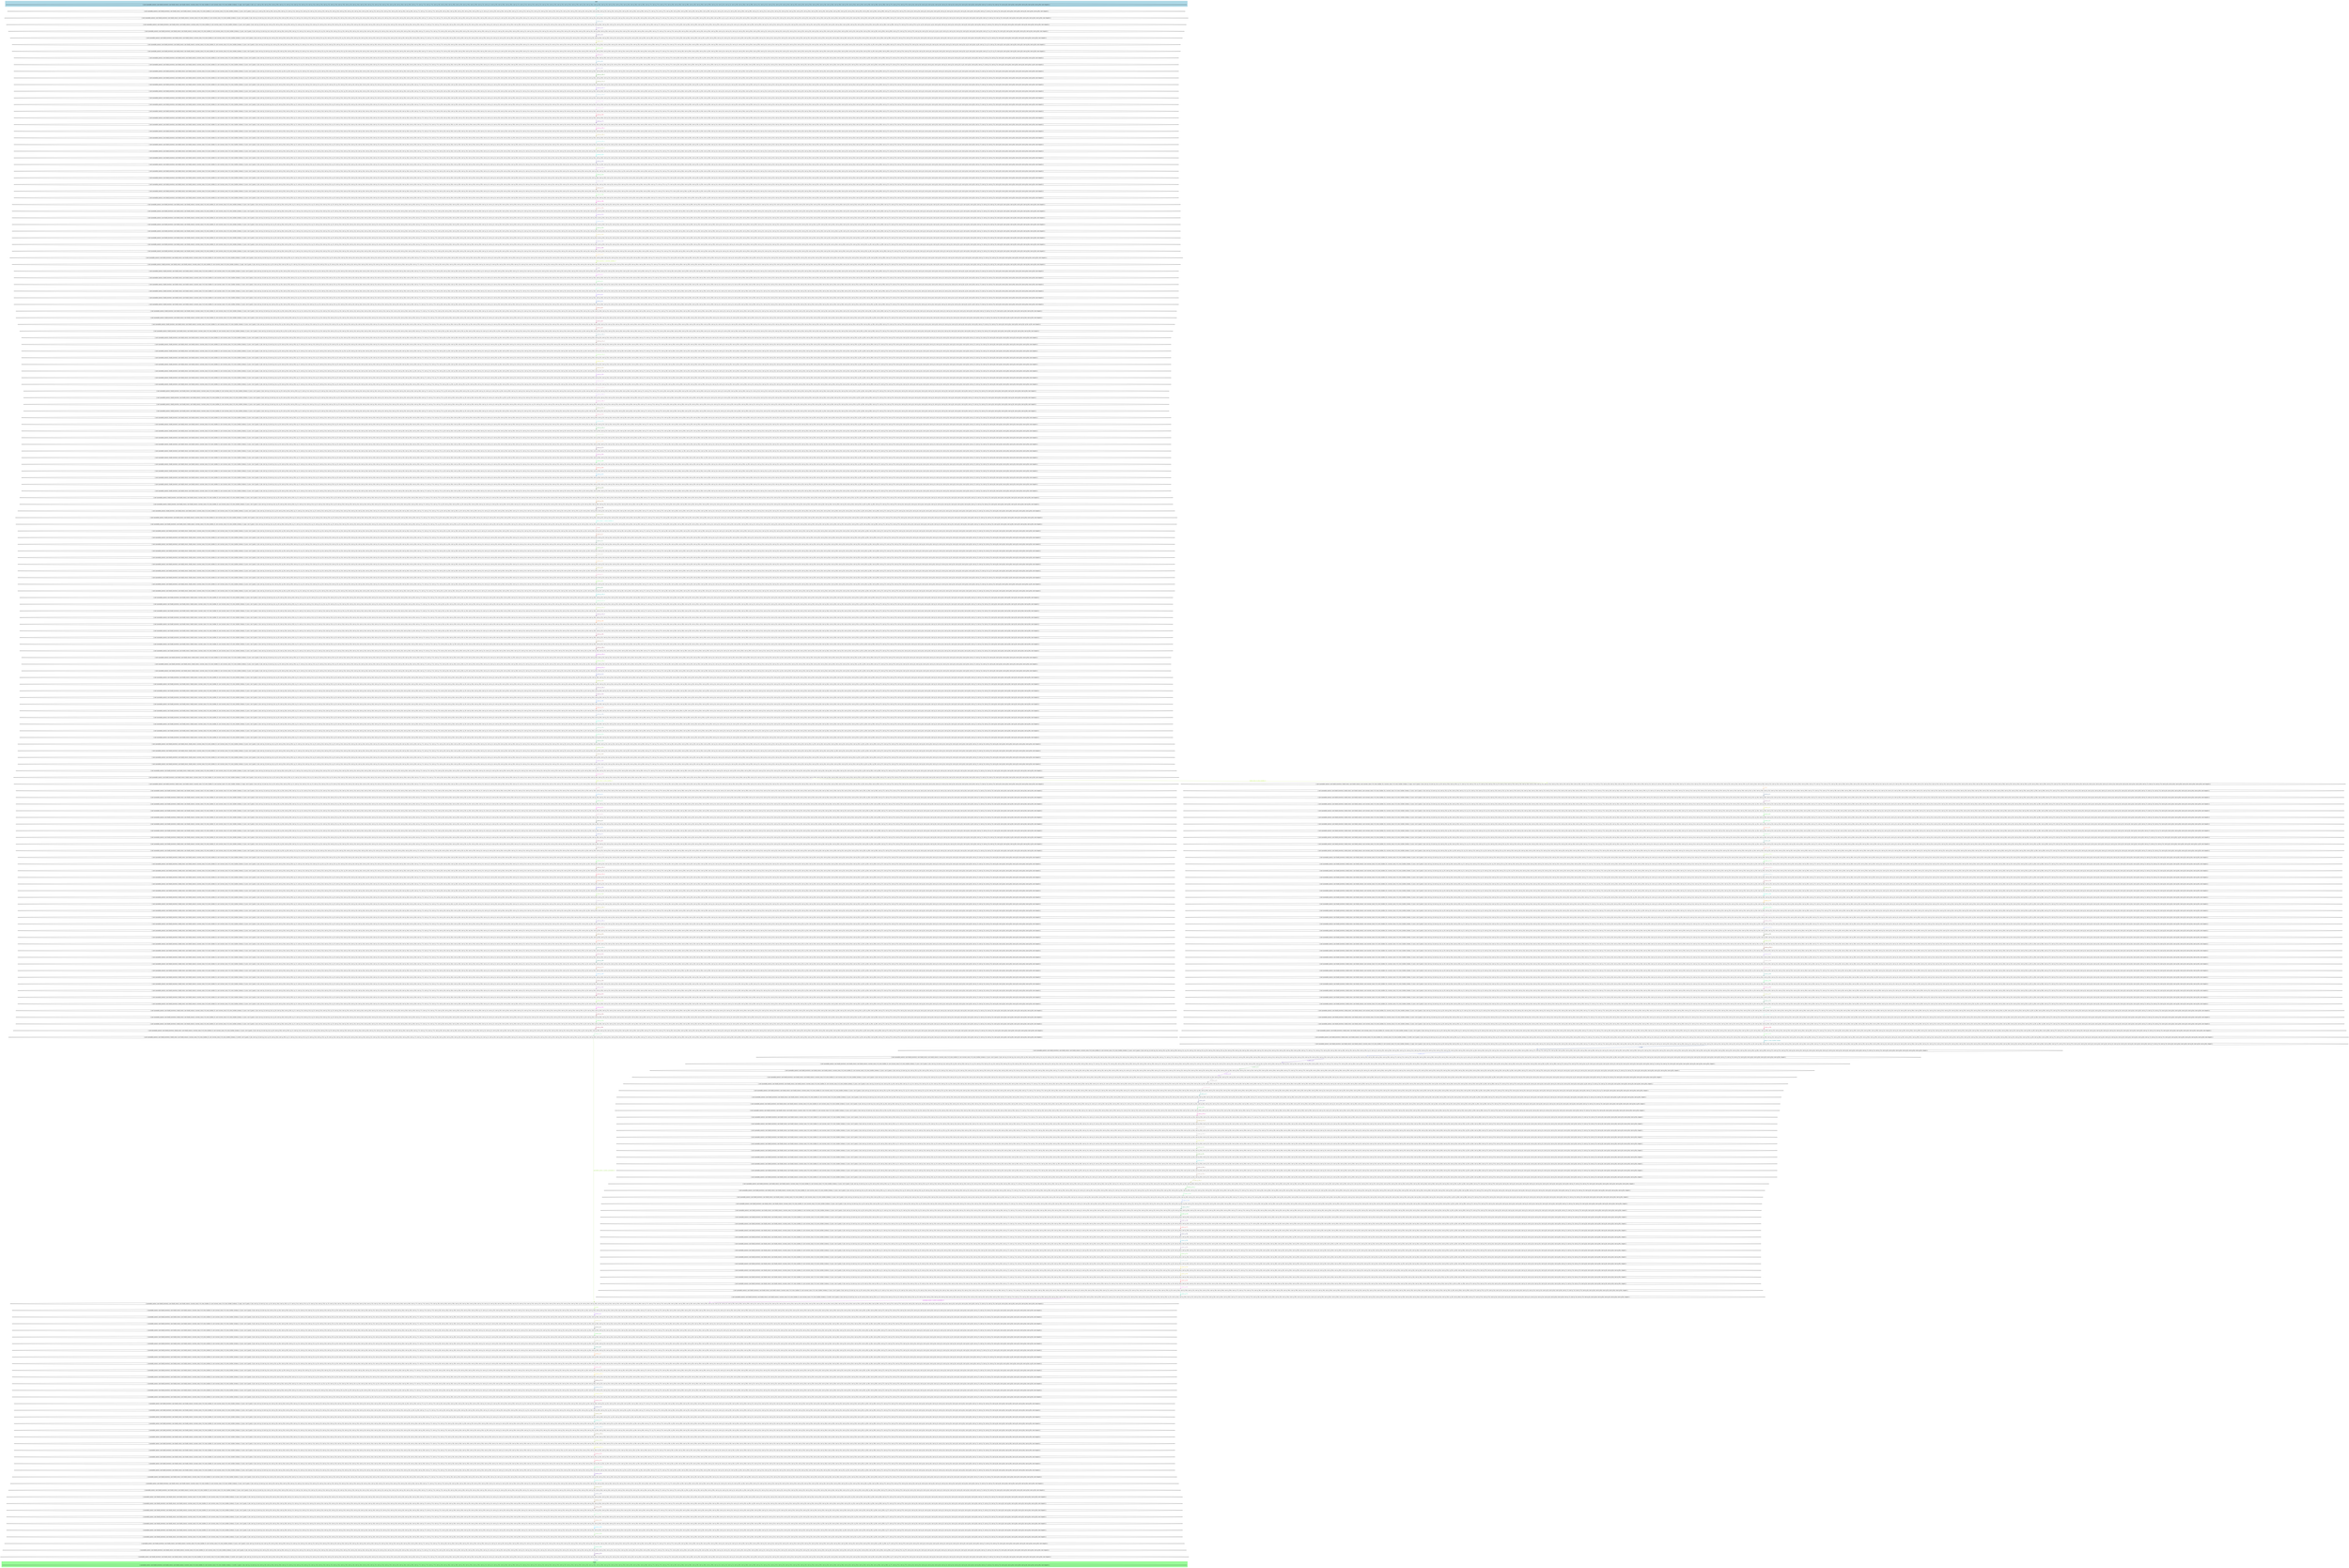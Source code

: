 digraph G {
0 [label="{ (not (assemble_motor)), (not (build_inverter)), (not (build_rotor)), (not (build_stator)), (current_state_0 s0_rotor_builder_0), (not (current_state_0 s0_rotor_builder_broken)), (f_copy), (not (f_goal)), (f_ok), (q_1), (not (q_10)), (not (q_10s)), (not (q_10t)), (not (q_11)), (not (q_11s)), (not (q_11t)), (not (q_12)), (not (q_12s)), (not (q_12t)), (not (q_13)), (not (q_13s)), (not (q_13t)), (not (q_14)), (not (q_14s)), (not (q_14t)), (not (q_15)), (not (q_15s)), (not (q_15t)), (not (q_16)), (not (q_16s)), (not (q_16t)), (not (q_17)), (not (q_17s)), (not (q_17t)), (not (q_18)), (not (q_18s)), (not (q_18t)), (not (q_19)), (not (q_19s)), (not (q_19t)), (not (q_1t)), (not (q_2)), (not (q_20)), (not (q_20s)), (not (q_20t)), (not (q_21)), (not (q_21s)), (not (q_21t)), (not (q_22)), (not (q_22s)), (not (q_22t)), (not (q_23)), (not (q_23s)), (not (q_23t)), (not (q_24)), (not (q_24s)), (not (q_24t)), (not (q_25)), (not (q_25s)), (not (q_25t)), (not (q_26)), (not (q_26s)), (not (q_26t)), (not (q_27)), (not (q_27s)), (not (q_27t)), (not (q_28)), (not (q_28s)), (not (q_28t)), (not (q_29)), (not (q_29s)), (not (q_29t)), (not (q_2s)), (not (q_2t)), (not (q_3)), (not (q_30)), (not (q_30s)), (not (q_30t)), (not (q_31)), (not (q_31s)), (not (q_31t)), (not (q_32)), (not (q_32s)), (not (q_32t)), (not (q_33)), (not (q_33s)), (not (q_33t)), (not (q_34)), (not (q_34s)), (not (q_34t)), (not (q_35)), (not (q_35s)), (not (q_35t)), (not (q_36)), (not (q_36s)), (not (q_36t)), (not (q_37)), (not (q_37s)), (not (q_37t)), (not (q_3s)), (not (q_3t)), (not (q_4)), (not (q_4s)), (not (q_4t)), (not (q_5)), (not (q_5s)), (not (q_5t)), (not (q_6)), (not (q_6s)), (not (q_6t)), (not (q_7)), (not (q_7s)), (not (q_7t)), (not (q_8)), (not (q_8s)), (not (q_8t)), (not (q_9)), (not (q_9s)), (not (q_9t)), (not (repair)) }"];
1 [label="{ (not (assemble_motor)), (not (build_inverter)), (not (build_rotor)), (not (build_stator)), (current_state_0 s0_rotor_builder_0), (not (current_state_0 s0_rotor_builder_broken)), (f_sync), (not (f_goal)), (f_ok), (q_1s), (not (q_10)), (not (q_10s)), (not (q_10t)), (not (q_11)), (not (q_11s)), (not (q_11t)), (not (q_12)), (not (q_12s)), (not (q_12t)), (not (q_13)), (not (q_13s)), (not (q_13t)), (not (q_14)), (not (q_14s)), (not (q_14t)), (not (q_15)), (not (q_15s)), (not (q_15t)), (not (q_16)), (not (q_16s)), (not (q_16t)), (not (q_17)), (not (q_17s)), (not (q_17t)), (not (q_18)), (not (q_18s)), (not (q_18t)), (not (q_19)), (not (q_19s)), (not (q_19t)), (q_1t), (not (q_2)), (not (q_20)), (not (q_20s)), (not (q_20t)), (not (q_21)), (not (q_21s)), (not (q_21t)), (not (q_22)), (not (q_22s)), (not (q_22t)), (not (q_23)), (not (q_23s)), (not (q_23t)), (not (q_24)), (not (q_24s)), (not (q_24t)), (not (q_25)), (not (q_25s)), (not (q_25t)), (not (q_26)), (not (q_26s)), (not (q_26t)), (not (q_27)), (not (q_27s)), (not (q_27t)), (not (q_28)), (not (q_28s)), (not (q_28t)), (not (q_29)), (not (q_29s)), (not (q_29t)), (not (q_2s)), (not (q_2t)), (not (q_3)), (not (q_30)), (not (q_30s)), (not (q_30t)), (not (q_31)), (not (q_31s)), (not (q_31t)), (not (q_32)), (not (q_32s)), (not (q_32t)), (not (q_33)), (not (q_33s)), (not (q_33t)), (not (q_34)), (not (q_34s)), (not (q_34t)), (not (q_35)), (not (q_35s)), (not (q_35t)), (not (q_36)), (not (q_36s)), (not (q_36t)), (not (q_37)), (not (q_37s)), (not (q_37t)), (not (q_3s)), (not (q_3t)), (not (q_4)), (not (q_4s)), (not (q_4t)), (not (q_5)), (not (q_5s)), (not (q_5t)), (not (q_6)), (not (q_6s)), (not (q_6t)), (not (q_7)), (not (q_7s)), (not (q_7t)), (not (q_8)), (not (q_8s)), (not (q_8t)), (not (q_9)), (not (q_9s)), (not (q_9t)), (not (repair)) }"];
2 [label="{ (not (assemble_motor)), (not (build_inverter)), (not (build_rotor)), (not (build_stator)), (current_state_0 s0_rotor_builder_0), (not (current_state_0 s0_rotor_builder_broken)), (f_sync), (not (f_goal)), (f_ok), (not ((q_1))) (not ((q_1s))), (not (q_10)), (not (q_10s)), (not (q_10t)), (not (q_11)), (not (q_11s)), (not (q_11t)), (not (q_12)), (not (q_12s)), (not (q_12t)), (not (q_13)), (not (q_13s)), (not (q_13t)), (not (q_14)), (not (q_14s)), (not (q_14t)), (not (q_15)), (not (q_15s)), (not (q_15t)), (not (q_16)), (not (q_16s)), (not (q_16t)), (not (q_17)), (not (q_17s)), (not (q_17t)), (not (q_18)), (not (q_18s)), (not (q_18t)), (not (q_19)), (not (q_19s)), (not (q_19t)), (not (q_1t)), (not (q_2)), (not (q_20)), (not (q_20s)), (not (q_20t)), (not (q_21)), (not (q_21s)), (not (q_21t)), (not (q_22)), (not (q_22s)), (not (q_22t)), (not (q_23)), (not (q_23s)), (not (q_23t)), (not (q_24)), (not (q_24s)), (not (q_24t)), (not (q_25)), (not (q_25s)), (not (q_25t)), (not (q_26)), (not (q_26s)), (not (q_26t)), (not (q_27)), (not (q_27s)), (not (q_27t)), (not (q_28)), (not (q_28s)), (not (q_28t)), (not (q_29)), (not (q_29s)), (not (q_29t)), (q_2s), (q_2t), (not (q_3)), (not (q_30)), (not (q_30s)), (not (q_30t)), (not (q_31)), (not (q_31s)), (not (q_31t)), (not (q_32)), (not (q_32s)), (not (q_32t)), (not (q_33)), (not (q_33s)), (not (q_33t)), (not (q_34)), (not (q_34s)), (not (q_34t)), (not (q_35)), (not (q_35s)), (not (q_35t)), (not (q_36)), (not (q_36s)), (not (q_36t)), (not (q_37)), (not (q_37s)), (not (q_37t)), (not (q_3s)), (not (q_3t)), (not (q_4)), (q_4s), (not (q_4t)), (not (q_5)), (not (q_5s)), (not (q_5t)), (not (q_6)), (not (q_6s)), (not (q_6t)), (not (q_7)), (not (q_7s)), (not (q_7t)), (not (q_8)), (not (q_8s)), (not (q_8t)), (not (q_9)), (not (q_9s)), (not (q_9t)), (not (repair)) }"];
3 [label="{ (not (assemble_motor)), (not (build_inverter)), (not (build_rotor)), (not (build_stator)), (current_state_0 s0_rotor_builder_0), (not (current_state_0 s0_rotor_builder_broken)), (f_sync), (not (f_goal)), (f_ok), (not ((q_1))) (not ((q_1s))), (not (q_10)), (not (q_10s)), (not (q_10t)), (not (q_11)), (not (q_11s)), (not (q_11t)), (not (q_12)), (not (q_12s)), (not (q_12t)), (not (q_13)), (q_13s), (not (q_13t)), (not (q_14)), (not (q_14s)), (not (q_14t)), (not (q_15)), (not (q_15s)), (not (q_15t)), (not (q_16)), (not (q_16s)), (not (q_16t)), (not (q_17)), (not (q_17s)), (not (q_17t)), (not (q_18)), (not (q_18s)), (not (q_18t)), (not (q_19)), (not (q_19s)), (not (q_19t)), (not (q_1t)), (not (q_2)), (not (q_20)), (not (q_20s)), (not (q_20t)), (not (q_21)), (not (q_21s)), (not (q_21t)), (not (q_22)), (not (q_22s)), (not (q_22t)), (not (q_23)), (not (q_23s)), (not (q_23t)), (not (q_24)), (not (q_24s)), (not (q_24t)), (not (q_25)), (not (q_25s)), (not (q_25t)), (not (q_26)), (not (q_26s)), (not (q_26t)), (not (q_27)), (not (q_27s)), (not (q_27t)), (not (q_28)), (not (q_28s)), (not (q_28t)), (not (q_29)), (not (q_29s)), (not (q_29t)), (not (q_2s)), (not (q_2t)), (not (q_3)), (not (q_30)), (not (q_30s)), (not (q_30t)), (not (q_31)), (not (q_31s)), (not (q_31t)), (not (q_32)), (not (q_32s)), (not (q_32t)), (not (q_33)), (not (q_33s)), (not (q_33t)), (not (q_34)), (not (q_34s)), (not (q_34t)), (not (q_35)), (not (q_35s)), (not (q_35t)), (not (q_36)), (not (q_36s)), (not (q_36t)), (not (q_37)), (not (q_37s)), (not (q_37t)), (q_3s), (q_3t), (not (q_4)), (q_4s), (not (q_4t)), (not (q_5)), (not (q_5s)), (not (q_5t)), (not (q_6)), (not (q_6s)), (not (q_6t)), (not (q_7)), (not (q_7s)), (not (q_7t)), (not (q_8)), (not (q_8s)), (not (q_8t)), (not (q_9)), (not (q_9s)), (not (q_9t)), (not (repair)) }"];
4 [label="{ (not (assemble_motor)), (not (build_inverter)), (not (build_rotor)), (not (build_stator)), (current_state_0 s0_rotor_builder_0), (not (current_state_0 s0_rotor_builder_broken)), (f_sync), (not (f_goal)), (f_ok), (not ((q_1))) (not ((q_1s))), (not (q_10)), (not (q_10s)), (not (q_10t)), (not (q_11)), (not (q_11s)), (not (q_11t)), (not (q_12)), (q_12s), (not (q_12t)), (not (q_13)), (q_13s), (not (q_13t)), (not (q_14)), (not (q_14s)), (not (q_14t)), (not (q_15)), (not (q_15s)), (not (q_15t)), (not (q_16)), (not (q_16s)), (not (q_16t)), (not (q_17)), (not (q_17s)), (not (q_17t)), (not (q_18)), (not (q_18s)), (not (q_18t)), (not (q_19)), (not (q_19s)), (not (q_19t)), (not (q_1t)), (not (q_2)), (not (q_20)), (not (q_20s)), (not (q_20t)), (not (q_21)), (not (q_21s)), (not (q_21t)), (not (q_22)), (not (q_22s)), (not (q_22t)), (not (q_23)), (not (q_23s)), (not (q_23t)), (not (q_24)), (not (q_24s)), (not (q_24t)), (not (q_25)), (not (q_25s)), (not (q_25t)), (not (q_26)), (not (q_26s)), (not (q_26t)), (not (q_27)), (not (q_27s)), (not (q_27t)), (not (q_28)), (not (q_28s)), (not (q_28t)), (not (q_29)), (not (q_29s)), (not (q_29t)), (not (q_2s)), (not (q_2t)), (not (q_3)), (not (q_30)), (not (q_30s)), (not (q_30t)), (not (q_31)), (not (q_31s)), (not (q_31t)), (not (q_32)), (not (q_32s)), (not (q_32t)), (not (q_33)), (not (q_33s)), (not (q_33t)), (not (q_34)), (not (q_34s)), (not (q_34t)), (not (q_35)), (not (q_35s)), (not (q_35t)), (not (q_36)), (not (q_36s)), (not (q_36t)), (not (q_37)), (not (q_37s)), (not (q_37t)), (not (q_3s)), (not (q_3t)), (not (q_4)), (q_4s), (q_4t), (not (q_5)), (not (q_5s)), (not (q_5t)), (not (q_6)), (not (q_6s)), (not (q_6t)), (not (q_7)), (q_7s), (not (q_7t)), (not (q_8)), (not (q_8s)), (not (q_8t)), (not (q_9)), (not (q_9s)), (not (q_9t)), (not (repair)) }"];
5 [label="{ (not (assemble_motor)), (not (build_inverter)), (not (build_rotor)), (not (build_stator)), (current_state_0 s0_rotor_builder_0), (not (current_state_0 s0_rotor_builder_broken)), (f_sync), (not (f_goal)), (f_ok), (not ((q_1))) (not ((q_1s))), (not (q_10)), (not (q_10s)), (not (q_10t)), (not (q_11)), (not (q_11s)), (not (q_11t)), (not (q_12)), (q_12s), (not (q_12t)), (not (q_13)), (q_13s), (not (q_13t)), (not (q_14)), (not (q_14s)), (not (q_14t)), (not (q_15)), (not (q_15s)), (not (q_15t)), (not (q_16)), (not (q_16s)), (not (q_16t)), (not (q_17)), (not (q_17s)), (not (q_17t)), (not (q_18)), (not (q_18s)), (not (q_18t)), (not (q_19)), (not (q_19s)), (not (q_19t)), (not (q_1t)), (not (q_2)), (not (q_20)), (not (q_20s)), (not (q_20t)), (not (q_21)), (not (q_21s)), (not (q_21t)), (not (q_22)), (not (q_22s)), (not (q_22t)), (not (q_23)), (not (q_23s)), (not (q_23t)), (not (q_24)), (not (q_24s)), (not (q_24t)), (not (q_25)), (not (q_25s)), (not (q_25t)), (not (q_26)), (not (q_26s)), (not (q_26t)), (not (q_27)), (not (q_27s)), (not (q_27t)), (not (q_28)), (not (q_28s)), (not (q_28t)), (not (q_29)), (q_29s), (not (q_29t)), (not (q_2s)), (not (q_2t)), (not (q_3)), (not (q_30)), (not (q_30s)), (not (q_30t)), (not (q_31)), (not (q_31s)), (not (q_31t)), (not (q_32)), (not (q_32s)), (not (q_32t)), (not (q_33)), (not (q_33s)), (not (q_33t)), (not (q_34)), (not (q_34s)), (not (q_34t)), (not (q_35)), (not (q_35s)), (not (q_35t)), (not (q_36)), (not (q_36s)), (not (q_36t)), (not (q_37)), (not (q_37s)), (not (q_37t)), (not (q_3s)), (not (q_3t)), (not (q_4)), (not (q_4s)), (not (q_4t)), (not (q_5)), (q_5s), (q_5t), (not (q_6)), (not (q_6s)), (not (q_6t)), (not (q_7)), (q_7s), (not (q_7t)), (not (q_8)), (not (q_8s)), (not (q_8t)), (not (q_9)), (not (q_9s)), (not (q_9t)), (not (repair)) }"];
6 [label="{ (not (assemble_motor)), (not (build_inverter)), (not (build_rotor)), (not (build_stator)), (current_state_0 s0_rotor_builder_0), (not (current_state_0 s0_rotor_builder_broken)), (f_sync), (not (f_goal)), (f_ok), (not ((q_1))) (not ((q_1s))), (not (q_10)), (not (q_10s)), (not (q_10t)), (not (q_11)), (not (q_11s)), (not (q_11t)), (not (q_12)), (q_12s), (not (q_12t)), (not (q_13)), (q_13s), (not (q_13t)), (not (q_14)), (not (q_14s)), (not (q_14t)), (not (q_15)), (not (q_15s)), (not (q_15t)), (not (q_16)), (not (q_16s)), (not (q_16t)), (not (q_17)), (not (q_17s)), (not (q_17t)), (not (q_18)), (not (q_18s)), (not (q_18t)), (not (q_19)), (not (q_19s)), (not (q_19t)), (not (q_1t)), (not (q_2)), (not (q_20)), (not (q_20s)), (not (q_20t)), (not (q_21)), (not (q_21s)), (not (q_21t)), (not (q_22)), (not (q_22s)), (not (q_22t)), (not (q_23)), (not (q_23s)), (not (q_23t)), (not (q_24)), (not (q_24s)), (not (q_24t)), (not (q_25)), (not (q_25s)), (not (q_25t)), (not (q_26)), (not (q_26s)), (not (q_26t)), (not (q_27)), (not (q_27s)), (not (q_27t)), (not (q_28)), (not (q_28s)), (not (q_28t)), (not (q_29)), (q_29s), (not (q_29t)), (not (q_2s)), (not (q_2t)), (not (q_3)), (not (q_30)), (not (q_30s)), (not (q_30t)), (not (q_31)), (not (q_31s)), (not (q_31t)), (not (q_32)), (not (q_32s)), (not (q_32t)), (not (q_33)), (not (q_33s)), (not (q_33t)), (not (q_34)), (not (q_34s)), (not (q_34t)), (not (q_35)), (not (q_35s)), (not (q_35t)), (q_36), (not (q_36s)), (not (q_36t)), (not (q_37)), (not (q_37s)), (not (q_37t)), (not (q_3s)), (not (q_3t)), (not (q_4)), (not (q_4s)), (not (q_4t)), (not (q_5)), (not (q_5s)), (not (q_5t)), (q_6), (not (q_6s)), (q_6t), (not (q_7)), (q_7s), (not (q_7t)), (not (q_8)), (not (q_8s)), (not (q_8t)), (not (q_9)), (not (q_9s)), (not (q_9t)), (not (repair)) }"];
7 [label="{ (not (assemble_motor)), (not (build_inverter)), (not (build_rotor)), (not (build_stator)), (current_state_0 s0_rotor_builder_0), (not (current_state_0 s0_rotor_builder_broken)), (f_sync), (not (f_goal)), (f_ok), (not ((q_1))) (not ((q_1s))), (not (q_10)), (not (q_10s)), (not (q_10t)), (not (q_11)), (not (q_11s)), (not (q_11t)), (not (q_12)), (q_12s), (not (q_12t)), (not (q_13)), (q_13s), (not (q_13t)), (not (q_14)), (not (q_14s)), (not (q_14t)), (not (q_15)), (not (q_15s)), (not (q_15t)), (not (q_16)), (not (q_16s)), (not (q_16t)), (not (q_17)), (not (q_17s)), (not (q_17t)), (not (q_18)), (not (q_18s)), (not (q_18t)), (not (q_19)), (not (q_19s)), (not (q_19t)), (not (q_1t)), (not (q_2)), (not (q_20)), (not (q_20s)), (not (q_20t)), (not (q_21)), (not (q_21s)), (not (q_21t)), (not (q_22)), (not (q_22s)), (not (q_22t)), (not (q_23)), (not (q_23s)), (not (q_23t)), (not (q_24)), (not (q_24s)), (not (q_24t)), (not (q_25)), (not (q_25s)), (not (q_25t)), (not (q_26)), (not (q_26s)), (not (q_26t)), (not (q_27)), (not (q_27s)), (not (q_27t)), (not (q_28)), (not (q_28s)), (not (q_28t)), (not (q_29)), (q_29s), (not (q_29t)), (not (q_2s)), (not (q_2t)), (not (q_3)), (not (q_30)), (not (q_30s)), (not (q_30t)), (not (q_31)), (not (q_31s)), (not (q_31t)), (not (q_32)), (not (q_32s)), (not (q_32t)), (not (q_33)), (not (q_33s)), (not (q_33t)), (not (q_34)), (not (q_34s)), (not (q_34t)), (not (q_35)), (not (q_35s)), (not (q_35t)), (q_36), (not (q_36s)), (not (q_36t)), (not (q_37)), (not (q_37s)), (not (q_37t)), (not (q_3s)), (not (q_3t)), (not (q_4)), (not (q_4s)), (not (q_4t)), (not (q_5)), (not (q_5s)), (not (q_5t)), (q_6), (not (q_6s)), (not (q_6t)), (not (q_7)), (q_7s), (q_7t), (not (q_8)), (not (q_8s)), (not (q_8t)), (not (q_9)), (not (q_9s)), (not (q_9t)), (not (repair)) }"];
8 [label="{ (not (assemble_motor)), (not (build_inverter)), (not (build_rotor)), (not (build_stator)), (current_state_0 s0_rotor_builder_0), (not (current_state_0 s0_rotor_builder_broken)), (f_sync), (not (f_goal)), (f_ok), (not ((q_1))) (not ((q_1s))), (not (q_10)), (q_10s), (not (q_10t)), (not (q_11)), (q_11s), (not (q_11t)), (not (q_12)), (q_12s), (not (q_12t)), (not (q_13)), (q_13s), (not (q_13t)), (not (q_14)), (not (q_14s)), (not (q_14t)), (not (q_15)), (not (q_15s)), (not (q_15t)), (not (q_16)), (not (q_16s)), (not (q_16t)), (not (q_17)), (not (q_17s)), (not (q_17t)), (not (q_18)), (not (q_18s)), (not (q_18t)), (not (q_19)), (not (q_19s)), (not (q_19t)), (not (q_1t)), (not (q_2)), (not (q_20)), (not (q_20s)), (not (q_20t)), (not (q_21)), (not (q_21s)), (not (q_21t)), (not (q_22)), (not (q_22s)), (not (q_22t)), (not (q_23)), (not (q_23s)), (not (q_23t)), (not (q_24)), (not (q_24s)), (not (q_24t)), (not (q_25)), (not (q_25s)), (not (q_25t)), (not (q_26)), (not (q_26s)), (not (q_26t)), (not (q_27)), (not (q_27s)), (not (q_27t)), (not (q_28)), (not (q_28s)), (not (q_28t)), (not (q_29)), (q_29s), (not (q_29t)), (not (q_2s)), (not (q_2t)), (not (q_3)), (not (q_30)), (not (q_30s)), (not (q_30t)), (not (q_31)), (not (q_31s)), (not (q_31t)), (not (q_32)), (not (q_32s)), (not (q_32t)), (not (q_33)), (not (q_33s)), (not (q_33t)), (not (q_34)), (not (q_34s)), (not (q_34t)), (not (q_35)), (not (q_35s)), (not (q_35t)), (q_36), (not (q_36s)), (not (q_36t)), (not (q_37)), (not (q_37s)), (not (q_37t)), (not (q_3s)), (not (q_3t)), (not (q_4)), (not (q_4s)), (not (q_4t)), (not (q_5)), (not (q_5s)), (not (q_5t)), (q_6), (not (q_6s)), (not (q_6t)), (not (q_7)), (not (q_7s)), (not (q_7t)), (not (q_8)), (not (q_8s)), (q_8t), (not (q_9)), (not (q_9s)), (not (q_9t)), (not (repair)) }"];
9 [label="{ (not (assemble_motor)), (not (build_inverter)), (not (build_rotor)), (not (build_stator)), (current_state_0 s0_rotor_builder_0), (not (current_state_0 s0_rotor_builder_broken)), (f_sync), (not (f_goal)), (f_ok), (not ((q_1))) (not ((q_1s))), (not (q_10)), (q_10s), (not (q_10t)), (not (q_11)), (q_11s), (not (q_11t)), (not (q_12)), (q_12s), (not (q_12t)), (not (q_13)), (q_13s), (not (q_13t)), (not (q_14)), (not (q_14s)), (not (q_14t)), (not (q_15)), (not (q_15s)), (not (q_15t)), (not (q_16)), (not (q_16s)), (not (q_16t)), (not (q_17)), (not (q_17s)), (not (q_17t)), (not (q_18)), (not (q_18s)), (not (q_18t)), (not (q_19)), (not (q_19s)), (not (q_19t)), (not (q_1t)), (not (q_2)), (not (q_20)), (not (q_20s)), (not (q_20t)), (not (q_21)), (not (q_21s)), (not (q_21t)), (not (q_22)), (not (q_22s)), (not (q_22t)), (not (q_23)), (not (q_23s)), (not (q_23t)), (not (q_24)), (not (q_24s)), (not (q_24t)), (not (q_25)), (not (q_25s)), (not (q_25t)), (not (q_26)), (not (q_26s)), (not (q_26t)), (not (q_27)), (not (q_27s)), (not (q_27t)), (not (q_28)), (not (q_28s)), (not (q_28t)), (not (q_29)), (q_29s), (not (q_29t)), (not (q_2s)), (not (q_2t)), (not (q_3)), (not (q_30)), (not (q_30s)), (not (q_30t)), (not (q_31)), (not (q_31s)), (not (q_31t)), (not (q_32)), (not (q_32s)), (not (q_32t)), (not (q_33)), (not (q_33s)), (not (q_33t)), (not (q_34)), (not (q_34s)), (not (q_34t)), (not (q_35)), (not (q_35s)), (not (q_35t)), (q_36), (not (q_36s)), (not (q_36t)), (not (q_37)), (not (q_37s)), (not (q_37t)), (not (q_3s)), (not (q_3t)), (not (q_4)), (not (q_4s)), (not (q_4t)), (not (q_5)), (not (q_5s)), (not (q_5t)), (q_6), (not (q_6s)), (not (q_6t)), (not (q_7)), (not (q_7s)), (not (q_7t)), (not (q_8)), (not (q_8s)), (not (q_8t)), (not (q_9)), (not (q_9s)), (q_9t), (not (repair)) }"];
10 [label="{ (not (assemble_motor)), (not (build_inverter)), (not (build_rotor)), (not (build_stator)), (current_state_0 s0_rotor_builder_0), (not (current_state_0 s0_rotor_builder_broken)), (f_sync), (not (f_goal)), (f_ok), (not ((q_1))) (not ((q_1s))), (not (q_10)), (q_10s), (q_10t), (not (q_11)), (q_11s), (not (q_11t)), (not (q_12)), (q_12s), (not (q_12t)), (not (q_13)), (q_13s), (not (q_13t)), (not (q_14)), (not (q_14s)), (not (q_14t)), (not (q_15)), (not (q_15s)), (not (q_15t)), (not (q_16)), (not (q_16s)), (not (q_16t)), (not (q_17)), (not (q_17s)), (not (q_17t)), (not (q_18)), (not (q_18s)), (not (q_18t)), (not (q_19)), (not (q_19s)), (not (q_19t)), (not (q_1t)), (not (q_2)), (not (q_20)), (not (q_20s)), (not (q_20t)), (not (q_21)), (not (q_21s)), (not (q_21t)), (not (q_22)), (not (q_22s)), (not (q_22t)), (not (q_23)), (not (q_23s)), (not (q_23t)), (not (q_24)), (not (q_24s)), (not (q_24t)), (not (q_25)), (not (q_25s)), (not (q_25t)), (not (q_26)), (not (q_26s)), (not (q_26t)), (not (q_27)), (not (q_27s)), (not (q_27t)), (not (q_28)), (not (q_28s)), (not (q_28t)), (not (q_29)), (q_29s), (not (q_29t)), (not (q_2s)), (not (q_2t)), (not (q_3)), (not (q_30)), (not (q_30s)), (not (q_30t)), (not (q_31)), (not (q_31s)), (not (q_31t)), (not (q_32)), (not (q_32s)), (not (q_32t)), (not (q_33)), (not (q_33s)), (not (q_33t)), (not (q_34)), (not (q_34s)), (not (q_34t)), (not (q_35)), (not (q_35s)), (not (q_35t)), (q_36), (not (q_36s)), (not (q_36t)), (not (q_37)), (not (q_37s)), (not (q_37t)), (not (q_3s)), (not (q_3t)), (not (q_4)), (not (q_4s)), (not (q_4t)), (not (q_5)), (not (q_5s)), (not (q_5t)), (q_6), (not (q_6s)), (not (q_6t)), (not (q_7)), (not (q_7s)), (not (q_7t)), (not (q_8)), (not (q_8s)), (not (q_8t)), (not (q_9)), (not (q_9s)), (not (q_9t)), (not (repair)) }"];
11 [label="{ (not (assemble_motor)), (not (build_inverter)), (not (build_rotor)), (not (build_stator)), (current_state_0 s0_rotor_builder_0), (not (current_state_0 s0_rotor_builder_broken)), (f_sync), (not (f_goal)), (f_ok), (not ((q_1))) (not ((q_1s))), (q_10), (not (q_10s)), (not (q_10t)), (not (q_11)), (q_11s), (q_11t), (not (q_12)), (q_12s), (not (q_12t)), (not (q_13)), (q_13s), (not (q_13t)), (not (q_14)), (not (q_14s)), (not (q_14t)), (not (q_15)), (not (q_15s)), (not (q_15t)), (not (q_16)), (not (q_16s)), (not (q_16t)), (not (q_17)), (not (q_17s)), (not (q_17t)), (not (q_18)), (not (q_18s)), (not (q_18t)), (not (q_19)), (not (q_19s)), (not (q_19t)), (not (q_1t)), (not (q_2)), (not (q_20)), (not (q_20s)), (not (q_20t)), (not (q_21)), (not (q_21s)), (not (q_21t)), (not (q_22)), (not (q_22s)), (not (q_22t)), (not (q_23)), (not (q_23s)), (not (q_23t)), (not (q_24)), (not (q_24s)), (not (q_24t)), (not (q_25)), (not (q_25s)), (not (q_25t)), (not (q_26)), (not (q_26s)), (not (q_26t)), (not (q_27)), (not (q_27s)), (not (q_27t)), (not (q_28)), (not (q_28s)), (not (q_28t)), (not (q_29)), (q_29s), (not (q_29t)), (not (q_2s)), (not (q_2t)), (not (q_3)), (not (q_30)), (not (q_30s)), (not (q_30t)), (not (q_31)), (not (q_31s)), (not (q_31t)), (not (q_32)), (not (q_32s)), (not (q_32t)), (not (q_33)), (not (q_33s)), (not (q_33t)), (not (q_34)), (not (q_34s)), (not (q_34t)), (not (q_35)), (not (q_35s)), (not (q_35t)), (q_36), (not (q_36s)), (not (q_36t)), (not (q_37)), (not (q_37s)), (not (q_37t)), (not (q_3s)), (not (q_3t)), (not (q_4)), (not (q_4s)), (not (q_4t)), (not (q_5)), (not (q_5s)), (not (q_5t)), (q_6), (not (q_6s)), (not (q_6t)), (not (q_7)), (not (q_7s)), (not (q_7t)), (not (q_8)), (not (q_8s)), (not (q_8t)), (not (q_9)), (not (q_9s)), (not (q_9t)), (not (repair)) }"];
12 [label="{ (not (assemble_motor)), (not (build_inverter)), (not (build_rotor)), (not (build_stator)), (current_state_0 s0_rotor_builder_0), (not (current_state_0 s0_rotor_builder_broken)), (f_sync), (not (f_goal)), (f_ok), (not ((q_1))) (not ((q_1s))), (q_10), (not (q_10s)), (not (q_10t)), (q_11), (not (q_11s)), (not (q_11t)), (not (q_12)), (q_12s), (q_12t), (not (q_13)), (q_13s), (not (q_13t)), (not (q_14)), (not (q_14s)), (not (q_14t)), (not (q_15)), (not (q_15s)), (not (q_15t)), (not (q_16)), (not (q_16s)), (not (q_16t)), (not (q_17)), (not (q_17s)), (not (q_17t)), (not (q_18)), (not (q_18s)), (not (q_18t)), (not (q_19)), (not (q_19s)), (not (q_19t)), (not (q_1t)), (not (q_2)), (not (q_20)), (not (q_20s)), (not (q_20t)), (not (q_21)), (not (q_21s)), (not (q_21t)), (not (q_22)), (not (q_22s)), (not (q_22t)), (not (q_23)), (not (q_23s)), (not (q_23t)), (not (q_24)), (not (q_24s)), (not (q_24t)), (not (q_25)), (not (q_25s)), (not (q_25t)), (not (q_26)), (not (q_26s)), (not (q_26t)), (not (q_27)), (not (q_27s)), (not (q_27t)), (not (q_28)), (not (q_28s)), (not (q_28t)), (not (q_29)), (q_29s), (not (q_29t)), (not (q_2s)), (not (q_2t)), (not (q_3)), (not (q_30)), (not (q_30s)), (not (q_30t)), (not (q_31)), (not (q_31s)), (not (q_31t)), (not (q_32)), (not (q_32s)), (not (q_32t)), (not (q_33)), (not (q_33s)), (not (q_33t)), (not (q_34)), (not (q_34s)), (not (q_34t)), (not (q_35)), (not (q_35s)), (not (q_35t)), (q_36), (not (q_36s)), (not (q_36t)), (not (q_37)), (not (q_37s)), (not (q_37t)), (not (q_3s)), (not (q_3t)), (not (q_4)), (not (q_4s)), (not (q_4t)), (not (q_5)), (not (q_5s)), (not (q_5t)), (q_6), (not (q_6s)), (not (q_6t)), (not (q_7)), (not (q_7s)), (not (q_7t)), (not (q_8)), (not (q_8s)), (not (q_8t)), (not (q_9)), (not (q_9s)), (not (q_9t)), (not (repair)) }"];
13 [label="{ (not (assemble_motor)), (not (build_inverter)), (not (build_rotor)), (not (build_stator)), (current_state_0 s0_rotor_builder_0), (not (current_state_0 s0_rotor_builder_broken)), (f_sync), (not (f_goal)), (f_ok), (not ((q_1))) (not ((q_1s))), (q_10), (not (q_10s)), (not (q_10t)), (q_11), (not (q_11s)), (not (q_11t)), (q_12), (not (q_12s)), (not (q_12t)), (not (q_13)), (q_13s), (q_13t), (not (q_14)), (not (q_14s)), (not (q_14t)), (not (q_15)), (not (q_15s)), (not (q_15t)), (not (q_16)), (not (q_16s)), (not (q_16t)), (not (q_17)), (not (q_17s)), (not (q_17t)), (not (q_18)), (not (q_18s)), (not (q_18t)), (not (q_19)), (not (q_19s)), (not (q_19t)), (not (q_1t)), (not (q_2)), (not (q_20)), (not (q_20s)), (not (q_20t)), (not (q_21)), (not (q_21s)), (not (q_21t)), (not (q_22)), (not (q_22s)), (not (q_22t)), (not (q_23)), (not (q_23s)), (not (q_23t)), (not (q_24)), (not (q_24s)), (not (q_24t)), (not (q_25)), (not (q_25s)), (not (q_25t)), (not (q_26)), (not (q_26s)), (not (q_26t)), (not (q_27)), (not (q_27s)), (not (q_27t)), (not (q_28)), (not (q_28s)), (not (q_28t)), (not (q_29)), (q_29s), (not (q_29t)), (not (q_2s)), (not (q_2t)), (not (q_3)), (not (q_30)), (not (q_30s)), (not (q_30t)), (not (q_31)), (not (q_31s)), (not (q_31t)), (not (q_32)), (not (q_32s)), (not (q_32t)), (not (q_33)), (not (q_33s)), (not (q_33t)), (not (q_34)), (not (q_34s)), (not (q_34t)), (not (q_35)), (not (q_35s)), (not (q_35t)), (q_36), (not (q_36s)), (not (q_36t)), (not (q_37)), (not (q_37s)), (not (q_37t)), (not (q_3s)), (not (q_3t)), (not (q_4)), (not (q_4s)), (not (q_4t)), (not (q_5)), (not (q_5s)), (not (q_5t)), (q_6), (not (q_6s)), (not (q_6t)), (not (q_7)), (not (q_7s)), (not (q_7t)), (not (q_8)), (not (q_8s)), (not (q_8t)), (not (q_9)), (not (q_9s)), (not (q_9t)), (not (repair)) }"];
14 [label="{ (not (assemble_motor)), (not (build_inverter)), (not (build_rotor)), (not (build_stator)), (current_state_0 s0_rotor_builder_0), (not (current_state_0 s0_rotor_builder_broken)), (f_sync), (not (f_goal)), (f_ok), (not ((q_1))) (not ((q_1s))), (q_10), (not (q_10s)), (not (q_10t)), (q_11), (not (q_11s)), (not (q_11t)), (q_12), (not (q_12s)), (not (q_12t)), (q_13), (not (q_13s)), (not (q_13t)), (not (q_14)), (not (q_14s)), (q_14t), (not (q_15)), (not (q_15s)), (not (q_15t)), (not (q_16)), (not (q_16s)), (not (q_16t)), (not (q_17)), (not (q_17s)), (not (q_17t)), (not (q_18)), (not (q_18s)), (not (q_18t)), (not (q_19)), (not (q_19s)), (not (q_19t)), (not (q_1t)), (not (q_2)), (not (q_20)), (not (q_20s)), (not (q_20t)), (not (q_21)), (not (q_21s)), (not (q_21t)), (not (q_22)), (not (q_22s)), (not (q_22t)), (not (q_23)), (not (q_23s)), (not (q_23t)), (not (q_24)), (not (q_24s)), (not (q_24t)), (not (q_25)), (not (q_25s)), (not (q_25t)), (not (q_26)), (not (q_26s)), (not (q_26t)), (not (q_27)), (not (q_27s)), (not (q_27t)), (not (q_28)), (not (q_28s)), (not (q_28t)), (not (q_29)), (q_29s), (not (q_29t)), (not (q_2s)), (not (q_2t)), (not (q_3)), (not (q_30)), (not (q_30s)), (not (q_30t)), (not (q_31)), (not (q_31s)), (not (q_31t)), (not (q_32)), (not (q_32s)), (not (q_32t)), (not (q_33)), (not (q_33s)), (not (q_33t)), (not (q_34)), (not (q_34s)), (not (q_34t)), (not (q_35)), (not (q_35s)), (not (q_35t)), (q_36), (not (q_36s)), (not (q_36t)), (not (q_37)), (not (q_37s)), (not (q_37t)), (not (q_3s)), (not (q_3t)), (not (q_4)), (not (q_4s)), (not (q_4t)), (not (q_5)), (not (q_5s)), (not (q_5t)), (q_6), (not (q_6s)), (not (q_6t)), (not (q_7)), (not (q_7s)), (not (q_7t)), (not (q_8)), (not (q_8s)), (not (q_8t)), (not (q_9)), (not (q_9s)), (not (q_9t)), (not (repair)) }"];
15 [label="{ (not (assemble_motor)), (not (build_inverter)), (not (build_rotor)), (not (build_stator)), (current_state_0 s0_rotor_builder_0), (not (current_state_0 s0_rotor_builder_broken)), (f_sync), (not (f_goal)), (f_ok), (not ((q_1))) (not ((q_1s))), (q_10), (not (q_10s)), (not (q_10t)), (q_11), (not (q_11s)), (not (q_11t)), (q_12), (not (q_12s)), (not (q_12t)), (q_13), (not (q_13s)), (not (q_13t)), (not (q_14)), (not (q_14s)), (not (q_14t)), (not (q_15)), (not (q_15s)), (q_15t), (not (q_16)), (not (q_16s)), (not (q_16t)), (not (q_17)), (not (q_17s)), (not (q_17t)), (not (q_18)), (not (q_18s)), (not (q_18t)), (not (q_19)), (not (q_19s)), (not (q_19t)), (not (q_1t)), (not (q_2)), (not (q_20)), (not (q_20s)), (not (q_20t)), (not (q_21)), (not (q_21s)), (not (q_21t)), (not (q_22)), (not (q_22s)), (not (q_22t)), (not (q_23)), (not (q_23s)), (not (q_23t)), (not (q_24)), (not (q_24s)), (not (q_24t)), (not (q_25)), (not (q_25s)), (not (q_25t)), (not (q_26)), (not (q_26s)), (not (q_26t)), (not (q_27)), (not (q_27s)), (not (q_27t)), (not (q_28)), (not (q_28s)), (not (q_28t)), (not (q_29)), (q_29s), (not (q_29t)), (not (q_2s)), (not (q_2t)), (not (q_3)), (not (q_30)), (not (q_30s)), (not (q_30t)), (not (q_31)), (not (q_31s)), (not (q_31t)), (not (q_32)), (not (q_32s)), (not (q_32t)), (not (q_33)), (not (q_33s)), (not (q_33t)), (not (q_34)), (not (q_34s)), (not (q_34t)), (not (q_35)), (not (q_35s)), (not (q_35t)), (q_36), (not (q_36s)), (not (q_36t)), (not (q_37)), (not (q_37s)), (not (q_37t)), (not (q_3s)), (not (q_3t)), (not (q_4)), (not (q_4s)), (not (q_4t)), (not (q_5)), (not (q_5s)), (not (q_5t)), (q_6), (not (q_6s)), (not (q_6t)), (not (q_7)), (not (q_7s)), (not (q_7t)), (not (q_8)), (not (q_8s)), (not (q_8t)), (not (q_9)), (not (q_9s)), (not (q_9t)), (not (repair)) }"];
16 [label="{ (not (assemble_motor)), (not (build_inverter)), (not (build_rotor)), (not (build_stator)), (current_state_0 s0_rotor_builder_0), (not (current_state_0 s0_rotor_builder_broken)), (f_sync), (not (f_goal)), (f_ok), (not ((q_1))) (not ((q_1s))), (q_10), (not (q_10s)), (not (q_10t)), (q_11), (not (q_11s)), (not (q_11t)), (q_12), (not (q_12s)), (not (q_12t)), (q_13), (not (q_13s)), (not (q_13t)), (not (q_14)), (not (q_14s)), (not (q_14t)), (not (q_15)), (not (q_15s)), (not (q_15t)), (not (q_16)), (not (q_16s)), (q_16t), (not (q_17)), (not (q_17s)), (not (q_17t)), (not (q_18)), (not (q_18s)), (not (q_18t)), (not (q_19)), (not (q_19s)), (not (q_19t)), (not (q_1t)), (not (q_2)), (not (q_20)), (not (q_20s)), (not (q_20t)), (not (q_21)), (not (q_21s)), (not (q_21t)), (not (q_22)), (not (q_22s)), (not (q_22t)), (not (q_23)), (not (q_23s)), (not (q_23t)), (not (q_24)), (not (q_24s)), (not (q_24t)), (not (q_25)), (not (q_25s)), (not (q_25t)), (not (q_26)), (not (q_26s)), (not (q_26t)), (not (q_27)), (not (q_27s)), (not (q_27t)), (not (q_28)), (not (q_28s)), (not (q_28t)), (not (q_29)), (q_29s), (not (q_29t)), (not (q_2s)), (not (q_2t)), (not (q_3)), (not (q_30)), (not (q_30s)), (not (q_30t)), (not (q_31)), (not (q_31s)), (not (q_31t)), (not (q_32)), (not (q_32s)), (not (q_32t)), (not (q_33)), (not (q_33s)), (not (q_33t)), (not (q_34)), (not (q_34s)), (not (q_34t)), (not (q_35)), (not (q_35s)), (not (q_35t)), (q_36), (not (q_36s)), (not (q_36t)), (not (q_37)), (not (q_37s)), (not (q_37t)), (not (q_3s)), (not (q_3t)), (not (q_4)), (not (q_4s)), (not (q_4t)), (not (q_5)), (not (q_5s)), (not (q_5t)), (q_6), (not (q_6s)), (not (q_6t)), (not (q_7)), (not (q_7s)), (not (q_7t)), (not (q_8)), (not (q_8s)), (not (q_8t)), (not (q_9)), (not (q_9s)), (not (q_9t)), (not (repair)) }"];
17 [label="{ (not (assemble_motor)), (not (build_inverter)), (not (build_rotor)), (not (build_stator)), (current_state_0 s0_rotor_builder_0), (not (current_state_0 s0_rotor_builder_broken)), (f_sync), (not (f_goal)), (f_ok), (not ((q_1))) (not ((q_1s))), (q_10), (not (q_10s)), (not (q_10t)), (q_11), (not (q_11s)), (not (q_11t)), (q_12), (not (q_12s)), (not (q_12t)), (q_13), (not (q_13s)), (not (q_13t)), (not (q_14)), (not (q_14s)), (not (q_14t)), (not (q_15)), (not (q_15s)), (not (q_15t)), (not (q_16)), (not (q_16s)), (not (q_16t)), (not (q_17)), (not (q_17s)), (q_17t), (not (q_18)), (not (q_18s)), (not (q_18t)), (not (q_19)), (not (q_19s)), (not (q_19t)), (not (q_1t)), (not (q_2)), (not (q_20)), (not (q_20s)), (not (q_20t)), (not (q_21)), (not (q_21s)), (not (q_21t)), (not (q_22)), (not (q_22s)), (not (q_22t)), (not (q_23)), (not (q_23s)), (not (q_23t)), (not (q_24)), (not (q_24s)), (not (q_24t)), (not (q_25)), (not (q_25s)), (not (q_25t)), (not (q_26)), (not (q_26s)), (not (q_26t)), (not (q_27)), (not (q_27s)), (not (q_27t)), (not (q_28)), (not (q_28s)), (not (q_28t)), (not (q_29)), (q_29s), (not (q_29t)), (not (q_2s)), (not (q_2t)), (not (q_3)), (not (q_30)), (not (q_30s)), (not (q_30t)), (not (q_31)), (not (q_31s)), (not (q_31t)), (not (q_32)), (not (q_32s)), (not (q_32t)), (not (q_33)), (not (q_33s)), (not (q_33t)), (not (q_34)), (not (q_34s)), (not (q_34t)), (not (q_35)), (not (q_35s)), (not (q_35t)), (q_36), (not (q_36s)), (not (q_36t)), (not (q_37)), (not (q_37s)), (not (q_37t)), (not (q_3s)), (not (q_3t)), (not (q_4)), (not (q_4s)), (not (q_4t)), (not (q_5)), (not (q_5s)), (not (q_5t)), (q_6), (not (q_6s)), (not (q_6t)), (not (q_7)), (not (q_7s)), (not (q_7t)), (not (q_8)), (not (q_8s)), (not (q_8t)), (not (q_9)), (not (q_9s)), (not (q_9t)), (not (repair)) }"];
18 [label="{ (not (assemble_motor)), (not (build_inverter)), (not (build_rotor)), (not (build_stator)), (current_state_0 s0_rotor_builder_0), (not (current_state_0 s0_rotor_builder_broken)), (f_sync), (not (f_goal)), (f_ok), (not ((q_1))) (not ((q_1s))), (q_10), (not (q_10s)), (not (q_10t)), (q_11), (not (q_11s)), (not (q_11t)), (q_12), (not (q_12s)), (not (q_12t)), (q_13), (not (q_13s)), (not (q_13t)), (not (q_14)), (not (q_14s)), (not (q_14t)), (not (q_15)), (not (q_15s)), (not (q_15t)), (not (q_16)), (not (q_16s)), (not (q_16t)), (not (q_17)), (not (q_17s)), (not (q_17t)), (not (q_18)), (not (q_18s)), (q_18t), (not (q_19)), (not (q_19s)), (not (q_19t)), (not (q_1t)), (not (q_2)), (not (q_20)), (not (q_20s)), (not (q_20t)), (not (q_21)), (not (q_21s)), (not (q_21t)), (not (q_22)), (not (q_22s)), (not (q_22t)), (not (q_23)), (not (q_23s)), (not (q_23t)), (not (q_24)), (not (q_24s)), (not (q_24t)), (not (q_25)), (not (q_25s)), (not (q_25t)), (not (q_26)), (not (q_26s)), (not (q_26t)), (not (q_27)), (not (q_27s)), (not (q_27t)), (not (q_28)), (not (q_28s)), (not (q_28t)), (not (q_29)), (q_29s), (not (q_29t)), (not (q_2s)), (not (q_2t)), (not (q_3)), (not (q_30)), (not (q_30s)), (not (q_30t)), (not (q_31)), (not (q_31s)), (not (q_31t)), (not (q_32)), (not (q_32s)), (not (q_32t)), (not (q_33)), (not (q_33s)), (not (q_33t)), (not (q_34)), (not (q_34s)), (not (q_34t)), (not (q_35)), (not (q_35s)), (not (q_35t)), (q_36), (not (q_36s)), (not (q_36t)), (not (q_37)), (not (q_37s)), (not (q_37t)), (not (q_3s)), (not (q_3t)), (not (q_4)), (not (q_4s)), (not (q_4t)), (not (q_5)), (not (q_5s)), (not (q_5t)), (q_6), (not (q_6s)), (not (q_6t)), (not (q_7)), (not (q_7s)), (not (q_7t)), (not (q_8)), (not (q_8s)), (not (q_8t)), (not (q_9)), (not (q_9s)), (not (q_9t)), (not (repair)) }"];
19 [label="{ (not (assemble_motor)), (not (build_inverter)), (not (build_rotor)), (not (build_stator)), (current_state_0 s0_rotor_builder_0), (not (current_state_0 s0_rotor_builder_broken)), (f_sync), (not (f_goal)), (f_ok), (not ((q_1))) (not ((q_1s))), (q_10), (not (q_10s)), (not (q_10t)), (q_11), (not (q_11s)), (not (q_11t)), (q_12), (not (q_12s)), (not (q_12t)), (q_13), (not (q_13s)), (not (q_13t)), (not (q_14)), (not (q_14s)), (not (q_14t)), (not (q_15)), (not (q_15s)), (not (q_15t)), (not (q_16)), (not (q_16s)), (not (q_16t)), (not (q_17)), (not (q_17s)), (not (q_17t)), (not (q_18)), (not (q_18s)), (not (q_18t)), (not (q_19)), (not (q_19s)), (q_19t), (not (q_1t)), (not (q_2)), (not (q_20)), (not (q_20s)), (not (q_20t)), (not (q_21)), (not (q_21s)), (not (q_21t)), (not (q_22)), (not (q_22s)), (not (q_22t)), (not (q_23)), (not (q_23s)), (not (q_23t)), (not (q_24)), (not (q_24s)), (not (q_24t)), (not (q_25)), (not (q_25s)), (not (q_25t)), (not (q_26)), (not (q_26s)), (not (q_26t)), (not (q_27)), (not (q_27s)), (not (q_27t)), (not (q_28)), (not (q_28s)), (not (q_28t)), (not (q_29)), (q_29s), (not (q_29t)), (not (q_2s)), (not (q_2t)), (not (q_3)), (not (q_30)), (not (q_30s)), (not (q_30t)), (not (q_31)), (not (q_31s)), (not (q_31t)), (not (q_32)), (not (q_32s)), (not (q_32t)), (not (q_33)), (not (q_33s)), (not (q_33t)), (not (q_34)), (not (q_34s)), (not (q_34t)), (not (q_35)), (not (q_35s)), (not (q_35t)), (q_36), (not (q_36s)), (not (q_36t)), (not (q_37)), (not (q_37s)), (not (q_37t)), (not (q_3s)), (not (q_3t)), (not (q_4)), (not (q_4s)), (not (q_4t)), (not (q_5)), (not (q_5s)), (not (q_5t)), (q_6), (not (q_6s)), (not (q_6t)), (not (q_7)), (not (q_7s)), (not (q_7t)), (not (q_8)), (not (q_8s)), (not (q_8t)), (not (q_9)), (not (q_9s)), (not (q_9t)), (not (repair)) }"];
20 [label="{ (not (assemble_motor)), (not (build_inverter)), (not (build_rotor)), (not (build_stator)), (current_state_0 s0_rotor_builder_0), (not (current_state_0 s0_rotor_builder_broken)), (f_sync), (not (f_goal)), (f_ok), (not ((q_1))) (not ((q_1s))), (q_10), (not (q_10s)), (not (q_10t)), (q_11), (not (q_11s)), (not (q_11t)), (q_12), (not (q_12s)), (not (q_12t)), (q_13), (not (q_13s)), (not (q_13t)), (not (q_14)), (not (q_14s)), (not (q_14t)), (not (q_15)), (not (q_15s)), (not (q_15t)), (not (q_16)), (not (q_16s)), (not (q_16t)), (not (q_17)), (not (q_17s)), (not (q_17t)), (not (q_18)), (not (q_18s)), (not (q_18t)), (not (q_19)), (not (q_19s)), (not (q_19t)), (not (q_1t)), (not (q_2)), (not (q_20)), (not (q_20s)), (q_20t), (not (q_21)), (not (q_21s)), (not (q_21t)), (not (q_22)), (not (q_22s)), (not (q_22t)), (not (q_23)), (not (q_23s)), (not (q_23t)), (not (q_24)), (not (q_24s)), (not (q_24t)), (not (q_25)), (not (q_25s)), (not (q_25t)), (not (q_26)), (not (q_26s)), (not (q_26t)), (not (q_27)), (not (q_27s)), (not (q_27t)), (not (q_28)), (not (q_28s)), (not (q_28t)), (not (q_29)), (q_29s), (not (q_29t)), (not (q_2s)), (not (q_2t)), (not (q_3)), (not (q_30)), (not (q_30s)), (not (q_30t)), (not (q_31)), (not (q_31s)), (not (q_31t)), (not (q_32)), (not (q_32s)), (not (q_32t)), (not (q_33)), (not (q_33s)), (not (q_33t)), (not (q_34)), (not (q_34s)), (not (q_34t)), (not (q_35)), (not (q_35s)), (not (q_35t)), (q_36), (not (q_36s)), (not (q_36t)), (not (q_37)), (not (q_37s)), (not (q_37t)), (not (q_3s)), (not (q_3t)), (not (q_4)), (not (q_4s)), (not (q_4t)), (not (q_5)), (not (q_5s)), (not (q_5t)), (q_6), (not (q_6s)), (not (q_6t)), (not (q_7)), (not (q_7s)), (not (q_7t)), (not (q_8)), (not (q_8s)), (not (q_8t)), (not (q_9)), (not (q_9s)), (not (q_9t)), (not (repair)) }"];
21 [label="{ (not (assemble_motor)), (not (build_inverter)), (not (build_rotor)), (not (build_stator)), (current_state_0 s0_rotor_builder_0), (not (current_state_0 s0_rotor_builder_broken)), (f_sync), (not (f_goal)), (f_ok), (not ((q_1))) (not ((q_1s))), (q_10), (not (q_10s)), (not (q_10t)), (q_11), (not (q_11s)), (not (q_11t)), (q_12), (not (q_12s)), (not (q_12t)), (q_13), (not (q_13s)), (not (q_13t)), (not (q_14)), (not (q_14s)), (not (q_14t)), (not (q_15)), (not (q_15s)), (not (q_15t)), (not (q_16)), (not (q_16s)), (not (q_16t)), (not (q_17)), (not (q_17s)), (not (q_17t)), (not (q_18)), (not (q_18s)), (not (q_18t)), (not (q_19)), (not (q_19s)), (not (q_19t)), (not (q_1t)), (not (q_2)), (not (q_20)), (not (q_20s)), (not (q_20t)), (not (q_21)), (not (q_21s)), (q_21t), (not (q_22)), (not (q_22s)), (not (q_22t)), (not (q_23)), (not (q_23s)), (not (q_23t)), (not (q_24)), (not (q_24s)), (not (q_24t)), (not (q_25)), (not (q_25s)), (not (q_25t)), (not (q_26)), (not (q_26s)), (not (q_26t)), (not (q_27)), (not (q_27s)), (not (q_27t)), (not (q_28)), (not (q_28s)), (not (q_28t)), (not (q_29)), (q_29s), (not (q_29t)), (not (q_2s)), (not (q_2t)), (not (q_3)), (not (q_30)), (not (q_30s)), (not (q_30t)), (not (q_31)), (not (q_31s)), (not (q_31t)), (not (q_32)), (not (q_32s)), (not (q_32t)), (not (q_33)), (not (q_33s)), (not (q_33t)), (not (q_34)), (not (q_34s)), (not (q_34t)), (not (q_35)), (not (q_35s)), (not (q_35t)), (q_36), (not (q_36s)), (not (q_36t)), (not (q_37)), (not (q_37s)), (not (q_37t)), (not (q_3s)), (not (q_3t)), (not (q_4)), (not (q_4s)), (not (q_4t)), (not (q_5)), (not (q_5s)), (not (q_5t)), (q_6), (not (q_6s)), (not (q_6t)), (not (q_7)), (not (q_7s)), (not (q_7t)), (not (q_8)), (not (q_8s)), (not (q_8t)), (not (q_9)), (not (q_9s)), (not (q_9t)), (not (repair)) }"];
22 [label="{ (not (assemble_motor)), (not (build_inverter)), (not (build_rotor)), (not (build_stator)), (current_state_0 s0_rotor_builder_0), (not (current_state_0 s0_rotor_builder_broken)), (f_sync), (not (f_goal)), (f_ok), (not ((q_1))) (not ((q_1s))), (q_10), (not (q_10s)), (not (q_10t)), (q_11), (not (q_11s)), (not (q_11t)), (q_12), (not (q_12s)), (not (q_12t)), (q_13), (not (q_13s)), (not (q_13t)), (not (q_14)), (not (q_14s)), (not (q_14t)), (not (q_15)), (not (q_15s)), (not (q_15t)), (not (q_16)), (not (q_16s)), (not (q_16t)), (not (q_17)), (not (q_17s)), (not (q_17t)), (not (q_18)), (not (q_18s)), (not (q_18t)), (not (q_19)), (not (q_19s)), (not (q_19t)), (not (q_1t)), (not (q_2)), (not (q_20)), (not (q_20s)), (not (q_20t)), (not (q_21)), (not (q_21s)), (not (q_21t)), (not (q_22)), (not (q_22s)), (q_22t), (not (q_23)), (not (q_23s)), (not (q_23t)), (not (q_24)), (not (q_24s)), (not (q_24t)), (not (q_25)), (not (q_25s)), (not (q_25t)), (not (q_26)), (not (q_26s)), (not (q_26t)), (not (q_27)), (not (q_27s)), (not (q_27t)), (not (q_28)), (not (q_28s)), (not (q_28t)), (not (q_29)), (q_29s), (not (q_29t)), (not (q_2s)), (not (q_2t)), (not (q_3)), (not (q_30)), (not (q_30s)), (not (q_30t)), (not (q_31)), (not (q_31s)), (not (q_31t)), (not (q_32)), (not (q_32s)), (not (q_32t)), (not (q_33)), (not (q_33s)), (not (q_33t)), (not (q_34)), (not (q_34s)), (not (q_34t)), (not (q_35)), (not (q_35s)), (not (q_35t)), (q_36), (not (q_36s)), (not (q_36t)), (not (q_37)), (not (q_37s)), (not (q_37t)), (not (q_3s)), (not (q_3t)), (not (q_4)), (not (q_4s)), (not (q_4t)), (not (q_5)), (not (q_5s)), (not (q_5t)), (q_6), (not (q_6s)), (not (q_6t)), (not (q_7)), (not (q_7s)), (not (q_7t)), (not (q_8)), (not (q_8s)), (not (q_8t)), (not (q_9)), (not (q_9s)), (not (q_9t)), (not (repair)) }"];
23 [label="{ (not (assemble_motor)), (not (build_inverter)), (not (build_rotor)), (not (build_stator)), (current_state_0 s0_rotor_builder_0), (not (current_state_0 s0_rotor_builder_broken)), (f_sync), (not (f_goal)), (f_ok), (not ((q_1))) (not ((q_1s))), (q_10), (not (q_10s)), (not (q_10t)), (q_11), (not (q_11s)), (not (q_11t)), (q_12), (not (q_12s)), (not (q_12t)), (q_13), (not (q_13s)), (not (q_13t)), (not (q_14)), (not (q_14s)), (not (q_14t)), (not (q_15)), (not (q_15s)), (not (q_15t)), (not (q_16)), (not (q_16s)), (not (q_16t)), (not (q_17)), (not (q_17s)), (not (q_17t)), (not (q_18)), (not (q_18s)), (not (q_18t)), (not (q_19)), (not (q_19s)), (not (q_19t)), (not (q_1t)), (not (q_2)), (not (q_20)), (not (q_20s)), (not (q_20t)), (not (q_21)), (not (q_21s)), (not (q_21t)), (not (q_22)), (not (q_22s)), (not (q_22t)), (not (q_23)), (not (q_23s)), (q_23t), (not (q_24)), (not (q_24s)), (not (q_24t)), (not (q_25)), (not (q_25s)), (not (q_25t)), (not (q_26)), (not (q_26s)), (not (q_26t)), (not (q_27)), (not (q_27s)), (not (q_27t)), (not (q_28)), (not (q_28s)), (not (q_28t)), (not (q_29)), (q_29s), (not (q_29t)), (not (q_2s)), (not (q_2t)), (not (q_3)), (not (q_30)), (not (q_30s)), (not (q_30t)), (not (q_31)), (not (q_31s)), (not (q_31t)), (not (q_32)), (not (q_32s)), (not (q_32t)), (not (q_33)), (not (q_33s)), (not (q_33t)), (not (q_34)), (not (q_34s)), (not (q_34t)), (not (q_35)), (not (q_35s)), (not (q_35t)), (q_36), (not (q_36s)), (not (q_36t)), (not (q_37)), (not (q_37s)), (not (q_37t)), (not (q_3s)), (not (q_3t)), (not (q_4)), (not (q_4s)), (not (q_4t)), (not (q_5)), (not (q_5s)), (not (q_5t)), (q_6), (not (q_6s)), (not (q_6t)), (not (q_7)), (not (q_7s)), (not (q_7t)), (not (q_8)), (not (q_8s)), (not (q_8t)), (not (q_9)), (not (q_9s)), (not (q_9t)), (not (repair)) }"];
24 [label="{ (not (assemble_motor)), (not (build_inverter)), (not (build_rotor)), (not (build_stator)), (current_state_0 s0_rotor_builder_0), (not (current_state_0 s0_rotor_builder_broken)), (f_sync), (not (f_goal)), (f_ok), (not ((q_1))) (not ((q_1s))), (q_10), (not (q_10s)), (not (q_10t)), (q_11), (not (q_11s)), (not (q_11t)), (q_12), (not (q_12s)), (not (q_12t)), (q_13), (not (q_13s)), (not (q_13t)), (not (q_14)), (not (q_14s)), (not (q_14t)), (not (q_15)), (not (q_15s)), (not (q_15t)), (not (q_16)), (not (q_16s)), (not (q_16t)), (not (q_17)), (not (q_17s)), (not (q_17t)), (not (q_18)), (not (q_18s)), (not (q_18t)), (not (q_19)), (not (q_19s)), (not (q_19t)), (not (q_1t)), (not (q_2)), (not (q_20)), (not (q_20s)), (not (q_20t)), (not (q_21)), (not (q_21s)), (not (q_21t)), (not (q_22)), (not (q_22s)), (not (q_22t)), (not (q_23)), (not (q_23s)), (not (q_23t)), (not (q_24)), (not (q_24s)), (q_24t), (not (q_25)), (not (q_25s)), (not (q_25t)), (not (q_26)), (not (q_26s)), (not (q_26t)), (not (q_27)), (not (q_27s)), (not (q_27t)), (not (q_28)), (not (q_28s)), (not (q_28t)), (not (q_29)), (q_29s), (not (q_29t)), (not (q_2s)), (not (q_2t)), (not (q_3)), (not (q_30)), (not (q_30s)), (not (q_30t)), (not (q_31)), (not (q_31s)), (not (q_31t)), (not (q_32)), (not (q_32s)), (not (q_32t)), (not (q_33)), (not (q_33s)), (not (q_33t)), (not (q_34)), (not (q_34s)), (not (q_34t)), (not (q_35)), (not (q_35s)), (not (q_35t)), (q_36), (not (q_36s)), (not (q_36t)), (not (q_37)), (not (q_37s)), (not (q_37t)), (not (q_3s)), (not (q_3t)), (not (q_4)), (not (q_4s)), (not (q_4t)), (not (q_5)), (not (q_5s)), (not (q_5t)), (q_6), (not (q_6s)), (not (q_6t)), (not (q_7)), (not (q_7s)), (not (q_7t)), (not (q_8)), (not (q_8s)), (not (q_8t)), (not (q_9)), (not (q_9s)), (not (q_9t)), (not (repair)) }"];
25 [label="{ (not (assemble_motor)), (not (build_inverter)), (not (build_rotor)), (not (build_stator)), (current_state_0 s0_rotor_builder_0), (not (current_state_0 s0_rotor_builder_broken)), (f_sync), (not (f_goal)), (f_ok), (not ((q_1))) (not ((q_1s))), (q_10), (not (q_10s)), (not (q_10t)), (q_11), (not (q_11s)), (not (q_11t)), (q_12), (not (q_12s)), (not (q_12t)), (q_13), (not (q_13s)), (not (q_13t)), (not (q_14)), (not (q_14s)), (not (q_14t)), (not (q_15)), (not (q_15s)), (not (q_15t)), (not (q_16)), (not (q_16s)), (not (q_16t)), (not (q_17)), (not (q_17s)), (not (q_17t)), (not (q_18)), (not (q_18s)), (not (q_18t)), (not (q_19)), (not (q_19s)), (not (q_19t)), (not (q_1t)), (not (q_2)), (not (q_20)), (not (q_20s)), (not (q_20t)), (not (q_21)), (not (q_21s)), (not (q_21t)), (not (q_22)), (not (q_22s)), (not (q_22t)), (not (q_23)), (not (q_23s)), (not (q_23t)), (not (q_24)), (not (q_24s)), (not (q_24t)), (not (q_25)), (not (q_25s)), (q_25t), (not (q_26)), (not (q_26s)), (not (q_26t)), (not (q_27)), (not (q_27s)), (not (q_27t)), (not (q_28)), (not (q_28s)), (not (q_28t)), (not (q_29)), (q_29s), (not (q_29t)), (not (q_2s)), (not (q_2t)), (not (q_3)), (not (q_30)), (not (q_30s)), (not (q_30t)), (not (q_31)), (not (q_31s)), (not (q_31t)), (not (q_32)), (not (q_32s)), (not (q_32t)), (not (q_33)), (not (q_33s)), (not (q_33t)), (not (q_34)), (not (q_34s)), (not (q_34t)), (not (q_35)), (not (q_35s)), (not (q_35t)), (q_36), (not (q_36s)), (not (q_36t)), (not (q_37)), (not (q_37s)), (not (q_37t)), (not (q_3s)), (not (q_3t)), (not (q_4)), (not (q_4s)), (not (q_4t)), (not (q_5)), (not (q_5s)), (not (q_5t)), (q_6), (not (q_6s)), (not (q_6t)), (not (q_7)), (not (q_7s)), (not (q_7t)), (not (q_8)), (not (q_8s)), (not (q_8t)), (not (q_9)), (not (q_9s)), (not (q_9t)), (not (repair)) }"];
26 [label="{ (not (assemble_motor)), (not (build_inverter)), (not (build_rotor)), (not (build_stator)), (current_state_0 s0_rotor_builder_0), (not (current_state_0 s0_rotor_builder_broken)), (f_sync), (not (f_goal)), (f_ok), (not ((q_1))) (not ((q_1s))), (q_10), (not (q_10s)), (not (q_10t)), (q_11), (not (q_11s)), (not (q_11t)), (q_12), (not (q_12s)), (not (q_12t)), (q_13), (not (q_13s)), (not (q_13t)), (not (q_14)), (not (q_14s)), (not (q_14t)), (not (q_15)), (not (q_15s)), (not (q_15t)), (not (q_16)), (not (q_16s)), (not (q_16t)), (not (q_17)), (not (q_17s)), (not (q_17t)), (not (q_18)), (not (q_18s)), (not (q_18t)), (not (q_19)), (not (q_19s)), (not (q_19t)), (not (q_1t)), (not (q_2)), (not (q_20)), (not (q_20s)), (not (q_20t)), (not (q_21)), (not (q_21s)), (not (q_21t)), (not (q_22)), (not (q_22s)), (not (q_22t)), (not (q_23)), (not (q_23s)), (not (q_23t)), (not (q_24)), (not (q_24s)), (not (q_24t)), (not (q_25)), (not (q_25s)), (not (q_25t)), (not (q_26)), (not (q_26s)), (q_26t), (not (q_27)), (not (q_27s)), (not (q_27t)), (not (q_28)), (not (q_28s)), (not (q_28t)), (not (q_29)), (q_29s), (not (q_29t)), (not (q_2s)), (not (q_2t)), (not (q_3)), (not (q_30)), (not (q_30s)), (not (q_30t)), (not (q_31)), (not (q_31s)), (not (q_31t)), (not (q_32)), (not (q_32s)), (not (q_32t)), (not (q_33)), (not (q_33s)), (not (q_33t)), (not (q_34)), (not (q_34s)), (not (q_34t)), (not (q_35)), (not (q_35s)), (not (q_35t)), (q_36), (not (q_36s)), (not (q_36t)), (not (q_37)), (not (q_37s)), (not (q_37t)), (not (q_3s)), (not (q_3t)), (not (q_4)), (not (q_4s)), (not (q_4t)), (not (q_5)), (not (q_5s)), (not (q_5t)), (q_6), (not (q_6s)), (not (q_6t)), (not (q_7)), (not (q_7s)), (not (q_7t)), (not (q_8)), (not (q_8s)), (not (q_8t)), (not (q_9)), (not (q_9s)), (not (q_9t)), (not (repair)) }"];
27 [label="{ (not (assemble_motor)), (not (build_inverter)), (not (build_rotor)), (not (build_stator)), (current_state_0 s0_rotor_builder_0), (not (current_state_0 s0_rotor_builder_broken)), (f_sync), (not (f_goal)), (f_ok), (not ((q_1))) (not ((q_1s))), (q_10), (not (q_10s)), (not (q_10t)), (q_11), (not (q_11s)), (not (q_11t)), (q_12), (not (q_12s)), (not (q_12t)), (q_13), (not (q_13s)), (not (q_13t)), (not (q_14)), (not (q_14s)), (not (q_14t)), (not (q_15)), (not (q_15s)), (not (q_15t)), (not (q_16)), (not (q_16s)), (not (q_16t)), (not (q_17)), (not (q_17s)), (not (q_17t)), (not (q_18)), (not (q_18s)), (not (q_18t)), (not (q_19)), (not (q_19s)), (not (q_19t)), (not (q_1t)), (not (q_2)), (not (q_20)), (not (q_20s)), (not (q_20t)), (not (q_21)), (not (q_21s)), (not (q_21t)), (not (q_22)), (not (q_22s)), (not (q_22t)), (not (q_23)), (not (q_23s)), (not (q_23t)), (not (q_24)), (not (q_24s)), (not (q_24t)), (not (q_25)), (not (q_25s)), (not (q_25t)), (not (q_26)), (not (q_26s)), (not (q_26t)), (not (q_27)), (not (q_27s)), (q_27t), (not (q_28)), (not (q_28s)), (not (q_28t)), (not (q_29)), (q_29s), (not (q_29t)), (not (q_2s)), (not (q_2t)), (not (q_3)), (not (q_30)), (not (q_30s)), (not (q_30t)), (not (q_31)), (not (q_31s)), (not (q_31t)), (not (q_32)), (not (q_32s)), (not (q_32t)), (not (q_33)), (not (q_33s)), (not (q_33t)), (not (q_34)), (not (q_34s)), (not (q_34t)), (not (q_35)), (not (q_35s)), (not (q_35t)), (q_36), (not (q_36s)), (not (q_36t)), (not (q_37)), (not (q_37s)), (not (q_37t)), (not (q_3s)), (not (q_3t)), (not (q_4)), (not (q_4s)), (not (q_4t)), (not (q_5)), (not (q_5s)), (not (q_5t)), (q_6), (not (q_6s)), (not (q_6t)), (not (q_7)), (not (q_7s)), (not (q_7t)), (not (q_8)), (not (q_8s)), (not (q_8t)), (not (q_9)), (not (q_9s)), (not (q_9t)), (not (repair)) }"];
28 [label="{ (not (assemble_motor)), (not (build_inverter)), (not (build_rotor)), (not (build_stator)), (current_state_0 s0_rotor_builder_0), (not (current_state_0 s0_rotor_builder_broken)), (f_sync), (not (f_goal)), (f_ok), (not ((q_1))) (not ((q_1s))), (q_10), (not (q_10s)), (not (q_10t)), (q_11), (not (q_11s)), (not (q_11t)), (q_12), (not (q_12s)), (not (q_12t)), (q_13), (not (q_13s)), (not (q_13t)), (not (q_14)), (not (q_14s)), (not (q_14t)), (not (q_15)), (not (q_15s)), (not (q_15t)), (not (q_16)), (not (q_16s)), (not (q_16t)), (not (q_17)), (not (q_17s)), (not (q_17t)), (not (q_18)), (not (q_18s)), (not (q_18t)), (not (q_19)), (not (q_19s)), (not (q_19t)), (not (q_1t)), (not (q_2)), (not (q_20)), (not (q_20s)), (not (q_20t)), (not (q_21)), (not (q_21s)), (not (q_21t)), (not (q_22)), (not (q_22s)), (not (q_22t)), (not (q_23)), (not (q_23s)), (not (q_23t)), (not (q_24)), (not (q_24s)), (not (q_24t)), (not (q_25)), (not (q_25s)), (not (q_25t)), (not (q_26)), (not (q_26s)), (not (q_26t)), (not (q_27)), (not (q_27s)), (not (q_27t)), (not (q_28)), (not (q_28s)), (q_28t), (not (q_29)), (q_29s), (not (q_29t)), (not (q_2s)), (not (q_2t)), (not (q_3)), (not (q_30)), (not (q_30s)), (not (q_30t)), (not (q_31)), (not (q_31s)), (not (q_31t)), (not (q_32)), (not (q_32s)), (not (q_32t)), (not (q_33)), (not (q_33s)), (not (q_33t)), (not (q_34)), (not (q_34s)), (not (q_34t)), (not (q_35)), (not (q_35s)), (not (q_35t)), (q_36), (not (q_36s)), (not (q_36t)), (not (q_37)), (not (q_37s)), (not (q_37t)), (not (q_3s)), (not (q_3t)), (not (q_4)), (not (q_4s)), (not (q_4t)), (not (q_5)), (not (q_5s)), (not (q_5t)), (q_6), (not (q_6s)), (not (q_6t)), (not (q_7)), (not (q_7s)), (not (q_7t)), (not (q_8)), (not (q_8s)), (not (q_8t)), (not (q_9)), (not (q_9s)), (not (q_9t)), (not (repair)) }"];
29 [label="{ (not (assemble_motor)), (not (build_inverter)), (not (build_rotor)), (not (build_stator)), (current_state_0 s0_rotor_builder_0), (not (current_state_0 s0_rotor_builder_broken)), (f_sync), (not (f_goal)), (f_ok), (not ((q_1))) (not ((q_1s))), (q_10), (not (q_10s)), (not (q_10t)), (q_11), (not (q_11s)), (not (q_11t)), (q_12), (not (q_12s)), (not (q_12t)), (q_13), (not (q_13s)), (not (q_13t)), (not (q_14)), (not (q_14s)), (not (q_14t)), (not (q_15)), (not (q_15s)), (not (q_15t)), (not (q_16)), (not (q_16s)), (not (q_16t)), (not (q_17)), (not (q_17s)), (not (q_17t)), (not (q_18)), (not (q_18s)), (not (q_18t)), (not (q_19)), (not (q_19s)), (not (q_19t)), (not (q_1t)), (not (q_2)), (not (q_20)), (not (q_20s)), (not (q_20t)), (not (q_21)), (not (q_21s)), (not (q_21t)), (not (q_22)), (not (q_22s)), (not (q_22t)), (not (q_23)), (not (q_23s)), (not (q_23t)), (not (q_24)), (not (q_24s)), (not (q_24t)), (not (q_25)), (not (q_25s)), (not (q_25t)), (not (q_26)), (not (q_26s)), (not (q_26t)), (not (q_27)), (not (q_27s)), (not (q_27t)), (not (q_28)), (not (q_28s)), (not (q_28t)), (not (q_29)), (q_29s), (q_29t), (not (q_2s)), (not (q_2t)), (not (q_3)), (not (q_30)), (not (q_30s)), (not (q_30t)), (not (q_31)), (not (q_31s)), (not (q_31t)), (not (q_32)), (not (q_32s)), (not (q_32t)), (not (q_33)), (not (q_33s)), (not (q_33t)), (not (q_34)), (not (q_34s)), (not (q_34t)), (not (q_35)), (not (q_35s)), (not (q_35t)), (q_36), (not (q_36s)), (not (q_36t)), (not (q_37)), (not (q_37s)), (not (q_37t)), (not (q_3s)), (not (q_3t)), (not (q_4)), (not (q_4s)), (not (q_4t)), (not (q_5)), (not (q_5s)), (not (q_5t)), (q_6), (not (q_6s)), (not (q_6t)), (not (q_7)), (not (q_7s)), (not (q_7t)), (not (q_8)), (not (q_8s)), (not (q_8t)), (not (q_9)), (not (q_9s)), (not (q_9t)), (not (repair)) }"];
30 [label="{ (not (assemble_motor)), (not (build_inverter)), (not (build_rotor)), (not (build_stator)), (current_state_0 s0_rotor_builder_0), (not (current_state_0 s0_rotor_builder_broken)), (f_sync), (not (f_goal)), (f_ok), (not ((q_1))) (not ((q_1s))), (q_10), (not (q_10s)), (not (q_10t)), (q_11), (not (q_11s)), (not (q_11t)), (q_12), (not (q_12s)), (not (q_12t)), (q_13), (not (q_13s)), (not (q_13t)), (not (q_14)), (not (q_14s)), (not (q_14t)), (not (q_15)), (not (q_15s)), (not (q_15t)), (not (q_16)), (not (q_16s)), (not (q_16t)), (not (q_17)), (not (q_17s)), (not (q_17t)), (not (q_18)), (not (q_18s)), (not (q_18t)), (not (q_19)), (not (q_19s)), (not (q_19t)), (not (q_1t)), (not (q_2)), (not (q_20)), (not (q_20s)), (not (q_20t)), (not (q_21)), (not (q_21s)), (not (q_21t)), (not (q_22)), (not (q_22s)), (not (q_22t)), (not (q_23)), (not (q_23s)), (not (q_23t)), (not (q_24)), (not (q_24s)), (not (q_24t)), (not (q_25)), (not (q_25s)), (not (q_25t)), (not (q_26)), (not (q_26s)), (not (q_26t)), (not (q_27)), (not (q_27s)), (not (q_27t)), (not (q_28)), (not (q_28s)), (not (q_28t)), (not (q_29)), (not (q_29s)), (not (q_29t)), (not (q_2s)), (not (q_2t)), (not (q_3)), (not (q_30)), (not (q_30s)), (q_30t), (not (q_31)), (not (q_31s)), (not (q_31t)), (not (q_32)), (not (q_32s)), (not (q_32t)), (not (q_33)), (not (q_33s)), (not (q_33t)), (not (q_34)), (not (q_34s)), (not (q_34t)), (not (q_35)), (not (q_35s)), (not (q_35t)), (q_36), (not (q_36s)), (not (q_36t)), (not (q_37)), (not (q_37s)), (not (q_37t)), (not (q_3s)), (not (q_3t)), (not (q_4)), (not (q_4s)), (not (q_4t)), (not (q_5)), (not (q_5s)), (not (q_5t)), (q_6), (not (q_6s)), (not (q_6t)), (not (q_7)), (not (q_7s)), (not (q_7t)), (not (q_8)), (not (q_8s)), (not (q_8t)), (not (q_9)), (not (q_9s)), (not (q_9t)), (not (repair)) }"];
31 [label="{ (not (assemble_motor)), (not (build_inverter)), (not (build_rotor)), (not (build_stator)), (current_state_0 s0_rotor_builder_0), (not (current_state_0 s0_rotor_builder_broken)), (f_sync), (not (f_goal)), (f_ok), (not ((q_1))) (not ((q_1s))), (q_10), (not (q_10s)), (not (q_10t)), (q_11), (not (q_11s)), (not (q_11t)), (q_12), (not (q_12s)), (not (q_12t)), (q_13), (not (q_13s)), (not (q_13t)), (not (q_14)), (not (q_14s)), (not (q_14t)), (not (q_15)), (not (q_15s)), (not (q_15t)), (not (q_16)), (not (q_16s)), (not (q_16t)), (not (q_17)), (not (q_17s)), (not (q_17t)), (not (q_18)), (not (q_18s)), (not (q_18t)), (not (q_19)), (not (q_19s)), (not (q_19t)), (not (q_1t)), (not (q_2)), (not (q_20)), (not (q_20s)), (not (q_20t)), (not (q_21)), (not (q_21s)), (not (q_21t)), (not (q_22)), (not (q_22s)), (not (q_22t)), (not (q_23)), (not (q_23s)), (not (q_23t)), (not (q_24)), (not (q_24s)), (not (q_24t)), (not (q_25)), (not (q_25s)), (not (q_25t)), (not (q_26)), (not (q_26s)), (not (q_26t)), (not (q_27)), (not (q_27s)), (not (q_27t)), (not (q_28)), (not (q_28s)), (not (q_28t)), (not (q_29)), (not (q_29s)), (not (q_29t)), (not (q_2s)), (not (q_2t)), (not (q_3)), (not (q_30)), (not (q_30s)), (not (q_30t)), (not (q_31)), (not (q_31s)), (q_31t), (not (q_32)), (not (q_32s)), (not (q_32t)), (not (q_33)), (not (q_33s)), (not (q_33t)), (not (q_34)), (not (q_34s)), (not (q_34t)), (not (q_35)), (not (q_35s)), (not (q_35t)), (q_36), (not (q_36s)), (not (q_36t)), (not (q_37)), (not (q_37s)), (not (q_37t)), (not (q_3s)), (not (q_3t)), (not (q_4)), (not (q_4s)), (not (q_4t)), (not (q_5)), (not (q_5s)), (not (q_5t)), (q_6), (not (q_6s)), (not (q_6t)), (not (q_7)), (not (q_7s)), (not (q_7t)), (not (q_8)), (not (q_8s)), (not (q_8t)), (not (q_9)), (not (q_9s)), (not (q_9t)), (not (repair)) }"];
32 [label="{ (not (assemble_motor)), (not (build_inverter)), (not (build_rotor)), (not (build_stator)), (current_state_0 s0_rotor_builder_0), (not (current_state_0 s0_rotor_builder_broken)), (f_sync), (not (f_goal)), (f_ok), (not ((q_1))) (not ((q_1s))), (q_10), (not (q_10s)), (not (q_10t)), (q_11), (not (q_11s)), (not (q_11t)), (q_12), (not (q_12s)), (not (q_12t)), (q_13), (not (q_13s)), (not (q_13t)), (not (q_14)), (not (q_14s)), (not (q_14t)), (not (q_15)), (not (q_15s)), (not (q_15t)), (not (q_16)), (not (q_16s)), (not (q_16t)), (not (q_17)), (not (q_17s)), (not (q_17t)), (not (q_18)), (not (q_18s)), (not (q_18t)), (not (q_19)), (not (q_19s)), (not (q_19t)), (not (q_1t)), (not (q_2)), (not (q_20)), (not (q_20s)), (not (q_20t)), (not (q_21)), (not (q_21s)), (not (q_21t)), (not (q_22)), (not (q_22s)), (not (q_22t)), (not (q_23)), (not (q_23s)), (not (q_23t)), (not (q_24)), (not (q_24s)), (not (q_24t)), (not (q_25)), (not (q_25s)), (not (q_25t)), (not (q_26)), (not (q_26s)), (not (q_26t)), (not (q_27)), (not (q_27s)), (not (q_27t)), (not (q_28)), (not (q_28s)), (not (q_28t)), (not (q_29)), (not (q_29s)), (not (q_29t)), (not (q_2s)), (not (q_2t)), (not (q_3)), (not (q_30)), (not (q_30s)), (not (q_30t)), (not (q_31)), (not (q_31s)), (not (q_31t)), (not (q_32)), (not (q_32s)), (q_32t), (not (q_33)), (not (q_33s)), (not (q_33t)), (not (q_34)), (not (q_34s)), (not (q_34t)), (not (q_35)), (not (q_35s)), (not (q_35t)), (q_36), (not (q_36s)), (not (q_36t)), (not (q_37)), (not (q_37s)), (not (q_37t)), (not (q_3s)), (not (q_3t)), (not (q_4)), (not (q_4s)), (not (q_4t)), (not (q_5)), (not (q_5s)), (not (q_5t)), (q_6), (not (q_6s)), (not (q_6t)), (not (q_7)), (not (q_7s)), (not (q_7t)), (not (q_8)), (not (q_8s)), (not (q_8t)), (not (q_9)), (not (q_9s)), (not (q_9t)), (not (repair)) }"];
33 [label="{ (not (assemble_motor)), (not (build_inverter)), (not (build_rotor)), (not (build_stator)), (current_state_0 s0_rotor_builder_0), (not (current_state_0 s0_rotor_builder_broken)), (f_sync), (not (f_goal)), (f_ok), (not ((q_1))) (not ((q_1s))), (q_10), (not (q_10s)), (not (q_10t)), (q_11), (not (q_11s)), (not (q_11t)), (q_12), (not (q_12s)), (not (q_12t)), (q_13), (not (q_13s)), (not (q_13t)), (not (q_14)), (not (q_14s)), (not (q_14t)), (not (q_15)), (not (q_15s)), (not (q_15t)), (not (q_16)), (not (q_16s)), (not (q_16t)), (not (q_17)), (not (q_17s)), (not (q_17t)), (not (q_18)), (not (q_18s)), (not (q_18t)), (not (q_19)), (not (q_19s)), (not (q_19t)), (not (q_1t)), (not (q_2)), (not (q_20)), (not (q_20s)), (not (q_20t)), (not (q_21)), (not (q_21s)), (not (q_21t)), (not (q_22)), (not (q_22s)), (not (q_22t)), (not (q_23)), (not (q_23s)), (not (q_23t)), (not (q_24)), (not (q_24s)), (not (q_24t)), (not (q_25)), (not (q_25s)), (not (q_25t)), (not (q_26)), (not (q_26s)), (not (q_26t)), (not (q_27)), (not (q_27s)), (not (q_27t)), (not (q_28)), (not (q_28s)), (not (q_28t)), (not (q_29)), (not (q_29s)), (not (q_29t)), (not (q_2s)), (not (q_2t)), (not (q_3)), (not (q_30)), (not (q_30s)), (not (q_30t)), (not (q_31)), (not (q_31s)), (not (q_31t)), (not (q_32)), (not (q_32s)), (not (q_32t)), (not (q_33)), (not (q_33s)), (q_33t), (not (q_34)), (not (q_34s)), (not (q_34t)), (not (q_35)), (not (q_35s)), (not (q_35t)), (q_36), (not (q_36s)), (not (q_36t)), (not (q_37)), (not (q_37s)), (not (q_37t)), (not (q_3s)), (not (q_3t)), (not (q_4)), (not (q_4s)), (not (q_4t)), (not (q_5)), (not (q_5s)), (not (q_5t)), (q_6), (not (q_6s)), (not (q_6t)), (not (q_7)), (not (q_7s)), (not (q_7t)), (not (q_8)), (not (q_8s)), (not (q_8t)), (not (q_9)), (not (q_9s)), (not (q_9t)), (not (repair)) }"];
34 [label="{ (not (assemble_motor)), (not (build_inverter)), (not (build_rotor)), (not (build_stator)), (current_state_0 s0_rotor_builder_0), (not (current_state_0 s0_rotor_builder_broken)), (f_sync), (not (f_goal)), (f_ok), (not ((q_1))) (not ((q_1s))), (q_10), (not (q_10s)), (not (q_10t)), (q_11), (not (q_11s)), (not (q_11t)), (q_12), (not (q_12s)), (not (q_12t)), (q_13), (not (q_13s)), (not (q_13t)), (not (q_14)), (not (q_14s)), (not (q_14t)), (not (q_15)), (not (q_15s)), (not (q_15t)), (not (q_16)), (not (q_16s)), (not (q_16t)), (not (q_17)), (not (q_17s)), (not (q_17t)), (not (q_18)), (not (q_18s)), (not (q_18t)), (not (q_19)), (not (q_19s)), (not (q_19t)), (not (q_1t)), (not (q_2)), (not (q_20)), (not (q_20s)), (not (q_20t)), (not (q_21)), (not (q_21s)), (not (q_21t)), (not (q_22)), (not (q_22s)), (not (q_22t)), (not (q_23)), (not (q_23s)), (not (q_23t)), (not (q_24)), (not (q_24s)), (not (q_24t)), (not (q_25)), (not (q_25s)), (not (q_25t)), (not (q_26)), (not (q_26s)), (not (q_26t)), (not (q_27)), (not (q_27s)), (not (q_27t)), (not (q_28)), (not (q_28s)), (not (q_28t)), (not (q_29)), (not (q_29s)), (not (q_29t)), (not (q_2s)), (not (q_2t)), (not (q_3)), (not (q_30)), (not (q_30s)), (not (q_30t)), (not (q_31)), (not (q_31s)), (not (q_31t)), (not (q_32)), (not (q_32s)), (not (q_32t)), (not (q_33)), (not (q_33s)), (not (q_33t)), (not (q_34)), (not (q_34s)), (q_34t), (not (q_35)), (not (q_35s)), (not (q_35t)), (q_36), (not (q_36s)), (not (q_36t)), (not (q_37)), (not (q_37s)), (not (q_37t)), (not (q_3s)), (not (q_3t)), (not (q_4)), (not (q_4s)), (not (q_4t)), (not (q_5)), (not (q_5s)), (not (q_5t)), (q_6), (not (q_6s)), (not (q_6t)), (not (q_7)), (not (q_7s)), (not (q_7t)), (not (q_8)), (not (q_8s)), (not (q_8t)), (not (q_9)), (not (q_9s)), (not (q_9t)), (not (repair)) }"];
35 [label="{ (not (assemble_motor)), (not (build_inverter)), (not (build_rotor)), (not (build_stator)), (current_state_0 s0_rotor_builder_0), (not (current_state_0 s0_rotor_builder_broken)), (f_sync), (not (f_goal)), (f_ok), (not ((q_1))) (not ((q_1s))), (q_10), (not (q_10s)), (not (q_10t)), (q_11), (not (q_11s)), (not (q_11t)), (q_12), (not (q_12s)), (not (q_12t)), (q_13), (not (q_13s)), (not (q_13t)), (not (q_14)), (not (q_14s)), (not (q_14t)), (not (q_15)), (not (q_15s)), (not (q_15t)), (not (q_16)), (not (q_16s)), (not (q_16t)), (not (q_17)), (not (q_17s)), (not (q_17t)), (not (q_18)), (not (q_18s)), (not (q_18t)), (not (q_19)), (not (q_19s)), (not (q_19t)), (not (q_1t)), (not (q_2)), (not (q_20)), (not (q_20s)), (not (q_20t)), (not (q_21)), (not (q_21s)), (not (q_21t)), (not (q_22)), (not (q_22s)), (not (q_22t)), (not (q_23)), (not (q_23s)), (not (q_23t)), (not (q_24)), (not (q_24s)), (not (q_24t)), (not (q_25)), (not (q_25s)), (not (q_25t)), (not (q_26)), (not (q_26s)), (not (q_26t)), (not (q_27)), (not (q_27s)), (not (q_27t)), (not (q_28)), (not (q_28s)), (not (q_28t)), (not (q_29)), (not (q_29s)), (not (q_29t)), (not (q_2s)), (not (q_2t)), (not (q_3)), (not (q_30)), (not (q_30s)), (not (q_30t)), (not (q_31)), (not (q_31s)), (not (q_31t)), (not (q_32)), (not (q_32s)), (not (q_32t)), (not (q_33)), (not (q_33s)), (not (q_33t)), (not (q_34)), (not (q_34s)), (not (q_34t)), (not (q_35)), (not (q_35s)), (q_35t), (q_36), (not (q_36s)), (not (q_36t)), (not (q_37)), (not (q_37s)), (not (q_37t)), (not (q_3s)), (not (q_3t)), (not (q_4)), (not (q_4s)), (not (q_4t)), (not (q_5)), (not (q_5s)), (not (q_5t)), (q_6), (not (q_6s)), (not (q_6t)), (not (q_7)), (not (q_7s)), (not (q_7t)), (not (q_8)), (not (q_8s)), (not (q_8t)), (not (q_9)), (not (q_9s)), (not (q_9t)), (not (repair)) }"];
36 [label="{ (not (assemble_motor)), (not (build_inverter)), (not (build_rotor)), (not (build_stator)), (current_state_0 s0_rotor_builder_0), (not (current_state_0 s0_rotor_builder_broken)), (f_sync), (not (f_goal)), (f_ok), (not ((q_1))) (not ((q_1s))), (q_10), (not (q_10s)), (not (q_10t)), (q_11), (not (q_11s)), (not (q_11t)), (q_12), (not (q_12s)), (not (q_12t)), (q_13), (not (q_13s)), (not (q_13t)), (not (q_14)), (not (q_14s)), (not (q_14t)), (not (q_15)), (not (q_15s)), (not (q_15t)), (not (q_16)), (not (q_16s)), (not (q_16t)), (not (q_17)), (not (q_17s)), (not (q_17t)), (not (q_18)), (not (q_18s)), (not (q_18t)), (not (q_19)), (not (q_19s)), (not (q_19t)), (not (q_1t)), (not (q_2)), (not (q_20)), (not (q_20s)), (not (q_20t)), (not (q_21)), (not (q_21s)), (not (q_21t)), (not (q_22)), (not (q_22s)), (not (q_22t)), (not (q_23)), (not (q_23s)), (not (q_23t)), (not (q_24)), (not (q_24s)), (not (q_24t)), (not (q_25)), (not (q_25s)), (not (q_25t)), (not (q_26)), (not (q_26s)), (not (q_26t)), (not (q_27)), (not (q_27s)), (not (q_27t)), (not (q_28)), (not (q_28s)), (not (q_28t)), (not (q_29)), (not (q_29s)), (not (q_29t)), (not (q_2s)), (not (q_2t)), (not (q_3)), (not (q_30)), (not (q_30s)), (not (q_30t)), (not (q_31)), (not (q_31s)), (not (q_31t)), (not (q_32)), (not (q_32s)), (not (q_32t)), (not (q_33)), (not (q_33s)), (not (q_33t)), (not (q_34)), (not (q_34s)), (not (q_34t)), (not (q_35)), (not (q_35s)), (not (q_35t)), (q_36), (not (q_36s)), (q_36t), (not (q_37)), (not (q_37s)), (not (q_37t)), (not (q_3s)), (not (q_3t)), (not (q_4)), (not (q_4s)), (not (q_4t)), (not (q_5)), (not (q_5s)), (not (q_5t)), (q_6), (not (q_6s)), (not (q_6t)), (not (q_7)), (not (q_7s)), (not (q_7t)), (not (q_8)), (not (q_8s)), (not (q_8t)), (not (q_9)), (not (q_9s)), (not (q_9t)), (not (repair)) }"];
37 [label="{ (not (assemble_motor)), (not (build_inverter)), (not (build_rotor)), (not (build_stator)), (current_state_0 s0_rotor_builder_0), (not (current_state_0 s0_rotor_builder_broken)), (f_sync), (not (f_goal)), (f_ok), (not ((q_1))) (not ((q_1s))), (q_10), (not (q_10s)), (not (q_10t)), (q_11), (not (q_11s)), (not (q_11t)), (q_12), (not (q_12s)), (not (q_12t)), (q_13), (not (q_13s)), (not (q_13t)), (not (q_14)), (not (q_14s)), (not (q_14t)), (not (q_15)), (not (q_15s)), (not (q_15t)), (not (q_16)), (not (q_16s)), (not (q_16t)), (not (q_17)), (not (q_17s)), (not (q_17t)), (not (q_18)), (not (q_18s)), (not (q_18t)), (not (q_19)), (not (q_19s)), (not (q_19t)), (not (q_1t)), (not (q_2)), (not (q_20)), (not (q_20s)), (not (q_20t)), (not (q_21)), (not (q_21s)), (not (q_21t)), (not (q_22)), (not (q_22s)), (not (q_22t)), (not (q_23)), (not (q_23s)), (not (q_23t)), (not (q_24)), (not (q_24s)), (not (q_24t)), (not (q_25)), (not (q_25s)), (not (q_25t)), (not (q_26)), (not (q_26s)), (not (q_26t)), (not (q_27)), (not (q_27s)), (not (q_27t)), (not (q_28)), (not (q_28s)), (not (q_28t)), (not (q_29)), (not (q_29s)), (not (q_29t)), (not (q_2s)), (not (q_2t)), (not (q_3)), (not (q_30)), (not (q_30s)), (not (q_30t)), (not (q_31)), (not (q_31s)), (not (q_31t)), (not (q_32)), (not (q_32s)), (not (q_32t)), (not (q_33)), (not (q_33s)), (not (q_33t)), (not (q_34)), (not (q_34s)), (not (q_34t)), (not (q_35)), (not (q_35s)), (not (q_35t)), (q_36), (not (q_36s)), (not (q_36t)), (not (q_37)), (not (q_37s)), (q_37t), (not (q_3s)), (not (q_3t)), (not (q_4)), (not (q_4s)), (not (q_4t)), (not (q_5)), (not (q_5s)), (not (q_5t)), (q_6), (not (q_6s)), (not (q_6t)), (not (q_7)), (not (q_7s)), (not (q_7t)), (not (q_8)), (not (q_8s)), (not (q_8t)), (not (q_9)), (not (q_9s)), (not (q_9t)), (not (repair)) }"];
38 [label="{ (not (assemble_motor)), (not (build_inverter)), (not (build_rotor)), (not (build_stator)), (current_state_0 s0_rotor_builder_0), (not (current_state_0 s0_rotor_builder_broken)), (f_world), (not (f_goal)), (f_ok), (not ((q_1))) (not ((q_1s))), (q_10), (not (q_10s)), (not (q_10t)), (q_11), (not (q_11s)), (not (q_11t)), (q_12), (not (q_12s)), (not (q_12t)), (q_13), (not (q_13s)), (not (q_13t)), (not (q_14)), (not (q_14s)), (not (q_14t)), (not (q_15)), (not (q_15s)), (not (q_15t)), (not (q_16)), (not (q_16s)), (not (q_16t)), (not (q_17)), (not (q_17s)), (not (q_17t)), (not (q_18)), (not (q_18s)), (not (q_18t)), (not (q_19)), (not (q_19s)), (not (q_19t)), (not (q_1t)), (not (q_2)), (not (q_20)), (not (q_20s)), (not (q_20t)), (not (q_21)), (not (q_21s)), (not (q_21t)), (not (q_22)), (not (q_22s)), (not (q_22t)), (not (q_23)), (not (q_23s)), (not (q_23t)), (not (q_24)), (not (q_24s)), (not (q_24t)), (not (q_25)), (not (q_25s)), (not (q_25t)), (not (q_26)), (not (q_26s)), (not (q_26t)), (not (q_27)), (not (q_27s)), (not (q_27t)), (not (q_28)), (not (q_28s)), (not (q_28t)), (not (q_29)), (not (q_29s)), (not (q_29t)), (not (q_2s)), (not (q_2t)), (not (q_3)), (not (q_30)), (not (q_30s)), (not (q_30t)), (not (q_31)), (not (q_31s)), (not (q_31t)), (not (q_32)), (not (q_32s)), (not (q_32t)), (not (q_33)), (not (q_33s)), (not (q_33t)), (not (q_34)), (not (q_34s)), (not (q_34t)), (not (q_35)), (not (q_35s)), (not (q_35t)), (q_36), (not (q_36s)), (not (q_36t)), (not (q_37)), (not (q_37s)), (not (q_37t)), (not (q_3s)), (not (q_3t)), (not (q_4)), (not (q_4s)), (not (q_4t)), (not (q_5)), (not (q_5s)), (not (q_5t)), (q_6), (not (q_6s)), (not (q_6t)), (not (q_7)), (not (q_7s)), (not (q_7t)), (not (q_8)), (not (q_8s)), (not (q_8t)), (not (q_9)), (not (q_9s)), (not (q_9t)), (not (repair)) }"];
39 [label="{ (not (assemble_motor)), (build_inverter), (not (build_rotor)), (not (build_stator)), (current_state_0 s0_rotor_builder_0), (not (current_state_0 s0_rotor_builder_broken)), (f_copy), (not (f_goal)), (f_ok), (not ((q_1))) (not ((q_1s))), (q_10), (not (q_10s)), (not (q_10t)), (q_11), (not (q_11s)), (not (q_11t)), (q_12), (not (q_12s)), (not (q_12t)), (q_13), (not (q_13s)), (not (q_13t)), (not (q_14)), (not (q_14s)), (not (q_14t)), (not (q_15)), (not (q_15s)), (not (q_15t)), (not (q_16)), (not (q_16s)), (not (q_16t)), (not (q_17)), (not (q_17s)), (not (q_17t)), (not (q_18)), (not (q_18s)), (not (q_18t)), (not (q_19)), (not (q_19s)), (not (q_19t)), (not (q_1t)), (not (q_2)), (not (q_20)), (not (q_20s)), (not (q_20t)), (not (q_21)), (not (q_21s)), (not (q_21t)), (not (q_22)), (not (q_22s)), (not (q_22t)), (not (q_23)), (not (q_23s)), (not (q_23t)), (not (q_24)), (not (q_24s)), (not (q_24t)), (not (q_25)), (not (q_25s)), (not (q_25t)), (not (q_26)), (not (q_26s)), (not (q_26t)), (not (q_27)), (not (q_27s)), (not (q_27t)), (not (q_28)), (not (q_28s)), (not (q_28t)), (not (q_29)), (not (q_29s)), (not (q_29t)), (not (q_2s)), (not (q_2t)), (not (q_3)), (not (q_30)), (not (q_30s)), (not (q_30t)), (not (q_31)), (not (q_31s)), (not (q_31t)), (not (q_32)), (not (q_32s)), (not (q_32t)), (not (q_33)), (not (q_33s)), (not (q_33t)), (not (q_34)), (not (q_34s)), (not (q_34t)), (not (q_35)), (not (q_35s)), (not (q_35t)), (q_36), (not (q_36s)), (not (q_36t)), (not (q_37)), (not (q_37s)), (not (q_37t)), (not (q_3s)), (not (q_3t)), (not (q_4)), (not (q_4s)), (not (q_4t)), (not (q_5)), (not (q_5s)), (not (q_5t)), (q_6), (not (q_6s)), (not (q_6t)), (not (q_7)), (not (q_7s)), (not (q_7t)), (not (q_8)), (not (q_8s)), (not (q_8t)), (not (q_9)), (not (q_9s)), (not (q_9t)), (not (repair)) }"];
40 [label="{ (not (assemble_motor)), (build_inverter), (not (build_rotor)), (not (build_stator)), (current_state_0 s0_rotor_builder_0), (not (current_state_0 s0_rotor_builder_broken)), (f_sync), (not (f_goal)), (f_ok), (not ((q_1))) (not ((q_1s))), (not (q_10)), (q_10s), (not (q_10t)), (not (q_11)), (q_11s), (not (q_11t)), (not (q_12)), (q_12s), (not (q_12t)), (not (q_13)), (q_13s), (not (q_13t)), (not (q_14)), (not (q_14s)), (not (q_14t)), (not (q_15)), (not (q_15s)), (not (q_15t)), (not (q_16)), (not (q_16s)), (not (q_16t)), (not (q_17)), (not (q_17s)), (not (q_17t)), (not (q_18)), (not (q_18s)), (not (q_18t)), (not (q_19)), (not (q_19s)), (not (q_19t)), (q_1t), (not (q_2)), (not (q_20)), (not (q_20s)), (not (q_20t)), (not (q_21)), (not (q_21s)), (not (q_21t)), (not (q_22)), (not (q_22s)), (not (q_22t)), (not (q_23)), (not (q_23s)), (not (q_23t)), (not (q_24)), (not (q_24s)), (not (q_24t)), (not (q_25)), (not (q_25s)), (not (q_25t)), (not (q_26)), (not (q_26s)), (not (q_26t)), (not (q_27)), (not (q_27s)), (not (q_27t)), (not (q_28)), (not (q_28s)), (not (q_28t)), (not (q_29)), (not (q_29s)), (not (q_29t)), (not (q_2s)), (not (q_2t)), (not (q_3)), (not (q_30)), (not (q_30s)), (not (q_30t)), (not (q_31)), (not (q_31s)), (not (q_31t)), (not (q_32)), (not (q_32s)), (not (q_32t)), (not (q_33)), (not (q_33s)), (not (q_33t)), (not (q_34)), (not (q_34s)), (not (q_34t)), (not (q_35)), (not (q_35s)), (not (q_35t)), (not (q_36)), (q_36s), (not (q_36t)), (not (q_37)), (not (q_37s)), (not (q_37t)), (not (q_3s)), (not (q_3t)), (not (q_4)), (not (q_4s)), (not (q_4t)), (not (q_5)), (not (q_5s)), (not (q_5t)), (not (q_6)), (q_6s), (not (q_6t)), (not (q_7)), (not (q_7s)), (not (q_7t)), (not (q_8)), (not (q_8s)), (not (q_8t)), (not (q_9)), (not (q_9s)), (not (q_9t)), (not (repair)) }"];
41 [label="{ (not (assemble_motor)), (build_inverter), (not (build_rotor)), (not (build_stator)), (current_state_0 s0_rotor_builder_0), (not (current_state_0 s0_rotor_builder_broken)), (f_sync), (not (f_goal)), (f_ok), (not ((q_1))) (not ((q_1s))), (not (q_10)), (q_10s), (not (q_10t)), (not (q_11)), (q_11s), (not (q_11t)), (not (q_12)), (q_12s), (not (q_12t)), (not (q_13)), (q_13s), (not (q_13t)), (not (q_14)), (not (q_14s)), (not (q_14t)), (not (q_15)), (not (q_15s)), (not (q_15t)), (not (q_16)), (not (q_16s)), (not (q_16t)), (not (q_17)), (not (q_17s)), (not (q_17t)), (not (q_18)), (not (q_18s)), (not (q_18t)), (not (q_19)), (not (q_19s)), (not (q_19t)), (not (q_1t)), (not (q_2)), (not (q_20)), (not (q_20s)), (not (q_20t)), (not (q_21)), (not (q_21s)), (not (q_21t)), (not (q_22)), (not (q_22s)), (not (q_22t)), (not (q_23)), (not (q_23s)), (not (q_23t)), (not (q_24)), (not (q_24s)), (not (q_24t)), (not (q_25)), (not (q_25s)), (not (q_25t)), (not (q_26)), (not (q_26s)), (not (q_26t)), (not (q_27)), (not (q_27s)), (not (q_27t)), (not (q_28)), (not (q_28s)), (not (q_28t)), (not (q_29)), (not (q_29s)), (not (q_29t)), (not (q_2s)), (q_2t), (not (q_3)), (not (q_30)), (not (q_30s)), (not (q_30t)), (not (q_31)), (not (q_31s)), (not (q_31t)), (not (q_32)), (not (q_32s)), (not (q_32t)), (not (q_33)), (not (q_33s)), (not (q_33t)), (not (q_34)), (not (q_34s)), (not (q_34t)), (not (q_35)), (not (q_35s)), (not (q_35t)), (not (q_36)), (q_36s), (not (q_36t)), (not (q_37)), (not (q_37s)), (not (q_37t)), (not (q_3s)), (not (q_3t)), (not (q_4)), (not (q_4s)), (not (q_4t)), (not (q_5)), (not (q_5s)), (not (q_5t)), (not (q_6)), (q_6s), (not (q_6t)), (not (q_7)), (not (q_7s)), (not (q_7t)), (not (q_8)), (not (q_8s)), (not (q_8t)), (not (q_9)), (not (q_9s)), (not (q_9t)), (not (repair)) }"];
42 [label="{ (not (assemble_motor)), (build_inverter), (not (build_rotor)), (not (build_stator)), (current_state_0 s0_rotor_builder_0), (not (current_state_0 s0_rotor_builder_broken)), (f_sync), (not (f_goal)), (f_ok), (not ((q_1))) (not ((q_1s))), (not (q_10)), (q_10s), (not (q_10t)), (not (q_11)), (q_11s), (not (q_11t)), (not (q_12)), (q_12s), (not (q_12t)), (not (q_13)), (q_13s), (not (q_13t)), (not (q_14)), (not (q_14s)), (not (q_14t)), (not (q_15)), (not (q_15s)), (not (q_15t)), (not (q_16)), (not (q_16s)), (not (q_16t)), (not (q_17)), (not (q_17s)), (not (q_17t)), (not (q_18)), (not (q_18s)), (not (q_18t)), (not (q_19)), (not (q_19s)), (not (q_19t)), (not (q_1t)), (not (q_2)), (not (q_20)), (not (q_20s)), (not (q_20t)), (not (q_21)), (not (q_21s)), (not (q_21t)), (not (q_22)), (not (q_22s)), (not (q_22t)), (not (q_23)), (not (q_23s)), (not (q_23t)), (not (q_24)), (not (q_24s)), (not (q_24t)), (not (q_25)), (not (q_25s)), (not (q_25t)), (not (q_26)), (not (q_26s)), (not (q_26t)), (not (q_27)), (not (q_27s)), (not (q_27t)), (not (q_28)), (not (q_28s)), (not (q_28t)), (not (q_29)), (not (q_29s)), (not (q_29t)), (not (q_2s)), (not (q_2t)), (not (q_3)), (not (q_30)), (not (q_30s)), (not (q_30t)), (not (q_31)), (not (q_31s)), (not (q_31t)), (not (q_32)), (not (q_32s)), (not (q_32t)), (not (q_33)), (not (q_33s)), (not (q_33t)), (not (q_34)), (not (q_34s)), (not (q_34t)), (not (q_35)), (not (q_35s)), (not (q_35t)), (not (q_36)), (q_36s), (not (q_36t)), (not (q_37)), (not (q_37s)), (not (q_37t)), (not (q_3s)), (q_3t), (not (q_4)), (not (q_4s)), (not (q_4t)), (not (q_5)), (not (q_5s)), (not (q_5t)), (not (q_6)), (q_6s), (not (q_6t)), (not (q_7)), (not (q_7s)), (not (q_7t)), (not (q_8)), (not (q_8s)), (not (q_8t)), (not (q_9)), (not (q_9s)), (not (q_9t)), (not (repair)) }"];
43 [label="{ (not (assemble_motor)), (build_inverter), (not (build_rotor)), (not (build_stator)), (current_state_0 s0_rotor_builder_0), (not (current_state_0 s0_rotor_builder_broken)), (f_sync), (not (f_goal)), (f_ok), (not ((q_1))) (not ((q_1s))), (not (q_10)), (q_10s), (not (q_10t)), (not (q_11)), (q_11s), (not (q_11t)), (not (q_12)), (q_12s), (not (q_12t)), (not (q_13)), (q_13s), (not (q_13t)), (not (q_14)), (not (q_14s)), (not (q_14t)), (not (q_15)), (not (q_15s)), (not (q_15t)), (not (q_16)), (not (q_16s)), (not (q_16t)), (not (q_17)), (not (q_17s)), (not (q_17t)), (not (q_18)), (not (q_18s)), (not (q_18t)), (not (q_19)), (not (q_19s)), (not (q_19t)), (not (q_1t)), (not (q_2)), (not (q_20)), (not (q_20s)), (not (q_20t)), (not (q_21)), (not (q_21s)), (not (q_21t)), (not (q_22)), (not (q_22s)), (not (q_22t)), (not (q_23)), (not (q_23s)), (not (q_23t)), (not (q_24)), (not (q_24s)), (not (q_24t)), (not (q_25)), (not (q_25s)), (not (q_25t)), (not (q_26)), (not (q_26s)), (not (q_26t)), (not (q_27)), (not (q_27s)), (not (q_27t)), (not (q_28)), (not (q_28s)), (not (q_28t)), (not (q_29)), (not (q_29s)), (not (q_29t)), (not (q_2s)), (not (q_2t)), (not (q_3)), (not (q_30)), (not (q_30s)), (not (q_30t)), (not (q_31)), (not (q_31s)), (not (q_31t)), (not (q_32)), (not (q_32s)), (not (q_32t)), (not (q_33)), (not (q_33s)), (not (q_33t)), (not (q_34)), (not (q_34s)), (not (q_34t)), (not (q_35)), (not (q_35s)), (not (q_35t)), (not (q_36)), (q_36s), (not (q_36t)), (not (q_37)), (not (q_37s)), (not (q_37t)), (not (q_3s)), (not (q_3t)), (not (q_4)), (not (q_4s)), (q_4t), (not (q_5)), (not (q_5s)), (not (q_5t)), (not (q_6)), (q_6s), (not (q_6t)), (not (q_7)), (not (q_7s)), (not (q_7t)), (not (q_8)), (not (q_8s)), (not (q_8t)), (not (q_9)), (not (q_9s)), (not (q_9t)), (not (repair)) }"];
44 [label="{ (not (assemble_motor)), (build_inverter), (not (build_rotor)), (not (build_stator)), (current_state_0 s0_rotor_builder_0), (not (current_state_0 s0_rotor_builder_broken)), (f_sync), (not (f_goal)), (f_ok), (not ((q_1))) (not ((q_1s))), (not (q_10)), (q_10s), (not (q_10t)), (not (q_11)), (q_11s), (not (q_11t)), (not (q_12)), (q_12s), (not (q_12t)), (not (q_13)), (q_13s), (not (q_13t)), (not (q_14)), (not (q_14s)), (not (q_14t)), (not (q_15)), (not (q_15s)), (not (q_15t)), (not (q_16)), (not (q_16s)), (not (q_16t)), (not (q_17)), (not (q_17s)), (not (q_17t)), (not (q_18)), (not (q_18s)), (not (q_18t)), (not (q_19)), (not (q_19s)), (not (q_19t)), (not (q_1t)), (not (q_2)), (not (q_20)), (not (q_20s)), (not (q_20t)), (not (q_21)), (not (q_21s)), (not (q_21t)), (not (q_22)), (not (q_22s)), (not (q_22t)), (not (q_23)), (not (q_23s)), (not (q_23t)), (not (q_24)), (not (q_24s)), (not (q_24t)), (not (q_25)), (not (q_25s)), (not (q_25t)), (not (q_26)), (not (q_26s)), (not (q_26t)), (not (q_27)), (not (q_27s)), (not (q_27t)), (not (q_28)), (not (q_28s)), (not (q_28t)), (not (q_29)), (not (q_29s)), (not (q_29t)), (not (q_2s)), (not (q_2t)), (not (q_3)), (not (q_30)), (not (q_30s)), (not (q_30t)), (not (q_31)), (not (q_31s)), (not (q_31t)), (not (q_32)), (not (q_32s)), (not (q_32t)), (not (q_33)), (not (q_33s)), (not (q_33t)), (not (q_34)), (not (q_34s)), (not (q_34t)), (not (q_35)), (not (q_35s)), (not (q_35t)), (not (q_36)), (q_36s), (not (q_36t)), (not (q_37)), (not (q_37s)), (not (q_37t)), (not (q_3s)), (not (q_3t)), (not (q_4)), (not (q_4s)), (not (q_4t)), (not (q_5)), (not (q_5s)), (q_5t), (not (q_6)), (q_6s), (not (q_6t)), (not (q_7)), (not (q_7s)), (not (q_7t)), (not (q_8)), (not (q_8s)), (not (q_8t)), (not (q_9)), (not (q_9s)), (not (q_9t)), (not (repair)) }"];
45 [label="{ (not (assemble_motor)), (build_inverter), (not (build_rotor)), (not (build_stator)), (current_state_0 s0_rotor_builder_0), (not (current_state_0 s0_rotor_builder_broken)), (f_sync), (not (f_goal)), (f_ok), (not ((q_1))) (not ((q_1s))), (not (q_10)), (q_10s), (not (q_10t)), (not (q_11)), (q_11s), (not (q_11t)), (not (q_12)), (q_12s), (not (q_12t)), (not (q_13)), (q_13s), (not (q_13t)), (not (q_14)), (not (q_14s)), (not (q_14t)), (not (q_15)), (not (q_15s)), (not (q_15t)), (not (q_16)), (not (q_16s)), (not (q_16t)), (not (q_17)), (not (q_17s)), (not (q_17t)), (not (q_18)), (not (q_18s)), (not (q_18t)), (not (q_19)), (not (q_19s)), (not (q_19t)), (not (q_1t)), (not (q_2)), (not (q_20)), (not (q_20s)), (not (q_20t)), (not (q_21)), (not (q_21s)), (not (q_21t)), (not (q_22)), (not (q_22s)), (not (q_22t)), (not (q_23)), (not (q_23s)), (not (q_23t)), (not (q_24)), (not (q_24s)), (not (q_24t)), (not (q_25)), (not (q_25s)), (not (q_25t)), (not (q_26)), (not (q_26s)), (not (q_26t)), (not (q_27)), (not (q_27s)), (not (q_27t)), (not (q_28)), (not (q_28s)), (not (q_28t)), (not (q_29)), (not (q_29s)), (not (q_29t)), (not (q_2s)), (not (q_2t)), (not (q_3)), (not (q_30)), (not (q_30s)), (not (q_30t)), (not (q_31)), (not (q_31s)), (not (q_31t)), (not (q_32)), (not (q_32s)), (not (q_32t)), (not (q_33)), (not (q_33s)), (not (q_33t)), (not (q_34)), (not (q_34s)), (not (q_34t)), (not (q_35)), (not (q_35s)), (not (q_35t)), (not (q_36)), (q_36s), (not (q_36t)), (not (q_37)), (not (q_37s)), (not (q_37t)), (not (q_3s)), (not (q_3t)), (not (q_4)), (not (q_4s)), (not (q_4t)), (not (q_5)), (not (q_5s)), (not (q_5t)), (not (q_6)), (q_6s), (q_6t), (not (q_7)), (not (q_7s)), (not (q_7t)), (not (q_8)), (not (q_8s)), (not (q_8t)), (not (q_9)), (not (q_9s)), (not (q_9t)), (not (repair)) }"];
46 [label="{ (not (assemble_motor)), (build_inverter), (not (build_rotor)), (not (build_stator)), (current_state_0 s0_rotor_builder_0), (not (current_state_0 s0_rotor_builder_broken)), (f_sync), (not (f_goal)), (f_ok), (not ((q_1))) (not ((q_1s))), (not (q_10)), (q_10s), (not (q_10t)), (not (q_11)), (q_11s), (not (q_11t)), (not (q_12)), (q_12s), (not (q_12t)), (not (q_13)), (q_13s), (not (q_13t)), (not (q_14)), (not (q_14s)), (not (q_14t)), (not (q_15)), (not (q_15s)), (not (q_15t)), (not (q_16)), (not (q_16s)), (not (q_16t)), (not (q_17)), (not (q_17s)), (not (q_17t)), (not (q_18)), (not (q_18s)), (not (q_18t)), (not (q_19)), (not (q_19s)), (not (q_19t)), (not (q_1t)), (not (q_2)), (not (q_20)), (not (q_20s)), (not (q_20t)), (not (q_21)), (not (q_21s)), (not (q_21t)), (not (q_22)), (not (q_22s)), (not (q_22t)), (not (q_23)), (not (q_23s)), (not (q_23t)), (not (q_24)), (q_24s), (not (q_24t)), (not (q_25)), (not (q_25s)), (not (q_25t)), (not (q_26)), (not (q_26s)), (not (q_26t)), (not (q_27)), (not (q_27s)), (not (q_27t)), (not (q_28)), (not (q_28s)), (not (q_28t)), (not (q_29)), (not (q_29s)), (not (q_29t)), (not (q_2s)), (not (q_2t)), (not (q_3)), (not (q_30)), (not (q_30s)), (not (q_30t)), (not (q_31)), (not (q_31s)), (not (q_31t)), (not (q_32)), (not (q_32s)), (not (q_32t)), (not (q_33)), (not (q_33s)), (not (q_33t)), (not (q_34)), (not (q_34s)), (not (q_34t)), (not (q_35)), (not (q_35s)), (not (q_35t)), (not (q_36)), (q_36s), (not (q_36t)), (not (q_37)), (not (q_37s)), (not (q_37t)), (not (q_3s)), (not (q_3t)), (not (q_4)), (not (q_4s)), (not (q_4t)), (not (q_5)), (not (q_5s)), (not (q_5t)), (not (q_6)), (not (q_6s)), (not (q_6t)), (not (q_7)), (not (q_7s)), (q_7t), (not (q_8)), (q_8s), (not (q_8t)), (not (q_9)), (not (q_9s)), (not (q_9t)), (not (repair)) }"];
47 [label="{ (not (assemble_motor)), (build_inverter), (not (build_rotor)), (not (build_stator)), (current_state_0 s0_rotor_builder_0), (not (current_state_0 s0_rotor_builder_broken)), (f_sync), (not (f_goal)), (f_ok), (not ((q_1))) (not ((q_1s))), (not (q_10)), (q_10s), (not (q_10t)), (not (q_11)), (q_11s), (not (q_11t)), (not (q_12)), (q_12s), (not (q_12t)), (not (q_13)), (q_13s), (not (q_13t)), (not (q_14)), (not (q_14s)), (not (q_14t)), (not (q_15)), (not (q_15s)), (not (q_15t)), (not (q_16)), (not (q_16s)), (not (q_16t)), (not (q_17)), (not (q_17s)), (not (q_17t)), (not (q_18)), (not (q_18s)), (not (q_18t)), (not (q_19)), (not (q_19s)), (not (q_19t)), (not (q_1t)), (not (q_2)), (not (q_20)), (not (q_20s)), (not (q_20t)), (not (q_21)), (not (q_21s)), (not (q_21t)), (not (q_22)), (not (q_22s)), (not (q_22t)), (not (q_23)), (not (q_23s)), (not (q_23t)), (not (q_24)), (q_24s), (not (q_24t)), (not (q_25)), (not (q_25s)), (not (q_25t)), (not (q_26)), (not (q_26s)), (not (q_26t)), (not (q_27)), (not (q_27s)), (not (q_27t)), (not (q_28)), (not (q_28s)), (not (q_28t)), (not (q_29)), (not (q_29s)), (not (q_29t)), (not (q_2s)), (not (q_2t)), (not (q_3)), (not (q_30)), (not (q_30s)), (not (q_30t)), (not (q_31)), (not (q_31s)), (not (q_31t)), (not (q_32)), (not (q_32s)), (not (q_32t)), (not (q_33)), (not (q_33s)), (not (q_33t)), (not (q_34)), (not (q_34s)), (not (q_34t)), (not (q_35)), (not (q_35s)), (not (q_35t)), (not (q_36)), (q_36s), (not (q_36t)), (not (q_37)), (not (q_37s)), (not (q_37t)), (not (q_3s)), (not (q_3t)), (not (q_4)), (not (q_4s)), (not (q_4t)), (not (q_5)), (not (q_5s)), (not (q_5t)), (not (q_6)), (not (q_6s)), (not (q_6t)), (not (q_7)), (not (q_7s)), (not (q_7t)), (not (q_8)), (q_8s), (q_8t), (not (q_9)), (not (q_9s)), (not (q_9t)), (not (repair)) }"];
48 [label="{ (not (assemble_motor)), (build_inverter), (not (build_rotor)), (not (build_stator)), (current_state_0 s0_rotor_builder_0), (not (current_state_0 s0_rotor_builder_broken)), (f_sync), (not (f_goal)), (f_ok), (not ((q_1))) (not ((q_1s))), (not (q_10)), (q_10s), (not (q_10t)), (not (q_11)), (q_11s), (not (q_11t)), (not (q_12)), (q_12s), (not (q_12t)), (not (q_13)), (q_13s), (not (q_13t)), (not (q_14)), (not (q_14s)), (not (q_14t)), (not (q_15)), (not (q_15s)), (not (q_15t)), (not (q_16)), (not (q_16s)), (not (q_16t)), (not (q_17)), (not (q_17s)), (not (q_17t)), (not (q_18)), (not (q_18s)), (not (q_18t)), (not (q_19)), (q_19s), (not (q_19t)), (not (q_1t)), (not (q_2)), (not (q_20)), (not (q_20s)), (not (q_20t)), (not (q_21)), (not (q_21s)), (not (q_21t)), (not (q_22)), (not (q_22s)), (not (q_22t)), (not (q_23)), (not (q_23s)), (not (q_23t)), (not (q_24)), (q_24s), (not (q_24t)), (not (q_25)), (not (q_25s)), (not (q_25t)), (not (q_26)), (not (q_26s)), (not (q_26t)), (not (q_27)), (not (q_27s)), (not (q_27t)), (not (q_28)), (not (q_28s)), (not (q_28t)), (not (q_29)), (not (q_29s)), (not (q_29t)), (not (q_2s)), (not (q_2t)), (not (q_3)), (not (q_30)), (not (q_30s)), (not (q_30t)), (not (q_31)), (not (q_31s)), (not (q_31t)), (not (q_32)), (not (q_32s)), (not (q_32t)), (not (q_33)), (not (q_33s)), (not (q_33t)), (not (q_34)), (not (q_34s)), (not (q_34t)), (not (q_35)), (not (q_35s)), (not (q_35t)), (not (q_36)), (q_36s), (not (q_36t)), (not (q_37)), (not (q_37s)), (not (q_37t)), (not (q_3s)), (not (q_3t)), (not (q_4)), (not (q_4s)), (not (q_4t)), (not (q_5)), (not (q_5s)), (not (q_5t)), (not (q_6)), (not (q_6s)), (not (q_6t)), (not (q_7)), (not (q_7s)), (not (q_7t)), (not (q_8)), (not (q_8s)), (not (q_8t)), (not (q_9)), (q_9s), (q_9t), (not (repair)) }"];
49 [label="{ (not (assemble_motor)), (build_inverter), (not (build_rotor)), (not (build_stator)), (current_state_0 s0_rotor_builder_0), (not (current_state_0 s0_rotor_builder_broken)), (f_sync), (not (f_goal)), (f_ok), (not ((q_1))) (not ((q_1s))), (not (q_10)), (q_10s), (q_10t), (not (q_11)), (q_11s), (not (q_11t)), (not (q_12)), (q_12s), (not (q_12t)), (not (q_13)), (q_13s), (not (q_13t)), (not (q_14)), (not (q_14s)), (not (q_14t)), (not (q_15)), (not (q_15s)), (not (q_15t)), (not (q_16)), (not (q_16s)), (not (q_16t)), (not (q_17)), (not (q_17s)), (not (q_17t)), (not (q_18)), (q_18s), (not (q_18t)), (not (q_19)), (q_19s), (not (q_19t)), (not (q_1t)), (not (q_2)), (not (q_20)), (q_20s), (not (q_20t)), (not (q_21)), (not (q_21s)), (not (q_21t)), (not (q_22)), (not (q_22s)), (not (q_22t)), (not (q_23)), (not (q_23s)), (not (q_23t)), (not (q_24)), (q_24s), (not (q_24t)), (not (q_25)), (not (q_25s)), (not (q_25t)), (not (q_26)), (not (q_26s)), (not (q_26t)), (not (q_27)), (not (q_27s)), (not (q_27t)), (not (q_28)), (not (q_28s)), (not (q_28t)), (not (q_29)), (not (q_29s)), (not (q_29t)), (not (q_2s)), (not (q_2t)), (not (q_3)), (not (q_30)), (not (q_30s)), (not (q_30t)), (not (q_31)), (not (q_31s)), (not (q_31t)), (not (q_32)), (not (q_32s)), (not (q_32t)), (not (q_33)), (not (q_33s)), (not (q_33t)), (not (q_34)), (not (q_34s)), (not (q_34t)), (not (q_35)), (not (q_35s)), (not (q_35t)), (not (q_36)), (q_36s), (not (q_36t)), (not (q_37)), (not (q_37s)), (not (q_37t)), (not (q_3s)), (not (q_3t)), (not (q_4)), (not (q_4s)), (not (q_4t)), (not (q_5)), (not (q_5s)), (not (q_5t)), (not (q_6)), (not (q_6s)), (not (q_6t)), (not (q_7)), (not (q_7s)), (not (q_7t)), (not (q_8)), (not (q_8s)), (not (q_8t)), (not (q_9)), (not (q_9s)), (not (q_9t)), (not (repair)) }"];
50 [label="{ (not (assemble_motor)), (build_inverter), (not (build_rotor)), (not (build_stator)), (current_state_0 s0_rotor_builder_0), (not (current_state_0 s0_rotor_builder_broken)), (f_sync), (not (f_goal)), (f_ok), (not ((q_1))) (not ((q_1s))), (q_10), (not (q_10s)), (not (q_10t)), (not (q_11)), (q_11s), (q_11t), (not (q_12)), (q_12s), (not (q_12t)), (not (q_13)), (q_13s), (not (q_13t)), (not (q_14)), (not (q_14s)), (not (q_14t)), (not (q_15)), (not (q_15s)), (not (q_15t)), (not (q_16)), (not (q_16s)), (not (q_16t)), (not (q_17)), (not (q_17s)), (not (q_17t)), (not (q_18)), (q_18s), (not (q_18t)), (not (q_19)), (q_19s), (not (q_19t)), (not (q_1t)), (not (q_2)), (not (q_20)), (q_20s), (not (q_20t)), (not (q_21)), (not (q_21s)), (not (q_21t)), (not (q_22)), (not (q_22s)), (not (q_22t)), (not (q_23)), (not (q_23s)), (not (q_23t)), (not (q_24)), (q_24s), (not (q_24t)), (not (q_25)), (not (q_25s)), (not (q_25t)), (not (q_26)), (not (q_26s)), (not (q_26t)), (not (q_27)), (not (q_27s)), (not (q_27t)), (not (q_28)), (not (q_28s)), (not (q_28t)), (not (q_29)), (not (q_29s)), (not (q_29t)), (not (q_2s)), (not (q_2t)), (not (q_3)), (not (q_30)), (not (q_30s)), (not (q_30t)), (not (q_31)), (not (q_31s)), (not (q_31t)), (not (q_32)), (not (q_32s)), (not (q_32t)), (not (q_33)), (not (q_33s)), (not (q_33t)), (not (q_34)), (not (q_34s)), (not (q_34t)), (not (q_35)), (not (q_35s)), (not (q_35t)), (q_36), (q_36s), (not (q_36t)), (not (q_37)), (not (q_37s)), (not (q_37t)), (not (q_3s)), (not (q_3t)), (not (q_4)), (not (q_4s)), (not (q_4t)), (not (q_5)), (not (q_5s)), (not (q_5t)), (not (q_6)), (not (q_6s)), (not (q_6t)), (not (q_7)), (not (q_7s)), (not (q_7t)), (not (q_8)), (not (q_8s)), (not (q_8t)), (not (q_9)), (not (q_9s)), (not (q_9t)), (not (repair)) }"];
51 [label="{ (not (assemble_motor)), (build_inverter), (not (build_rotor)), (not (build_stator)), (current_state_0 s0_rotor_builder_0), (not (current_state_0 s0_rotor_builder_broken)), (f_sync), (not (f_goal)), (f_ok), (not ((q_1))) (not ((q_1s))), (q_10), (not (q_10s)), (not (q_10t)), (q_11), (not (q_11s)), (not (q_11t)), (not (q_12)), (q_12s), (q_12t), (not (q_13)), (q_13s), (not (q_13t)), (not (q_14)), (not (q_14s)), (not (q_14t)), (not (q_15)), (not (q_15s)), (not (q_15t)), (not (q_16)), (not (q_16s)), (not (q_16t)), (not (q_17)), (not (q_17s)), (not (q_17t)), (not (q_18)), (q_18s), (not (q_18t)), (not (q_19)), (q_19s), (not (q_19t)), (not (q_1t)), (not (q_2)), (not (q_20)), (q_20s), (not (q_20t)), (not (q_21)), (not (q_21s)), (not (q_21t)), (not (q_22)), (not (q_22s)), (not (q_22t)), (not (q_23)), (not (q_23s)), (not (q_23t)), (not (q_24)), (q_24s), (not (q_24t)), (not (q_25)), (not (q_25s)), (not (q_25t)), (not (q_26)), (not (q_26s)), (not (q_26t)), (not (q_27)), (not (q_27s)), (not (q_27t)), (not (q_28)), (not (q_28s)), (not (q_28t)), (not (q_29)), (not (q_29s)), (not (q_29t)), (not (q_2s)), (not (q_2t)), (not (q_3)), (not (q_30)), (not (q_30s)), (not (q_30t)), (not (q_31)), (not (q_31s)), (not (q_31t)), (not (q_32)), (not (q_32s)), (not (q_32t)), (not (q_33)), (not (q_33s)), (not (q_33t)), (not (q_34)), (not (q_34s)), (not (q_34t)), (not (q_35)), (not (q_35s)), (not (q_35t)), (q_36), (q_36s), (not (q_36t)), (not (q_37)), (not (q_37s)), (not (q_37t)), (not (q_3s)), (not (q_3t)), (not (q_4)), (not (q_4s)), (not (q_4t)), (not (q_5)), (not (q_5s)), (not (q_5t)), (not (q_6)), (not (q_6s)), (not (q_6t)), (not (q_7)), (not (q_7s)), (not (q_7t)), (not (q_8)), (not (q_8s)), (not (q_8t)), (not (q_9)), (not (q_9s)), (not (q_9t)), (not (repair)) }"];
52 [label="{ (not (assemble_motor)), (build_inverter), (not (build_rotor)), (not (build_stator)), (current_state_0 s0_rotor_builder_0), (not (current_state_0 s0_rotor_builder_broken)), (f_sync), (not (f_goal)), (f_ok), (not ((q_1))) (not ((q_1s))), (q_10), (not (q_10s)), (not (q_10t)), (q_11), (not (q_11s)), (not (q_11t)), (q_12), (not (q_12s)), (not (q_12t)), (not (q_13)), (q_13s), (q_13t), (not (q_14)), (not (q_14s)), (not (q_14t)), (not (q_15)), (not (q_15s)), (not (q_15t)), (not (q_16)), (not (q_16s)), (not (q_16t)), (not (q_17)), (not (q_17s)), (not (q_17t)), (not (q_18)), (q_18s), (not (q_18t)), (not (q_19)), (q_19s), (not (q_19t)), (not (q_1t)), (not (q_2)), (not (q_20)), (q_20s), (not (q_20t)), (not (q_21)), (not (q_21s)), (not (q_21t)), (not (q_22)), (not (q_22s)), (not (q_22t)), (not (q_23)), (not (q_23s)), (not (q_23t)), (not (q_24)), (q_24s), (not (q_24t)), (not (q_25)), (not (q_25s)), (not (q_25t)), (not (q_26)), (not (q_26s)), (not (q_26t)), (not (q_27)), (not (q_27s)), (not (q_27t)), (not (q_28)), (not (q_28s)), (not (q_28t)), (not (q_29)), (not (q_29s)), (not (q_29t)), (not (q_2s)), (not (q_2t)), (not (q_3)), (not (q_30)), (not (q_30s)), (not (q_30t)), (not (q_31)), (not (q_31s)), (not (q_31t)), (not (q_32)), (not (q_32s)), (not (q_32t)), (not (q_33)), (not (q_33s)), (not (q_33t)), (not (q_34)), (not (q_34s)), (not (q_34t)), (not (q_35)), (not (q_35s)), (not (q_35t)), (q_36), (q_36s), (not (q_36t)), (not (q_37)), (not (q_37s)), (not (q_37t)), (not (q_3s)), (not (q_3t)), (not (q_4)), (not (q_4s)), (not (q_4t)), (not (q_5)), (not (q_5s)), (not (q_5t)), (not (q_6)), (not (q_6s)), (not (q_6t)), (not (q_7)), (not (q_7s)), (not (q_7t)), (not (q_8)), (not (q_8s)), (not (q_8t)), (not (q_9)), (not (q_9s)), (not (q_9t)), (not (repair)) }"];
53 [label="{ (not (assemble_motor)), (build_inverter), (not (build_rotor)), (not (build_stator)), (current_state_0 s0_rotor_builder_0), (not (current_state_0 s0_rotor_builder_broken)), (f_sync), (not (f_goal)), (f_ok), (not ((q_1))) (not ((q_1s))), (q_10), (not (q_10s)), (not (q_10t)), (q_11), (not (q_11s)), (not (q_11t)), (q_12), (not (q_12s)), (not (q_12t)), (q_13), (not (q_13s)), (not (q_13t)), (not (q_14)), (not (q_14s)), (q_14t), (not (q_15)), (not (q_15s)), (not (q_15t)), (not (q_16)), (not (q_16s)), (not (q_16t)), (not (q_17)), (not (q_17s)), (not (q_17t)), (not (q_18)), (q_18s), (not (q_18t)), (not (q_19)), (q_19s), (not (q_19t)), (not (q_1t)), (not (q_2)), (not (q_20)), (q_20s), (not (q_20t)), (not (q_21)), (not (q_21s)), (not (q_21t)), (not (q_22)), (not (q_22s)), (not (q_22t)), (not (q_23)), (not (q_23s)), (not (q_23t)), (not (q_24)), (q_24s), (not (q_24t)), (not (q_25)), (not (q_25s)), (not (q_25t)), (not (q_26)), (not (q_26s)), (not (q_26t)), (not (q_27)), (not (q_27s)), (not (q_27t)), (not (q_28)), (not (q_28s)), (not (q_28t)), (not (q_29)), (not (q_29s)), (not (q_29t)), (not (q_2s)), (not (q_2t)), (not (q_3)), (not (q_30)), (not (q_30s)), (not (q_30t)), (not (q_31)), (not (q_31s)), (not (q_31t)), (not (q_32)), (not (q_32s)), (not (q_32t)), (not (q_33)), (not (q_33s)), (not (q_33t)), (not (q_34)), (not (q_34s)), (not (q_34t)), (not (q_35)), (not (q_35s)), (not (q_35t)), (q_36), (q_36s), (not (q_36t)), (not (q_37)), (not (q_37s)), (not (q_37t)), (not (q_3s)), (not (q_3t)), (not (q_4)), (not (q_4s)), (not (q_4t)), (not (q_5)), (not (q_5s)), (not (q_5t)), (not (q_6)), (not (q_6s)), (not (q_6t)), (not (q_7)), (not (q_7s)), (not (q_7t)), (not (q_8)), (not (q_8s)), (not (q_8t)), (not (q_9)), (not (q_9s)), (not (q_9t)), (not (repair)) }"];
54 [label="{ (not (assemble_motor)), (build_inverter), (not (build_rotor)), (not (build_stator)), (current_state_0 s0_rotor_builder_0), (not (current_state_0 s0_rotor_builder_broken)), (f_sync), (not (f_goal)), (f_ok), (not ((q_1))) (not ((q_1s))), (q_10), (not (q_10s)), (not (q_10t)), (q_11), (not (q_11s)), (not (q_11t)), (q_12), (not (q_12s)), (not (q_12t)), (q_13), (not (q_13s)), (not (q_13t)), (not (q_14)), (not (q_14s)), (not (q_14t)), (not (q_15)), (not (q_15s)), (q_15t), (not (q_16)), (not (q_16s)), (not (q_16t)), (not (q_17)), (not (q_17s)), (not (q_17t)), (not (q_18)), (q_18s), (not (q_18t)), (not (q_19)), (q_19s), (not (q_19t)), (not (q_1t)), (not (q_2)), (not (q_20)), (q_20s), (not (q_20t)), (not (q_21)), (not (q_21s)), (not (q_21t)), (not (q_22)), (not (q_22s)), (not (q_22t)), (not (q_23)), (not (q_23s)), (not (q_23t)), (not (q_24)), (q_24s), (not (q_24t)), (not (q_25)), (not (q_25s)), (not (q_25t)), (not (q_26)), (not (q_26s)), (not (q_26t)), (not (q_27)), (not (q_27s)), (not (q_27t)), (not (q_28)), (not (q_28s)), (not (q_28t)), (not (q_29)), (not (q_29s)), (not (q_29t)), (not (q_2s)), (not (q_2t)), (not (q_3)), (not (q_30)), (not (q_30s)), (not (q_30t)), (not (q_31)), (not (q_31s)), (not (q_31t)), (not (q_32)), (not (q_32s)), (not (q_32t)), (not (q_33)), (not (q_33s)), (not (q_33t)), (not (q_34)), (not (q_34s)), (not (q_34t)), (not (q_35)), (not (q_35s)), (not (q_35t)), (q_36), (q_36s), (not (q_36t)), (not (q_37)), (not (q_37s)), (not (q_37t)), (not (q_3s)), (not (q_3t)), (not (q_4)), (not (q_4s)), (not (q_4t)), (not (q_5)), (not (q_5s)), (not (q_5t)), (not (q_6)), (not (q_6s)), (not (q_6t)), (not (q_7)), (not (q_7s)), (not (q_7t)), (not (q_8)), (not (q_8s)), (not (q_8t)), (not (q_9)), (not (q_9s)), (not (q_9t)), (not (repair)) }"];
55 [label="{ (not (assemble_motor)), (build_inverter), (not (build_rotor)), (not (build_stator)), (current_state_0 s0_rotor_builder_0), (not (current_state_0 s0_rotor_builder_broken)), (f_sync), (not (f_goal)), (f_ok), (not ((q_1))) (not ((q_1s))), (q_10), (not (q_10s)), (not (q_10t)), (q_11), (not (q_11s)), (not (q_11t)), (q_12), (not (q_12s)), (not (q_12t)), (q_13), (not (q_13s)), (not (q_13t)), (not (q_14)), (not (q_14s)), (not (q_14t)), (not (q_15)), (not (q_15s)), (not (q_15t)), (not (q_16)), (not (q_16s)), (q_16t), (not (q_17)), (not (q_17s)), (not (q_17t)), (not (q_18)), (q_18s), (not (q_18t)), (not (q_19)), (q_19s), (not (q_19t)), (not (q_1t)), (not (q_2)), (not (q_20)), (q_20s), (not (q_20t)), (not (q_21)), (not (q_21s)), (not (q_21t)), (not (q_22)), (not (q_22s)), (not (q_22t)), (not (q_23)), (not (q_23s)), (not (q_23t)), (not (q_24)), (q_24s), (not (q_24t)), (not (q_25)), (not (q_25s)), (not (q_25t)), (not (q_26)), (not (q_26s)), (not (q_26t)), (not (q_27)), (not (q_27s)), (not (q_27t)), (not (q_28)), (not (q_28s)), (not (q_28t)), (not (q_29)), (not (q_29s)), (not (q_29t)), (not (q_2s)), (not (q_2t)), (not (q_3)), (not (q_30)), (not (q_30s)), (not (q_30t)), (not (q_31)), (not (q_31s)), (not (q_31t)), (not (q_32)), (not (q_32s)), (not (q_32t)), (not (q_33)), (not (q_33s)), (not (q_33t)), (not (q_34)), (not (q_34s)), (not (q_34t)), (not (q_35)), (not (q_35s)), (not (q_35t)), (q_36), (q_36s), (not (q_36t)), (not (q_37)), (not (q_37s)), (not (q_37t)), (not (q_3s)), (not (q_3t)), (not (q_4)), (not (q_4s)), (not (q_4t)), (not (q_5)), (not (q_5s)), (not (q_5t)), (not (q_6)), (not (q_6s)), (not (q_6t)), (not (q_7)), (not (q_7s)), (not (q_7t)), (not (q_8)), (not (q_8s)), (not (q_8t)), (not (q_9)), (not (q_9s)), (not (q_9t)), (not (repair)) }"];
56 [label="{ (not (assemble_motor)), (build_inverter), (not (build_rotor)), (not (build_stator)), (current_state_0 s0_rotor_builder_0), (not (current_state_0 s0_rotor_builder_broken)), (f_sync), (not (f_goal)), (f_ok), (not ((q_1))) (not ((q_1s))), (q_10), (not (q_10s)), (not (q_10t)), (q_11), (not (q_11s)), (not (q_11t)), (q_12), (not (q_12s)), (not (q_12t)), (q_13), (not (q_13s)), (not (q_13t)), (not (q_14)), (not (q_14s)), (not (q_14t)), (not (q_15)), (not (q_15s)), (not (q_15t)), (not (q_16)), (not (q_16s)), (not (q_16t)), (not (q_17)), (not (q_17s)), (q_17t), (not (q_18)), (q_18s), (not (q_18t)), (not (q_19)), (q_19s), (not (q_19t)), (not (q_1t)), (not (q_2)), (not (q_20)), (q_20s), (not (q_20t)), (not (q_21)), (not (q_21s)), (not (q_21t)), (not (q_22)), (not (q_22s)), (not (q_22t)), (not (q_23)), (not (q_23s)), (not (q_23t)), (not (q_24)), (q_24s), (not (q_24t)), (not (q_25)), (not (q_25s)), (not (q_25t)), (not (q_26)), (not (q_26s)), (not (q_26t)), (not (q_27)), (not (q_27s)), (not (q_27t)), (not (q_28)), (not (q_28s)), (not (q_28t)), (not (q_29)), (not (q_29s)), (not (q_29t)), (not (q_2s)), (not (q_2t)), (not (q_3)), (not (q_30)), (not (q_30s)), (not (q_30t)), (not (q_31)), (not (q_31s)), (not (q_31t)), (not (q_32)), (not (q_32s)), (not (q_32t)), (not (q_33)), (not (q_33s)), (not (q_33t)), (not (q_34)), (not (q_34s)), (not (q_34t)), (not (q_35)), (not (q_35s)), (not (q_35t)), (q_36), (q_36s), (not (q_36t)), (not (q_37)), (not (q_37s)), (not (q_37t)), (not (q_3s)), (not (q_3t)), (not (q_4)), (not (q_4s)), (not (q_4t)), (not (q_5)), (not (q_5s)), (not (q_5t)), (not (q_6)), (not (q_6s)), (not (q_6t)), (not (q_7)), (not (q_7s)), (not (q_7t)), (not (q_8)), (not (q_8s)), (not (q_8t)), (not (q_9)), (not (q_9s)), (not (q_9t)), (not (repair)) }"];
57 [label="{ (not (assemble_motor)), (build_inverter), (not (build_rotor)), (not (build_stator)), (current_state_0 s0_rotor_builder_0), (not (current_state_0 s0_rotor_builder_broken)), (f_sync), (not (f_goal)), (f_ok), (not ((q_1))) (not ((q_1s))), (q_10), (not (q_10s)), (not (q_10t)), (q_11), (not (q_11s)), (not (q_11t)), (q_12), (not (q_12s)), (not (q_12t)), (q_13), (not (q_13s)), (not (q_13t)), (not (q_14)), (not (q_14s)), (not (q_14t)), (not (q_15)), (not (q_15s)), (not (q_15t)), (not (q_16)), (not (q_16s)), (not (q_16t)), (not (q_17)), (not (q_17s)), (not (q_17t)), (not (q_18)), (q_18s), (q_18t), (not (q_19)), (q_19s), (not (q_19t)), (not (q_1t)), (not (q_2)), (not (q_20)), (q_20s), (not (q_20t)), (not (q_21)), (not (q_21s)), (not (q_21t)), (not (q_22)), (not (q_22s)), (not (q_22t)), (not (q_23)), (not (q_23s)), (not (q_23t)), (not (q_24)), (q_24s), (not (q_24t)), (not (q_25)), (not (q_25s)), (not (q_25t)), (not (q_26)), (not (q_26s)), (not (q_26t)), (not (q_27)), (not (q_27s)), (not (q_27t)), (not (q_28)), (not (q_28s)), (not (q_28t)), (not (q_29)), (not (q_29s)), (not (q_29t)), (not (q_2s)), (not (q_2t)), (not (q_3)), (not (q_30)), (not (q_30s)), (not (q_30t)), (not (q_31)), (not (q_31s)), (not (q_31t)), (not (q_32)), (not (q_32s)), (not (q_32t)), (not (q_33)), (not (q_33s)), (not (q_33t)), (not (q_34)), (not (q_34s)), (not (q_34t)), (not (q_35)), (not (q_35s)), (not (q_35t)), (q_36), (q_36s), (not (q_36t)), (not (q_37)), (not (q_37s)), (not (q_37t)), (not (q_3s)), (not (q_3t)), (not (q_4)), (not (q_4s)), (not (q_4t)), (not (q_5)), (not (q_5s)), (not (q_5t)), (not (q_6)), (not (q_6s)), (not (q_6t)), (not (q_7)), (not (q_7s)), (not (q_7t)), (not (q_8)), (not (q_8s)), (not (q_8t)), (not (q_9)), (not (q_9s)), (not (q_9t)), (not (repair)) }"];
58 [label="{ (not (assemble_motor)), (build_inverter), (not (build_rotor)), (not (build_stator)), (current_state_0 s0_rotor_builder_0), (not (current_state_0 s0_rotor_builder_broken)), (f_sync), (not (f_goal)), (f_ok), (not ((q_1))) (not ((q_1s))), (q_10), (not (q_10s)), (not (q_10t)), (q_11), (not (q_11s)), (not (q_11t)), (q_12), (not (q_12s)), (not (q_12t)), (q_13), (not (q_13s)), (not (q_13t)), (not (q_14)), (not (q_14s)), (not (q_14t)), (not (q_15)), (not (q_15s)), (not (q_15t)), (not (q_16)), (not (q_16s)), (not (q_16t)), (not (q_17)), (not (q_17s)), (not (q_17t)), (q_18), (not (q_18s)), (not (q_18t)), (not (q_19)), (q_19s), (q_19t), (not (q_1t)), (not (q_2)), (not (q_20)), (q_20s), (not (q_20t)), (not (q_21)), (not (q_21s)), (not (q_21t)), (not (q_22)), (q_22s), (not (q_22t)), (not (q_23)), (not (q_23s)), (not (q_23t)), (not (q_24)), (q_24s), (not (q_24t)), (not (q_25)), (not (q_25s)), (not (q_25t)), (not (q_26)), (not (q_26s)), (not (q_26t)), (not (q_27)), (not (q_27s)), (not (q_27t)), (not (q_28)), (not (q_28s)), (not (q_28t)), (not (q_29)), (not (q_29s)), (not (q_29t)), (not (q_2s)), (not (q_2t)), (not (q_3)), (not (q_30)), (not (q_30s)), (not (q_30t)), (not (q_31)), (not (q_31s)), (not (q_31t)), (not (q_32)), (not (q_32s)), (not (q_32t)), (not (q_33)), (not (q_33s)), (not (q_33t)), (not (q_34)), (not (q_34s)), (not (q_34t)), (not (q_35)), (not (q_35s)), (not (q_35t)), (q_36), (q_36s), (not (q_36t)), (not (q_37)), (not (q_37s)), (not (q_37t)), (not (q_3s)), (not (q_3t)), (not (q_4)), (not (q_4s)), (not (q_4t)), (not (q_5)), (not (q_5s)), (not (q_5t)), (not (q_6)), (not (q_6s)), (not (q_6t)), (not (q_7)), (not (q_7s)), (not (q_7t)), (not (q_8)), (not (q_8s)), (not (q_8t)), (not (q_9)), (not (q_9s)), (not (q_9t)), (not (repair)) }"];
59 [label="{ (not (assemble_motor)), (build_inverter), (not (build_rotor)), (not (build_stator)), (current_state_0 s0_rotor_builder_0), (not (current_state_0 s0_rotor_builder_broken)), (f_sync), (not (f_goal)), (f_ok), (not ((q_1))) (not ((q_1s))), (q_10), (not (q_10s)), (not (q_10t)), (q_11), (not (q_11s)), (not (q_11t)), (q_12), (not (q_12s)), (not (q_12t)), (q_13), (not (q_13s)), (not (q_13t)), (not (q_14)), (not (q_14s)), (not (q_14t)), (not (q_15)), (not (q_15s)), (not (q_15t)), (not (q_16)), (not (q_16s)), (not (q_16t)), (not (q_17)), (not (q_17s)), (not (q_17t)), (q_18), (not (q_18s)), (not (q_18t)), (q_19), (not (q_19s)), (not (q_19t)), (not (q_1t)), (not (q_2)), (not (q_20)), (q_20s), (q_20t), (not (q_21)), (not (q_21s)), (not (q_21t)), (not (q_22)), (q_22s), (not (q_22t)), (not (q_23)), (not (q_23s)), (not (q_23t)), (not (q_24)), (q_24s), (not (q_24t)), (not (q_25)), (not (q_25s)), (not (q_25t)), (not (q_26)), (not (q_26s)), (not (q_26t)), (not (q_27)), (not (q_27s)), (not (q_27t)), (not (q_28)), (not (q_28s)), (not (q_28t)), (not (q_29)), (not (q_29s)), (not (q_29t)), (not (q_2s)), (not (q_2t)), (not (q_3)), (not (q_30)), (not (q_30s)), (not (q_30t)), (not (q_31)), (not (q_31s)), (not (q_31t)), (not (q_32)), (not (q_32s)), (not (q_32t)), (not (q_33)), (not (q_33s)), (not (q_33t)), (not (q_34)), (not (q_34s)), (not (q_34t)), (not (q_35)), (not (q_35s)), (not (q_35t)), (q_36), (q_36s), (not (q_36t)), (not (q_37)), (not (q_37s)), (not (q_37t)), (not (q_3s)), (not (q_3t)), (not (q_4)), (not (q_4s)), (not (q_4t)), (not (q_5)), (not (q_5s)), (not (q_5t)), (not (q_6)), (not (q_6s)), (not (q_6t)), (not (q_7)), (not (q_7s)), (not (q_7t)), (not (q_8)), (not (q_8s)), (not (q_8t)), (not (q_9)), (not (q_9s)), (not (q_9t)), (not (repair)) }"];
60 [label="{ (not (assemble_motor)), (build_inverter), (not (build_rotor)), (not (build_stator)), (current_state_0 s0_rotor_builder_0), (not (current_state_0 s0_rotor_builder_broken)), (f_sync), (not (f_goal)), (f_ok), (not ((q_1))) (not ((q_1s))), (q_10), (not (q_10s)), (not (q_10t)), (q_11), (not (q_11s)), (not (q_11t)), (q_12), (not (q_12s)), (not (q_12t)), (q_13), (not (q_13s)), (not (q_13t)), (not (q_14)), (not (q_14s)), (not (q_14t)), (not (q_15)), (not (q_15s)), (not (q_15t)), (not (q_16)), (not (q_16s)), (not (q_16t)), (not (q_17)), (not (q_17s)), (not (q_17t)), (q_18), (not (q_18s)), (not (q_18t)), (q_19), (not (q_19s)), (not (q_19t)), (not (q_1t)), (not (q_2)), (not (q_20)), (not (q_20s)), (not (q_20t)), (not (q_21)), (not (q_21s)), (q_21t), (not (q_22)), (q_22s), (not (q_22t)), (not (q_23)), (not (q_23s)), (not (q_23t)), (not (q_24)), (q_24s), (not (q_24t)), (not (q_25)), (not (q_25s)), (not (q_25t)), (not (q_26)), (not (q_26s)), (not (q_26t)), (not (q_27)), (not (q_27s)), (not (q_27t)), (not (q_28)), (not (q_28s)), (not (q_28t)), (not (q_29)), (not (q_29s)), (not (q_29t)), (not (q_2s)), (not (q_2t)), (not (q_3)), (not (q_30)), (not (q_30s)), (not (q_30t)), (not (q_31)), (not (q_31s)), (not (q_31t)), (not (q_32)), (not (q_32s)), (not (q_32t)), (not (q_33)), (not (q_33s)), (not (q_33t)), (not (q_34)), (q_34s), (not (q_34t)), (not (q_35)), (not (q_35s)), (not (q_35t)), (q_36), (q_36s), (not (q_36t)), (not (q_37)), (not (q_37s)), (not (q_37t)), (not (q_3s)), (not (q_3t)), (not (q_4)), (not (q_4s)), (not (q_4t)), (not (q_5)), (not (q_5s)), (not (q_5t)), (not (q_6)), (not (q_6s)), (not (q_6t)), (not (q_7)), (not (q_7s)), (not (q_7t)), (not (q_8)), (not (q_8s)), (not (q_8t)), (not (q_9)), (not (q_9s)), (not (q_9t)), (not (repair)) }"];
61 [label="{ (not (assemble_motor)), (build_inverter), (not (build_rotor)), (not (build_stator)), (current_state_0 s0_rotor_builder_0), (not (current_state_0 s0_rotor_builder_broken)), (f_sync), (not (f_goal)), (f_ok), (not ((q_1))) (not ((q_1s))), (q_10), (not (q_10s)), (not (q_10t)), (q_11), (not (q_11s)), (not (q_11t)), (q_12), (not (q_12s)), (not (q_12t)), (q_13), (not (q_13s)), (not (q_13t)), (not (q_14)), (not (q_14s)), (not (q_14t)), (not (q_15)), (not (q_15s)), (not (q_15t)), (not (q_16)), (not (q_16s)), (not (q_16t)), (not (q_17)), (not (q_17s)), (not (q_17t)), (q_18), (not (q_18s)), (not (q_18t)), (q_19), (not (q_19s)), (not (q_19t)), (not (q_1t)), (not (q_2)), (not (q_20)), (not (q_20s)), (not (q_20t)), (not (q_21)), (not (q_21s)), (not (q_21t)), (not (q_22)), (q_22s), (q_22t), (not (q_23)), (not (q_23s)), (not (q_23t)), (not (q_24)), (q_24s), (not (q_24t)), (not (q_25)), (not (q_25s)), (not (q_25t)), (not (q_26)), (not (q_26s)), (not (q_26t)), (not (q_27)), (not (q_27s)), (not (q_27t)), (not (q_28)), (not (q_28s)), (not (q_28t)), (not (q_29)), (not (q_29s)), (not (q_29t)), (not (q_2s)), (not (q_2t)), (not (q_3)), (not (q_30)), (not (q_30s)), (not (q_30t)), (not (q_31)), (not (q_31s)), (not (q_31t)), (not (q_32)), (not (q_32s)), (not (q_32t)), (not (q_33)), (not (q_33s)), (not (q_33t)), (not (q_34)), (q_34s), (not (q_34t)), (not (q_35)), (not (q_35s)), (not (q_35t)), (q_36), (q_36s), (not (q_36t)), (not (q_37)), (not (q_37s)), (not (q_37t)), (not (q_3s)), (not (q_3t)), (not (q_4)), (not (q_4s)), (not (q_4t)), (not (q_5)), (not (q_5s)), (not (q_5t)), (not (q_6)), (not (q_6s)), (not (q_6t)), (not (q_7)), (not (q_7s)), (not (q_7t)), (not (q_8)), (not (q_8s)), (not (q_8t)), (not (q_9)), (not (q_9s)), (not (q_9t)), (not (repair)) }"];
62 [label="{ (not (assemble_motor)), (build_inverter), (not (build_rotor)), (not (build_stator)), (current_state_0 s0_rotor_builder_0), (not (current_state_0 s0_rotor_builder_broken)), (f_sync), (not (f_goal)), (f_ok), (not ((q_1))) (not ((q_1s))), (q_10), (not (q_10s)), (not (q_10t)), (q_11), (not (q_11s)), (not (q_11t)), (q_12), (not (q_12s)), (not (q_12t)), (q_13), (not (q_13s)), (not (q_13t)), (not (q_14)), (not (q_14s)), (not (q_14t)), (not (q_15)), (not (q_15s)), (not (q_15t)), (not (q_16)), (not (q_16s)), (not (q_16t)), (not (q_17)), (not (q_17s)), (not (q_17t)), (q_18), (not (q_18s)), (not (q_18t)), (q_19), (not (q_19s)), (not (q_19t)), (not (q_1t)), (not (q_2)), (not (q_20)), (not (q_20s)), (not (q_20t)), (not (q_21)), (not (q_21s)), (not (q_21t)), (not (q_22)), (not (q_22s)), (not (q_22t)), (not (q_23)), (not (q_23s)), (q_23t), (not (q_24)), (q_24s), (not (q_24t)), (not (q_25)), (not (q_25s)), (not (q_25t)), (not (q_26)), (not (q_26s)), (not (q_26t)), (not (q_27)), (not (q_27s)), (not (q_27t)), (not (q_28)), (not (q_28s)), (not (q_28t)), (not (q_29)), (not (q_29s)), (not (q_29t)), (not (q_2s)), (not (q_2t)), (not (q_3)), (not (q_30)), (not (q_30s)), (not (q_30t)), (not (q_31)), (not (q_31s)), (not (q_31t)), (not (q_32)), (not (q_32s)), (not (q_32t)), (not (q_33)), (not (q_33s)), (not (q_33t)), (not (q_34)), (q_34s), (not (q_34t)), (not (q_35)), (not (q_35s)), (not (q_35t)), (q_36), (q_36s), (not (q_36t)), (not (q_37)), (not (q_37s)), (not (q_37t)), (not (q_3s)), (not (q_3t)), (not (q_4)), (not (q_4s)), (not (q_4t)), (not (q_5)), (not (q_5s)), (not (q_5t)), (not (q_6)), (not (q_6s)), (not (q_6t)), (not (q_7)), (not (q_7s)), (not (q_7t)), (not (q_8)), (not (q_8s)), (not (q_8t)), (not (q_9)), (not (q_9s)), (not (q_9t)), (not (repair)) }"];
63 [label="{ (not (assemble_motor)), (build_inverter), (not (build_rotor)), (not (build_stator)), (current_state_0 s0_rotor_builder_0), (not (current_state_0 s0_rotor_builder_broken)), (f_sync), (not (f_goal)), (f_ok), (not ((q_1))) (not ((q_1s))), (q_10), (not (q_10s)), (not (q_10t)), (q_11), (not (q_11s)), (not (q_11t)), (q_12), (not (q_12s)), (not (q_12t)), (q_13), (not (q_13s)), (not (q_13t)), (not (q_14)), (not (q_14s)), (not (q_14t)), (not (q_15)), (not (q_15s)), (not (q_15t)), (not (q_16)), (not (q_16s)), (not (q_16t)), (not (q_17)), (not (q_17s)), (not (q_17t)), (q_18), (not (q_18s)), (not (q_18t)), (q_19), (not (q_19s)), (not (q_19t)), (not (q_1t)), (not (q_2)), (not (q_20)), (not (q_20s)), (not (q_20t)), (not (q_21)), (not (q_21s)), (not (q_21t)), (not (q_22)), (not (q_22s)), (not (q_22t)), (not (q_23)), (not (q_23s)), (not (q_23t)), (not (q_24)), (q_24s), (q_24t), (not (q_25)), (not (q_25s)), (not (q_25t)), (not (q_26)), (not (q_26s)), (not (q_26t)), (not (q_27)), (not (q_27s)), (not (q_27t)), (not (q_28)), (not (q_28s)), (not (q_28t)), (not (q_29)), (not (q_29s)), (not (q_29t)), (not (q_2s)), (not (q_2t)), (not (q_3)), (not (q_30)), (not (q_30s)), (not (q_30t)), (not (q_31)), (not (q_31s)), (not (q_31t)), (not (q_32)), (not (q_32s)), (not (q_32t)), (not (q_33)), (not (q_33s)), (not (q_33t)), (not (q_34)), (q_34s), (not (q_34t)), (not (q_35)), (not (q_35s)), (not (q_35t)), (q_36), (q_36s), (not (q_36t)), (not (q_37)), (not (q_37s)), (not (q_37t)), (not (q_3s)), (not (q_3t)), (not (q_4)), (not (q_4s)), (not (q_4t)), (not (q_5)), (not (q_5s)), (not (q_5t)), (not (q_6)), (not (q_6s)), (not (q_6t)), (not (q_7)), (not (q_7s)), (not (q_7t)), (not (q_8)), (not (q_8s)), (not (q_8t)), (not (q_9)), (not (q_9s)), (not (q_9t)), (not (repair)) }"];
64 [label="{ (not (assemble_motor)), (build_inverter), (not (build_rotor)), (not (build_stator)), (current_state_0 s0_rotor_builder_0), (not (current_state_0 s0_rotor_builder_broken)), (f_sync), (not (f_goal)), (f_ok), (not ((q_1))) (not ((q_1s))), (q_10), (not (q_10s)), (not (q_10t)), (q_11), (not (q_11s)), (not (q_11t)), (q_12), (not (q_12s)), (not (q_12t)), (q_13), (not (q_13s)), (not (q_13t)), (not (q_14)), (not (q_14s)), (not (q_14t)), (not (q_15)), (not (q_15s)), (not (q_15t)), (not (q_16)), (not (q_16s)), (not (q_16t)), (not (q_17)), (not (q_17s)), (not (q_17t)), (q_18), (not (q_18s)), (not (q_18t)), (q_19), (not (q_19s)), (not (q_19t)), (not (q_1t)), (not (q_2)), (not (q_20)), (not (q_20s)), (not (q_20t)), (not (q_21)), (not (q_21s)), (not (q_21t)), (not (q_22)), (not (q_22s)), (not (q_22t)), (not (q_23)), (not (q_23s)), (not (q_23t)), (q_24), (not (q_24s)), (not (q_24t)), (not (q_25)), (not (q_25s)), (q_25t), (not (q_26)), (not (q_26s)), (not (q_26t)), (not (q_27)), (not (q_27s)), (not (q_27t)), (not (q_28)), (not (q_28s)), (not (q_28t)), (not (q_29)), (not (q_29s)), (not (q_29t)), (not (q_2s)), (not (q_2t)), (not (q_3)), (not (q_30)), (not (q_30s)), (not (q_30t)), (not (q_31)), (not (q_31s)), (not (q_31t)), (not (q_32)), (not (q_32s)), (not (q_32t)), (not (q_33)), (not (q_33s)), (not (q_33t)), (not (q_34)), (q_34s), (not (q_34t)), (not (q_35)), (not (q_35s)), (not (q_35t)), (q_36), (q_36s), (not (q_36t)), (not (q_37)), (not (q_37s)), (not (q_37t)), (not (q_3s)), (not (q_3t)), (not (q_4)), (not (q_4s)), (not (q_4t)), (not (q_5)), (not (q_5s)), (not (q_5t)), (not (q_6)), (not (q_6s)), (not (q_6t)), (not (q_7)), (not (q_7s)), (not (q_7t)), (not (q_8)), (not (q_8s)), (not (q_8t)), (not (q_9)), (not (q_9s)), (not (q_9t)), (not (repair)) }"];
65 [label="{ (not (assemble_motor)), (build_inverter), (not (build_rotor)), (not (build_stator)), (current_state_0 s0_rotor_builder_0), (not (current_state_0 s0_rotor_builder_broken)), (f_sync), (not (f_goal)), (f_ok), (not ((q_1))) (not ((q_1s))), (q_10), (not (q_10s)), (not (q_10t)), (q_11), (not (q_11s)), (not (q_11t)), (q_12), (not (q_12s)), (not (q_12t)), (q_13), (not (q_13s)), (not (q_13t)), (not (q_14)), (not (q_14s)), (not (q_14t)), (not (q_15)), (not (q_15s)), (not (q_15t)), (not (q_16)), (not (q_16s)), (not (q_16t)), (not (q_17)), (not (q_17s)), (not (q_17t)), (q_18), (not (q_18s)), (not (q_18t)), (q_19), (not (q_19s)), (not (q_19t)), (not (q_1t)), (not (q_2)), (not (q_20)), (not (q_20s)), (not (q_20t)), (not (q_21)), (not (q_21s)), (not (q_21t)), (not (q_22)), (not (q_22s)), (not (q_22t)), (not (q_23)), (not (q_23s)), (not (q_23t)), (q_24), (not (q_24s)), (not (q_24t)), (not (q_25)), (not (q_25s)), (not (q_25t)), (not (q_26)), (not (q_26s)), (q_26t), (not (q_27)), (not (q_27s)), (not (q_27t)), (not (q_28)), (not (q_28s)), (not (q_28t)), (not (q_29)), (not (q_29s)), (not (q_29t)), (not (q_2s)), (not (q_2t)), (not (q_3)), (not (q_30)), (not (q_30s)), (not (q_30t)), (not (q_31)), (not (q_31s)), (not (q_31t)), (not (q_32)), (not (q_32s)), (not (q_32t)), (not (q_33)), (not (q_33s)), (not (q_33t)), (not (q_34)), (q_34s), (not (q_34t)), (not (q_35)), (not (q_35s)), (not (q_35t)), (q_36), (q_36s), (not (q_36t)), (not (q_37)), (not (q_37s)), (not (q_37t)), (not (q_3s)), (not (q_3t)), (not (q_4)), (not (q_4s)), (not (q_4t)), (not (q_5)), (not (q_5s)), (not (q_5t)), (not (q_6)), (not (q_6s)), (not (q_6t)), (not (q_7)), (not (q_7s)), (not (q_7t)), (not (q_8)), (not (q_8s)), (not (q_8t)), (not (q_9)), (not (q_9s)), (not (q_9t)), (not (repair)) }"];
66 [label="{ (not (assemble_motor)), (build_inverter), (not (build_rotor)), (not (build_stator)), (current_state_0 s0_rotor_builder_0), (not (current_state_0 s0_rotor_builder_broken)), (f_sync), (not (f_goal)), (f_ok), (not ((q_1))) (not ((q_1s))), (q_10), (not (q_10s)), (not (q_10t)), (q_11), (not (q_11s)), (not (q_11t)), (q_12), (not (q_12s)), (not (q_12t)), (q_13), (not (q_13s)), (not (q_13t)), (not (q_14)), (not (q_14s)), (not (q_14t)), (not (q_15)), (not (q_15s)), (not (q_15t)), (not (q_16)), (not (q_16s)), (not (q_16t)), (not (q_17)), (not (q_17s)), (not (q_17t)), (q_18), (not (q_18s)), (not (q_18t)), (q_19), (not (q_19s)), (not (q_19t)), (not (q_1t)), (not (q_2)), (not (q_20)), (not (q_20s)), (not (q_20t)), (not (q_21)), (not (q_21s)), (not (q_21t)), (not (q_22)), (not (q_22s)), (not (q_22t)), (not (q_23)), (not (q_23s)), (not (q_23t)), (q_24), (not (q_24s)), (not (q_24t)), (not (q_25)), (not (q_25s)), (not (q_25t)), (not (q_26)), (not (q_26s)), (not (q_26t)), (not (q_27)), (not (q_27s)), (q_27t), (not (q_28)), (not (q_28s)), (not (q_28t)), (not (q_29)), (not (q_29s)), (not (q_29t)), (not (q_2s)), (not (q_2t)), (not (q_3)), (not (q_30)), (not (q_30s)), (not (q_30t)), (not (q_31)), (not (q_31s)), (not (q_31t)), (not (q_32)), (not (q_32s)), (not (q_32t)), (not (q_33)), (not (q_33s)), (not (q_33t)), (not (q_34)), (q_34s), (not (q_34t)), (not (q_35)), (not (q_35s)), (not (q_35t)), (q_36), (q_36s), (not (q_36t)), (not (q_37)), (not (q_37s)), (not (q_37t)), (not (q_3s)), (not (q_3t)), (not (q_4)), (not (q_4s)), (not (q_4t)), (not (q_5)), (not (q_5s)), (not (q_5t)), (not (q_6)), (not (q_6s)), (not (q_6t)), (not (q_7)), (not (q_7s)), (not (q_7t)), (not (q_8)), (not (q_8s)), (not (q_8t)), (not (q_9)), (not (q_9s)), (not (q_9t)), (not (repair)) }"];
67 [label="{ (not (assemble_motor)), (build_inverter), (not (build_rotor)), (not (build_stator)), (current_state_0 s0_rotor_builder_0), (not (current_state_0 s0_rotor_builder_broken)), (f_sync), (not (f_goal)), (f_ok), (not ((q_1))) (not ((q_1s))), (q_10), (not (q_10s)), (not (q_10t)), (q_11), (not (q_11s)), (not (q_11t)), (q_12), (not (q_12s)), (not (q_12t)), (q_13), (not (q_13s)), (not (q_13t)), (not (q_14)), (not (q_14s)), (not (q_14t)), (not (q_15)), (not (q_15s)), (not (q_15t)), (not (q_16)), (not (q_16s)), (not (q_16t)), (not (q_17)), (not (q_17s)), (not (q_17t)), (q_18), (not (q_18s)), (not (q_18t)), (q_19), (not (q_19s)), (not (q_19t)), (not (q_1t)), (not (q_2)), (not (q_20)), (not (q_20s)), (not (q_20t)), (not (q_21)), (not (q_21s)), (not (q_21t)), (not (q_22)), (not (q_22s)), (not (q_22t)), (not (q_23)), (not (q_23s)), (not (q_23t)), (q_24), (not (q_24s)), (not (q_24t)), (not (q_25)), (not (q_25s)), (not (q_25t)), (not (q_26)), (not (q_26s)), (not (q_26t)), (not (q_27)), (not (q_27s)), (not (q_27t)), (not (q_28)), (not (q_28s)), (q_28t), (not (q_29)), (not (q_29s)), (not (q_29t)), (not (q_2s)), (not (q_2t)), (not (q_3)), (not (q_30)), (not (q_30s)), (not (q_30t)), (not (q_31)), (not (q_31s)), (not (q_31t)), (not (q_32)), (not (q_32s)), (not (q_32t)), (not (q_33)), (not (q_33s)), (not (q_33t)), (not (q_34)), (q_34s), (not (q_34t)), (not (q_35)), (not (q_35s)), (not (q_35t)), (q_36), (q_36s), (not (q_36t)), (not (q_37)), (not (q_37s)), (not (q_37t)), (not (q_3s)), (not (q_3t)), (not (q_4)), (not (q_4s)), (not (q_4t)), (not (q_5)), (not (q_5s)), (not (q_5t)), (not (q_6)), (not (q_6s)), (not (q_6t)), (not (q_7)), (not (q_7s)), (not (q_7t)), (not (q_8)), (not (q_8s)), (not (q_8t)), (not (q_9)), (not (q_9s)), (not (q_9t)), (not (repair)) }"];
68 [label="{ (not (assemble_motor)), (build_inverter), (not (build_rotor)), (not (build_stator)), (current_state_0 s0_rotor_builder_0), (not (current_state_0 s0_rotor_builder_broken)), (f_sync), (not (f_goal)), (f_ok), (not ((q_1))) (not ((q_1s))), (q_10), (not (q_10s)), (not (q_10t)), (q_11), (not (q_11s)), (not (q_11t)), (q_12), (not (q_12s)), (not (q_12t)), (q_13), (not (q_13s)), (not (q_13t)), (not (q_14)), (not (q_14s)), (not (q_14t)), (not (q_15)), (not (q_15s)), (not (q_15t)), (not (q_16)), (not (q_16s)), (not (q_16t)), (not (q_17)), (not (q_17s)), (not (q_17t)), (q_18), (not (q_18s)), (not (q_18t)), (q_19), (not (q_19s)), (not (q_19t)), (not (q_1t)), (not (q_2)), (not (q_20)), (not (q_20s)), (not (q_20t)), (not (q_21)), (not (q_21s)), (not (q_21t)), (not (q_22)), (not (q_22s)), (not (q_22t)), (not (q_23)), (not (q_23s)), (not (q_23t)), (q_24), (not (q_24s)), (not (q_24t)), (not (q_25)), (not (q_25s)), (not (q_25t)), (not (q_26)), (not (q_26s)), (not (q_26t)), (not (q_27)), (not (q_27s)), (not (q_27t)), (not (q_28)), (not (q_28s)), (not (q_28t)), (not (q_29)), (not (q_29s)), (q_29t), (not (q_2s)), (not (q_2t)), (not (q_3)), (not (q_30)), (not (q_30s)), (not (q_30t)), (not (q_31)), (not (q_31s)), (not (q_31t)), (not (q_32)), (not (q_32s)), (not (q_32t)), (not (q_33)), (not (q_33s)), (not (q_33t)), (not (q_34)), (q_34s), (not (q_34t)), (not (q_35)), (not (q_35s)), (not (q_35t)), (q_36), (q_36s), (not (q_36t)), (not (q_37)), (not (q_37s)), (not (q_37t)), (not (q_3s)), (not (q_3t)), (not (q_4)), (not (q_4s)), (not (q_4t)), (not (q_5)), (not (q_5s)), (not (q_5t)), (not (q_6)), (not (q_6s)), (not (q_6t)), (not (q_7)), (not (q_7s)), (not (q_7t)), (not (q_8)), (not (q_8s)), (not (q_8t)), (not (q_9)), (not (q_9s)), (not (q_9t)), (not (repair)) }"];
69 [label="{ (not (assemble_motor)), (build_inverter), (not (build_rotor)), (not (build_stator)), (current_state_0 s0_rotor_builder_0), (not (current_state_0 s0_rotor_builder_broken)), (f_sync), (not (f_goal)), (f_ok), (not ((q_1))) (not ((q_1s))), (q_10), (not (q_10s)), (not (q_10t)), (q_11), (not (q_11s)), (not (q_11t)), (q_12), (not (q_12s)), (not (q_12t)), (q_13), (not (q_13s)), (not (q_13t)), (not (q_14)), (not (q_14s)), (not (q_14t)), (not (q_15)), (not (q_15s)), (not (q_15t)), (not (q_16)), (not (q_16s)), (not (q_16t)), (not (q_17)), (not (q_17s)), (not (q_17t)), (q_18), (not (q_18s)), (not (q_18t)), (q_19), (not (q_19s)), (not (q_19t)), (not (q_1t)), (not (q_2)), (not (q_20)), (not (q_20s)), (not (q_20t)), (not (q_21)), (not (q_21s)), (not (q_21t)), (not (q_22)), (not (q_22s)), (not (q_22t)), (not (q_23)), (not (q_23s)), (not (q_23t)), (q_24), (not (q_24s)), (not (q_24t)), (not (q_25)), (not (q_25s)), (not (q_25t)), (not (q_26)), (not (q_26s)), (not (q_26t)), (not (q_27)), (not (q_27s)), (not (q_27t)), (not (q_28)), (not (q_28s)), (not (q_28t)), (not (q_29)), (not (q_29s)), (not (q_29t)), (not (q_2s)), (not (q_2t)), (not (q_3)), (not (q_30)), (not (q_30s)), (q_30t), (not (q_31)), (not (q_31s)), (not (q_31t)), (not (q_32)), (not (q_32s)), (not (q_32t)), (not (q_33)), (not (q_33s)), (not (q_33t)), (not (q_34)), (q_34s), (not (q_34t)), (not (q_35)), (not (q_35s)), (not (q_35t)), (q_36), (q_36s), (not (q_36t)), (not (q_37)), (not (q_37s)), (not (q_37t)), (not (q_3s)), (not (q_3t)), (not (q_4)), (not (q_4s)), (not (q_4t)), (not (q_5)), (not (q_5s)), (not (q_5t)), (not (q_6)), (not (q_6s)), (not (q_6t)), (not (q_7)), (not (q_7s)), (not (q_7t)), (not (q_8)), (not (q_8s)), (not (q_8t)), (not (q_9)), (not (q_9s)), (not (q_9t)), (not (repair)) }"];
70 [label="{ (not (assemble_motor)), (build_inverter), (not (build_rotor)), (not (build_stator)), (current_state_0 s0_rotor_builder_0), (not (current_state_0 s0_rotor_builder_broken)), (f_sync), (not (f_goal)), (f_ok), (not ((q_1))) (not ((q_1s))), (q_10), (not (q_10s)), (not (q_10t)), (q_11), (not (q_11s)), (not (q_11t)), (q_12), (not (q_12s)), (not (q_12t)), (q_13), (not (q_13s)), (not (q_13t)), (not (q_14)), (not (q_14s)), (not (q_14t)), (not (q_15)), (not (q_15s)), (not (q_15t)), (not (q_16)), (not (q_16s)), (not (q_16t)), (not (q_17)), (not (q_17s)), (not (q_17t)), (q_18), (not (q_18s)), (not (q_18t)), (q_19), (not (q_19s)), (not (q_19t)), (not (q_1t)), (not (q_2)), (not (q_20)), (not (q_20s)), (not (q_20t)), (not (q_21)), (not (q_21s)), (not (q_21t)), (not (q_22)), (not (q_22s)), (not (q_22t)), (not (q_23)), (not (q_23s)), (not (q_23t)), (q_24), (not (q_24s)), (not (q_24t)), (not (q_25)), (not (q_25s)), (not (q_25t)), (not (q_26)), (not (q_26s)), (not (q_26t)), (not (q_27)), (not (q_27s)), (not (q_27t)), (not (q_28)), (not (q_28s)), (not (q_28t)), (not (q_29)), (not (q_29s)), (not (q_29t)), (not (q_2s)), (not (q_2t)), (not (q_3)), (not (q_30)), (not (q_30s)), (not (q_30t)), (not (q_31)), (not (q_31s)), (q_31t), (not (q_32)), (not (q_32s)), (not (q_32t)), (not (q_33)), (not (q_33s)), (not (q_33t)), (not (q_34)), (q_34s), (not (q_34t)), (not (q_35)), (not (q_35s)), (not (q_35t)), (q_36), (q_36s), (not (q_36t)), (not (q_37)), (not (q_37s)), (not (q_37t)), (not (q_3s)), (not (q_3t)), (not (q_4)), (not (q_4s)), (not (q_4t)), (not (q_5)), (not (q_5s)), (not (q_5t)), (not (q_6)), (not (q_6s)), (not (q_6t)), (not (q_7)), (not (q_7s)), (not (q_7t)), (not (q_8)), (not (q_8s)), (not (q_8t)), (not (q_9)), (not (q_9s)), (not (q_9t)), (not (repair)) }"];
71 [label="{ (not (assemble_motor)), (build_inverter), (not (build_rotor)), (not (build_stator)), (current_state_0 s0_rotor_builder_0), (not (current_state_0 s0_rotor_builder_broken)), (f_sync), (not (f_goal)), (f_ok), (not ((q_1))) (not ((q_1s))), (q_10), (not (q_10s)), (not (q_10t)), (q_11), (not (q_11s)), (not (q_11t)), (q_12), (not (q_12s)), (not (q_12t)), (q_13), (not (q_13s)), (not (q_13t)), (not (q_14)), (not (q_14s)), (not (q_14t)), (not (q_15)), (not (q_15s)), (not (q_15t)), (not (q_16)), (not (q_16s)), (not (q_16t)), (not (q_17)), (not (q_17s)), (not (q_17t)), (q_18), (not (q_18s)), (not (q_18t)), (q_19), (not (q_19s)), (not (q_19t)), (not (q_1t)), (not (q_2)), (not (q_20)), (not (q_20s)), (not (q_20t)), (not (q_21)), (not (q_21s)), (not (q_21t)), (not (q_22)), (not (q_22s)), (not (q_22t)), (not (q_23)), (not (q_23s)), (not (q_23t)), (q_24), (not (q_24s)), (not (q_24t)), (not (q_25)), (not (q_25s)), (not (q_25t)), (not (q_26)), (not (q_26s)), (not (q_26t)), (not (q_27)), (not (q_27s)), (not (q_27t)), (not (q_28)), (not (q_28s)), (not (q_28t)), (not (q_29)), (not (q_29s)), (not (q_29t)), (not (q_2s)), (not (q_2t)), (not (q_3)), (not (q_30)), (not (q_30s)), (not (q_30t)), (not (q_31)), (not (q_31s)), (not (q_31t)), (not (q_32)), (not (q_32s)), (q_32t), (not (q_33)), (not (q_33s)), (not (q_33t)), (not (q_34)), (q_34s), (not (q_34t)), (not (q_35)), (not (q_35s)), (not (q_35t)), (q_36), (q_36s), (not (q_36t)), (not (q_37)), (not (q_37s)), (not (q_37t)), (not (q_3s)), (not (q_3t)), (not (q_4)), (not (q_4s)), (not (q_4t)), (not (q_5)), (not (q_5s)), (not (q_5t)), (not (q_6)), (not (q_6s)), (not (q_6t)), (not (q_7)), (not (q_7s)), (not (q_7t)), (not (q_8)), (not (q_8s)), (not (q_8t)), (not (q_9)), (not (q_9s)), (not (q_9t)), (not (repair)) }"];
72 [label="{ (not (assemble_motor)), (build_inverter), (not (build_rotor)), (not (build_stator)), (current_state_0 s0_rotor_builder_0), (not (current_state_0 s0_rotor_builder_broken)), (f_sync), (not (f_goal)), (f_ok), (not ((q_1))) (not ((q_1s))), (q_10), (not (q_10s)), (not (q_10t)), (q_11), (not (q_11s)), (not (q_11t)), (q_12), (not (q_12s)), (not (q_12t)), (q_13), (not (q_13s)), (not (q_13t)), (not (q_14)), (not (q_14s)), (not (q_14t)), (not (q_15)), (not (q_15s)), (not (q_15t)), (not (q_16)), (not (q_16s)), (not (q_16t)), (not (q_17)), (not (q_17s)), (not (q_17t)), (q_18), (not (q_18s)), (not (q_18t)), (q_19), (not (q_19s)), (not (q_19t)), (not (q_1t)), (not (q_2)), (not (q_20)), (not (q_20s)), (not (q_20t)), (not (q_21)), (not (q_21s)), (not (q_21t)), (not (q_22)), (not (q_22s)), (not (q_22t)), (not (q_23)), (not (q_23s)), (not (q_23t)), (q_24), (not (q_24s)), (not (q_24t)), (not (q_25)), (not (q_25s)), (not (q_25t)), (not (q_26)), (not (q_26s)), (not (q_26t)), (not (q_27)), (not (q_27s)), (not (q_27t)), (not (q_28)), (not (q_28s)), (not (q_28t)), (not (q_29)), (not (q_29s)), (not (q_29t)), (not (q_2s)), (not (q_2t)), (not (q_3)), (not (q_30)), (not (q_30s)), (not (q_30t)), (not (q_31)), (not (q_31s)), (not (q_31t)), (not (q_32)), (not (q_32s)), (not (q_32t)), (not (q_33)), (not (q_33s)), (q_33t), (not (q_34)), (q_34s), (not (q_34t)), (not (q_35)), (not (q_35s)), (not (q_35t)), (q_36), (q_36s), (not (q_36t)), (not (q_37)), (not (q_37s)), (not (q_37t)), (not (q_3s)), (not (q_3t)), (not (q_4)), (not (q_4s)), (not (q_4t)), (not (q_5)), (not (q_5s)), (not (q_5t)), (not (q_6)), (not (q_6s)), (not (q_6t)), (not (q_7)), (not (q_7s)), (not (q_7t)), (not (q_8)), (not (q_8s)), (not (q_8t)), (not (q_9)), (not (q_9s)), (not (q_9t)), (not (repair)) }"];
73 [label="{ (not (assemble_motor)), (build_inverter), (not (build_rotor)), (not (build_stator)), (current_state_0 s0_rotor_builder_0), (not (current_state_0 s0_rotor_builder_broken)), (f_sync), (not (f_goal)), (f_ok), (not ((q_1))) (not ((q_1s))), (q_10), (not (q_10s)), (not (q_10t)), (q_11), (not (q_11s)), (not (q_11t)), (q_12), (not (q_12s)), (not (q_12t)), (q_13), (not (q_13s)), (not (q_13t)), (not (q_14)), (not (q_14s)), (not (q_14t)), (not (q_15)), (not (q_15s)), (not (q_15t)), (not (q_16)), (not (q_16s)), (not (q_16t)), (not (q_17)), (not (q_17s)), (not (q_17t)), (q_18), (not (q_18s)), (not (q_18t)), (q_19), (not (q_19s)), (not (q_19t)), (not (q_1t)), (not (q_2)), (not (q_20)), (not (q_20s)), (not (q_20t)), (not (q_21)), (not (q_21s)), (not (q_21t)), (not (q_22)), (not (q_22s)), (not (q_22t)), (not (q_23)), (not (q_23s)), (not (q_23t)), (q_24), (not (q_24s)), (not (q_24t)), (not (q_25)), (not (q_25s)), (not (q_25t)), (not (q_26)), (not (q_26s)), (not (q_26t)), (not (q_27)), (not (q_27s)), (not (q_27t)), (not (q_28)), (not (q_28s)), (not (q_28t)), (not (q_29)), (not (q_29s)), (not (q_29t)), (not (q_2s)), (not (q_2t)), (not (q_3)), (not (q_30)), (not (q_30s)), (not (q_30t)), (not (q_31)), (not (q_31s)), (not (q_31t)), (not (q_32)), (not (q_32s)), (not (q_32t)), (not (q_33)), (not (q_33s)), (not (q_33t)), (not (q_34)), (q_34s), (q_34t), (not (q_35)), (not (q_35s)), (not (q_35t)), (q_36), (q_36s), (not (q_36t)), (not (q_37)), (not (q_37s)), (not (q_37t)), (not (q_3s)), (not (q_3t)), (not (q_4)), (not (q_4s)), (not (q_4t)), (not (q_5)), (not (q_5s)), (not (q_5t)), (not (q_6)), (not (q_6s)), (not (q_6t)), (not (q_7)), (not (q_7s)), (not (q_7t)), (not (q_8)), (not (q_8s)), (not (q_8t)), (not (q_9)), (not (q_9s)), (not (q_9t)), (not (repair)) }"];
74 [label="{ (not (assemble_motor)), (build_inverter), (not (build_rotor)), (not (build_stator)), (current_state_0 s0_rotor_builder_0), (not (current_state_0 s0_rotor_builder_broken)), (f_sync), (not (f_goal)), (f_ok), (not ((q_1))) (not ((q_1s))), (q_10), (not (q_10s)), (not (q_10t)), (q_11), (not (q_11s)), (not (q_11t)), (q_12), (not (q_12s)), (not (q_12t)), (q_13), (not (q_13s)), (not (q_13t)), (not (q_14)), (not (q_14s)), (not (q_14t)), (not (q_15)), (not (q_15s)), (not (q_15t)), (not (q_16)), (not (q_16s)), (not (q_16t)), (not (q_17)), (not (q_17s)), (not (q_17t)), (q_18), (not (q_18s)), (not (q_18t)), (q_19), (not (q_19s)), (not (q_19t)), (not (q_1t)), (not (q_2)), (not (q_20)), (not (q_20s)), (not (q_20t)), (not (q_21)), (not (q_21s)), (not (q_21t)), (not (q_22)), (not (q_22s)), (not (q_22t)), (not (q_23)), (not (q_23s)), (not (q_23t)), (q_24), (not (q_24s)), (not (q_24t)), (not (q_25)), (not (q_25s)), (not (q_25t)), (not (q_26)), (not (q_26s)), (not (q_26t)), (not (q_27)), (not (q_27s)), (not (q_27t)), (not (q_28)), (not (q_28s)), (not (q_28t)), (not (q_29)), (not (q_29s)), (not (q_29t)), (not (q_2s)), (not (q_2t)), (not (q_3)), (not (q_30)), (not (q_30s)), (not (q_30t)), (not (q_31)), (not (q_31s)), (not (q_31t)), (not (q_32)), (not (q_32s)), (not (q_32t)), (not (q_33)), (not (q_33s)), (not (q_33t)), (not (q_34)), (not (q_34s)), (not (q_34t)), (not (q_35)), (not (q_35s)), (q_35t), (q_36), (q_36s), (not (q_36t)), (not (q_37)), (not (q_37s)), (not (q_37t)), (not (q_3s)), (not (q_3t)), (not (q_4)), (not (q_4s)), (not (q_4t)), (not (q_5)), (not (q_5s)), (not (q_5t)), (not (q_6)), (not (q_6s)), (not (q_6t)), (not (q_7)), (not (q_7s)), (not (q_7t)), (not (q_8)), (not (q_8s)), (not (q_8t)), (not (q_9)), (not (q_9s)), (not (q_9t)), (not (repair)) }"];
75 [label="{ (not (assemble_motor)), (build_inverter), (not (build_rotor)), (not (build_stator)), (current_state_0 s0_rotor_builder_0), (not (current_state_0 s0_rotor_builder_broken)), (f_sync), (not (f_goal)), (f_ok), (not ((q_1))) (not ((q_1s))), (q_10), (not (q_10s)), (not (q_10t)), (q_11), (not (q_11s)), (not (q_11t)), (q_12), (not (q_12s)), (not (q_12t)), (q_13), (not (q_13s)), (not (q_13t)), (not (q_14)), (not (q_14s)), (not (q_14t)), (not (q_15)), (not (q_15s)), (not (q_15t)), (not (q_16)), (not (q_16s)), (not (q_16t)), (not (q_17)), (not (q_17s)), (not (q_17t)), (q_18), (not (q_18s)), (not (q_18t)), (q_19), (not (q_19s)), (not (q_19t)), (not (q_1t)), (not (q_2)), (not (q_20)), (not (q_20s)), (not (q_20t)), (not (q_21)), (not (q_21s)), (not (q_21t)), (not (q_22)), (not (q_22s)), (not (q_22t)), (not (q_23)), (not (q_23s)), (not (q_23t)), (q_24), (not (q_24s)), (not (q_24t)), (not (q_25)), (not (q_25s)), (not (q_25t)), (not (q_26)), (not (q_26s)), (not (q_26t)), (not (q_27)), (not (q_27s)), (not (q_27t)), (not (q_28)), (not (q_28s)), (not (q_28t)), (not (q_29)), (not (q_29s)), (not (q_29t)), (not (q_2s)), (not (q_2t)), (not (q_3)), (not (q_30)), (not (q_30s)), (not (q_30t)), (not (q_31)), (not (q_31s)), (not (q_31t)), (not (q_32)), (not (q_32s)), (not (q_32t)), (not (q_33)), (not (q_33s)), (not (q_33t)), (not (q_34)), (not (q_34s)), (not (q_34t)), (not (q_35)), (not (q_35s)), (not (q_35t)), (q_36), (q_36s), (q_36t), (not (q_37)), (not (q_37s)), (not (q_37t)), (not (q_3s)), (not (q_3t)), (not (q_4)), (not (q_4s)), (not (q_4t)), (not (q_5)), (not (q_5s)), (not (q_5t)), (not (q_6)), (not (q_6s)), (not (q_6t)), (not (q_7)), (not (q_7s)), (not (q_7t)), (not (q_8)), (not (q_8s)), (not (q_8t)), (not (q_9)), (not (q_9s)), (not (q_9t)), (not (repair)) }"];
76 [label="{ (not (assemble_motor)), (build_inverter), (not (build_rotor)), (not (build_stator)), (current_state_0 s0_rotor_builder_0), (not (current_state_0 s0_rotor_builder_broken)), (f_sync), (not (f_goal)), (f_ok), (not ((q_1))) (not ((q_1s))), (q_10), (not (q_10s)), (not (q_10t)), (q_11), (not (q_11s)), (not (q_11t)), (q_12), (not (q_12s)), (not (q_12t)), (q_13), (not (q_13s)), (not (q_13t)), (not (q_14)), (not (q_14s)), (not (q_14t)), (not (q_15)), (not (q_15s)), (not (q_15t)), (not (q_16)), (not (q_16s)), (not (q_16t)), (not (q_17)), (not (q_17s)), (not (q_17t)), (q_18), (not (q_18s)), (not (q_18t)), (q_19), (not (q_19s)), (not (q_19t)), (not (q_1t)), (not (q_2)), (not (q_20)), (not (q_20s)), (not (q_20t)), (not (q_21)), (not (q_21s)), (not (q_21t)), (not (q_22)), (not (q_22s)), (not (q_22t)), (not (q_23)), (not (q_23s)), (not (q_23t)), (q_24), (not (q_24s)), (not (q_24t)), (not (q_25)), (not (q_25s)), (not (q_25t)), (not (q_26)), (not (q_26s)), (not (q_26t)), (not (q_27)), (not (q_27s)), (not (q_27t)), (not (q_28)), (not (q_28s)), (not (q_28t)), (not (q_29)), (not (q_29s)), (not (q_29t)), (not (q_2s)), (not (q_2t)), (not (q_3)), (not (q_30)), (not (q_30s)), (not (q_30t)), (not (q_31)), (not (q_31s)), (not (q_31t)), (not (q_32)), (not (q_32s)), (not (q_32t)), (not (q_33)), (not (q_33s)), (not (q_33t)), (not (q_34)), (not (q_34s)), (not (q_34t)), (not (q_35)), (not (q_35s)), (not (q_35t)), (q_36), (not (q_36s)), (not (q_36t)), (not (q_37)), (not (q_37s)), (q_37t), (not (q_3s)), (not (q_3t)), (not (q_4)), (not (q_4s)), (not (q_4t)), (not (q_5)), (not (q_5s)), (not (q_5t)), (not (q_6)), (not (q_6s)), (not (q_6t)), (not (q_7)), (not (q_7s)), (not (q_7t)), (not (q_8)), (not (q_8s)), (not (q_8t)), (not (q_9)), (not (q_9s)), (not (q_9t)), (not (repair)) }"];
77 [label="{ (not (assemble_motor)), (build_inverter), (not (build_rotor)), (not (build_stator)), (current_state_0 s0_rotor_builder_0), (not (current_state_0 s0_rotor_builder_broken)), (f_world), (not (f_goal)), (f_ok), (not ((q_1))) (not ((q_1s))), (q_10), (not (q_10s)), (not (q_10t)), (q_11), (not (q_11s)), (not (q_11t)), (q_12), (not (q_12s)), (not (q_12t)), (q_13), (not (q_13s)), (not (q_13t)), (not (q_14)), (not (q_14s)), (not (q_14t)), (not (q_15)), (not (q_15s)), (not (q_15t)), (not (q_16)), (not (q_16s)), (not (q_16t)), (not (q_17)), (not (q_17s)), (not (q_17t)), (q_18), (not (q_18s)), (not (q_18t)), (q_19), (not (q_19s)), (not (q_19t)), (not (q_1t)), (not (q_2)), (not (q_20)), (not (q_20s)), (not (q_20t)), (not (q_21)), (not (q_21s)), (not (q_21t)), (not (q_22)), (not (q_22s)), (not (q_22t)), (not (q_23)), (not (q_23s)), (not (q_23t)), (q_24), (not (q_24s)), (not (q_24t)), (not (q_25)), (not (q_25s)), (not (q_25t)), (not (q_26)), (not (q_26s)), (not (q_26t)), (not (q_27)), (not (q_27s)), (not (q_27t)), (not (q_28)), (not (q_28s)), (not (q_28t)), (not (q_29)), (not (q_29s)), (not (q_29t)), (not (q_2s)), (not (q_2t)), (not (q_3)), (not (q_30)), (not (q_30s)), (not (q_30t)), (not (q_31)), (not (q_31s)), (not (q_31t)), (not (q_32)), (not (q_32s)), (not (q_32t)), (not (q_33)), (not (q_33s)), (not (q_33t)), (not (q_34)), (not (q_34s)), (not (q_34t)), (not (q_35)), (not (q_35s)), (not (q_35t)), (q_36), (not (q_36s)), (not (q_36t)), (not (q_37)), (not (q_37s)), (not (q_37t)), (not (q_3s)), (not (q_3t)), (not (q_4)), (not (q_4s)), (not (q_4t)), (not (q_5)), (not (q_5s)), (not (q_5t)), (not (q_6)), (not (q_6s)), (not (q_6t)), (not (q_7)), (not (q_7s)), (not (q_7t)), (not (q_8)), (not (q_8s)), (not (q_8t)), (not (q_9)), (not (q_9s)), (not (q_9t)), (not (repair)) }"];
78 [label="{ (not (assemble_motor)), (not (build_inverter)), (not (build_rotor)), (build_stator), (current_state_0 s0_rotor_builder_0), (not (current_state_0 s0_rotor_builder_broken)), (f_copy), (not (f_goal)), (f_ok), (not ((q_1))) (not ((q_1s))), (q_10), (not (q_10s)), (not (q_10t)), (q_11), (not (q_11s)), (not (q_11t)), (q_12), (not (q_12s)), (not (q_12t)), (q_13), (not (q_13s)), (not (q_13t)), (not (q_14)), (not (q_14s)), (not (q_14t)), (not (q_15)), (not (q_15s)), (not (q_15t)), (not (q_16)), (not (q_16s)), (not (q_16t)), (not (q_17)), (not (q_17s)), (not (q_17t)), (q_18), (not (q_18s)), (not (q_18t)), (q_19), (not (q_19s)), (not (q_19t)), (not (q_1t)), (not (q_2)), (not (q_20)), (not (q_20s)), (not (q_20t)), (not (q_21)), (not (q_21s)), (not (q_21t)), (not (q_22)), (not (q_22s)), (not (q_22t)), (not (q_23)), (not (q_23s)), (not (q_23t)), (q_24), (not (q_24s)), (not (q_24t)), (not (q_25)), (not (q_25s)), (not (q_25t)), (not (q_26)), (not (q_26s)), (not (q_26t)), (not (q_27)), (not (q_27s)), (not (q_27t)), (not (q_28)), (not (q_28s)), (not (q_28t)), (not (q_29)), (not (q_29s)), (not (q_29t)), (not (q_2s)), (not (q_2t)), (not (q_3)), (not (q_30)), (not (q_30s)), (not (q_30t)), (not (q_31)), (not (q_31s)), (not (q_31t)), (not (q_32)), (not (q_32s)), (not (q_32t)), (not (q_33)), (not (q_33s)), (not (q_33t)), (not (q_34)), (not (q_34s)), (not (q_34t)), (not (q_35)), (not (q_35s)), (not (q_35t)), (q_36), (not (q_36s)), (not (q_36t)), (not (q_37)), (not (q_37s)), (not (q_37t)), (not (q_3s)), (not (q_3t)), (not (q_4)), (not (q_4s)), (not (q_4t)), (not (q_5)), (not (q_5s)), (not (q_5t)), (not (q_6)), (not (q_6s)), (not (q_6t)), (not (q_7)), (not (q_7s)), (not (q_7t)), (not (q_8)), (not (q_8s)), (not (q_8t)), (not (q_9)), (not (q_9s)), (not (q_9t)), (not (repair)) }"];
79 [label="{ (not (assemble_motor)), (not (build_inverter)), (not (build_rotor)), (build_stator), (current_state_0 s0_rotor_builder_0), (not (current_state_0 s0_rotor_builder_broken)), (f_sync), (not (f_goal)), (f_ok), (not ((q_1))) (not ((q_1s))), (not (q_10)), (q_10s), (not (q_10t)), (not (q_11)), (q_11s), (not (q_11t)), (not (q_12)), (q_12s), (not (q_12t)), (not (q_13)), (q_13s), (not (q_13t)), (not (q_14)), (not (q_14s)), (not (q_14t)), (not (q_15)), (not (q_15s)), (not (q_15t)), (not (q_16)), (not (q_16s)), (not (q_16t)), (not (q_17)), (not (q_17s)), (not (q_17t)), (not (q_18)), (q_18s), (not (q_18t)), (not (q_19)), (q_19s), (not (q_19t)), (q_1t), (not (q_2)), (not (q_20)), (not (q_20s)), (not (q_20t)), (not (q_21)), (not (q_21s)), (not (q_21t)), (not (q_22)), (not (q_22s)), (not (q_22t)), (not (q_23)), (not (q_23s)), (not (q_23t)), (not (q_24)), (q_24s), (not (q_24t)), (not (q_25)), (not (q_25s)), (not (q_25t)), (not (q_26)), (not (q_26s)), (not (q_26t)), (not (q_27)), (not (q_27s)), (not (q_27t)), (not (q_28)), (not (q_28s)), (not (q_28t)), (not (q_29)), (not (q_29s)), (not (q_29t)), (not (q_2s)), (not (q_2t)), (not (q_3)), (not (q_30)), (not (q_30s)), (not (q_30t)), (not (q_31)), (not (q_31s)), (not (q_31t)), (not (q_32)), (not (q_32s)), (not (q_32t)), (not (q_33)), (not (q_33s)), (not (q_33t)), (not (q_34)), (not (q_34s)), (not (q_34t)), (not (q_35)), (not (q_35s)), (not (q_35t)), (not (q_36)), (q_36s), (not (q_36t)), (not (q_37)), (not (q_37s)), (not (q_37t)), (not (q_3s)), (not (q_3t)), (not (q_4)), (not (q_4s)), (not (q_4t)), (not (q_5)), (not (q_5s)), (not (q_5t)), (not (q_6)), (not (q_6s)), (not (q_6t)), (not (q_7)), (not (q_7s)), (not (q_7t)), (not (q_8)), (not (q_8s)), (not (q_8t)), (not (q_9)), (not (q_9s)), (not (q_9t)), (not (repair)) }"];
80 [label="{ (not (assemble_motor)), (not (build_inverter)), (not (build_rotor)), (build_stator), (current_state_0 s0_rotor_builder_0), (not (current_state_0 s0_rotor_builder_broken)), (f_sync), (not (f_goal)), (f_ok), (not ((q_1))) (not ((q_1s))), (not (q_10)), (q_10s), (not (q_10t)), (not (q_11)), (q_11s), (not (q_11t)), (not (q_12)), (q_12s), (not (q_12t)), (not (q_13)), (q_13s), (not (q_13t)), (not (q_14)), (not (q_14s)), (not (q_14t)), (not (q_15)), (not (q_15s)), (not (q_15t)), (not (q_16)), (not (q_16s)), (not (q_16t)), (not (q_17)), (not (q_17s)), (not (q_17t)), (not (q_18)), (q_18s), (not (q_18t)), (not (q_19)), (q_19s), (not (q_19t)), (not (q_1t)), (not (q_2)), (not (q_20)), (not (q_20s)), (not (q_20t)), (not (q_21)), (not (q_21s)), (not (q_21t)), (not (q_22)), (not (q_22s)), (not (q_22t)), (not (q_23)), (not (q_23s)), (not (q_23t)), (not (q_24)), (q_24s), (not (q_24t)), (not (q_25)), (not (q_25s)), (not (q_25t)), (not (q_26)), (not (q_26s)), (not (q_26t)), (not (q_27)), (not (q_27s)), (not (q_27t)), (not (q_28)), (not (q_28s)), (not (q_28t)), (not (q_29)), (not (q_29s)), (not (q_29t)), (not (q_2s)), (q_2t), (not (q_3)), (not (q_30)), (not (q_30s)), (not (q_30t)), (not (q_31)), (not (q_31s)), (not (q_31t)), (not (q_32)), (not (q_32s)), (not (q_32t)), (not (q_33)), (not (q_33s)), (not (q_33t)), (not (q_34)), (not (q_34s)), (not (q_34t)), (not (q_35)), (not (q_35s)), (not (q_35t)), (not (q_36)), (q_36s), (not (q_36t)), (not (q_37)), (not (q_37s)), (not (q_37t)), (not (q_3s)), (not (q_3t)), (not (q_4)), (not (q_4s)), (not (q_4t)), (not (q_5)), (not (q_5s)), (not (q_5t)), (not (q_6)), (not (q_6s)), (not (q_6t)), (not (q_7)), (not (q_7s)), (not (q_7t)), (not (q_8)), (not (q_8s)), (not (q_8t)), (not (q_9)), (not (q_9s)), (not (q_9t)), (not (repair)) }"];
81 [label="{ (not (assemble_motor)), (not (build_inverter)), (not (build_rotor)), (build_stator), (current_state_0 s0_rotor_builder_0), (not (current_state_0 s0_rotor_builder_broken)), (f_sync), (not (f_goal)), (f_ok), (not ((q_1))) (not ((q_1s))), (not (q_10)), (q_10s), (not (q_10t)), (not (q_11)), (q_11s), (not (q_11t)), (not (q_12)), (q_12s), (not (q_12t)), (not (q_13)), (q_13s), (not (q_13t)), (not (q_14)), (not (q_14s)), (not (q_14t)), (not (q_15)), (not (q_15s)), (not (q_15t)), (not (q_16)), (not (q_16s)), (not (q_16t)), (not (q_17)), (not (q_17s)), (not (q_17t)), (not (q_18)), (q_18s), (not (q_18t)), (not (q_19)), (q_19s), (not (q_19t)), (not (q_1t)), (not (q_2)), (not (q_20)), (not (q_20s)), (not (q_20t)), (not (q_21)), (not (q_21s)), (not (q_21t)), (not (q_22)), (not (q_22s)), (not (q_22t)), (not (q_23)), (not (q_23s)), (not (q_23t)), (not (q_24)), (q_24s), (not (q_24t)), (not (q_25)), (not (q_25s)), (not (q_25t)), (not (q_26)), (not (q_26s)), (not (q_26t)), (not (q_27)), (not (q_27s)), (not (q_27t)), (not (q_28)), (not (q_28s)), (not (q_28t)), (not (q_29)), (not (q_29s)), (not (q_29t)), (not (q_2s)), (not (q_2t)), (not (q_3)), (not (q_30)), (not (q_30s)), (not (q_30t)), (not (q_31)), (not (q_31s)), (not (q_31t)), (not (q_32)), (not (q_32s)), (not (q_32t)), (not (q_33)), (not (q_33s)), (not (q_33t)), (not (q_34)), (not (q_34s)), (not (q_34t)), (not (q_35)), (not (q_35s)), (not (q_35t)), (not (q_36)), (q_36s), (not (q_36t)), (not (q_37)), (not (q_37s)), (not (q_37t)), (not (q_3s)), (q_3t), (not (q_4)), (not (q_4s)), (not (q_4t)), (not (q_5)), (not (q_5s)), (not (q_5t)), (not (q_6)), (not (q_6s)), (not (q_6t)), (not (q_7)), (not (q_7s)), (not (q_7t)), (not (q_8)), (not (q_8s)), (not (q_8t)), (not (q_9)), (not (q_9s)), (not (q_9t)), (not (repair)) }"];
82 [label="{ (not (assemble_motor)), (not (build_inverter)), (not (build_rotor)), (build_stator), (current_state_0 s0_rotor_builder_0), (not (current_state_0 s0_rotor_builder_broken)), (f_sync), (not (f_goal)), (f_ok), (not ((q_1))) (not ((q_1s))), (not (q_10)), (q_10s), (not (q_10t)), (not (q_11)), (q_11s), (not (q_11t)), (not (q_12)), (q_12s), (not (q_12t)), (not (q_13)), (q_13s), (not (q_13t)), (not (q_14)), (not (q_14s)), (not (q_14t)), (not (q_15)), (not (q_15s)), (not (q_15t)), (not (q_16)), (not (q_16s)), (not (q_16t)), (not (q_17)), (not (q_17s)), (not (q_17t)), (not (q_18)), (q_18s), (not (q_18t)), (not (q_19)), (q_19s), (not (q_19t)), (not (q_1t)), (not (q_2)), (not (q_20)), (not (q_20s)), (not (q_20t)), (not (q_21)), (not (q_21s)), (not (q_21t)), (not (q_22)), (not (q_22s)), (not (q_22t)), (not (q_23)), (not (q_23s)), (not (q_23t)), (not (q_24)), (q_24s), (not (q_24t)), (not (q_25)), (not (q_25s)), (not (q_25t)), (not (q_26)), (not (q_26s)), (not (q_26t)), (not (q_27)), (not (q_27s)), (not (q_27t)), (not (q_28)), (not (q_28s)), (not (q_28t)), (not (q_29)), (not (q_29s)), (not (q_29t)), (not (q_2s)), (not (q_2t)), (not (q_3)), (not (q_30)), (not (q_30s)), (not (q_30t)), (not (q_31)), (not (q_31s)), (not (q_31t)), (not (q_32)), (not (q_32s)), (not (q_32t)), (not (q_33)), (not (q_33s)), (not (q_33t)), (not (q_34)), (not (q_34s)), (not (q_34t)), (not (q_35)), (not (q_35s)), (not (q_35t)), (not (q_36)), (q_36s), (not (q_36t)), (not (q_37)), (not (q_37s)), (not (q_37t)), (not (q_3s)), (not (q_3t)), (not (q_4)), (not (q_4s)), (q_4t), (not (q_5)), (not (q_5s)), (not (q_5t)), (not (q_6)), (not (q_6s)), (not (q_6t)), (not (q_7)), (not (q_7s)), (not (q_7t)), (not (q_8)), (not (q_8s)), (not (q_8t)), (not (q_9)), (not (q_9s)), (not (q_9t)), (not (repair)) }"];
83 [label="{ (not (assemble_motor)), (not (build_inverter)), (not (build_rotor)), (build_stator), (current_state_0 s0_rotor_builder_0), (not (current_state_0 s0_rotor_builder_broken)), (f_sync), (not (f_goal)), (f_ok), (not ((q_1))) (not ((q_1s))), (not (q_10)), (q_10s), (not (q_10t)), (not (q_11)), (q_11s), (not (q_11t)), (not (q_12)), (q_12s), (not (q_12t)), (not (q_13)), (q_13s), (not (q_13t)), (not (q_14)), (not (q_14s)), (not (q_14t)), (not (q_15)), (not (q_15s)), (not (q_15t)), (not (q_16)), (not (q_16s)), (not (q_16t)), (not (q_17)), (not (q_17s)), (not (q_17t)), (not (q_18)), (q_18s), (not (q_18t)), (not (q_19)), (q_19s), (not (q_19t)), (not (q_1t)), (not (q_2)), (not (q_20)), (not (q_20s)), (not (q_20t)), (not (q_21)), (not (q_21s)), (not (q_21t)), (not (q_22)), (not (q_22s)), (not (q_22t)), (not (q_23)), (not (q_23s)), (not (q_23t)), (not (q_24)), (q_24s), (not (q_24t)), (not (q_25)), (not (q_25s)), (not (q_25t)), (not (q_26)), (not (q_26s)), (not (q_26t)), (not (q_27)), (not (q_27s)), (not (q_27t)), (not (q_28)), (not (q_28s)), (not (q_28t)), (not (q_29)), (not (q_29s)), (not (q_29t)), (not (q_2s)), (not (q_2t)), (not (q_3)), (not (q_30)), (not (q_30s)), (not (q_30t)), (not (q_31)), (not (q_31s)), (not (q_31t)), (not (q_32)), (not (q_32s)), (not (q_32t)), (not (q_33)), (not (q_33s)), (not (q_33t)), (not (q_34)), (not (q_34s)), (not (q_34t)), (not (q_35)), (not (q_35s)), (not (q_35t)), (not (q_36)), (q_36s), (not (q_36t)), (not (q_37)), (not (q_37s)), (not (q_37t)), (not (q_3s)), (not (q_3t)), (not (q_4)), (not (q_4s)), (not (q_4t)), (not (q_5)), (not (q_5s)), (q_5t), (not (q_6)), (not (q_6s)), (not (q_6t)), (not (q_7)), (not (q_7s)), (not (q_7t)), (not (q_8)), (not (q_8s)), (not (q_8t)), (not (q_9)), (not (q_9s)), (not (q_9t)), (not (repair)) }"];
84 [label="{ (not (assemble_motor)), (not (build_inverter)), (not (build_rotor)), (build_stator), (current_state_0 s0_rotor_builder_0), (not (current_state_0 s0_rotor_builder_broken)), (f_sync), (not (f_goal)), (f_ok), (not ((q_1))) (not ((q_1s))), (not (q_10)), (q_10s), (not (q_10t)), (not (q_11)), (q_11s), (not (q_11t)), (not (q_12)), (q_12s), (not (q_12t)), (not (q_13)), (q_13s), (not (q_13t)), (not (q_14)), (not (q_14s)), (not (q_14t)), (not (q_15)), (not (q_15s)), (not (q_15t)), (not (q_16)), (not (q_16s)), (not (q_16t)), (not (q_17)), (not (q_17s)), (not (q_17t)), (not (q_18)), (q_18s), (not (q_18t)), (not (q_19)), (q_19s), (not (q_19t)), (not (q_1t)), (not (q_2)), (not (q_20)), (not (q_20s)), (not (q_20t)), (not (q_21)), (not (q_21s)), (not (q_21t)), (not (q_22)), (not (q_22s)), (not (q_22t)), (not (q_23)), (not (q_23s)), (not (q_23t)), (not (q_24)), (q_24s), (not (q_24t)), (not (q_25)), (not (q_25s)), (not (q_25t)), (not (q_26)), (not (q_26s)), (not (q_26t)), (not (q_27)), (not (q_27s)), (not (q_27t)), (not (q_28)), (not (q_28s)), (not (q_28t)), (not (q_29)), (not (q_29s)), (not (q_29t)), (not (q_2s)), (not (q_2t)), (not (q_3)), (not (q_30)), (not (q_30s)), (not (q_30t)), (not (q_31)), (not (q_31s)), (not (q_31t)), (not (q_32)), (not (q_32s)), (not (q_32t)), (not (q_33)), (not (q_33s)), (not (q_33t)), (not (q_34)), (not (q_34s)), (not (q_34t)), (not (q_35)), (not (q_35s)), (not (q_35t)), (not (q_36)), (q_36s), (not (q_36t)), (not (q_37)), (not (q_37s)), (not (q_37t)), (not (q_3s)), (not (q_3t)), (not (q_4)), (not (q_4s)), (not (q_4t)), (not (q_5)), (not (q_5s)), (not (q_5t)), (not (q_6)), (not (q_6s)), (q_6t), (not (q_7)), (not (q_7s)), (not (q_7t)), (not (q_8)), (not (q_8s)), (not (q_8t)), (not (q_9)), (not (q_9s)), (not (q_9t)), (not (repair)) }"];
85 [label="{ (not (assemble_motor)), (not (build_inverter)), (not (build_rotor)), (build_stator), (current_state_0 s0_rotor_builder_0), (not (current_state_0 s0_rotor_builder_broken)), (f_sync), (not (f_goal)), (f_ok), (not ((q_1))) (not ((q_1s))), (not (q_10)), (q_10s), (not (q_10t)), (not (q_11)), (q_11s), (not (q_11t)), (not (q_12)), (q_12s), (not (q_12t)), (not (q_13)), (q_13s), (not (q_13t)), (not (q_14)), (not (q_14s)), (not (q_14t)), (not (q_15)), (not (q_15s)), (not (q_15t)), (not (q_16)), (not (q_16s)), (not (q_16t)), (not (q_17)), (not (q_17s)), (not (q_17t)), (not (q_18)), (q_18s), (not (q_18t)), (not (q_19)), (q_19s), (not (q_19t)), (not (q_1t)), (not (q_2)), (not (q_20)), (not (q_20s)), (not (q_20t)), (not (q_21)), (not (q_21s)), (not (q_21t)), (not (q_22)), (not (q_22s)), (not (q_22t)), (not (q_23)), (not (q_23s)), (not (q_23t)), (not (q_24)), (q_24s), (not (q_24t)), (not (q_25)), (not (q_25s)), (not (q_25t)), (not (q_26)), (not (q_26s)), (not (q_26t)), (not (q_27)), (not (q_27s)), (not (q_27t)), (not (q_28)), (not (q_28s)), (not (q_28t)), (not (q_29)), (not (q_29s)), (not (q_29t)), (not (q_2s)), (not (q_2t)), (not (q_3)), (not (q_30)), (not (q_30s)), (not (q_30t)), (not (q_31)), (not (q_31s)), (not (q_31t)), (not (q_32)), (not (q_32s)), (not (q_32t)), (not (q_33)), (not (q_33s)), (not (q_33t)), (not (q_34)), (not (q_34s)), (not (q_34t)), (not (q_35)), (not (q_35s)), (not (q_35t)), (not (q_36)), (q_36s), (not (q_36t)), (not (q_37)), (not (q_37s)), (not (q_37t)), (not (q_3s)), (not (q_3t)), (not (q_4)), (not (q_4s)), (not (q_4t)), (not (q_5)), (not (q_5s)), (not (q_5t)), (not (q_6)), (not (q_6s)), (not (q_6t)), (not (q_7)), (not (q_7s)), (q_7t), (not (q_8)), (not (q_8s)), (not (q_8t)), (not (q_9)), (not (q_9s)), (not (q_9t)), (not (repair)) }"];
86 [label="{ (not (assemble_motor)), (not (build_inverter)), (not (build_rotor)), (build_stator), (current_state_0 s0_rotor_builder_0), (not (current_state_0 s0_rotor_builder_broken)), (f_sync), (not (f_goal)), (f_ok), (not ((q_1))) (not ((q_1s))), (not (q_10)), (q_10s), (not (q_10t)), (not (q_11)), (q_11s), (not (q_11t)), (not (q_12)), (q_12s), (not (q_12t)), (not (q_13)), (q_13s), (not (q_13t)), (not (q_14)), (not (q_14s)), (not (q_14t)), (not (q_15)), (not (q_15s)), (not (q_15t)), (not (q_16)), (not (q_16s)), (not (q_16t)), (not (q_17)), (not (q_17s)), (not (q_17t)), (not (q_18)), (q_18s), (not (q_18t)), (not (q_19)), (q_19s), (not (q_19t)), (not (q_1t)), (not (q_2)), (not (q_20)), (not (q_20s)), (not (q_20t)), (not (q_21)), (not (q_21s)), (not (q_21t)), (not (q_22)), (not (q_22s)), (not (q_22t)), (not (q_23)), (not (q_23s)), (not (q_23t)), (not (q_24)), (q_24s), (not (q_24t)), (not (q_25)), (not (q_25s)), (not (q_25t)), (not (q_26)), (not (q_26s)), (not (q_26t)), (not (q_27)), (not (q_27s)), (not (q_27t)), (not (q_28)), (not (q_28s)), (not (q_28t)), (not (q_29)), (not (q_29s)), (not (q_29t)), (not (q_2s)), (not (q_2t)), (not (q_3)), (not (q_30)), (not (q_30s)), (not (q_30t)), (not (q_31)), (not (q_31s)), (not (q_31t)), (not (q_32)), (not (q_32s)), (not (q_32t)), (not (q_33)), (not (q_33s)), (not (q_33t)), (not (q_34)), (not (q_34s)), (not (q_34t)), (not (q_35)), (not (q_35s)), (not (q_35t)), (not (q_36)), (q_36s), (not (q_36t)), (not (q_37)), (not (q_37s)), (not (q_37t)), (not (q_3s)), (not (q_3t)), (not (q_4)), (not (q_4s)), (not (q_4t)), (not (q_5)), (not (q_5s)), (not (q_5t)), (not (q_6)), (not (q_6s)), (not (q_6t)), (not (q_7)), (not (q_7s)), (not (q_7t)), (not (q_8)), (not (q_8s)), (q_8t), (not (q_9)), (not (q_9s)), (not (q_9t)), (not (repair)) }"];
87 [label="{ (not (assemble_motor)), (not (build_inverter)), (not (build_rotor)), (build_stator), (current_state_0 s0_rotor_builder_0), (not (current_state_0 s0_rotor_builder_broken)), (f_sync), (not (f_goal)), (f_ok), (not ((q_1))) (not ((q_1s))), (not (q_10)), (q_10s), (not (q_10t)), (not (q_11)), (q_11s), (not (q_11t)), (not (q_12)), (q_12s), (not (q_12t)), (not (q_13)), (q_13s), (not (q_13t)), (not (q_14)), (not (q_14s)), (not (q_14t)), (not (q_15)), (not (q_15s)), (not (q_15t)), (not (q_16)), (not (q_16s)), (not (q_16t)), (not (q_17)), (not (q_17s)), (not (q_17t)), (not (q_18)), (q_18s), (not (q_18t)), (not (q_19)), (q_19s), (not (q_19t)), (not (q_1t)), (not (q_2)), (not (q_20)), (not (q_20s)), (not (q_20t)), (not (q_21)), (not (q_21s)), (not (q_21t)), (not (q_22)), (not (q_22s)), (not (q_22t)), (not (q_23)), (not (q_23s)), (not (q_23t)), (not (q_24)), (q_24s), (not (q_24t)), (not (q_25)), (not (q_25s)), (not (q_25t)), (not (q_26)), (not (q_26s)), (not (q_26t)), (not (q_27)), (not (q_27s)), (not (q_27t)), (not (q_28)), (not (q_28s)), (not (q_28t)), (not (q_29)), (not (q_29s)), (not (q_29t)), (not (q_2s)), (not (q_2t)), (not (q_3)), (not (q_30)), (not (q_30s)), (not (q_30t)), (not (q_31)), (not (q_31s)), (not (q_31t)), (not (q_32)), (not (q_32s)), (not (q_32t)), (not (q_33)), (not (q_33s)), (not (q_33t)), (not (q_34)), (not (q_34s)), (not (q_34t)), (not (q_35)), (not (q_35s)), (not (q_35t)), (not (q_36)), (q_36s), (not (q_36t)), (not (q_37)), (not (q_37s)), (not (q_37t)), (not (q_3s)), (not (q_3t)), (not (q_4)), (not (q_4s)), (not (q_4t)), (not (q_5)), (not (q_5s)), (not (q_5t)), (not (q_6)), (not (q_6s)), (not (q_6t)), (not (q_7)), (not (q_7s)), (not (q_7t)), (not (q_8)), (not (q_8s)), (not (q_8t)), (not (q_9)), (not (q_9s)), (q_9t), (not (repair)) }"];
88 [label="{ (not (assemble_motor)), (not (build_inverter)), (not (build_rotor)), (build_stator), (current_state_0 s0_rotor_builder_0), (not (current_state_0 s0_rotor_builder_broken)), (f_sync), (not (f_goal)), (f_ok), (not ((q_1))) (not ((q_1s))), (not (q_10)), (q_10s), (q_10t), (not (q_11)), (q_11s), (not (q_11t)), (not (q_12)), (q_12s), (not (q_12t)), (not (q_13)), (q_13s), (not (q_13t)), (not (q_14)), (not (q_14s)), (not (q_14t)), (not (q_15)), (not (q_15s)), (not (q_15t)), (not (q_16)), (not (q_16s)), (not (q_16t)), (not (q_17)), (not (q_17s)), (not (q_17t)), (not (q_18)), (q_18s), (not (q_18t)), (not (q_19)), (q_19s), (not (q_19t)), (not (q_1t)), (not (q_2)), (not (q_20)), (not (q_20s)), (not (q_20t)), (not (q_21)), (not (q_21s)), (not (q_21t)), (not (q_22)), (not (q_22s)), (not (q_22t)), (not (q_23)), (not (q_23s)), (not (q_23t)), (not (q_24)), (q_24s), (not (q_24t)), (not (q_25)), (not (q_25s)), (not (q_25t)), (not (q_26)), (not (q_26s)), (not (q_26t)), (not (q_27)), (not (q_27s)), (not (q_27t)), (not (q_28)), (not (q_28s)), (not (q_28t)), (not (q_29)), (not (q_29s)), (not (q_29t)), (not (q_2s)), (not (q_2t)), (not (q_3)), (not (q_30)), (not (q_30s)), (not (q_30t)), (not (q_31)), (not (q_31s)), (not (q_31t)), (not (q_32)), (not (q_32s)), (not (q_32t)), (not (q_33)), (not (q_33s)), (not (q_33t)), (not (q_34)), (not (q_34s)), (not (q_34t)), (not (q_35)), (not (q_35s)), (not (q_35t)), (not (q_36)), (q_36s), (not (q_36t)), (not (q_37)), (not (q_37s)), (not (q_37t)), (not (q_3s)), (not (q_3t)), (not (q_4)), (not (q_4s)), (not (q_4t)), (not (q_5)), (not (q_5s)), (not (q_5t)), (not (q_6)), (not (q_6s)), (not (q_6t)), (not (q_7)), (not (q_7s)), (not (q_7t)), (not (q_8)), (not (q_8s)), (not (q_8t)), (not (q_9)), (not (q_9s)), (not (q_9t)), (not (repair)) }"];
89 [label="{ (not (assemble_motor)), (not (build_inverter)), (not (build_rotor)), (build_stator), (current_state_0 s0_rotor_builder_0), (not (current_state_0 s0_rotor_builder_broken)), (f_sync), (not (f_goal)), (f_ok), (not ((q_1))) (not ((q_1s))), (q_10), (not (q_10s)), (not (q_10t)), (not (q_11)), (q_11s), (q_11t), (not (q_12)), (q_12s), (not (q_12t)), (not (q_13)), (q_13s), (not (q_13t)), (not (q_14)), (not (q_14s)), (not (q_14t)), (not (q_15)), (not (q_15s)), (not (q_15t)), (not (q_16)), (not (q_16s)), (not (q_16t)), (not (q_17)), (not (q_17s)), (not (q_17t)), (not (q_18)), (q_18s), (not (q_18t)), (not (q_19)), (q_19s), (not (q_19t)), (not (q_1t)), (not (q_2)), (not (q_20)), (not (q_20s)), (not (q_20t)), (not (q_21)), (not (q_21s)), (not (q_21t)), (not (q_22)), (not (q_22s)), (not (q_22t)), (not (q_23)), (not (q_23s)), (not (q_23t)), (not (q_24)), (q_24s), (not (q_24t)), (not (q_25)), (not (q_25s)), (not (q_25t)), (not (q_26)), (not (q_26s)), (not (q_26t)), (not (q_27)), (not (q_27s)), (not (q_27t)), (not (q_28)), (not (q_28s)), (not (q_28t)), (not (q_29)), (not (q_29s)), (not (q_29t)), (not (q_2s)), (not (q_2t)), (not (q_3)), (not (q_30)), (not (q_30s)), (not (q_30t)), (not (q_31)), (not (q_31s)), (not (q_31t)), (not (q_32)), (not (q_32s)), (not (q_32t)), (not (q_33)), (not (q_33s)), (not (q_33t)), (not (q_34)), (not (q_34s)), (not (q_34t)), (not (q_35)), (not (q_35s)), (not (q_35t)), (q_36), (q_36s), (not (q_36t)), (not (q_37)), (not (q_37s)), (not (q_37t)), (not (q_3s)), (not (q_3t)), (not (q_4)), (not (q_4s)), (not (q_4t)), (not (q_5)), (not (q_5s)), (not (q_5t)), (not (q_6)), (not (q_6s)), (not (q_6t)), (not (q_7)), (not (q_7s)), (not (q_7t)), (not (q_8)), (not (q_8s)), (not (q_8t)), (not (q_9)), (not (q_9s)), (not (q_9t)), (not (repair)) }"];
90 [label="{ (not (assemble_motor)), (not (build_inverter)), (not (build_rotor)), (build_stator), (current_state_0 s0_rotor_builder_0), (not (current_state_0 s0_rotor_builder_broken)), (f_sync), (not (f_goal)), (f_ok), (not ((q_1))) (not ((q_1s))), (q_10), (not (q_10s)), (not (q_10t)), (q_11), (not (q_11s)), (not (q_11t)), (not (q_12)), (q_12s), (q_12t), (not (q_13)), (q_13s), (not (q_13t)), (not (q_14)), (not (q_14s)), (not (q_14t)), (not (q_15)), (not (q_15s)), (not (q_15t)), (not (q_16)), (not (q_16s)), (not (q_16t)), (not (q_17)), (not (q_17s)), (not (q_17t)), (not (q_18)), (q_18s), (not (q_18t)), (not (q_19)), (q_19s), (not (q_19t)), (not (q_1t)), (not (q_2)), (not (q_20)), (not (q_20s)), (not (q_20t)), (not (q_21)), (not (q_21s)), (not (q_21t)), (not (q_22)), (not (q_22s)), (not (q_22t)), (not (q_23)), (not (q_23s)), (not (q_23t)), (not (q_24)), (q_24s), (not (q_24t)), (not (q_25)), (not (q_25s)), (not (q_25t)), (not (q_26)), (not (q_26s)), (not (q_26t)), (not (q_27)), (not (q_27s)), (not (q_27t)), (not (q_28)), (not (q_28s)), (not (q_28t)), (not (q_29)), (not (q_29s)), (not (q_29t)), (not (q_2s)), (not (q_2t)), (not (q_3)), (not (q_30)), (not (q_30s)), (not (q_30t)), (not (q_31)), (not (q_31s)), (not (q_31t)), (not (q_32)), (not (q_32s)), (not (q_32t)), (not (q_33)), (not (q_33s)), (not (q_33t)), (not (q_34)), (not (q_34s)), (not (q_34t)), (not (q_35)), (not (q_35s)), (not (q_35t)), (q_36), (q_36s), (not (q_36t)), (not (q_37)), (not (q_37s)), (not (q_37t)), (not (q_3s)), (not (q_3t)), (not (q_4)), (not (q_4s)), (not (q_4t)), (not (q_5)), (not (q_5s)), (not (q_5t)), (not (q_6)), (not (q_6s)), (not (q_6t)), (not (q_7)), (not (q_7s)), (not (q_7t)), (not (q_8)), (not (q_8s)), (not (q_8t)), (not (q_9)), (not (q_9s)), (not (q_9t)), (not (repair)) }"];
91 [label="{ (not (assemble_motor)), (not (build_inverter)), (not (build_rotor)), (build_stator), (current_state_0 s0_rotor_builder_0), (not (current_state_0 s0_rotor_builder_broken)), (f_sync), (not (f_goal)), (f_ok), (not ((q_1))) (not ((q_1s))), (q_10), (not (q_10s)), (not (q_10t)), (q_11), (not (q_11s)), (not (q_11t)), (q_12), (not (q_12s)), (not (q_12t)), (not (q_13)), (q_13s), (q_13t), (not (q_14)), (not (q_14s)), (not (q_14t)), (not (q_15)), (not (q_15s)), (not (q_15t)), (not (q_16)), (not (q_16s)), (not (q_16t)), (not (q_17)), (not (q_17s)), (not (q_17t)), (not (q_18)), (q_18s), (not (q_18t)), (not (q_19)), (q_19s), (not (q_19t)), (not (q_1t)), (not (q_2)), (not (q_20)), (not (q_20s)), (not (q_20t)), (not (q_21)), (not (q_21s)), (not (q_21t)), (not (q_22)), (not (q_22s)), (not (q_22t)), (not (q_23)), (not (q_23s)), (not (q_23t)), (not (q_24)), (q_24s), (not (q_24t)), (not (q_25)), (not (q_25s)), (not (q_25t)), (not (q_26)), (not (q_26s)), (not (q_26t)), (not (q_27)), (not (q_27s)), (not (q_27t)), (not (q_28)), (not (q_28s)), (not (q_28t)), (not (q_29)), (not (q_29s)), (not (q_29t)), (not (q_2s)), (not (q_2t)), (not (q_3)), (not (q_30)), (not (q_30s)), (not (q_30t)), (not (q_31)), (not (q_31s)), (not (q_31t)), (not (q_32)), (not (q_32s)), (not (q_32t)), (not (q_33)), (not (q_33s)), (not (q_33t)), (not (q_34)), (not (q_34s)), (not (q_34t)), (not (q_35)), (not (q_35s)), (not (q_35t)), (q_36), (q_36s), (not (q_36t)), (not (q_37)), (not (q_37s)), (not (q_37t)), (not (q_3s)), (not (q_3t)), (not (q_4)), (not (q_4s)), (not (q_4t)), (not (q_5)), (not (q_5s)), (not (q_5t)), (not (q_6)), (not (q_6s)), (not (q_6t)), (not (q_7)), (not (q_7s)), (not (q_7t)), (not (q_8)), (not (q_8s)), (not (q_8t)), (not (q_9)), (not (q_9s)), (not (q_9t)), (not (repair)) }"];
92 [label="{ (not (assemble_motor)), (not (build_inverter)), (not (build_rotor)), (build_stator), (current_state_0 s0_rotor_builder_0), (not (current_state_0 s0_rotor_builder_broken)), (f_sync), (not (f_goal)), (f_ok), (not ((q_1))) (not ((q_1s))), (q_10), (not (q_10s)), (not (q_10t)), (q_11), (not (q_11s)), (not (q_11t)), (q_12), (not (q_12s)), (not (q_12t)), (q_13), (not (q_13s)), (not (q_13t)), (not (q_14)), (not (q_14s)), (q_14t), (not (q_15)), (not (q_15s)), (not (q_15t)), (not (q_16)), (not (q_16s)), (not (q_16t)), (not (q_17)), (not (q_17s)), (not (q_17t)), (not (q_18)), (q_18s), (not (q_18t)), (not (q_19)), (q_19s), (not (q_19t)), (not (q_1t)), (not (q_2)), (not (q_20)), (not (q_20s)), (not (q_20t)), (not (q_21)), (not (q_21s)), (not (q_21t)), (not (q_22)), (not (q_22s)), (not (q_22t)), (not (q_23)), (not (q_23s)), (not (q_23t)), (not (q_24)), (q_24s), (not (q_24t)), (not (q_25)), (not (q_25s)), (not (q_25t)), (not (q_26)), (not (q_26s)), (not (q_26t)), (not (q_27)), (not (q_27s)), (not (q_27t)), (not (q_28)), (not (q_28s)), (not (q_28t)), (not (q_29)), (not (q_29s)), (not (q_29t)), (not (q_2s)), (not (q_2t)), (not (q_3)), (not (q_30)), (not (q_30s)), (not (q_30t)), (not (q_31)), (not (q_31s)), (not (q_31t)), (not (q_32)), (not (q_32s)), (not (q_32t)), (not (q_33)), (not (q_33s)), (not (q_33t)), (not (q_34)), (not (q_34s)), (not (q_34t)), (not (q_35)), (not (q_35s)), (not (q_35t)), (q_36), (q_36s), (not (q_36t)), (not (q_37)), (not (q_37s)), (not (q_37t)), (not (q_3s)), (not (q_3t)), (not (q_4)), (not (q_4s)), (not (q_4t)), (not (q_5)), (not (q_5s)), (not (q_5t)), (not (q_6)), (not (q_6s)), (not (q_6t)), (not (q_7)), (not (q_7s)), (not (q_7t)), (not (q_8)), (not (q_8s)), (not (q_8t)), (not (q_9)), (not (q_9s)), (not (q_9t)), (not (repair)) }"];
93 [label="{ (not (assemble_motor)), (not (build_inverter)), (not (build_rotor)), (build_stator), (current_state_0 s0_rotor_builder_0), (not (current_state_0 s0_rotor_builder_broken)), (f_sync), (not (f_goal)), (f_ok), (not ((q_1))) (not ((q_1s))), (q_10), (not (q_10s)), (not (q_10t)), (q_11), (not (q_11s)), (not (q_11t)), (q_12), (not (q_12s)), (not (q_12t)), (q_13), (not (q_13s)), (not (q_13t)), (not (q_14)), (not (q_14s)), (not (q_14t)), (not (q_15)), (not (q_15s)), (q_15t), (not (q_16)), (not (q_16s)), (not (q_16t)), (not (q_17)), (not (q_17s)), (not (q_17t)), (not (q_18)), (q_18s), (not (q_18t)), (not (q_19)), (q_19s), (not (q_19t)), (not (q_1t)), (not (q_2)), (not (q_20)), (not (q_20s)), (not (q_20t)), (not (q_21)), (not (q_21s)), (not (q_21t)), (not (q_22)), (not (q_22s)), (not (q_22t)), (not (q_23)), (not (q_23s)), (not (q_23t)), (not (q_24)), (q_24s), (not (q_24t)), (not (q_25)), (not (q_25s)), (not (q_25t)), (not (q_26)), (not (q_26s)), (not (q_26t)), (not (q_27)), (not (q_27s)), (not (q_27t)), (not (q_28)), (not (q_28s)), (not (q_28t)), (not (q_29)), (not (q_29s)), (not (q_29t)), (not (q_2s)), (not (q_2t)), (not (q_3)), (not (q_30)), (not (q_30s)), (not (q_30t)), (not (q_31)), (not (q_31s)), (not (q_31t)), (not (q_32)), (not (q_32s)), (not (q_32t)), (not (q_33)), (not (q_33s)), (not (q_33t)), (not (q_34)), (not (q_34s)), (not (q_34t)), (not (q_35)), (not (q_35s)), (not (q_35t)), (q_36), (q_36s), (not (q_36t)), (not (q_37)), (not (q_37s)), (not (q_37t)), (not (q_3s)), (not (q_3t)), (not (q_4)), (not (q_4s)), (not (q_4t)), (not (q_5)), (not (q_5s)), (not (q_5t)), (not (q_6)), (not (q_6s)), (not (q_6t)), (not (q_7)), (not (q_7s)), (not (q_7t)), (not (q_8)), (not (q_8s)), (not (q_8t)), (not (q_9)), (not (q_9s)), (not (q_9t)), (not (repair)) }"];
94 [label="{ (not (assemble_motor)), (not (build_inverter)), (not (build_rotor)), (build_stator), (current_state_0 s0_rotor_builder_0), (not (current_state_0 s0_rotor_builder_broken)), (f_sync), (not (f_goal)), (f_ok), (not ((q_1))) (not ((q_1s))), (q_10), (not (q_10s)), (not (q_10t)), (q_11), (not (q_11s)), (not (q_11t)), (q_12), (not (q_12s)), (not (q_12t)), (q_13), (not (q_13s)), (not (q_13t)), (not (q_14)), (not (q_14s)), (not (q_14t)), (not (q_15)), (not (q_15s)), (not (q_15t)), (not (q_16)), (not (q_16s)), (q_16t), (not (q_17)), (not (q_17s)), (not (q_17t)), (not (q_18)), (q_18s), (not (q_18t)), (not (q_19)), (q_19s), (not (q_19t)), (not (q_1t)), (not (q_2)), (not (q_20)), (not (q_20s)), (not (q_20t)), (not (q_21)), (not (q_21s)), (not (q_21t)), (not (q_22)), (not (q_22s)), (not (q_22t)), (not (q_23)), (not (q_23s)), (not (q_23t)), (not (q_24)), (q_24s), (not (q_24t)), (not (q_25)), (not (q_25s)), (not (q_25t)), (not (q_26)), (not (q_26s)), (not (q_26t)), (not (q_27)), (not (q_27s)), (not (q_27t)), (not (q_28)), (not (q_28s)), (not (q_28t)), (not (q_29)), (not (q_29s)), (not (q_29t)), (not (q_2s)), (not (q_2t)), (not (q_3)), (not (q_30)), (not (q_30s)), (not (q_30t)), (not (q_31)), (not (q_31s)), (not (q_31t)), (not (q_32)), (not (q_32s)), (not (q_32t)), (not (q_33)), (not (q_33s)), (not (q_33t)), (not (q_34)), (not (q_34s)), (not (q_34t)), (not (q_35)), (not (q_35s)), (not (q_35t)), (q_36), (q_36s), (not (q_36t)), (not (q_37)), (not (q_37s)), (not (q_37t)), (not (q_3s)), (not (q_3t)), (not (q_4)), (not (q_4s)), (not (q_4t)), (not (q_5)), (not (q_5s)), (not (q_5t)), (not (q_6)), (not (q_6s)), (not (q_6t)), (not (q_7)), (not (q_7s)), (not (q_7t)), (not (q_8)), (not (q_8s)), (not (q_8t)), (not (q_9)), (not (q_9s)), (not (q_9t)), (not (repair)) }"];
95 [label="{ (not (assemble_motor)), (not (build_inverter)), (not (build_rotor)), (build_stator), (current_state_0 s0_rotor_builder_0), (not (current_state_0 s0_rotor_builder_broken)), (f_sync), (not (f_goal)), (f_ok), (not ((q_1))) (not ((q_1s))), (q_10), (not (q_10s)), (not (q_10t)), (q_11), (not (q_11s)), (not (q_11t)), (q_12), (not (q_12s)), (not (q_12t)), (q_13), (not (q_13s)), (not (q_13t)), (not (q_14)), (not (q_14s)), (not (q_14t)), (not (q_15)), (not (q_15s)), (not (q_15t)), (not (q_16)), (not (q_16s)), (not (q_16t)), (not (q_17)), (not (q_17s)), (q_17t), (not (q_18)), (q_18s), (not (q_18t)), (not (q_19)), (q_19s), (not (q_19t)), (not (q_1t)), (not (q_2)), (not (q_20)), (not (q_20s)), (not (q_20t)), (not (q_21)), (not (q_21s)), (not (q_21t)), (not (q_22)), (not (q_22s)), (not (q_22t)), (not (q_23)), (not (q_23s)), (not (q_23t)), (not (q_24)), (q_24s), (not (q_24t)), (not (q_25)), (not (q_25s)), (not (q_25t)), (not (q_26)), (not (q_26s)), (not (q_26t)), (not (q_27)), (not (q_27s)), (not (q_27t)), (not (q_28)), (not (q_28s)), (not (q_28t)), (not (q_29)), (not (q_29s)), (not (q_29t)), (not (q_2s)), (not (q_2t)), (not (q_3)), (not (q_30)), (not (q_30s)), (not (q_30t)), (not (q_31)), (not (q_31s)), (not (q_31t)), (not (q_32)), (not (q_32s)), (not (q_32t)), (not (q_33)), (not (q_33s)), (not (q_33t)), (not (q_34)), (not (q_34s)), (not (q_34t)), (not (q_35)), (not (q_35s)), (not (q_35t)), (q_36), (q_36s), (not (q_36t)), (not (q_37)), (not (q_37s)), (not (q_37t)), (not (q_3s)), (not (q_3t)), (not (q_4)), (not (q_4s)), (not (q_4t)), (not (q_5)), (not (q_5s)), (not (q_5t)), (not (q_6)), (not (q_6s)), (not (q_6t)), (not (q_7)), (not (q_7s)), (not (q_7t)), (not (q_8)), (not (q_8s)), (not (q_8t)), (not (q_9)), (not (q_9s)), (not (q_9t)), (not (repair)) }"];
96 [label="{ (not (assemble_motor)), (not (build_inverter)), (not (build_rotor)), (build_stator), (current_state_0 s0_rotor_builder_0), (not (current_state_0 s0_rotor_builder_broken)), (f_sync), (not (f_goal)), (f_ok), (not ((q_1))) (not ((q_1s))), (q_10), (not (q_10s)), (not (q_10t)), (q_11), (not (q_11s)), (not (q_11t)), (q_12), (not (q_12s)), (not (q_12t)), (q_13), (not (q_13s)), (not (q_13t)), (not (q_14)), (not (q_14s)), (not (q_14t)), (not (q_15)), (not (q_15s)), (not (q_15t)), (not (q_16)), (not (q_16s)), (not (q_16t)), (not (q_17)), (not (q_17s)), (not (q_17t)), (not (q_18)), (q_18s), (q_18t), (not (q_19)), (q_19s), (not (q_19t)), (not (q_1t)), (not (q_2)), (not (q_20)), (not (q_20s)), (not (q_20t)), (not (q_21)), (not (q_21s)), (not (q_21t)), (not (q_22)), (not (q_22s)), (not (q_22t)), (not (q_23)), (not (q_23s)), (not (q_23t)), (not (q_24)), (q_24s), (not (q_24t)), (not (q_25)), (not (q_25s)), (not (q_25t)), (not (q_26)), (not (q_26s)), (not (q_26t)), (not (q_27)), (not (q_27s)), (not (q_27t)), (not (q_28)), (not (q_28s)), (not (q_28t)), (not (q_29)), (not (q_29s)), (not (q_29t)), (not (q_2s)), (not (q_2t)), (not (q_3)), (not (q_30)), (not (q_30s)), (not (q_30t)), (not (q_31)), (not (q_31s)), (not (q_31t)), (not (q_32)), (not (q_32s)), (not (q_32t)), (not (q_33)), (not (q_33s)), (not (q_33t)), (not (q_34)), (not (q_34s)), (not (q_34t)), (not (q_35)), (not (q_35s)), (not (q_35t)), (q_36), (q_36s), (not (q_36t)), (not (q_37)), (not (q_37s)), (not (q_37t)), (not (q_3s)), (not (q_3t)), (not (q_4)), (not (q_4s)), (not (q_4t)), (not (q_5)), (not (q_5s)), (not (q_5t)), (not (q_6)), (not (q_6s)), (not (q_6t)), (not (q_7)), (not (q_7s)), (not (q_7t)), (not (q_8)), (not (q_8s)), (not (q_8t)), (not (q_9)), (not (q_9s)), (not (q_9t)), (not (repair)) }"];
97 [label="{ (not (assemble_motor)), (not (build_inverter)), (not (build_rotor)), (build_stator), (current_state_0 s0_rotor_builder_0), (not (current_state_0 s0_rotor_builder_broken)), (f_sync), (not (f_goal)), (f_ok), (not ((q_1))) (not ((q_1s))), (q_10), (not (q_10s)), (not (q_10t)), (q_11), (not (q_11s)), (not (q_11t)), (q_12), (not (q_12s)), (not (q_12t)), (q_13), (not (q_13s)), (not (q_13t)), (not (q_14)), (not (q_14s)), (not (q_14t)), (not (q_15)), (not (q_15s)), (not (q_15t)), (not (q_16)), (not (q_16s)), (not (q_16t)), (not (q_17)), (not (q_17s)), (not (q_17t)), (not (q_18)), (not (q_18s)), (not (q_18t)), (not (q_19)), (q_19s), (q_19t), (not (q_1t)), (not (q_2)), (not (q_20)), (not (q_20s)), (not (q_20t)), (not (q_21)), (not (q_21s)), (not (q_21t)), (not (q_22)), (not (q_22s)), (not (q_22t)), (not (q_23)), (not (q_23s)), (not (q_23t)), (not (q_24)), (q_24s), (not (q_24t)), (not (q_25)), (not (q_25s)), (not (q_25t)), (not (q_26)), (not (q_26s)), (not (q_26t)), (not (q_27)), (not (q_27s)), (not (q_27t)), (not (q_28)), (not (q_28s)), (not (q_28t)), (not (q_29)), (not (q_29s)), (not (q_29t)), (not (q_2s)), (not (q_2t)), (not (q_3)), (not (q_30)), (not (q_30s)), (not (q_30t)), (not (q_31)), (not (q_31s)), (not (q_31t)), (not (q_32)), (q_32s), (not (q_32t)), (not (q_33)), (not (q_33s)), (not (q_33t)), (not (q_34)), (not (q_34s)), (not (q_34t)), (not (q_35)), (not (q_35s)), (not (q_35t)), (q_36), (q_36s), (not (q_36t)), (not (q_37)), (not (q_37s)), (not (q_37t)), (not (q_3s)), (not (q_3t)), (not (q_4)), (not (q_4s)), (not (q_4t)), (not (q_5)), (not (q_5s)), (not (q_5t)), (not (q_6)), (not (q_6s)), (not (q_6t)), (not (q_7)), (not (q_7s)), (not (q_7t)), (not (q_8)), (not (q_8s)), (not (q_8t)), (not (q_9)), (not (q_9s)), (not (q_9t)), (not (repair)) }"];
98 [label="{ (not (assemble_motor)), (not (build_inverter)), (not (build_rotor)), (build_stator), (current_state_0 s0_rotor_builder_0), (not (current_state_0 s0_rotor_builder_broken)), (f_sync), (not (f_goal)), (f_ok), (not ((q_1))) (not ((q_1s))), (q_10), (not (q_10s)), (not (q_10t)), (q_11), (not (q_11s)), (not (q_11t)), (q_12), (not (q_12s)), (not (q_12t)), (q_13), (not (q_13s)), (not (q_13t)), (not (q_14)), (not (q_14s)), (not (q_14t)), (not (q_15)), (not (q_15s)), (not (q_15t)), (not (q_16)), (not (q_16s)), (not (q_16t)), (not (q_17)), (not (q_17s)), (not (q_17t)), (not (q_18)), (not (q_18s)), (not (q_18t)), (q_19), (not (q_19s)), (not (q_19t)), (not (q_1t)), (not (q_2)), (not (q_20)), (not (q_20s)), (q_20t), (not (q_21)), (not (q_21s)), (not (q_21t)), (not (q_22)), (q_22s), (not (q_22t)), (not (q_23)), (not (q_23s)), (not (q_23t)), (not (q_24)), (q_24s), (not (q_24t)), (not (q_25)), (not (q_25s)), (not (q_25t)), (not (q_26)), (not (q_26s)), (not (q_26t)), (not (q_27)), (not (q_27s)), (not (q_27t)), (not (q_28)), (not (q_28s)), (not (q_28t)), (not (q_29)), (not (q_29s)), (not (q_29t)), (not (q_2s)), (not (q_2t)), (not (q_3)), (not (q_30)), (not (q_30s)), (not (q_30t)), (not (q_31)), (not (q_31s)), (not (q_31t)), (not (q_32)), (q_32s), (not (q_32t)), (not (q_33)), (not (q_33s)), (not (q_33t)), (not (q_34)), (not (q_34s)), (not (q_34t)), (not (q_35)), (not (q_35s)), (not (q_35t)), (q_36), (q_36s), (not (q_36t)), (not (q_37)), (not (q_37s)), (not (q_37t)), (not (q_3s)), (not (q_3t)), (not (q_4)), (not (q_4s)), (not (q_4t)), (not (q_5)), (not (q_5s)), (not (q_5t)), (not (q_6)), (not (q_6s)), (not (q_6t)), (not (q_7)), (not (q_7s)), (not (q_7t)), (not (q_8)), (not (q_8s)), (not (q_8t)), (not (q_9)), (not (q_9s)), (not (q_9t)), (not (repair)) }"];
99 [label="{ (not (assemble_motor)), (not (build_inverter)), (not (build_rotor)), (build_stator), (current_state_0 s0_rotor_builder_0), (not (current_state_0 s0_rotor_builder_broken)), (f_sync), (not (f_goal)), (f_ok), (not ((q_1))) (not ((q_1s))), (q_10), (not (q_10s)), (not (q_10t)), (q_11), (not (q_11s)), (not (q_11t)), (q_12), (not (q_12s)), (not (q_12t)), (q_13), (not (q_13s)), (not (q_13t)), (not (q_14)), (not (q_14s)), (not (q_14t)), (not (q_15)), (not (q_15s)), (not (q_15t)), (not (q_16)), (not (q_16s)), (not (q_16t)), (not (q_17)), (not (q_17s)), (not (q_17t)), (not (q_18)), (not (q_18s)), (not (q_18t)), (q_19), (not (q_19s)), (not (q_19t)), (not (q_1t)), (not (q_2)), (not (q_20)), (not (q_20s)), (not (q_20t)), (not (q_21)), (not (q_21s)), (q_21t), (not (q_22)), (q_22s), (not (q_22t)), (not (q_23)), (not (q_23s)), (not (q_23t)), (not (q_24)), (q_24s), (not (q_24t)), (not (q_25)), (not (q_25s)), (not (q_25t)), (not (q_26)), (not (q_26s)), (not (q_26t)), (not (q_27)), (not (q_27s)), (not (q_27t)), (not (q_28)), (not (q_28s)), (not (q_28t)), (not (q_29)), (not (q_29s)), (not (q_29t)), (not (q_2s)), (not (q_2t)), (not (q_3)), (not (q_30)), (not (q_30s)), (not (q_30t)), (not (q_31)), (not (q_31s)), (not (q_31t)), (not (q_32)), (q_32s), (not (q_32t)), (not (q_33)), (not (q_33s)), (not (q_33t)), (not (q_34)), (not (q_34s)), (not (q_34t)), (not (q_35)), (not (q_35s)), (not (q_35t)), (q_36), (q_36s), (not (q_36t)), (not (q_37)), (not (q_37s)), (not (q_37t)), (not (q_3s)), (not (q_3t)), (not (q_4)), (not (q_4s)), (not (q_4t)), (not (q_5)), (not (q_5s)), (not (q_5t)), (not (q_6)), (not (q_6s)), (not (q_6t)), (not (q_7)), (not (q_7s)), (not (q_7t)), (not (q_8)), (not (q_8s)), (not (q_8t)), (not (q_9)), (not (q_9s)), (not (q_9t)), (not (repair)) }"];
100 [label="{ (not (assemble_motor)), (not (build_inverter)), (not (build_rotor)), (build_stator), (current_state_0 s0_rotor_builder_0), (not (current_state_0 s0_rotor_builder_broken)), (f_sync), (not (f_goal)), (f_ok), (not ((q_1))) (not ((q_1s))), (q_10), (not (q_10s)), (not (q_10t)), (q_11), (not (q_11s)), (not (q_11t)), (q_12), (not (q_12s)), (not (q_12t)), (q_13), (not (q_13s)), (not (q_13t)), (not (q_14)), (not (q_14s)), (not (q_14t)), (not (q_15)), (not (q_15s)), (not (q_15t)), (not (q_16)), (not (q_16s)), (not (q_16t)), (not (q_17)), (not (q_17s)), (not (q_17t)), (not (q_18)), (not (q_18s)), (not (q_18t)), (q_19), (not (q_19s)), (not (q_19t)), (not (q_1t)), (not (q_2)), (not (q_20)), (not (q_20s)), (not (q_20t)), (not (q_21)), (not (q_21s)), (not (q_21t)), (not (q_22)), (q_22s), (q_22t), (not (q_23)), (not (q_23s)), (not (q_23t)), (not (q_24)), (q_24s), (not (q_24t)), (not (q_25)), (not (q_25s)), (not (q_25t)), (not (q_26)), (not (q_26s)), (not (q_26t)), (not (q_27)), (not (q_27s)), (not (q_27t)), (not (q_28)), (not (q_28s)), (not (q_28t)), (not (q_29)), (not (q_29s)), (not (q_29t)), (not (q_2s)), (not (q_2t)), (not (q_3)), (not (q_30)), (not (q_30s)), (not (q_30t)), (not (q_31)), (not (q_31s)), (not (q_31t)), (not (q_32)), (q_32s), (not (q_32t)), (not (q_33)), (not (q_33s)), (not (q_33t)), (not (q_34)), (not (q_34s)), (not (q_34t)), (not (q_35)), (not (q_35s)), (not (q_35t)), (q_36), (q_36s), (not (q_36t)), (not (q_37)), (not (q_37s)), (not (q_37t)), (not (q_3s)), (not (q_3t)), (not (q_4)), (not (q_4s)), (not (q_4t)), (not (q_5)), (not (q_5s)), (not (q_5t)), (not (q_6)), (not (q_6s)), (not (q_6t)), (not (q_7)), (not (q_7s)), (not (q_7t)), (not (q_8)), (not (q_8s)), (not (q_8t)), (not (q_9)), (not (q_9s)), (not (q_9t)), (not (repair)) }"];
101 [label="{ (not (assemble_motor)), (not (build_inverter)), (not (build_rotor)), (build_stator), (current_state_0 s0_rotor_builder_0), (not (current_state_0 s0_rotor_builder_broken)), (f_sync), (not (f_goal)), (f_ok), (not ((q_1))) (not ((q_1s))), (q_10), (not (q_10s)), (not (q_10t)), (q_11), (not (q_11s)), (not (q_11t)), (q_12), (not (q_12s)), (not (q_12t)), (q_13), (not (q_13s)), (not (q_13t)), (not (q_14)), (not (q_14s)), (not (q_14t)), (not (q_15)), (not (q_15s)), (not (q_15t)), (not (q_16)), (not (q_16s)), (not (q_16t)), (not (q_17)), (not (q_17s)), (not (q_17t)), (not (q_18)), (not (q_18s)), (not (q_18t)), (q_19), (not (q_19s)), (not (q_19t)), (not (q_1t)), (not (q_2)), (not (q_20)), (not (q_20s)), (not (q_20t)), (not (q_21)), (not (q_21s)), (not (q_21t)), (not (q_22)), (not (q_22s)), (not (q_22t)), (not (q_23)), (not (q_23s)), (q_23t), (not (q_24)), (q_24s), (not (q_24t)), (not (q_25)), (not (q_25s)), (not (q_25t)), (not (q_26)), (not (q_26s)), (not (q_26t)), (not (q_27)), (not (q_27s)), (not (q_27t)), (not (q_28)), (not (q_28s)), (not (q_28t)), (not (q_29)), (not (q_29s)), (not (q_29t)), (not (q_2s)), (not (q_2t)), (not (q_3)), (not (q_30)), (not (q_30s)), (not (q_30t)), (not (q_31)), (not (q_31s)), (not (q_31t)), (not (q_32)), (q_32s), (not (q_32t)), (not (q_33)), (not (q_33s)), (not (q_33t)), (not (q_34)), (not (q_34s)), (not (q_34t)), (not (q_35)), (not (q_35s)), (not (q_35t)), (q_36), (q_36s), (not (q_36t)), (not (q_37)), (not (q_37s)), (not (q_37t)), (not (q_3s)), (not (q_3t)), (not (q_4)), (not (q_4s)), (not (q_4t)), (not (q_5)), (not (q_5s)), (not (q_5t)), (not (q_6)), (not (q_6s)), (not (q_6t)), (not (q_7)), (not (q_7s)), (not (q_7t)), (not (q_8)), (not (q_8s)), (not (q_8t)), (not (q_9)), (not (q_9s)), (not (q_9t)), (not (repair)) }"];
102 [label="{ (not (assemble_motor)), (not (build_inverter)), (not (build_rotor)), (build_stator), (current_state_0 s0_rotor_builder_0), (not (current_state_0 s0_rotor_builder_broken)), (f_sync), (not (f_goal)), (f_ok), (not ((q_1))) (not ((q_1s))), (q_10), (not (q_10s)), (not (q_10t)), (q_11), (not (q_11s)), (not (q_11t)), (q_12), (not (q_12s)), (not (q_12t)), (q_13), (not (q_13s)), (not (q_13t)), (not (q_14)), (not (q_14s)), (not (q_14t)), (not (q_15)), (not (q_15s)), (not (q_15t)), (not (q_16)), (not (q_16s)), (not (q_16t)), (not (q_17)), (not (q_17s)), (not (q_17t)), (not (q_18)), (not (q_18s)), (not (q_18t)), (q_19), (not (q_19s)), (not (q_19t)), (not (q_1t)), (not (q_2)), (not (q_20)), (not (q_20s)), (not (q_20t)), (not (q_21)), (not (q_21s)), (not (q_21t)), (not (q_22)), (not (q_22s)), (not (q_22t)), (not (q_23)), (not (q_23s)), (not (q_23t)), (not (q_24)), (q_24s), (q_24t), (not (q_25)), (not (q_25s)), (not (q_25t)), (not (q_26)), (not (q_26s)), (not (q_26t)), (not (q_27)), (not (q_27s)), (not (q_27t)), (not (q_28)), (not (q_28s)), (not (q_28t)), (not (q_29)), (not (q_29s)), (not (q_29t)), (not (q_2s)), (not (q_2t)), (not (q_3)), (not (q_30)), (not (q_30s)), (not (q_30t)), (not (q_31)), (not (q_31s)), (not (q_31t)), (not (q_32)), (q_32s), (not (q_32t)), (not (q_33)), (not (q_33s)), (not (q_33t)), (not (q_34)), (not (q_34s)), (not (q_34t)), (not (q_35)), (not (q_35s)), (not (q_35t)), (q_36), (q_36s), (not (q_36t)), (not (q_37)), (not (q_37s)), (not (q_37t)), (not (q_3s)), (not (q_3t)), (not (q_4)), (not (q_4s)), (not (q_4t)), (not (q_5)), (not (q_5s)), (not (q_5t)), (not (q_6)), (not (q_6s)), (not (q_6t)), (not (q_7)), (not (q_7s)), (not (q_7t)), (not (q_8)), (not (q_8s)), (not (q_8t)), (not (q_9)), (not (q_9s)), (not (q_9t)), (not (repair)) }"];
103 [label="{ (not (assemble_motor)), (not (build_inverter)), (not (build_rotor)), (build_stator), (current_state_0 s0_rotor_builder_0), (not (current_state_0 s0_rotor_builder_broken)), (f_sync), (not (f_goal)), (f_ok), (not ((q_1))) (not ((q_1s))), (q_10), (not (q_10s)), (not (q_10t)), (q_11), (not (q_11s)), (not (q_11t)), (q_12), (not (q_12s)), (not (q_12t)), (q_13), (not (q_13s)), (not (q_13t)), (not (q_14)), (not (q_14s)), (not (q_14t)), (not (q_15)), (not (q_15s)), (not (q_15t)), (not (q_16)), (not (q_16s)), (not (q_16t)), (not (q_17)), (not (q_17s)), (not (q_17t)), (not (q_18)), (not (q_18s)), (not (q_18t)), (q_19), (not (q_19s)), (not (q_19t)), (not (q_1t)), (not (q_2)), (not (q_20)), (not (q_20s)), (not (q_20t)), (not (q_21)), (not (q_21s)), (not (q_21t)), (not (q_22)), (not (q_22s)), (not (q_22t)), (not (q_23)), (not (q_23s)), (not (q_23t)), (q_24), (not (q_24s)), (not (q_24t)), (not (q_25)), (not (q_25s)), (q_25t), (not (q_26)), (not (q_26s)), (not (q_26t)), (not (q_27)), (not (q_27s)), (not (q_27t)), (not (q_28)), (not (q_28s)), (not (q_28t)), (not (q_29)), (not (q_29s)), (not (q_29t)), (not (q_2s)), (not (q_2t)), (not (q_3)), (not (q_30)), (not (q_30s)), (not (q_30t)), (not (q_31)), (not (q_31s)), (not (q_31t)), (not (q_32)), (q_32s), (not (q_32t)), (not (q_33)), (not (q_33s)), (not (q_33t)), (not (q_34)), (not (q_34s)), (not (q_34t)), (not (q_35)), (not (q_35s)), (not (q_35t)), (q_36), (q_36s), (not (q_36t)), (not (q_37)), (not (q_37s)), (not (q_37t)), (not (q_3s)), (not (q_3t)), (not (q_4)), (not (q_4s)), (not (q_4t)), (not (q_5)), (not (q_5s)), (not (q_5t)), (not (q_6)), (not (q_6s)), (not (q_6t)), (not (q_7)), (not (q_7s)), (not (q_7t)), (not (q_8)), (not (q_8s)), (not (q_8t)), (not (q_9)), (not (q_9s)), (not (q_9t)), (not (repair)) }"];
104 [label="{ (not (assemble_motor)), (not (build_inverter)), (not (build_rotor)), (build_stator), (current_state_0 s0_rotor_builder_0), (not (current_state_0 s0_rotor_builder_broken)), (f_sync), (not (f_goal)), (f_ok), (not ((q_1))) (not ((q_1s))), (q_10), (not (q_10s)), (not (q_10t)), (q_11), (not (q_11s)), (not (q_11t)), (q_12), (not (q_12s)), (not (q_12t)), (q_13), (not (q_13s)), (not (q_13t)), (not (q_14)), (not (q_14s)), (not (q_14t)), (not (q_15)), (not (q_15s)), (not (q_15t)), (not (q_16)), (not (q_16s)), (not (q_16t)), (not (q_17)), (not (q_17s)), (not (q_17t)), (not (q_18)), (not (q_18s)), (not (q_18t)), (q_19), (not (q_19s)), (not (q_19t)), (not (q_1t)), (not (q_2)), (not (q_20)), (not (q_20s)), (not (q_20t)), (not (q_21)), (not (q_21s)), (not (q_21t)), (not (q_22)), (not (q_22s)), (not (q_22t)), (not (q_23)), (not (q_23s)), (not (q_23t)), (q_24), (not (q_24s)), (not (q_24t)), (not (q_25)), (not (q_25s)), (not (q_25t)), (not (q_26)), (not (q_26s)), (q_26t), (not (q_27)), (not (q_27s)), (not (q_27t)), (not (q_28)), (not (q_28s)), (not (q_28t)), (not (q_29)), (not (q_29s)), (not (q_29t)), (not (q_2s)), (not (q_2t)), (not (q_3)), (not (q_30)), (not (q_30s)), (not (q_30t)), (not (q_31)), (not (q_31s)), (not (q_31t)), (not (q_32)), (q_32s), (not (q_32t)), (not (q_33)), (not (q_33s)), (not (q_33t)), (not (q_34)), (not (q_34s)), (not (q_34t)), (not (q_35)), (not (q_35s)), (not (q_35t)), (q_36), (q_36s), (not (q_36t)), (not (q_37)), (not (q_37s)), (not (q_37t)), (not (q_3s)), (not (q_3t)), (not (q_4)), (not (q_4s)), (not (q_4t)), (not (q_5)), (not (q_5s)), (not (q_5t)), (not (q_6)), (not (q_6s)), (not (q_6t)), (not (q_7)), (not (q_7s)), (not (q_7t)), (not (q_8)), (not (q_8s)), (not (q_8t)), (not (q_9)), (not (q_9s)), (not (q_9t)), (not (repair)) }"];
105 [label="{ (not (assemble_motor)), (not (build_inverter)), (not (build_rotor)), (build_stator), (current_state_0 s0_rotor_builder_0), (not (current_state_0 s0_rotor_builder_broken)), (f_sync), (not (f_goal)), (f_ok), (not ((q_1))) (not ((q_1s))), (q_10), (not (q_10s)), (not (q_10t)), (q_11), (not (q_11s)), (not (q_11t)), (q_12), (not (q_12s)), (not (q_12t)), (q_13), (not (q_13s)), (not (q_13t)), (not (q_14)), (not (q_14s)), (not (q_14t)), (not (q_15)), (not (q_15s)), (not (q_15t)), (not (q_16)), (not (q_16s)), (not (q_16t)), (not (q_17)), (not (q_17s)), (not (q_17t)), (not (q_18)), (not (q_18s)), (not (q_18t)), (q_19), (not (q_19s)), (not (q_19t)), (not (q_1t)), (not (q_2)), (not (q_20)), (not (q_20s)), (not (q_20t)), (not (q_21)), (not (q_21s)), (not (q_21t)), (not (q_22)), (not (q_22s)), (not (q_22t)), (not (q_23)), (not (q_23s)), (not (q_23t)), (q_24), (not (q_24s)), (not (q_24t)), (not (q_25)), (not (q_25s)), (not (q_25t)), (not (q_26)), (not (q_26s)), (not (q_26t)), (not (q_27)), (not (q_27s)), (q_27t), (not (q_28)), (not (q_28s)), (not (q_28t)), (not (q_29)), (not (q_29s)), (not (q_29t)), (not (q_2s)), (not (q_2t)), (not (q_3)), (not (q_30)), (not (q_30s)), (not (q_30t)), (not (q_31)), (not (q_31s)), (not (q_31t)), (not (q_32)), (q_32s), (not (q_32t)), (not (q_33)), (not (q_33s)), (not (q_33t)), (not (q_34)), (not (q_34s)), (not (q_34t)), (not (q_35)), (not (q_35s)), (not (q_35t)), (q_36), (q_36s), (not (q_36t)), (not (q_37)), (not (q_37s)), (not (q_37t)), (not (q_3s)), (not (q_3t)), (not (q_4)), (not (q_4s)), (not (q_4t)), (not (q_5)), (not (q_5s)), (not (q_5t)), (not (q_6)), (not (q_6s)), (not (q_6t)), (not (q_7)), (not (q_7s)), (not (q_7t)), (not (q_8)), (not (q_8s)), (not (q_8t)), (not (q_9)), (not (q_9s)), (not (q_9t)), (not (repair)) }"];
106 [label="{ (not (assemble_motor)), (not (build_inverter)), (not (build_rotor)), (build_stator), (current_state_0 s0_rotor_builder_0), (not (current_state_0 s0_rotor_builder_broken)), (f_sync), (not (f_goal)), (f_ok), (not ((q_1))) (not ((q_1s))), (q_10), (not (q_10s)), (not (q_10t)), (q_11), (not (q_11s)), (not (q_11t)), (q_12), (not (q_12s)), (not (q_12t)), (q_13), (not (q_13s)), (not (q_13t)), (not (q_14)), (not (q_14s)), (not (q_14t)), (not (q_15)), (not (q_15s)), (not (q_15t)), (not (q_16)), (not (q_16s)), (not (q_16t)), (not (q_17)), (not (q_17s)), (not (q_17t)), (not (q_18)), (not (q_18s)), (not (q_18t)), (q_19), (not (q_19s)), (not (q_19t)), (not (q_1t)), (not (q_2)), (not (q_20)), (not (q_20s)), (not (q_20t)), (not (q_21)), (not (q_21s)), (not (q_21t)), (not (q_22)), (not (q_22s)), (not (q_22t)), (not (q_23)), (not (q_23s)), (not (q_23t)), (q_24), (not (q_24s)), (not (q_24t)), (not (q_25)), (not (q_25s)), (not (q_25t)), (not (q_26)), (not (q_26s)), (not (q_26t)), (not (q_27)), (not (q_27s)), (not (q_27t)), (not (q_28)), (not (q_28s)), (q_28t), (not (q_29)), (not (q_29s)), (not (q_29t)), (not (q_2s)), (not (q_2t)), (not (q_3)), (not (q_30)), (not (q_30s)), (not (q_30t)), (not (q_31)), (not (q_31s)), (not (q_31t)), (not (q_32)), (q_32s), (not (q_32t)), (not (q_33)), (not (q_33s)), (not (q_33t)), (not (q_34)), (not (q_34s)), (not (q_34t)), (not (q_35)), (not (q_35s)), (not (q_35t)), (q_36), (q_36s), (not (q_36t)), (not (q_37)), (not (q_37s)), (not (q_37t)), (not (q_3s)), (not (q_3t)), (not (q_4)), (not (q_4s)), (not (q_4t)), (not (q_5)), (not (q_5s)), (not (q_5t)), (not (q_6)), (not (q_6s)), (not (q_6t)), (not (q_7)), (not (q_7s)), (not (q_7t)), (not (q_8)), (not (q_8s)), (not (q_8t)), (not (q_9)), (not (q_9s)), (not (q_9t)), (not (repair)) }"];
107 [label="{ (not (assemble_motor)), (not (build_inverter)), (not (build_rotor)), (build_stator), (current_state_0 s0_rotor_builder_0), (not (current_state_0 s0_rotor_builder_broken)), (f_sync), (not (f_goal)), (f_ok), (not ((q_1))) (not ((q_1s))), (q_10), (not (q_10s)), (not (q_10t)), (q_11), (not (q_11s)), (not (q_11t)), (q_12), (not (q_12s)), (not (q_12t)), (q_13), (not (q_13s)), (not (q_13t)), (not (q_14)), (not (q_14s)), (not (q_14t)), (not (q_15)), (not (q_15s)), (not (q_15t)), (not (q_16)), (not (q_16s)), (not (q_16t)), (not (q_17)), (not (q_17s)), (not (q_17t)), (not (q_18)), (not (q_18s)), (not (q_18t)), (q_19), (not (q_19s)), (not (q_19t)), (not (q_1t)), (not (q_2)), (not (q_20)), (not (q_20s)), (not (q_20t)), (not (q_21)), (not (q_21s)), (not (q_21t)), (not (q_22)), (not (q_22s)), (not (q_22t)), (not (q_23)), (not (q_23s)), (not (q_23t)), (q_24), (not (q_24s)), (not (q_24t)), (not (q_25)), (not (q_25s)), (not (q_25t)), (not (q_26)), (not (q_26s)), (not (q_26t)), (not (q_27)), (not (q_27s)), (not (q_27t)), (not (q_28)), (not (q_28s)), (not (q_28t)), (not (q_29)), (not (q_29s)), (q_29t), (not (q_2s)), (not (q_2t)), (not (q_3)), (not (q_30)), (not (q_30s)), (not (q_30t)), (not (q_31)), (not (q_31s)), (not (q_31t)), (not (q_32)), (q_32s), (not (q_32t)), (not (q_33)), (not (q_33s)), (not (q_33t)), (not (q_34)), (not (q_34s)), (not (q_34t)), (not (q_35)), (not (q_35s)), (not (q_35t)), (q_36), (q_36s), (not (q_36t)), (not (q_37)), (not (q_37s)), (not (q_37t)), (not (q_3s)), (not (q_3t)), (not (q_4)), (not (q_4s)), (not (q_4t)), (not (q_5)), (not (q_5s)), (not (q_5t)), (not (q_6)), (not (q_6s)), (not (q_6t)), (not (q_7)), (not (q_7s)), (not (q_7t)), (not (q_8)), (not (q_8s)), (not (q_8t)), (not (q_9)), (not (q_9s)), (not (q_9t)), (not (repair)) }"];
108 [label="{ (not (assemble_motor)), (not (build_inverter)), (not (build_rotor)), (build_stator), (current_state_0 s0_rotor_builder_0), (not (current_state_0 s0_rotor_builder_broken)), (f_sync), (not (f_goal)), (f_ok), (not ((q_1))) (not ((q_1s))), (q_10), (not (q_10s)), (not (q_10t)), (q_11), (not (q_11s)), (not (q_11t)), (q_12), (not (q_12s)), (not (q_12t)), (q_13), (not (q_13s)), (not (q_13t)), (not (q_14)), (not (q_14s)), (not (q_14t)), (not (q_15)), (not (q_15s)), (not (q_15t)), (not (q_16)), (not (q_16s)), (not (q_16t)), (not (q_17)), (not (q_17s)), (not (q_17t)), (not (q_18)), (not (q_18s)), (not (q_18t)), (q_19), (not (q_19s)), (not (q_19t)), (not (q_1t)), (not (q_2)), (not (q_20)), (not (q_20s)), (not (q_20t)), (not (q_21)), (not (q_21s)), (not (q_21t)), (not (q_22)), (not (q_22s)), (not (q_22t)), (not (q_23)), (not (q_23s)), (not (q_23t)), (q_24), (not (q_24s)), (not (q_24t)), (not (q_25)), (not (q_25s)), (not (q_25t)), (not (q_26)), (not (q_26s)), (not (q_26t)), (not (q_27)), (not (q_27s)), (not (q_27t)), (not (q_28)), (not (q_28s)), (not (q_28t)), (not (q_29)), (not (q_29s)), (not (q_29t)), (not (q_2s)), (not (q_2t)), (not (q_3)), (not (q_30)), (not (q_30s)), (q_30t), (not (q_31)), (not (q_31s)), (not (q_31t)), (not (q_32)), (q_32s), (not (q_32t)), (not (q_33)), (not (q_33s)), (not (q_33t)), (not (q_34)), (not (q_34s)), (not (q_34t)), (not (q_35)), (not (q_35s)), (not (q_35t)), (q_36), (q_36s), (not (q_36t)), (not (q_37)), (not (q_37s)), (not (q_37t)), (not (q_3s)), (not (q_3t)), (not (q_4)), (not (q_4s)), (not (q_4t)), (not (q_5)), (not (q_5s)), (not (q_5t)), (not (q_6)), (not (q_6s)), (not (q_6t)), (not (q_7)), (not (q_7s)), (not (q_7t)), (not (q_8)), (not (q_8s)), (not (q_8t)), (not (q_9)), (not (q_9s)), (not (q_9t)), (not (repair)) }"];
109 [label="{ (not (assemble_motor)), (not (build_inverter)), (not (build_rotor)), (build_stator), (current_state_0 s0_rotor_builder_0), (not (current_state_0 s0_rotor_builder_broken)), (f_sync), (not (f_goal)), (f_ok), (not ((q_1))) (not ((q_1s))), (q_10), (not (q_10s)), (not (q_10t)), (q_11), (not (q_11s)), (not (q_11t)), (q_12), (not (q_12s)), (not (q_12t)), (q_13), (not (q_13s)), (not (q_13t)), (not (q_14)), (not (q_14s)), (not (q_14t)), (not (q_15)), (not (q_15s)), (not (q_15t)), (not (q_16)), (not (q_16s)), (not (q_16t)), (not (q_17)), (not (q_17s)), (not (q_17t)), (not (q_18)), (not (q_18s)), (not (q_18t)), (q_19), (not (q_19s)), (not (q_19t)), (not (q_1t)), (not (q_2)), (not (q_20)), (not (q_20s)), (not (q_20t)), (not (q_21)), (not (q_21s)), (not (q_21t)), (not (q_22)), (not (q_22s)), (not (q_22t)), (not (q_23)), (not (q_23s)), (not (q_23t)), (q_24), (not (q_24s)), (not (q_24t)), (not (q_25)), (not (q_25s)), (not (q_25t)), (not (q_26)), (not (q_26s)), (not (q_26t)), (not (q_27)), (not (q_27s)), (not (q_27t)), (not (q_28)), (not (q_28s)), (not (q_28t)), (not (q_29)), (not (q_29s)), (not (q_29t)), (not (q_2s)), (not (q_2t)), (not (q_3)), (not (q_30)), (not (q_30s)), (not (q_30t)), (not (q_31)), (not (q_31s)), (q_31t), (not (q_32)), (q_32s), (not (q_32t)), (not (q_33)), (not (q_33s)), (not (q_33t)), (not (q_34)), (not (q_34s)), (not (q_34t)), (not (q_35)), (not (q_35s)), (not (q_35t)), (q_36), (q_36s), (not (q_36t)), (not (q_37)), (not (q_37s)), (not (q_37t)), (not (q_3s)), (not (q_3t)), (not (q_4)), (not (q_4s)), (not (q_4t)), (not (q_5)), (not (q_5s)), (not (q_5t)), (not (q_6)), (not (q_6s)), (not (q_6t)), (not (q_7)), (not (q_7s)), (not (q_7t)), (not (q_8)), (not (q_8s)), (not (q_8t)), (not (q_9)), (not (q_9s)), (not (q_9t)), (not (repair)) }"];
110 [label="{ (not (assemble_motor)), (not (build_inverter)), (not (build_rotor)), (build_stator), (current_state_0 s0_rotor_builder_0), (not (current_state_0 s0_rotor_builder_broken)), (f_sync), (not (f_goal)), (f_ok), (not ((q_1))) (not ((q_1s))), (q_10), (not (q_10s)), (not (q_10t)), (q_11), (not (q_11s)), (not (q_11t)), (q_12), (not (q_12s)), (not (q_12t)), (q_13), (not (q_13s)), (not (q_13t)), (not (q_14)), (not (q_14s)), (not (q_14t)), (not (q_15)), (not (q_15s)), (not (q_15t)), (not (q_16)), (not (q_16s)), (not (q_16t)), (not (q_17)), (not (q_17s)), (not (q_17t)), (not (q_18)), (not (q_18s)), (not (q_18t)), (q_19), (not (q_19s)), (not (q_19t)), (not (q_1t)), (not (q_2)), (not (q_20)), (not (q_20s)), (not (q_20t)), (not (q_21)), (not (q_21s)), (not (q_21t)), (not (q_22)), (not (q_22s)), (not (q_22t)), (not (q_23)), (not (q_23s)), (not (q_23t)), (q_24), (not (q_24s)), (not (q_24t)), (not (q_25)), (not (q_25s)), (not (q_25t)), (not (q_26)), (not (q_26s)), (not (q_26t)), (not (q_27)), (not (q_27s)), (not (q_27t)), (not (q_28)), (not (q_28s)), (not (q_28t)), (not (q_29)), (not (q_29s)), (not (q_29t)), (not (q_2s)), (not (q_2t)), (not (q_3)), (not (q_30)), (not (q_30s)), (not (q_30t)), (not (q_31)), (not (q_31s)), (not (q_31t)), (not (q_32)), (q_32s), (q_32t), (not (q_33)), (not (q_33s)), (not (q_33t)), (not (q_34)), (not (q_34s)), (not (q_34t)), (not (q_35)), (not (q_35s)), (not (q_35t)), (q_36), (q_36s), (not (q_36t)), (not (q_37)), (not (q_37s)), (not (q_37t)), (not (q_3s)), (not (q_3t)), (not (q_4)), (not (q_4s)), (not (q_4t)), (not (q_5)), (not (q_5s)), (not (q_5t)), (not (q_6)), (not (q_6s)), (not (q_6t)), (not (q_7)), (not (q_7s)), (not (q_7t)), (not (q_8)), (not (q_8s)), (not (q_8t)), (not (q_9)), (not (q_9s)), (not (q_9t)), (not (repair)) }"];
111 [label="{ (not (assemble_motor)), (not (build_inverter)), (not (build_rotor)), (build_stator), (current_state_0 s0_rotor_builder_0), (not (current_state_0 s0_rotor_builder_broken)), (f_sync), (not (f_goal)), (f_ok), (not ((q_1))) (not ((q_1s))), (q_10), (not (q_10s)), (not (q_10t)), (q_11), (not (q_11s)), (not (q_11t)), (q_12), (not (q_12s)), (not (q_12t)), (q_13), (not (q_13s)), (not (q_13t)), (not (q_14)), (not (q_14s)), (not (q_14t)), (not (q_15)), (not (q_15s)), (not (q_15t)), (not (q_16)), (not (q_16s)), (not (q_16t)), (not (q_17)), (not (q_17s)), (not (q_17t)), (not (q_18)), (not (q_18s)), (not (q_18t)), (q_19), (not (q_19s)), (not (q_19t)), (not (q_1t)), (not (q_2)), (not (q_20)), (not (q_20s)), (not (q_20t)), (not (q_21)), (not (q_21s)), (not (q_21t)), (not (q_22)), (not (q_22s)), (not (q_22t)), (not (q_23)), (not (q_23s)), (not (q_23t)), (q_24), (not (q_24s)), (not (q_24t)), (not (q_25)), (not (q_25s)), (not (q_25t)), (not (q_26)), (not (q_26s)), (not (q_26t)), (not (q_27)), (not (q_27s)), (not (q_27t)), (not (q_28)), (not (q_28s)), (not (q_28t)), (not (q_29)), (not (q_29s)), (not (q_29t)), (not (q_2s)), (not (q_2t)), (not (q_3)), (not (q_30)), (not (q_30s)), (not (q_30t)), (not (q_31)), (not (q_31s)), (not (q_31t)), (not (q_32)), (not (q_32s)), (not (q_32t)), (not (q_33)), (not (q_33s)), (q_33t), (not (q_34)), (not (q_34s)), (not (q_34t)), (not (q_35)), (not (q_35s)), (not (q_35t)), (q_36), (q_36s), (not (q_36t)), (not (q_37)), (not (q_37s)), (not (q_37t)), (not (q_3s)), (not (q_3t)), (not (q_4)), (not (q_4s)), (not (q_4t)), (not (q_5)), (not (q_5s)), (not (q_5t)), (not (q_6)), (not (q_6s)), (not (q_6t)), (not (q_7)), (not (q_7s)), (not (q_7t)), (not (q_8)), (not (q_8s)), (not (q_8t)), (not (q_9)), (not (q_9s)), (not (q_9t)), (not (repair)) }"];
112 [label="{ (not (assemble_motor)), (not (build_inverter)), (not (build_rotor)), (build_stator), (current_state_0 s0_rotor_builder_0), (not (current_state_0 s0_rotor_builder_broken)), (f_sync), (not (f_goal)), (f_ok), (not ((q_1))) (not ((q_1s))), (q_10), (not (q_10s)), (not (q_10t)), (q_11), (not (q_11s)), (not (q_11t)), (q_12), (not (q_12s)), (not (q_12t)), (q_13), (not (q_13s)), (not (q_13t)), (not (q_14)), (not (q_14s)), (not (q_14t)), (not (q_15)), (not (q_15s)), (not (q_15t)), (not (q_16)), (not (q_16s)), (not (q_16t)), (not (q_17)), (not (q_17s)), (not (q_17t)), (not (q_18)), (not (q_18s)), (not (q_18t)), (q_19), (not (q_19s)), (not (q_19t)), (not (q_1t)), (not (q_2)), (not (q_20)), (not (q_20s)), (not (q_20t)), (not (q_21)), (not (q_21s)), (not (q_21t)), (not (q_22)), (not (q_22s)), (not (q_22t)), (not (q_23)), (not (q_23s)), (not (q_23t)), (q_24), (not (q_24s)), (not (q_24t)), (not (q_25)), (not (q_25s)), (not (q_25t)), (not (q_26)), (not (q_26s)), (not (q_26t)), (not (q_27)), (not (q_27s)), (not (q_27t)), (not (q_28)), (not (q_28s)), (not (q_28t)), (not (q_29)), (not (q_29s)), (not (q_29t)), (not (q_2s)), (not (q_2t)), (not (q_3)), (not (q_30)), (not (q_30s)), (not (q_30t)), (not (q_31)), (not (q_31s)), (not (q_31t)), (not (q_32)), (not (q_32s)), (not (q_32t)), (not (q_33)), (not (q_33s)), (not (q_33t)), (not (q_34)), (not (q_34s)), (q_34t), (not (q_35)), (not (q_35s)), (not (q_35t)), (q_36), (q_36s), (not (q_36t)), (not (q_37)), (not (q_37s)), (not (q_37t)), (not (q_3s)), (not (q_3t)), (not (q_4)), (not (q_4s)), (not (q_4t)), (not (q_5)), (not (q_5s)), (not (q_5t)), (not (q_6)), (not (q_6s)), (not (q_6t)), (not (q_7)), (not (q_7s)), (not (q_7t)), (not (q_8)), (not (q_8s)), (not (q_8t)), (not (q_9)), (not (q_9s)), (not (q_9t)), (not (repair)) }"];
113 [label="{ (not (assemble_motor)), (not (build_inverter)), (not (build_rotor)), (build_stator), (current_state_0 s0_rotor_builder_0), (not (current_state_0 s0_rotor_builder_broken)), (f_sync), (not (f_goal)), (f_ok), (not ((q_1))) (not ((q_1s))), (q_10), (not (q_10s)), (not (q_10t)), (q_11), (not (q_11s)), (not (q_11t)), (q_12), (not (q_12s)), (not (q_12t)), (q_13), (not (q_13s)), (not (q_13t)), (not (q_14)), (not (q_14s)), (not (q_14t)), (not (q_15)), (not (q_15s)), (not (q_15t)), (not (q_16)), (not (q_16s)), (not (q_16t)), (not (q_17)), (not (q_17s)), (not (q_17t)), (not (q_18)), (not (q_18s)), (not (q_18t)), (q_19), (not (q_19s)), (not (q_19t)), (not (q_1t)), (not (q_2)), (not (q_20)), (not (q_20s)), (not (q_20t)), (not (q_21)), (not (q_21s)), (not (q_21t)), (not (q_22)), (not (q_22s)), (not (q_22t)), (not (q_23)), (not (q_23s)), (not (q_23t)), (q_24), (not (q_24s)), (not (q_24t)), (not (q_25)), (not (q_25s)), (not (q_25t)), (not (q_26)), (not (q_26s)), (not (q_26t)), (not (q_27)), (not (q_27s)), (not (q_27t)), (not (q_28)), (not (q_28s)), (not (q_28t)), (not (q_29)), (not (q_29s)), (not (q_29t)), (not (q_2s)), (not (q_2t)), (not (q_3)), (not (q_30)), (not (q_30s)), (not (q_30t)), (not (q_31)), (not (q_31s)), (not (q_31t)), (not (q_32)), (not (q_32s)), (not (q_32t)), (not (q_33)), (not (q_33s)), (not (q_33t)), (not (q_34)), (not (q_34s)), (not (q_34t)), (not (q_35)), (not (q_35s)), (q_35t), (q_36), (q_36s), (not (q_36t)), (not (q_37)), (not (q_37s)), (not (q_37t)), (not (q_3s)), (not (q_3t)), (not (q_4)), (not (q_4s)), (not (q_4t)), (not (q_5)), (not (q_5s)), (not (q_5t)), (not (q_6)), (not (q_6s)), (not (q_6t)), (not (q_7)), (not (q_7s)), (not (q_7t)), (not (q_8)), (not (q_8s)), (not (q_8t)), (not (q_9)), (not (q_9s)), (not (q_9t)), (not (repair)) }"];
114 [label="{ (not (assemble_motor)), (not (build_inverter)), (not (build_rotor)), (build_stator), (current_state_0 s0_rotor_builder_0), (not (current_state_0 s0_rotor_builder_broken)), (f_sync), (not (f_goal)), (f_ok), (not ((q_1))) (not ((q_1s))), (q_10), (not (q_10s)), (not (q_10t)), (q_11), (not (q_11s)), (not (q_11t)), (q_12), (not (q_12s)), (not (q_12t)), (q_13), (not (q_13s)), (not (q_13t)), (not (q_14)), (not (q_14s)), (not (q_14t)), (not (q_15)), (not (q_15s)), (not (q_15t)), (not (q_16)), (not (q_16s)), (not (q_16t)), (not (q_17)), (not (q_17s)), (not (q_17t)), (not (q_18)), (not (q_18s)), (not (q_18t)), (q_19), (not (q_19s)), (not (q_19t)), (not (q_1t)), (not (q_2)), (not (q_20)), (not (q_20s)), (not (q_20t)), (not (q_21)), (not (q_21s)), (not (q_21t)), (not (q_22)), (not (q_22s)), (not (q_22t)), (not (q_23)), (not (q_23s)), (not (q_23t)), (q_24), (not (q_24s)), (not (q_24t)), (not (q_25)), (not (q_25s)), (not (q_25t)), (not (q_26)), (not (q_26s)), (not (q_26t)), (not (q_27)), (not (q_27s)), (not (q_27t)), (not (q_28)), (not (q_28s)), (not (q_28t)), (not (q_29)), (not (q_29s)), (not (q_29t)), (not (q_2s)), (not (q_2t)), (not (q_3)), (not (q_30)), (not (q_30s)), (not (q_30t)), (not (q_31)), (not (q_31s)), (not (q_31t)), (not (q_32)), (not (q_32s)), (not (q_32t)), (not (q_33)), (not (q_33s)), (not (q_33t)), (not (q_34)), (not (q_34s)), (not (q_34t)), (not (q_35)), (not (q_35s)), (not (q_35t)), (q_36), (q_36s), (q_36t), (not (q_37)), (not (q_37s)), (not (q_37t)), (not (q_3s)), (not (q_3t)), (not (q_4)), (not (q_4s)), (not (q_4t)), (not (q_5)), (not (q_5s)), (not (q_5t)), (not (q_6)), (not (q_6s)), (not (q_6t)), (not (q_7)), (not (q_7s)), (not (q_7t)), (not (q_8)), (not (q_8s)), (not (q_8t)), (not (q_9)), (not (q_9s)), (not (q_9t)), (not (repair)) }"];
115 [label="{ (not (assemble_motor)), (not (build_inverter)), (not (build_rotor)), (build_stator), (current_state_0 s0_rotor_builder_0), (not (current_state_0 s0_rotor_builder_broken)), (f_sync), (not (f_goal)), (f_ok), (not ((q_1))) (not ((q_1s))), (q_10), (not (q_10s)), (not (q_10t)), (q_11), (not (q_11s)), (not (q_11t)), (q_12), (not (q_12s)), (not (q_12t)), (q_13), (not (q_13s)), (not (q_13t)), (not (q_14)), (not (q_14s)), (not (q_14t)), (not (q_15)), (not (q_15s)), (not (q_15t)), (not (q_16)), (not (q_16s)), (not (q_16t)), (not (q_17)), (not (q_17s)), (not (q_17t)), (not (q_18)), (not (q_18s)), (not (q_18t)), (q_19), (not (q_19s)), (not (q_19t)), (not (q_1t)), (not (q_2)), (not (q_20)), (not (q_20s)), (not (q_20t)), (not (q_21)), (not (q_21s)), (not (q_21t)), (not (q_22)), (not (q_22s)), (not (q_22t)), (not (q_23)), (not (q_23s)), (not (q_23t)), (q_24), (not (q_24s)), (not (q_24t)), (not (q_25)), (not (q_25s)), (not (q_25t)), (not (q_26)), (not (q_26s)), (not (q_26t)), (not (q_27)), (not (q_27s)), (not (q_27t)), (not (q_28)), (not (q_28s)), (not (q_28t)), (not (q_29)), (not (q_29s)), (not (q_29t)), (not (q_2s)), (not (q_2t)), (not (q_3)), (not (q_30)), (not (q_30s)), (not (q_30t)), (not (q_31)), (not (q_31s)), (not (q_31t)), (not (q_32)), (not (q_32s)), (not (q_32t)), (not (q_33)), (not (q_33s)), (not (q_33t)), (not (q_34)), (not (q_34s)), (not (q_34t)), (not (q_35)), (not (q_35s)), (not (q_35t)), (q_36), (not (q_36s)), (not (q_36t)), (not (q_37)), (not (q_37s)), (q_37t), (not (q_3s)), (not (q_3t)), (not (q_4)), (not (q_4s)), (not (q_4t)), (not (q_5)), (not (q_5s)), (not (q_5t)), (not (q_6)), (not (q_6s)), (not (q_6t)), (not (q_7)), (not (q_7s)), (not (q_7t)), (not (q_8)), (not (q_8s)), (not (q_8t)), (not (q_9)), (not (q_9s)), (not (q_9t)), (not (repair)) }"];
116 [label="{ (not (assemble_motor)), (not (build_inverter)), (not (build_rotor)), (build_stator), (current_state_0 s0_rotor_builder_0), (not (current_state_0 s0_rotor_builder_broken)), (f_world), (not (f_goal)), (f_ok), (not ((q_1))) (not ((q_1s))), (q_10), (not (q_10s)), (not (q_10t)), (q_11), (not (q_11s)), (not (q_11t)), (q_12), (not (q_12s)), (not (q_12t)), (q_13), (not (q_13s)), (not (q_13t)), (not (q_14)), (not (q_14s)), (not (q_14t)), (not (q_15)), (not (q_15s)), (not (q_15t)), (not (q_16)), (not (q_16s)), (not (q_16t)), (not (q_17)), (not (q_17s)), (not (q_17t)), (not (q_18)), (not (q_18s)), (not (q_18t)), (q_19), (not (q_19s)), (not (q_19t)), (not (q_1t)), (not (q_2)), (not (q_20)), (not (q_20s)), (not (q_20t)), (not (q_21)), (not (q_21s)), (not (q_21t)), (not (q_22)), (not (q_22s)), (not (q_22t)), (not (q_23)), (not (q_23s)), (not (q_23t)), (q_24), (not (q_24s)), (not (q_24t)), (not (q_25)), (not (q_25s)), (not (q_25t)), (not (q_26)), (not (q_26s)), (not (q_26t)), (not (q_27)), (not (q_27s)), (not (q_27t)), (not (q_28)), (not (q_28s)), (not (q_28t)), (not (q_29)), (not (q_29s)), (not (q_29t)), (not (q_2s)), (not (q_2t)), (not (q_3)), (not (q_30)), (not (q_30s)), (not (q_30t)), (not (q_31)), (not (q_31s)), (not (q_31t)), (not (q_32)), (not (q_32s)), (not (q_32t)), (not (q_33)), (not (q_33s)), (not (q_33t)), (not (q_34)), (not (q_34s)), (not (q_34t)), (not (q_35)), (not (q_35s)), (not (q_35t)), (q_36), (not (q_36s)), (not (q_36t)), (not (q_37)), (not (q_37s)), (not (q_37t)), (not (q_3s)), (not (q_3t)), (not (q_4)), (not (q_4s)), (not (q_4t)), (not (q_5)), (not (q_5s)), (not (q_5t)), (not (q_6)), (not (q_6s)), (not (q_6t)), (not (q_7)), (not (q_7s)), (not (q_7t)), (not (q_8)), (not (q_8s)), (not (q_8t)), (not (q_9)), (not (q_9s)), (not (q_9t)), (not (repair)) }"];
117 [label="{ (not (assemble_motor)), (not (build_inverter)), (build_rotor), (not (build_stator)), (current_state_0 s0_rotor_builder_0), (not (current_state_0 s0_rotor_builder_broken)), (f_copy), (not (f_goal)), (f_ok), (not ((q_1))) (not ((q_1s))), (q_10), (not (q_10s)), (not (q_10t)), (q_11), (not (q_11s)), (not (q_11t)), (q_12), (not (q_12s)), (not (q_12t)), (q_13), (not (q_13s)), (not (q_13t)), (not (q_14)), (not (q_14s)), (not (q_14t)), (not (q_15)), (not (q_15s)), (not (q_15t)), (not (q_16)), (not (q_16s)), (not (q_16t)), (not (q_17)), (not (q_17s)), (not (q_17t)), (not (q_18)), (not (q_18s)), (not (q_18t)), (q_19), (not (q_19s)), (not (q_19t)), (not (q_1t)), (not (q_2)), (not (q_20)), (not (q_20s)), (not (q_20t)), (not (q_21)), (not (q_21s)), (not (q_21t)), (not (q_22)), (not (q_22s)), (not (q_22t)), (not (q_23)), (not (q_23s)), (not (q_23t)), (q_24), (not (q_24s)), (not (q_24t)), (not (q_25)), (not (q_25s)), (not (q_25t)), (not (q_26)), (not (q_26s)), (not (q_26t)), (not (q_27)), (not (q_27s)), (not (q_27t)), (not (q_28)), (not (q_28s)), (not (q_28t)), (not (q_29)), (not (q_29s)), (not (q_29t)), (not (q_2s)), (not (q_2t)), (not (q_3)), (not (q_30)), (not (q_30s)), (not (q_30t)), (not (q_31)), (not (q_31s)), (not (q_31t)), (not (q_32)), (not (q_32s)), (not (q_32t)), (not (q_33)), (not (q_33s)), (not (q_33t)), (not (q_34)), (not (q_34s)), (not (q_34t)), (not (q_35)), (not (q_35s)), (not (q_35t)), (q_36), (not (q_36s)), (not (q_36t)), (not (q_37)), (not (q_37s)), (not (q_37t)), (not (q_3s)), (not (q_3t)), (not (q_4)), (not (q_4s)), (not (q_4t)), (not (q_5)), (not (q_5s)), (not (q_5t)), (not (q_6)), (not (q_6s)), (not (q_6t)), (not (q_7)), (not (q_7s)), (not (q_7t)), (not (q_8)), (not (q_8s)), (not (q_8t)), (not (q_9)), (not (q_9s)), (not (q_9t)), (not (repair)) }"];
118 [label="{ (not (assemble_motor)), (not (build_inverter)), (build_rotor), (not (build_stator)), (not (current_state_0 s0_rotor_builder_0)), (current_state_0 s0_rotor_builder_broken), (f_copy), (not (f_goal)), (f_ok), (not ((q_1))) (not ((q_1s))), (q_10), (not (q_10s)), (not (q_10t)), (q_11), (not (q_11s)), (not (q_11t)), (q_12), (not (q_12s)), (not (q_12t)), (q_13), (not (q_13s)), (not (q_13t)), (not (q_14)), (not (q_14s)), (not (q_14t)), (not (q_15)), (not (q_15s)), (not (q_15t)), (not (q_16)), (not (q_16s)), (not (q_16t)), (not (q_17)), (not (q_17s)), (not (q_17t)), (not (q_18)), (not (q_18s)), (not (q_18t)), (q_19), (not (q_19s)), (not (q_19t)), (not (q_1t)), (not (q_2)), (not (q_20)), (not (q_20s)), (not (q_20t)), (not (q_21)), (not (q_21s)), (not (q_21t)), (not (q_22)), (not (q_22s)), (not (q_22t)), (not (q_23)), (not (q_23s)), (not (q_23t)), (q_24), (not (q_24s)), (not (q_24t)), (not (q_25)), (not (q_25s)), (not (q_25t)), (not (q_26)), (not (q_26s)), (not (q_26t)), (not (q_27)), (not (q_27s)), (not (q_27t)), (not (q_28)), (not (q_28s)), (not (q_28t)), (not (q_29)), (not (q_29s)), (not (q_29t)), (not (q_2s)), (not (q_2t)), (not (q_3)), (not (q_30)), (not (q_30s)), (not (q_30t)), (not (q_31)), (not (q_31s)), (not (q_31t)), (not (q_32)), (not (q_32s)), (not (q_32t)), (not (q_33)), (not (q_33s)), (not (q_33t)), (not (q_34)), (not (q_34s)), (not (q_34t)), (not (q_35)), (not (q_35s)), (not (q_35t)), (q_36), (not (q_36s)), (not (q_36t)), (not (q_37)), (not (q_37s)), (not (q_37t)), (not (q_3s)), (not (q_3t)), (not (q_4)), (not (q_4s)), (not (q_4t)), (not (q_5)), (not (q_5s)), (not (q_5t)), (not (q_6)), (not (q_6s)), (not (q_6t)), (not (q_7)), (not (q_7s)), (not (q_7t)), (not (q_8)), (not (q_8s)), (not (q_8t)), (not (q_9)), (not (q_9s)), (not (q_9t)), (not (repair)) }"];
119 [label="{ (not (assemble_motor)), (not (build_inverter)), (build_rotor), (not (build_stator)), (current_state_0 s0_rotor_builder_0), (not (current_state_0 s0_rotor_builder_broken)), (f_sync), (not (f_goal)), (f_ok), (not ((q_1))) (not ((q_1s))), (not (q_10)), (q_10s), (not (q_10t)), (not (q_11)), (q_11s), (not (q_11t)), (not (q_12)), (q_12s), (not (q_12t)), (not (q_13)), (q_13s), (not (q_13t)), (not (q_14)), (not (q_14s)), (not (q_14t)), (not (q_15)), (not (q_15s)), (not (q_15t)), (not (q_16)), (not (q_16s)), (not (q_16t)), (not (q_17)), (not (q_17s)), (not (q_17t)), (not (q_18)), (not (q_18s)), (not (q_18t)), (not (q_19)), (q_19s), (not (q_19t)), (q_1t), (not (q_2)), (not (q_20)), (not (q_20s)), (not (q_20t)), (not (q_21)), (not (q_21s)), (not (q_21t)), (not (q_22)), (not (q_22s)), (not (q_22t)), (not (q_23)), (not (q_23s)), (not (q_23t)), (not (q_24)), (q_24s), (not (q_24t)), (not (q_25)), (not (q_25s)), (not (q_25t)), (not (q_26)), (not (q_26s)), (not (q_26t)), (not (q_27)), (not (q_27s)), (not (q_27t)), (not (q_28)), (not (q_28s)), (not (q_28t)), (not (q_29)), (not (q_29s)), (not (q_29t)), (not (q_2s)), (not (q_2t)), (not (q_3)), (not (q_30)), (not (q_30s)), (not (q_30t)), (not (q_31)), (not (q_31s)), (not (q_31t)), (not (q_32)), (not (q_32s)), (not (q_32t)), (not (q_33)), (not (q_33s)), (not (q_33t)), (not (q_34)), (not (q_34s)), (not (q_34t)), (not (q_35)), (not (q_35s)), (not (q_35t)), (not (q_36)), (q_36s), (not (q_36t)), (not (q_37)), (not (q_37s)), (not (q_37t)), (not (q_3s)), (not (q_3t)), (not (q_4)), (not (q_4s)), (not (q_4t)), (not (q_5)), (not (q_5s)), (not (q_5t)), (not (q_6)), (not (q_6s)), (not (q_6t)), (not (q_7)), (not (q_7s)), (not (q_7t)), (not (q_8)), (not (q_8s)), (not (q_8t)), (not (q_9)), (not (q_9s)), (not (q_9t)), (not (repair)) }"];
120 [label="{ (not (assemble_motor)), (not (build_inverter)), (build_rotor), (not (build_stator)), (not (current_state_0 s0_rotor_builder_0)), (current_state_0 s0_rotor_builder_broken), (f_sync), (not (f_goal)), (f_ok), (not ((q_1))) (not ((q_1s))), (not (q_10)), (q_10s), (not (q_10t)), (not (q_11)), (q_11s), (not (q_11t)), (not (q_12)), (q_12s), (not (q_12t)), (not (q_13)), (q_13s), (not (q_13t)), (not (q_14)), (not (q_14s)), (not (q_14t)), (not (q_15)), (not (q_15s)), (not (q_15t)), (not (q_16)), (not (q_16s)), (not (q_16t)), (not (q_17)), (not (q_17s)), (not (q_17t)), (not (q_18)), (not (q_18s)), (not (q_18t)), (not (q_19)), (q_19s), (not (q_19t)), (q_1t), (not (q_2)), (not (q_20)), (not (q_20s)), (not (q_20t)), (not (q_21)), (not (q_21s)), (not (q_21t)), (not (q_22)), (not (q_22s)), (not (q_22t)), (not (q_23)), (not (q_23s)), (not (q_23t)), (not (q_24)), (q_24s), (not (q_24t)), (not (q_25)), (not (q_25s)), (not (q_25t)), (not (q_26)), (not (q_26s)), (not (q_26t)), (not (q_27)), (not (q_27s)), (not (q_27t)), (not (q_28)), (not (q_28s)), (not (q_28t)), (not (q_29)), (not (q_29s)), (not (q_29t)), (not (q_2s)), (not (q_2t)), (not (q_3)), (not (q_30)), (not (q_30s)), (not (q_30t)), (not (q_31)), (not (q_31s)), (not (q_31t)), (not (q_32)), (not (q_32s)), (not (q_32t)), (not (q_33)), (not (q_33s)), (not (q_33t)), (not (q_34)), (not (q_34s)), (not (q_34t)), (not (q_35)), (not (q_35s)), (not (q_35t)), (not (q_36)), (q_36s), (not (q_36t)), (not (q_37)), (not (q_37s)), (not (q_37t)), (not (q_3s)), (not (q_3t)), (not (q_4)), (not (q_4s)), (not (q_4t)), (not (q_5)), (not (q_5s)), (not (q_5t)), (not (q_6)), (not (q_6s)), (not (q_6t)), (not (q_7)), (not (q_7s)), (not (q_7t)), (not (q_8)), (not (q_8s)), (not (q_8t)), (not (q_9)), (not (q_9s)), (not (q_9t)), (not (repair)) }"];
121 [label="{ (not (assemble_motor)), (not (build_inverter)), (build_rotor), (not (build_stator)), (current_state_0 s0_rotor_builder_0), (not (current_state_0 s0_rotor_builder_broken)), (f_sync), (not (f_goal)), (f_ok), (not ((q_1))) (not ((q_1s))), (not (q_10)), (q_10s), (not (q_10t)), (not (q_11)), (q_11s), (not (q_11t)), (not (q_12)), (q_12s), (not (q_12t)), (not (q_13)), (q_13s), (not (q_13t)), (not (q_14)), (not (q_14s)), (not (q_14t)), (not (q_15)), (not (q_15s)), (not (q_15t)), (not (q_16)), (not (q_16s)), (not (q_16t)), (not (q_17)), (not (q_17s)), (not (q_17t)), (not (q_18)), (not (q_18s)), (not (q_18t)), (not (q_19)), (q_19s), (not (q_19t)), (not (q_1t)), (not (q_2)), (not (q_20)), (not (q_20s)), (not (q_20t)), (not (q_21)), (not (q_21s)), (not (q_21t)), (not (q_22)), (not (q_22s)), (not (q_22t)), (not (q_23)), (not (q_23s)), (not (q_23t)), (not (q_24)), (q_24s), (not (q_24t)), (not (q_25)), (not (q_25s)), (not (q_25t)), (not (q_26)), (not (q_26s)), (not (q_26t)), (not (q_27)), (not (q_27s)), (not (q_27t)), (not (q_28)), (not (q_28s)), (not (q_28t)), (not (q_29)), (not (q_29s)), (not (q_29t)), (not (q_2s)), (q_2t), (not (q_3)), (not (q_30)), (not (q_30s)), (not (q_30t)), (not (q_31)), (not (q_31s)), (not (q_31t)), (not (q_32)), (not (q_32s)), (not (q_32t)), (not (q_33)), (not (q_33s)), (not (q_33t)), (not (q_34)), (not (q_34s)), (not (q_34t)), (not (q_35)), (not (q_35s)), (not (q_35t)), (not (q_36)), (q_36s), (not (q_36t)), (not (q_37)), (not (q_37s)), (not (q_37t)), (not (q_3s)), (not (q_3t)), (not (q_4)), (not (q_4s)), (not (q_4t)), (not (q_5)), (not (q_5s)), (not (q_5t)), (not (q_6)), (not (q_6s)), (not (q_6t)), (not (q_7)), (not (q_7s)), (not (q_7t)), (not (q_8)), (not (q_8s)), (not (q_8t)), (not (q_9)), (not (q_9s)), (not (q_9t)), (not (repair)) }"];
122 [label="{ (not (assemble_motor)), (not (build_inverter)), (build_rotor), (not (build_stator)), (not (current_state_0 s0_rotor_builder_0)), (current_state_0 s0_rotor_builder_broken), (f_sync), (not (f_goal)), (f_ok), (not ((q_1))) (not ((q_1s))), (not (q_10)), (q_10s), (not (q_10t)), (not (q_11)), (q_11s), (not (q_11t)), (not (q_12)), (q_12s), (not (q_12t)), (not (q_13)), (q_13s), (not (q_13t)), (not (q_14)), (not (q_14s)), (not (q_14t)), (not (q_15)), (not (q_15s)), (not (q_15t)), (not (q_16)), (not (q_16s)), (not (q_16t)), (not (q_17)), (not (q_17s)), (not (q_17t)), (not (q_18)), (not (q_18s)), (not (q_18t)), (not (q_19)), (q_19s), (not (q_19t)), (not (q_1t)), (not (q_2)), (not (q_20)), (not (q_20s)), (not (q_20t)), (not (q_21)), (not (q_21s)), (not (q_21t)), (not (q_22)), (not (q_22s)), (not (q_22t)), (not (q_23)), (not (q_23s)), (not (q_23t)), (not (q_24)), (q_24s), (not (q_24t)), (not (q_25)), (not (q_25s)), (not (q_25t)), (not (q_26)), (not (q_26s)), (not (q_26t)), (not (q_27)), (not (q_27s)), (not (q_27t)), (not (q_28)), (not (q_28s)), (not (q_28t)), (not (q_29)), (not (q_29s)), (not (q_29t)), (not (q_2s)), (q_2t), (not (q_3)), (not (q_30)), (not (q_30s)), (not (q_30t)), (not (q_31)), (not (q_31s)), (not (q_31t)), (not (q_32)), (not (q_32s)), (not (q_32t)), (not (q_33)), (not (q_33s)), (not (q_33t)), (not (q_34)), (not (q_34s)), (not (q_34t)), (not (q_35)), (not (q_35s)), (not (q_35t)), (not (q_36)), (q_36s), (not (q_36t)), (not (q_37)), (not (q_37s)), (not (q_37t)), (not (q_3s)), (not (q_3t)), (not (q_4)), (not (q_4s)), (not (q_4t)), (not (q_5)), (not (q_5s)), (not (q_5t)), (not (q_6)), (not (q_6s)), (not (q_6t)), (not (q_7)), (not (q_7s)), (not (q_7t)), (not (q_8)), (not (q_8s)), (not (q_8t)), (not (q_9)), (not (q_9s)), (not (q_9t)), (not (repair)) }"];
123 [label="{ (not (assemble_motor)), (not (build_inverter)), (build_rotor), (not (build_stator)), (current_state_0 s0_rotor_builder_0), (not (current_state_0 s0_rotor_builder_broken)), (f_sync), (not (f_goal)), (f_ok), (not ((q_1))) (not ((q_1s))), (not (q_10)), (q_10s), (not (q_10t)), (not (q_11)), (q_11s), (not (q_11t)), (not (q_12)), (q_12s), (not (q_12t)), (not (q_13)), (q_13s), (not (q_13t)), (not (q_14)), (not (q_14s)), (not (q_14t)), (not (q_15)), (not (q_15s)), (not (q_15t)), (not (q_16)), (not (q_16s)), (not (q_16t)), (not (q_17)), (not (q_17s)), (not (q_17t)), (not (q_18)), (not (q_18s)), (not (q_18t)), (not (q_19)), (q_19s), (not (q_19t)), (not (q_1t)), (not (q_2)), (not (q_20)), (not (q_20s)), (not (q_20t)), (not (q_21)), (not (q_21s)), (not (q_21t)), (not (q_22)), (not (q_22s)), (not (q_22t)), (not (q_23)), (not (q_23s)), (not (q_23t)), (not (q_24)), (q_24s), (not (q_24t)), (not (q_25)), (not (q_25s)), (not (q_25t)), (not (q_26)), (not (q_26s)), (not (q_26t)), (not (q_27)), (not (q_27s)), (not (q_27t)), (not (q_28)), (not (q_28s)), (not (q_28t)), (not (q_29)), (not (q_29s)), (not (q_29t)), (not (q_2s)), (not (q_2t)), (not (q_3)), (not (q_30)), (not (q_30s)), (not (q_30t)), (not (q_31)), (not (q_31s)), (not (q_31t)), (not (q_32)), (not (q_32s)), (not (q_32t)), (not (q_33)), (not (q_33s)), (not (q_33t)), (not (q_34)), (not (q_34s)), (not (q_34t)), (not (q_35)), (not (q_35s)), (not (q_35t)), (not (q_36)), (q_36s), (not (q_36t)), (not (q_37)), (not (q_37s)), (not (q_37t)), (not (q_3s)), (q_3t), (not (q_4)), (not (q_4s)), (not (q_4t)), (not (q_5)), (not (q_5s)), (not (q_5t)), (not (q_6)), (not (q_6s)), (not (q_6t)), (not (q_7)), (not (q_7s)), (not (q_7t)), (not (q_8)), (not (q_8s)), (not (q_8t)), (not (q_9)), (not (q_9s)), (not (q_9t)), (not (repair)) }"];
124 [label="{ (not (assemble_motor)), (not (build_inverter)), (build_rotor), (not (build_stator)), (not (current_state_0 s0_rotor_builder_0)), (current_state_0 s0_rotor_builder_broken), (f_sync), (not (f_goal)), (f_ok), (not ((q_1))) (not ((q_1s))), (not (q_10)), (q_10s), (not (q_10t)), (not (q_11)), (q_11s), (not (q_11t)), (not (q_12)), (q_12s), (not (q_12t)), (not (q_13)), (q_13s), (not (q_13t)), (not (q_14)), (not (q_14s)), (not (q_14t)), (not (q_15)), (not (q_15s)), (not (q_15t)), (not (q_16)), (not (q_16s)), (not (q_16t)), (not (q_17)), (not (q_17s)), (not (q_17t)), (not (q_18)), (not (q_18s)), (not (q_18t)), (not (q_19)), (q_19s), (not (q_19t)), (not (q_1t)), (not (q_2)), (not (q_20)), (not (q_20s)), (not (q_20t)), (not (q_21)), (not (q_21s)), (not (q_21t)), (not (q_22)), (not (q_22s)), (not (q_22t)), (not (q_23)), (not (q_23s)), (not (q_23t)), (not (q_24)), (q_24s), (not (q_24t)), (not (q_25)), (not (q_25s)), (not (q_25t)), (not (q_26)), (not (q_26s)), (not (q_26t)), (not (q_27)), (not (q_27s)), (not (q_27t)), (not (q_28)), (not (q_28s)), (not (q_28t)), (not (q_29)), (not (q_29s)), (not (q_29t)), (not (q_2s)), (not (q_2t)), (not (q_3)), (not (q_30)), (not (q_30s)), (not (q_30t)), (not (q_31)), (not (q_31s)), (not (q_31t)), (not (q_32)), (not (q_32s)), (not (q_32t)), (not (q_33)), (not (q_33s)), (not (q_33t)), (not (q_34)), (not (q_34s)), (not (q_34t)), (not (q_35)), (not (q_35s)), (not (q_35t)), (not (q_36)), (q_36s), (not (q_36t)), (not (q_37)), (not (q_37s)), (not (q_37t)), (not (q_3s)), (q_3t), (not (q_4)), (not (q_4s)), (not (q_4t)), (not (q_5)), (not (q_5s)), (not (q_5t)), (not (q_6)), (not (q_6s)), (not (q_6t)), (not (q_7)), (not (q_7s)), (not (q_7t)), (not (q_8)), (not (q_8s)), (not (q_8t)), (not (q_9)), (not (q_9s)), (not (q_9t)), (not (repair)) }"];
125 [label="{ (not (assemble_motor)), (not (build_inverter)), (build_rotor), (not (build_stator)), (current_state_0 s0_rotor_builder_0), (not (current_state_0 s0_rotor_builder_broken)), (f_sync), (not (f_goal)), (f_ok), (not ((q_1))) (not ((q_1s))), (not (q_10)), (q_10s), (not (q_10t)), (not (q_11)), (q_11s), (not (q_11t)), (not (q_12)), (q_12s), (not (q_12t)), (not (q_13)), (q_13s), (not (q_13t)), (not (q_14)), (not (q_14s)), (not (q_14t)), (not (q_15)), (not (q_15s)), (not (q_15t)), (not (q_16)), (not (q_16s)), (not (q_16t)), (not (q_17)), (not (q_17s)), (not (q_17t)), (not (q_18)), (not (q_18s)), (not (q_18t)), (not (q_19)), (q_19s), (not (q_19t)), (not (q_1t)), (not (q_2)), (not (q_20)), (not (q_20s)), (not (q_20t)), (not (q_21)), (not (q_21s)), (not (q_21t)), (not (q_22)), (not (q_22s)), (not (q_22t)), (not (q_23)), (not (q_23s)), (not (q_23t)), (not (q_24)), (q_24s), (not (q_24t)), (not (q_25)), (not (q_25s)), (not (q_25t)), (not (q_26)), (not (q_26s)), (not (q_26t)), (not (q_27)), (not (q_27s)), (not (q_27t)), (not (q_28)), (not (q_28s)), (not (q_28t)), (not (q_29)), (not (q_29s)), (not (q_29t)), (not (q_2s)), (not (q_2t)), (not (q_3)), (not (q_30)), (not (q_30s)), (not (q_30t)), (not (q_31)), (not (q_31s)), (not (q_31t)), (not (q_32)), (not (q_32s)), (not (q_32t)), (not (q_33)), (not (q_33s)), (not (q_33t)), (not (q_34)), (not (q_34s)), (not (q_34t)), (not (q_35)), (not (q_35s)), (not (q_35t)), (not (q_36)), (q_36s), (not (q_36t)), (not (q_37)), (not (q_37s)), (not (q_37t)), (not (q_3s)), (not (q_3t)), (not (q_4)), (not (q_4s)), (q_4t), (not (q_5)), (not (q_5s)), (not (q_5t)), (not (q_6)), (not (q_6s)), (not (q_6t)), (not (q_7)), (not (q_7s)), (not (q_7t)), (not (q_8)), (not (q_8s)), (not (q_8t)), (not (q_9)), (not (q_9s)), (not (q_9t)), (not (repair)) }"];
126 [label="{ (not (assemble_motor)), (not (build_inverter)), (build_rotor), (not (build_stator)), (not (current_state_0 s0_rotor_builder_0)), (current_state_0 s0_rotor_builder_broken), (f_sync), (not (f_goal)), (f_ok), (not ((q_1))) (not ((q_1s))), (not (q_10)), (q_10s), (not (q_10t)), (not (q_11)), (q_11s), (not (q_11t)), (not (q_12)), (q_12s), (not (q_12t)), (not (q_13)), (q_13s), (not (q_13t)), (not (q_14)), (not (q_14s)), (not (q_14t)), (not (q_15)), (not (q_15s)), (not (q_15t)), (not (q_16)), (not (q_16s)), (not (q_16t)), (not (q_17)), (not (q_17s)), (not (q_17t)), (not (q_18)), (not (q_18s)), (not (q_18t)), (not (q_19)), (q_19s), (not (q_19t)), (not (q_1t)), (not (q_2)), (not (q_20)), (not (q_20s)), (not (q_20t)), (not (q_21)), (not (q_21s)), (not (q_21t)), (not (q_22)), (not (q_22s)), (not (q_22t)), (not (q_23)), (not (q_23s)), (not (q_23t)), (not (q_24)), (q_24s), (not (q_24t)), (not (q_25)), (not (q_25s)), (not (q_25t)), (not (q_26)), (not (q_26s)), (not (q_26t)), (not (q_27)), (not (q_27s)), (not (q_27t)), (not (q_28)), (not (q_28s)), (not (q_28t)), (not (q_29)), (not (q_29s)), (not (q_29t)), (not (q_2s)), (not (q_2t)), (not (q_3)), (not (q_30)), (not (q_30s)), (not (q_30t)), (not (q_31)), (not (q_31s)), (not (q_31t)), (not (q_32)), (not (q_32s)), (not (q_32t)), (not (q_33)), (not (q_33s)), (not (q_33t)), (not (q_34)), (not (q_34s)), (not (q_34t)), (not (q_35)), (not (q_35s)), (not (q_35t)), (not (q_36)), (q_36s), (not (q_36t)), (not (q_37)), (not (q_37s)), (not (q_37t)), (not (q_3s)), (not (q_3t)), (not (q_4)), (not (q_4s)), (q_4t), (not (q_5)), (not (q_5s)), (not (q_5t)), (not (q_6)), (not (q_6s)), (not (q_6t)), (not (q_7)), (not (q_7s)), (not (q_7t)), (not (q_8)), (not (q_8s)), (not (q_8t)), (not (q_9)), (not (q_9s)), (not (q_9t)), (not (repair)) }"];
127 [label="{ (not (assemble_motor)), (not (build_inverter)), (build_rotor), (not (build_stator)), (current_state_0 s0_rotor_builder_0), (not (current_state_0 s0_rotor_builder_broken)), (f_sync), (not (f_goal)), (f_ok), (not ((q_1))) (not ((q_1s))), (not (q_10)), (q_10s), (not (q_10t)), (not (q_11)), (q_11s), (not (q_11t)), (not (q_12)), (q_12s), (not (q_12t)), (not (q_13)), (q_13s), (not (q_13t)), (not (q_14)), (not (q_14s)), (not (q_14t)), (not (q_15)), (not (q_15s)), (not (q_15t)), (not (q_16)), (not (q_16s)), (not (q_16t)), (not (q_17)), (not (q_17s)), (not (q_17t)), (not (q_18)), (not (q_18s)), (not (q_18t)), (not (q_19)), (q_19s), (not (q_19t)), (not (q_1t)), (not (q_2)), (not (q_20)), (not (q_20s)), (not (q_20t)), (not (q_21)), (not (q_21s)), (not (q_21t)), (not (q_22)), (not (q_22s)), (not (q_22t)), (not (q_23)), (not (q_23s)), (not (q_23t)), (not (q_24)), (q_24s), (not (q_24t)), (not (q_25)), (not (q_25s)), (not (q_25t)), (not (q_26)), (not (q_26s)), (not (q_26t)), (not (q_27)), (not (q_27s)), (not (q_27t)), (not (q_28)), (not (q_28s)), (not (q_28t)), (not (q_29)), (not (q_29s)), (not (q_29t)), (not (q_2s)), (not (q_2t)), (not (q_3)), (not (q_30)), (not (q_30s)), (not (q_30t)), (not (q_31)), (not (q_31s)), (not (q_31t)), (not (q_32)), (not (q_32s)), (not (q_32t)), (not (q_33)), (not (q_33s)), (not (q_33t)), (not (q_34)), (not (q_34s)), (not (q_34t)), (not (q_35)), (not (q_35s)), (not (q_35t)), (not (q_36)), (q_36s), (not (q_36t)), (not (q_37)), (not (q_37s)), (not (q_37t)), (not (q_3s)), (not (q_3t)), (not (q_4)), (not (q_4s)), (not (q_4t)), (not (q_5)), (not (q_5s)), (q_5t), (not (q_6)), (not (q_6s)), (not (q_6t)), (not (q_7)), (not (q_7s)), (not (q_7t)), (not (q_8)), (not (q_8s)), (not (q_8t)), (not (q_9)), (not (q_9s)), (not (q_9t)), (not (repair)) }"];
128 [label="{ (not (assemble_motor)), (not (build_inverter)), (build_rotor), (not (build_stator)), (not (current_state_0 s0_rotor_builder_0)), (current_state_0 s0_rotor_builder_broken), (f_sync), (not (f_goal)), (f_ok), (not ((q_1))) (not ((q_1s))), (not (q_10)), (q_10s), (not (q_10t)), (not (q_11)), (q_11s), (not (q_11t)), (not (q_12)), (q_12s), (not (q_12t)), (not (q_13)), (q_13s), (not (q_13t)), (not (q_14)), (not (q_14s)), (not (q_14t)), (not (q_15)), (not (q_15s)), (not (q_15t)), (not (q_16)), (not (q_16s)), (not (q_16t)), (not (q_17)), (not (q_17s)), (not (q_17t)), (not (q_18)), (not (q_18s)), (not (q_18t)), (not (q_19)), (q_19s), (not (q_19t)), (not (q_1t)), (not (q_2)), (not (q_20)), (not (q_20s)), (not (q_20t)), (not (q_21)), (not (q_21s)), (not (q_21t)), (not (q_22)), (not (q_22s)), (not (q_22t)), (not (q_23)), (not (q_23s)), (not (q_23t)), (not (q_24)), (q_24s), (not (q_24t)), (not (q_25)), (not (q_25s)), (not (q_25t)), (not (q_26)), (not (q_26s)), (not (q_26t)), (not (q_27)), (not (q_27s)), (not (q_27t)), (not (q_28)), (not (q_28s)), (not (q_28t)), (not (q_29)), (not (q_29s)), (not (q_29t)), (not (q_2s)), (not (q_2t)), (not (q_3)), (not (q_30)), (not (q_30s)), (not (q_30t)), (not (q_31)), (not (q_31s)), (not (q_31t)), (not (q_32)), (not (q_32s)), (not (q_32t)), (not (q_33)), (not (q_33s)), (not (q_33t)), (not (q_34)), (not (q_34s)), (not (q_34t)), (not (q_35)), (not (q_35s)), (not (q_35t)), (not (q_36)), (q_36s), (not (q_36t)), (not (q_37)), (not (q_37s)), (not (q_37t)), (not (q_3s)), (not (q_3t)), (not (q_4)), (not (q_4s)), (not (q_4t)), (not (q_5)), (not (q_5s)), (q_5t), (not (q_6)), (not (q_6s)), (not (q_6t)), (not (q_7)), (not (q_7s)), (not (q_7t)), (not (q_8)), (not (q_8s)), (not (q_8t)), (not (q_9)), (not (q_9s)), (not (q_9t)), (not (repair)) }"];
129 [label="{ (not (assemble_motor)), (not (build_inverter)), (build_rotor), (not (build_stator)), (current_state_0 s0_rotor_builder_0), (not (current_state_0 s0_rotor_builder_broken)), (f_sync), (not (f_goal)), (f_ok), (not ((q_1))) (not ((q_1s))), (not (q_10)), (q_10s), (not (q_10t)), (not (q_11)), (q_11s), (not (q_11t)), (not (q_12)), (q_12s), (not (q_12t)), (not (q_13)), (q_13s), (not (q_13t)), (not (q_14)), (not (q_14s)), (not (q_14t)), (not (q_15)), (not (q_15s)), (not (q_15t)), (not (q_16)), (not (q_16s)), (not (q_16t)), (not (q_17)), (not (q_17s)), (not (q_17t)), (not (q_18)), (not (q_18s)), (not (q_18t)), (not (q_19)), (q_19s), (not (q_19t)), (not (q_1t)), (not (q_2)), (not (q_20)), (not (q_20s)), (not (q_20t)), (not (q_21)), (not (q_21s)), (not (q_21t)), (not (q_22)), (not (q_22s)), (not (q_22t)), (not (q_23)), (not (q_23s)), (not (q_23t)), (not (q_24)), (q_24s), (not (q_24t)), (not (q_25)), (not (q_25s)), (not (q_25t)), (not (q_26)), (not (q_26s)), (not (q_26t)), (not (q_27)), (not (q_27s)), (not (q_27t)), (not (q_28)), (not (q_28s)), (not (q_28t)), (not (q_29)), (not (q_29s)), (not (q_29t)), (not (q_2s)), (not (q_2t)), (not (q_3)), (not (q_30)), (not (q_30s)), (not (q_30t)), (not (q_31)), (not (q_31s)), (not (q_31t)), (not (q_32)), (not (q_32s)), (not (q_32t)), (not (q_33)), (not (q_33s)), (not (q_33t)), (not (q_34)), (not (q_34s)), (not (q_34t)), (not (q_35)), (not (q_35s)), (not (q_35t)), (not (q_36)), (q_36s), (not (q_36t)), (not (q_37)), (not (q_37s)), (not (q_37t)), (not (q_3s)), (not (q_3t)), (not (q_4)), (not (q_4s)), (not (q_4t)), (not (q_5)), (not (q_5s)), (not (q_5t)), (not (q_6)), (not (q_6s)), (q_6t), (not (q_7)), (not (q_7s)), (not (q_7t)), (not (q_8)), (not (q_8s)), (not (q_8t)), (not (q_9)), (not (q_9s)), (not (q_9t)), (not (repair)) }"];
130 [label="{ (not (assemble_motor)), (not (build_inverter)), (build_rotor), (not (build_stator)), (not (current_state_0 s0_rotor_builder_0)), (current_state_0 s0_rotor_builder_broken), (f_sync), (not (f_goal)), (f_ok), (not ((q_1))) (not ((q_1s))), (not (q_10)), (q_10s), (not (q_10t)), (not (q_11)), (q_11s), (not (q_11t)), (not (q_12)), (q_12s), (not (q_12t)), (not (q_13)), (q_13s), (not (q_13t)), (not (q_14)), (not (q_14s)), (not (q_14t)), (not (q_15)), (not (q_15s)), (not (q_15t)), (not (q_16)), (not (q_16s)), (not (q_16t)), (not (q_17)), (not (q_17s)), (not (q_17t)), (not (q_18)), (not (q_18s)), (not (q_18t)), (not (q_19)), (q_19s), (not (q_19t)), (not (q_1t)), (not (q_2)), (not (q_20)), (not (q_20s)), (not (q_20t)), (not (q_21)), (not (q_21s)), (not (q_21t)), (not (q_22)), (not (q_22s)), (not (q_22t)), (not (q_23)), (not (q_23s)), (not (q_23t)), (not (q_24)), (q_24s), (not (q_24t)), (not (q_25)), (not (q_25s)), (not (q_25t)), (not (q_26)), (not (q_26s)), (not (q_26t)), (not (q_27)), (not (q_27s)), (not (q_27t)), (not (q_28)), (not (q_28s)), (not (q_28t)), (not (q_29)), (not (q_29s)), (not (q_29t)), (not (q_2s)), (not (q_2t)), (not (q_3)), (not (q_30)), (not (q_30s)), (not (q_30t)), (not (q_31)), (not (q_31s)), (not (q_31t)), (not (q_32)), (not (q_32s)), (not (q_32t)), (not (q_33)), (not (q_33s)), (not (q_33t)), (not (q_34)), (not (q_34s)), (not (q_34t)), (not (q_35)), (not (q_35s)), (not (q_35t)), (not (q_36)), (q_36s), (not (q_36t)), (not (q_37)), (not (q_37s)), (not (q_37t)), (not (q_3s)), (not (q_3t)), (not (q_4)), (not (q_4s)), (not (q_4t)), (not (q_5)), (not (q_5s)), (not (q_5t)), (not (q_6)), (not (q_6s)), (q_6t), (not (q_7)), (not (q_7s)), (not (q_7t)), (not (q_8)), (not (q_8s)), (not (q_8t)), (not (q_9)), (not (q_9s)), (not (q_9t)), (not (repair)) }"];
131 [label="{ (not (assemble_motor)), (not (build_inverter)), (build_rotor), (not (build_stator)), (current_state_0 s0_rotor_builder_0), (not (current_state_0 s0_rotor_builder_broken)), (f_sync), (not (f_goal)), (f_ok), (not ((q_1))) (not ((q_1s))), (not (q_10)), (q_10s), (not (q_10t)), (not (q_11)), (q_11s), (not (q_11t)), (not (q_12)), (q_12s), (not (q_12t)), (not (q_13)), (q_13s), (not (q_13t)), (not (q_14)), (not (q_14s)), (not (q_14t)), (not (q_15)), (not (q_15s)), (not (q_15t)), (not (q_16)), (not (q_16s)), (not (q_16t)), (not (q_17)), (not (q_17s)), (not (q_17t)), (not (q_18)), (not (q_18s)), (not (q_18t)), (not (q_19)), (q_19s), (not (q_19t)), (not (q_1t)), (not (q_2)), (not (q_20)), (not (q_20s)), (not (q_20t)), (not (q_21)), (not (q_21s)), (not (q_21t)), (not (q_22)), (not (q_22s)), (not (q_22t)), (not (q_23)), (not (q_23s)), (not (q_23t)), (not (q_24)), (q_24s), (not (q_24t)), (not (q_25)), (not (q_25s)), (not (q_25t)), (not (q_26)), (not (q_26s)), (not (q_26t)), (not (q_27)), (not (q_27s)), (not (q_27t)), (not (q_28)), (not (q_28s)), (not (q_28t)), (not (q_29)), (not (q_29s)), (not (q_29t)), (not (q_2s)), (not (q_2t)), (not (q_3)), (not (q_30)), (not (q_30s)), (not (q_30t)), (not (q_31)), (not (q_31s)), (not (q_31t)), (not (q_32)), (not (q_32s)), (not (q_32t)), (not (q_33)), (not (q_33s)), (not (q_33t)), (not (q_34)), (not (q_34s)), (not (q_34t)), (not (q_35)), (not (q_35s)), (not (q_35t)), (not (q_36)), (q_36s), (not (q_36t)), (not (q_37)), (not (q_37s)), (not (q_37t)), (not (q_3s)), (not (q_3t)), (not (q_4)), (not (q_4s)), (not (q_4t)), (not (q_5)), (not (q_5s)), (not (q_5t)), (not (q_6)), (not (q_6s)), (not (q_6t)), (not (q_7)), (not (q_7s)), (q_7t), (not (q_8)), (not (q_8s)), (not (q_8t)), (not (q_9)), (not (q_9s)), (not (q_9t)), (not (repair)) }"];
132 [label="{ (not (assemble_motor)), (not (build_inverter)), (build_rotor), (not (build_stator)), (not (current_state_0 s0_rotor_builder_0)), (current_state_0 s0_rotor_builder_broken), (f_sync), (not (f_goal)), (f_ok), (not ((q_1))) (not ((q_1s))), (not (q_10)), (q_10s), (not (q_10t)), (not (q_11)), (q_11s), (not (q_11t)), (not (q_12)), (q_12s), (not (q_12t)), (not (q_13)), (q_13s), (not (q_13t)), (not (q_14)), (not (q_14s)), (not (q_14t)), (not (q_15)), (not (q_15s)), (not (q_15t)), (not (q_16)), (not (q_16s)), (not (q_16t)), (not (q_17)), (not (q_17s)), (not (q_17t)), (not (q_18)), (not (q_18s)), (not (q_18t)), (not (q_19)), (q_19s), (not (q_19t)), (not (q_1t)), (not (q_2)), (not (q_20)), (not (q_20s)), (not (q_20t)), (not (q_21)), (not (q_21s)), (not (q_21t)), (not (q_22)), (not (q_22s)), (not (q_22t)), (not (q_23)), (not (q_23s)), (not (q_23t)), (not (q_24)), (q_24s), (not (q_24t)), (not (q_25)), (not (q_25s)), (not (q_25t)), (not (q_26)), (not (q_26s)), (not (q_26t)), (not (q_27)), (not (q_27s)), (not (q_27t)), (not (q_28)), (not (q_28s)), (not (q_28t)), (not (q_29)), (not (q_29s)), (not (q_29t)), (not (q_2s)), (not (q_2t)), (not (q_3)), (not (q_30)), (not (q_30s)), (not (q_30t)), (not (q_31)), (not (q_31s)), (not (q_31t)), (not (q_32)), (not (q_32s)), (not (q_32t)), (not (q_33)), (not (q_33s)), (not (q_33t)), (not (q_34)), (not (q_34s)), (not (q_34t)), (not (q_35)), (not (q_35s)), (not (q_35t)), (not (q_36)), (q_36s), (not (q_36t)), (not (q_37)), (not (q_37s)), (not (q_37t)), (not (q_3s)), (not (q_3t)), (not (q_4)), (not (q_4s)), (not (q_4t)), (not (q_5)), (not (q_5s)), (not (q_5t)), (not (q_6)), (not (q_6s)), (not (q_6t)), (not (q_7)), (not (q_7s)), (q_7t), (not (q_8)), (not (q_8s)), (not (q_8t)), (not (q_9)), (not (q_9s)), (not (q_9t)), (not (repair)) }"];
133 [label="{ (not (assemble_motor)), (not (build_inverter)), (build_rotor), (not (build_stator)), (current_state_0 s0_rotor_builder_0), (not (current_state_0 s0_rotor_builder_broken)), (f_sync), (not (f_goal)), (f_ok), (not ((q_1))) (not ((q_1s))), (not (q_10)), (q_10s), (not (q_10t)), (not (q_11)), (q_11s), (not (q_11t)), (not (q_12)), (q_12s), (not (q_12t)), (not (q_13)), (q_13s), (not (q_13t)), (not (q_14)), (not (q_14s)), (not (q_14t)), (not (q_15)), (not (q_15s)), (not (q_15t)), (not (q_16)), (not (q_16s)), (not (q_16t)), (not (q_17)), (not (q_17s)), (not (q_17t)), (not (q_18)), (not (q_18s)), (not (q_18t)), (not (q_19)), (q_19s), (not (q_19t)), (not (q_1t)), (not (q_2)), (not (q_20)), (not (q_20s)), (not (q_20t)), (not (q_21)), (not (q_21s)), (not (q_21t)), (not (q_22)), (not (q_22s)), (not (q_22t)), (not (q_23)), (not (q_23s)), (not (q_23t)), (not (q_24)), (q_24s), (not (q_24t)), (not (q_25)), (not (q_25s)), (not (q_25t)), (not (q_26)), (not (q_26s)), (not (q_26t)), (not (q_27)), (not (q_27s)), (not (q_27t)), (not (q_28)), (not (q_28s)), (not (q_28t)), (not (q_29)), (not (q_29s)), (not (q_29t)), (not (q_2s)), (not (q_2t)), (not (q_3)), (not (q_30)), (not (q_30s)), (not (q_30t)), (not (q_31)), (not (q_31s)), (not (q_31t)), (not (q_32)), (not (q_32s)), (not (q_32t)), (not (q_33)), (not (q_33s)), (not (q_33t)), (not (q_34)), (not (q_34s)), (not (q_34t)), (not (q_35)), (not (q_35s)), (not (q_35t)), (not (q_36)), (q_36s), (not (q_36t)), (not (q_37)), (not (q_37s)), (not (q_37t)), (not (q_3s)), (not (q_3t)), (not (q_4)), (not (q_4s)), (not (q_4t)), (not (q_5)), (not (q_5s)), (not (q_5t)), (not (q_6)), (not (q_6s)), (not (q_6t)), (not (q_7)), (not (q_7s)), (not (q_7t)), (not (q_8)), (not (q_8s)), (q_8t), (not (q_9)), (not (q_9s)), (not (q_9t)), (not (repair)) }"];
134 [label="{ (not (assemble_motor)), (not (build_inverter)), (build_rotor), (not (build_stator)), (not (current_state_0 s0_rotor_builder_0)), (current_state_0 s0_rotor_builder_broken), (f_sync), (not (f_goal)), (f_ok), (not ((q_1))) (not ((q_1s))), (not (q_10)), (q_10s), (not (q_10t)), (not (q_11)), (q_11s), (not (q_11t)), (not (q_12)), (q_12s), (not (q_12t)), (not (q_13)), (q_13s), (not (q_13t)), (not (q_14)), (not (q_14s)), (not (q_14t)), (not (q_15)), (not (q_15s)), (not (q_15t)), (not (q_16)), (not (q_16s)), (not (q_16t)), (not (q_17)), (not (q_17s)), (not (q_17t)), (not (q_18)), (not (q_18s)), (not (q_18t)), (not (q_19)), (q_19s), (not (q_19t)), (not (q_1t)), (not (q_2)), (not (q_20)), (not (q_20s)), (not (q_20t)), (not (q_21)), (not (q_21s)), (not (q_21t)), (not (q_22)), (not (q_22s)), (not (q_22t)), (not (q_23)), (not (q_23s)), (not (q_23t)), (not (q_24)), (q_24s), (not (q_24t)), (not (q_25)), (not (q_25s)), (not (q_25t)), (not (q_26)), (not (q_26s)), (not (q_26t)), (not (q_27)), (not (q_27s)), (not (q_27t)), (not (q_28)), (not (q_28s)), (not (q_28t)), (not (q_29)), (not (q_29s)), (not (q_29t)), (not (q_2s)), (not (q_2t)), (not (q_3)), (not (q_30)), (not (q_30s)), (not (q_30t)), (not (q_31)), (not (q_31s)), (not (q_31t)), (not (q_32)), (not (q_32s)), (not (q_32t)), (not (q_33)), (not (q_33s)), (not (q_33t)), (not (q_34)), (not (q_34s)), (not (q_34t)), (not (q_35)), (not (q_35s)), (not (q_35t)), (not (q_36)), (q_36s), (not (q_36t)), (not (q_37)), (not (q_37s)), (not (q_37t)), (not (q_3s)), (not (q_3t)), (not (q_4)), (not (q_4s)), (not (q_4t)), (not (q_5)), (not (q_5s)), (not (q_5t)), (not (q_6)), (not (q_6s)), (not (q_6t)), (not (q_7)), (not (q_7s)), (not (q_7t)), (not (q_8)), (not (q_8s)), (q_8t), (not (q_9)), (not (q_9s)), (not (q_9t)), (not (repair)) }"];
135 [label="{ (not (assemble_motor)), (not (build_inverter)), (build_rotor), (not (build_stator)), (current_state_0 s0_rotor_builder_0), (not (current_state_0 s0_rotor_builder_broken)), (f_sync), (not (f_goal)), (f_ok), (not ((q_1))) (not ((q_1s))), (not (q_10)), (q_10s), (not (q_10t)), (not (q_11)), (q_11s), (not (q_11t)), (not (q_12)), (q_12s), (not (q_12t)), (not (q_13)), (q_13s), (not (q_13t)), (not (q_14)), (not (q_14s)), (not (q_14t)), (not (q_15)), (not (q_15s)), (not (q_15t)), (not (q_16)), (not (q_16s)), (not (q_16t)), (not (q_17)), (not (q_17s)), (not (q_17t)), (not (q_18)), (not (q_18s)), (not (q_18t)), (not (q_19)), (q_19s), (not (q_19t)), (not (q_1t)), (not (q_2)), (not (q_20)), (not (q_20s)), (not (q_20t)), (not (q_21)), (not (q_21s)), (not (q_21t)), (not (q_22)), (not (q_22s)), (not (q_22t)), (not (q_23)), (not (q_23s)), (not (q_23t)), (not (q_24)), (q_24s), (not (q_24t)), (not (q_25)), (not (q_25s)), (not (q_25t)), (not (q_26)), (not (q_26s)), (not (q_26t)), (not (q_27)), (not (q_27s)), (not (q_27t)), (not (q_28)), (not (q_28s)), (not (q_28t)), (not (q_29)), (not (q_29s)), (not (q_29t)), (not (q_2s)), (not (q_2t)), (not (q_3)), (not (q_30)), (not (q_30s)), (not (q_30t)), (not (q_31)), (not (q_31s)), (not (q_31t)), (not (q_32)), (not (q_32s)), (not (q_32t)), (not (q_33)), (not (q_33s)), (not (q_33t)), (not (q_34)), (not (q_34s)), (not (q_34t)), (not (q_35)), (not (q_35s)), (not (q_35t)), (not (q_36)), (q_36s), (not (q_36t)), (not (q_37)), (not (q_37s)), (not (q_37t)), (not (q_3s)), (not (q_3t)), (not (q_4)), (not (q_4s)), (not (q_4t)), (not (q_5)), (not (q_5s)), (not (q_5t)), (not (q_6)), (not (q_6s)), (not (q_6t)), (not (q_7)), (not (q_7s)), (not (q_7t)), (not (q_8)), (not (q_8s)), (not (q_8t)), (not (q_9)), (not (q_9s)), (q_9t), (not (repair)) }"];
136 [label="{ (not (assemble_motor)), (not (build_inverter)), (build_rotor), (not (build_stator)), (not (current_state_0 s0_rotor_builder_0)), (current_state_0 s0_rotor_builder_broken), (f_sync), (not (f_goal)), (f_ok), (not ((q_1))) (not ((q_1s))), (not (q_10)), (q_10s), (not (q_10t)), (not (q_11)), (q_11s), (not (q_11t)), (not (q_12)), (q_12s), (not (q_12t)), (not (q_13)), (q_13s), (not (q_13t)), (not (q_14)), (not (q_14s)), (not (q_14t)), (not (q_15)), (not (q_15s)), (not (q_15t)), (not (q_16)), (not (q_16s)), (not (q_16t)), (not (q_17)), (not (q_17s)), (not (q_17t)), (not (q_18)), (not (q_18s)), (not (q_18t)), (not (q_19)), (q_19s), (not (q_19t)), (not (q_1t)), (not (q_2)), (not (q_20)), (not (q_20s)), (not (q_20t)), (not (q_21)), (not (q_21s)), (not (q_21t)), (not (q_22)), (not (q_22s)), (not (q_22t)), (not (q_23)), (not (q_23s)), (not (q_23t)), (not (q_24)), (q_24s), (not (q_24t)), (not (q_25)), (not (q_25s)), (not (q_25t)), (not (q_26)), (not (q_26s)), (not (q_26t)), (not (q_27)), (not (q_27s)), (not (q_27t)), (not (q_28)), (not (q_28s)), (not (q_28t)), (not (q_29)), (not (q_29s)), (not (q_29t)), (not (q_2s)), (not (q_2t)), (not (q_3)), (not (q_30)), (not (q_30s)), (not (q_30t)), (not (q_31)), (not (q_31s)), (not (q_31t)), (not (q_32)), (not (q_32s)), (not (q_32t)), (not (q_33)), (not (q_33s)), (not (q_33t)), (not (q_34)), (not (q_34s)), (not (q_34t)), (not (q_35)), (not (q_35s)), (not (q_35t)), (not (q_36)), (q_36s), (not (q_36t)), (not (q_37)), (not (q_37s)), (not (q_37t)), (not (q_3s)), (not (q_3t)), (not (q_4)), (not (q_4s)), (not (q_4t)), (not (q_5)), (not (q_5s)), (not (q_5t)), (not (q_6)), (not (q_6s)), (not (q_6t)), (not (q_7)), (not (q_7s)), (not (q_7t)), (not (q_8)), (not (q_8s)), (not (q_8t)), (not (q_9)), (not (q_9s)), (q_9t), (not (repair)) }"];
137 [label="{ (not (assemble_motor)), (not (build_inverter)), (build_rotor), (not (build_stator)), (current_state_0 s0_rotor_builder_0), (not (current_state_0 s0_rotor_builder_broken)), (f_sync), (not (f_goal)), (f_ok), (not ((q_1))) (not ((q_1s))), (not (q_10)), (q_10s), (q_10t), (not (q_11)), (q_11s), (not (q_11t)), (not (q_12)), (q_12s), (not (q_12t)), (not (q_13)), (q_13s), (not (q_13t)), (not (q_14)), (not (q_14s)), (not (q_14t)), (not (q_15)), (not (q_15s)), (not (q_15t)), (not (q_16)), (not (q_16s)), (not (q_16t)), (not (q_17)), (not (q_17s)), (not (q_17t)), (not (q_18)), (not (q_18s)), (not (q_18t)), (not (q_19)), (q_19s), (not (q_19t)), (not (q_1t)), (not (q_2)), (not (q_20)), (not (q_20s)), (not (q_20t)), (not (q_21)), (not (q_21s)), (not (q_21t)), (not (q_22)), (not (q_22s)), (not (q_22t)), (not (q_23)), (not (q_23s)), (not (q_23t)), (not (q_24)), (q_24s), (not (q_24t)), (not (q_25)), (not (q_25s)), (not (q_25t)), (not (q_26)), (not (q_26s)), (not (q_26t)), (not (q_27)), (not (q_27s)), (not (q_27t)), (not (q_28)), (not (q_28s)), (not (q_28t)), (not (q_29)), (not (q_29s)), (not (q_29t)), (not (q_2s)), (not (q_2t)), (not (q_3)), (not (q_30)), (not (q_30s)), (not (q_30t)), (not (q_31)), (not (q_31s)), (not (q_31t)), (not (q_32)), (not (q_32s)), (not (q_32t)), (not (q_33)), (not (q_33s)), (not (q_33t)), (not (q_34)), (not (q_34s)), (not (q_34t)), (not (q_35)), (not (q_35s)), (not (q_35t)), (not (q_36)), (q_36s), (not (q_36t)), (not (q_37)), (not (q_37s)), (not (q_37t)), (not (q_3s)), (not (q_3t)), (not (q_4)), (not (q_4s)), (not (q_4t)), (not (q_5)), (not (q_5s)), (not (q_5t)), (not (q_6)), (not (q_6s)), (not (q_6t)), (not (q_7)), (not (q_7s)), (not (q_7t)), (not (q_8)), (not (q_8s)), (not (q_8t)), (not (q_9)), (not (q_9s)), (not (q_9t)), (not (repair)) }"];
138 [label="{ (not (assemble_motor)), (not (build_inverter)), (build_rotor), (not (build_stator)), (not (current_state_0 s0_rotor_builder_0)), (current_state_0 s0_rotor_builder_broken), (f_sync), (not (f_goal)), (f_ok), (not ((q_1))) (not ((q_1s))), (not (q_10)), (q_10s), (q_10t), (not (q_11)), (q_11s), (not (q_11t)), (not (q_12)), (q_12s), (not (q_12t)), (not (q_13)), (q_13s), (not (q_13t)), (not (q_14)), (not (q_14s)), (not (q_14t)), (not (q_15)), (not (q_15s)), (not (q_15t)), (not (q_16)), (not (q_16s)), (not (q_16t)), (not (q_17)), (not (q_17s)), (not (q_17t)), (not (q_18)), (not (q_18s)), (not (q_18t)), (not (q_19)), (q_19s), (not (q_19t)), (not (q_1t)), (not (q_2)), (not (q_20)), (not (q_20s)), (not (q_20t)), (not (q_21)), (not (q_21s)), (not (q_21t)), (not (q_22)), (not (q_22s)), (not (q_22t)), (not (q_23)), (not (q_23s)), (not (q_23t)), (not (q_24)), (q_24s), (not (q_24t)), (not (q_25)), (not (q_25s)), (not (q_25t)), (not (q_26)), (not (q_26s)), (not (q_26t)), (not (q_27)), (not (q_27s)), (not (q_27t)), (not (q_28)), (not (q_28s)), (not (q_28t)), (not (q_29)), (not (q_29s)), (not (q_29t)), (not (q_2s)), (not (q_2t)), (not (q_3)), (not (q_30)), (not (q_30s)), (not (q_30t)), (not (q_31)), (not (q_31s)), (not (q_31t)), (not (q_32)), (not (q_32s)), (not (q_32t)), (not (q_33)), (not (q_33s)), (not (q_33t)), (not (q_34)), (not (q_34s)), (not (q_34t)), (not (q_35)), (not (q_35s)), (not (q_35t)), (not (q_36)), (q_36s), (not (q_36t)), (not (q_37)), (not (q_37s)), (not (q_37t)), (not (q_3s)), (not (q_3t)), (not (q_4)), (not (q_4s)), (not (q_4t)), (not (q_5)), (not (q_5s)), (not (q_5t)), (not (q_6)), (not (q_6s)), (not (q_6t)), (not (q_7)), (not (q_7s)), (not (q_7t)), (not (q_8)), (not (q_8s)), (not (q_8t)), (not (q_9)), (not (q_9s)), (not (q_9t)), (not (repair)) }"];
139 [label="{ (not (assemble_motor)), (not (build_inverter)), (build_rotor), (not (build_stator)), (current_state_0 s0_rotor_builder_0), (not (current_state_0 s0_rotor_builder_broken)), (f_sync), (not (f_goal)), (f_ok), (not ((q_1))) (not ((q_1s))), (q_10), (not (q_10s)), (not (q_10t)), (not (q_11)), (q_11s), (q_11t), (not (q_12)), (q_12s), (not (q_12t)), (not (q_13)), (q_13s), (not (q_13t)), (not (q_14)), (not (q_14s)), (not (q_14t)), (not (q_15)), (not (q_15s)), (not (q_15t)), (not (q_16)), (not (q_16s)), (not (q_16t)), (not (q_17)), (not (q_17s)), (not (q_17t)), (not (q_18)), (not (q_18s)), (not (q_18t)), (not (q_19)), (q_19s), (not (q_19t)), (not (q_1t)), (not (q_2)), (not (q_20)), (not (q_20s)), (not (q_20t)), (not (q_21)), (not (q_21s)), (not (q_21t)), (not (q_22)), (not (q_22s)), (not (q_22t)), (not (q_23)), (not (q_23s)), (not (q_23t)), (not (q_24)), (q_24s), (not (q_24t)), (not (q_25)), (not (q_25s)), (not (q_25t)), (not (q_26)), (not (q_26s)), (not (q_26t)), (not (q_27)), (not (q_27s)), (not (q_27t)), (not (q_28)), (not (q_28s)), (not (q_28t)), (not (q_29)), (not (q_29s)), (not (q_29t)), (not (q_2s)), (not (q_2t)), (not (q_3)), (not (q_30)), (not (q_30s)), (not (q_30t)), (not (q_31)), (not (q_31s)), (not (q_31t)), (not (q_32)), (not (q_32s)), (not (q_32t)), (not (q_33)), (not (q_33s)), (not (q_33t)), (not (q_34)), (not (q_34s)), (not (q_34t)), (not (q_35)), (not (q_35s)), (not (q_35t)), (q_36), (q_36s), (not (q_36t)), (not (q_37)), (not (q_37s)), (not (q_37t)), (not (q_3s)), (not (q_3t)), (not (q_4)), (not (q_4s)), (not (q_4t)), (not (q_5)), (not (q_5s)), (not (q_5t)), (not (q_6)), (not (q_6s)), (not (q_6t)), (not (q_7)), (not (q_7s)), (not (q_7t)), (not (q_8)), (not (q_8s)), (not (q_8t)), (not (q_9)), (not (q_9s)), (not (q_9t)), (not (repair)) }"];
140 [label="{ (not (assemble_motor)), (not (build_inverter)), (build_rotor), (not (build_stator)), (not (current_state_0 s0_rotor_builder_0)), (current_state_0 s0_rotor_builder_broken), (f_sync), (not (f_goal)), (f_ok), (not ((q_1))) (not ((q_1s))), (q_10), (not (q_10s)), (not (q_10t)), (not (q_11)), (q_11s), (q_11t), (not (q_12)), (q_12s), (not (q_12t)), (not (q_13)), (q_13s), (not (q_13t)), (not (q_14)), (not (q_14s)), (not (q_14t)), (not (q_15)), (not (q_15s)), (not (q_15t)), (not (q_16)), (not (q_16s)), (not (q_16t)), (not (q_17)), (not (q_17s)), (not (q_17t)), (not (q_18)), (not (q_18s)), (not (q_18t)), (not (q_19)), (q_19s), (not (q_19t)), (not (q_1t)), (not (q_2)), (not (q_20)), (not (q_20s)), (not (q_20t)), (not (q_21)), (not (q_21s)), (not (q_21t)), (not (q_22)), (not (q_22s)), (not (q_22t)), (not (q_23)), (not (q_23s)), (not (q_23t)), (not (q_24)), (q_24s), (not (q_24t)), (not (q_25)), (not (q_25s)), (not (q_25t)), (not (q_26)), (not (q_26s)), (not (q_26t)), (not (q_27)), (not (q_27s)), (not (q_27t)), (not (q_28)), (not (q_28s)), (not (q_28t)), (not (q_29)), (not (q_29s)), (not (q_29t)), (not (q_2s)), (not (q_2t)), (not (q_3)), (not (q_30)), (not (q_30s)), (not (q_30t)), (not (q_31)), (not (q_31s)), (not (q_31t)), (not (q_32)), (not (q_32s)), (not (q_32t)), (not (q_33)), (not (q_33s)), (not (q_33t)), (not (q_34)), (not (q_34s)), (not (q_34t)), (not (q_35)), (not (q_35s)), (not (q_35t)), (q_36), (q_36s), (not (q_36t)), (not (q_37)), (not (q_37s)), (not (q_37t)), (not (q_3s)), (not (q_3t)), (not (q_4)), (not (q_4s)), (not (q_4t)), (not (q_5)), (not (q_5s)), (not (q_5t)), (not (q_6)), (not (q_6s)), (not (q_6t)), (not (q_7)), (not (q_7s)), (not (q_7t)), (not (q_8)), (not (q_8s)), (not (q_8t)), (not (q_9)), (not (q_9s)), (not (q_9t)), (not (repair)) }"];
141 [label="{ (not (assemble_motor)), (not (build_inverter)), (build_rotor), (not (build_stator)), (current_state_0 s0_rotor_builder_0), (not (current_state_0 s0_rotor_builder_broken)), (f_sync), (not (f_goal)), (f_ok), (not ((q_1))) (not ((q_1s))), (q_10), (not (q_10s)), (not (q_10t)), (q_11), (not (q_11s)), (not (q_11t)), (not (q_12)), (q_12s), (q_12t), (not (q_13)), (q_13s), (not (q_13t)), (not (q_14)), (not (q_14s)), (not (q_14t)), (not (q_15)), (not (q_15s)), (not (q_15t)), (not (q_16)), (not (q_16s)), (not (q_16t)), (not (q_17)), (not (q_17s)), (not (q_17t)), (not (q_18)), (not (q_18s)), (not (q_18t)), (not (q_19)), (q_19s), (not (q_19t)), (not (q_1t)), (not (q_2)), (not (q_20)), (not (q_20s)), (not (q_20t)), (not (q_21)), (not (q_21s)), (not (q_21t)), (not (q_22)), (not (q_22s)), (not (q_22t)), (not (q_23)), (not (q_23s)), (not (q_23t)), (not (q_24)), (q_24s), (not (q_24t)), (not (q_25)), (not (q_25s)), (not (q_25t)), (not (q_26)), (not (q_26s)), (not (q_26t)), (not (q_27)), (not (q_27s)), (not (q_27t)), (not (q_28)), (not (q_28s)), (not (q_28t)), (not (q_29)), (not (q_29s)), (not (q_29t)), (not (q_2s)), (not (q_2t)), (not (q_3)), (not (q_30)), (not (q_30s)), (not (q_30t)), (not (q_31)), (not (q_31s)), (not (q_31t)), (not (q_32)), (not (q_32s)), (not (q_32t)), (not (q_33)), (not (q_33s)), (not (q_33t)), (not (q_34)), (not (q_34s)), (not (q_34t)), (not (q_35)), (not (q_35s)), (not (q_35t)), (q_36), (q_36s), (not (q_36t)), (not (q_37)), (not (q_37s)), (not (q_37t)), (not (q_3s)), (not (q_3t)), (not (q_4)), (not (q_4s)), (not (q_4t)), (not (q_5)), (not (q_5s)), (not (q_5t)), (not (q_6)), (not (q_6s)), (not (q_6t)), (not (q_7)), (not (q_7s)), (not (q_7t)), (not (q_8)), (not (q_8s)), (not (q_8t)), (not (q_9)), (not (q_9s)), (not (q_9t)), (not (repair)) }"];
142 [label="{ (not (assemble_motor)), (not (build_inverter)), (build_rotor), (not (build_stator)), (not (current_state_0 s0_rotor_builder_0)), (current_state_0 s0_rotor_builder_broken), (f_sync), (not (f_goal)), (f_ok), (not ((q_1))) (not ((q_1s))), (q_10), (not (q_10s)), (not (q_10t)), (q_11), (not (q_11s)), (not (q_11t)), (not (q_12)), (q_12s), (q_12t), (not (q_13)), (q_13s), (not (q_13t)), (not (q_14)), (not (q_14s)), (not (q_14t)), (not (q_15)), (not (q_15s)), (not (q_15t)), (not (q_16)), (not (q_16s)), (not (q_16t)), (not (q_17)), (not (q_17s)), (not (q_17t)), (not (q_18)), (not (q_18s)), (not (q_18t)), (not (q_19)), (q_19s), (not (q_19t)), (not (q_1t)), (not (q_2)), (not (q_20)), (not (q_20s)), (not (q_20t)), (not (q_21)), (not (q_21s)), (not (q_21t)), (not (q_22)), (not (q_22s)), (not (q_22t)), (not (q_23)), (not (q_23s)), (not (q_23t)), (not (q_24)), (q_24s), (not (q_24t)), (not (q_25)), (not (q_25s)), (not (q_25t)), (not (q_26)), (not (q_26s)), (not (q_26t)), (not (q_27)), (not (q_27s)), (not (q_27t)), (not (q_28)), (not (q_28s)), (not (q_28t)), (not (q_29)), (not (q_29s)), (not (q_29t)), (not (q_2s)), (not (q_2t)), (not (q_3)), (not (q_30)), (not (q_30s)), (not (q_30t)), (not (q_31)), (not (q_31s)), (not (q_31t)), (not (q_32)), (not (q_32s)), (not (q_32t)), (not (q_33)), (not (q_33s)), (not (q_33t)), (not (q_34)), (not (q_34s)), (not (q_34t)), (not (q_35)), (not (q_35s)), (not (q_35t)), (q_36), (q_36s), (not (q_36t)), (not (q_37)), (not (q_37s)), (not (q_37t)), (not (q_3s)), (not (q_3t)), (not (q_4)), (not (q_4s)), (not (q_4t)), (not (q_5)), (not (q_5s)), (not (q_5t)), (not (q_6)), (not (q_6s)), (not (q_6t)), (not (q_7)), (not (q_7s)), (not (q_7t)), (not (q_8)), (not (q_8s)), (not (q_8t)), (not (q_9)), (not (q_9s)), (not (q_9t)), (not (repair)) }"];
143 [label="{ (not (assemble_motor)), (not (build_inverter)), (build_rotor), (not (build_stator)), (current_state_0 s0_rotor_builder_0), (not (current_state_0 s0_rotor_builder_broken)), (f_sync), (not (f_goal)), (f_ok), (not ((q_1))) (not ((q_1s))), (q_10), (not (q_10s)), (not (q_10t)), (q_11), (not (q_11s)), (not (q_11t)), (q_12), (not (q_12s)), (not (q_12t)), (not (q_13)), (q_13s), (q_13t), (not (q_14)), (not (q_14s)), (not (q_14t)), (not (q_15)), (not (q_15s)), (not (q_15t)), (not (q_16)), (not (q_16s)), (not (q_16t)), (not (q_17)), (not (q_17s)), (not (q_17t)), (not (q_18)), (not (q_18s)), (not (q_18t)), (not (q_19)), (q_19s), (not (q_19t)), (not (q_1t)), (not (q_2)), (not (q_20)), (not (q_20s)), (not (q_20t)), (not (q_21)), (not (q_21s)), (not (q_21t)), (not (q_22)), (not (q_22s)), (not (q_22t)), (not (q_23)), (not (q_23s)), (not (q_23t)), (not (q_24)), (q_24s), (not (q_24t)), (not (q_25)), (not (q_25s)), (not (q_25t)), (not (q_26)), (not (q_26s)), (not (q_26t)), (not (q_27)), (not (q_27s)), (not (q_27t)), (not (q_28)), (not (q_28s)), (not (q_28t)), (not (q_29)), (not (q_29s)), (not (q_29t)), (not (q_2s)), (not (q_2t)), (not (q_3)), (not (q_30)), (not (q_30s)), (not (q_30t)), (not (q_31)), (not (q_31s)), (not (q_31t)), (not (q_32)), (not (q_32s)), (not (q_32t)), (not (q_33)), (not (q_33s)), (not (q_33t)), (not (q_34)), (not (q_34s)), (not (q_34t)), (not (q_35)), (not (q_35s)), (not (q_35t)), (q_36), (q_36s), (not (q_36t)), (not (q_37)), (not (q_37s)), (not (q_37t)), (not (q_3s)), (not (q_3t)), (not (q_4)), (not (q_4s)), (not (q_4t)), (not (q_5)), (not (q_5s)), (not (q_5t)), (not (q_6)), (not (q_6s)), (not (q_6t)), (not (q_7)), (not (q_7s)), (not (q_7t)), (not (q_8)), (not (q_8s)), (not (q_8t)), (not (q_9)), (not (q_9s)), (not (q_9t)), (not (repair)) }"];
144 [label="{ (not (assemble_motor)), (not (build_inverter)), (build_rotor), (not (build_stator)), (not (current_state_0 s0_rotor_builder_0)), (current_state_0 s0_rotor_builder_broken), (f_sync), (not (f_goal)), (f_ok), (not ((q_1))) (not ((q_1s))), (q_10), (not (q_10s)), (not (q_10t)), (q_11), (not (q_11s)), (not (q_11t)), (q_12), (not (q_12s)), (not (q_12t)), (not (q_13)), (q_13s), (q_13t), (not (q_14)), (not (q_14s)), (not (q_14t)), (not (q_15)), (not (q_15s)), (not (q_15t)), (not (q_16)), (not (q_16s)), (not (q_16t)), (not (q_17)), (not (q_17s)), (not (q_17t)), (not (q_18)), (not (q_18s)), (not (q_18t)), (not (q_19)), (q_19s), (not (q_19t)), (not (q_1t)), (not (q_2)), (not (q_20)), (not (q_20s)), (not (q_20t)), (not (q_21)), (not (q_21s)), (not (q_21t)), (not (q_22)), (not (q_22s)), (not (q_22t)), (not (q_23)), (not (q_23s)), (not (q_23t)), (not (q_24)), (q_24s), (not (q_24t)), (not (q_25)), (not (q_25s)), (not (q_25t)), (not (q_26)), (not (q_26s)), (not (q_26t)), (not (q_27)), (not (q_27s)), (not (q_27t)), (not (q_28)), (not (q_28s)), (not (q_28t)), (not (q_29)), (not (q_29s)), (not (q_29t)), (not (q_2s)), (not (q_2t)), (not (q_3)), (not (q_30)), (not (q_30s)), (not (q_30t)), (not (q_31)), (not (q_31s)), (not (q_31t)), (not (q_32)), (not (q_32s)), (not (q_32t)), (not (q_33)), (not (q_33s)), (not (q_33t)), (not (q_34)), (not (q_34s)), (not (q_34t)), (not (q_35)), (not (q_35s)), (not (q_35t)), (q_36), (q_36s), (not (q_36t)), (not (q_37)), (not (q_37s)), (not (q_37t)), (not (q_3s)), (not (q_3t)), (not (q_4)), (not (q_4s)), (not (q_4t)), (not (q_5)), (not (q_5s)), (not (q_5t)), (not (q_6)), (not (q_6s)), (not (q_6t)), (not (q_7)), (not (q_7s)), (not (q_7t)), (not (q_8)), (not (q_8s)), (not (q_8t)), (not (q_9)), (not (q_9s)), (not (q_9t)), (not (repair)) }"];
145 [label="{ (not (assemble_motor)), (not (build_inverter)), (build_rotor), (not (build_stator)), (current_state_0 s0_rotor_builder_0), (not (current_state_0 s0_rotor_builder_broken)), (f_sync), (not (f_goal)), (f_ok), (not ((q_1))) (not ((q_1s))), (q_10), (not (q_10s)), (not (q_10t)), (q_11), (not (q_11s)), (not (q_11t)), (q_12), (not (q_12s)), (not (q_12t)), (q_13), (not (q_13s)), (not (q_13t)), (not (q_14)), (not (q_14s)), (q_14t), (not (q_15)), (not (q_15s)), (not (q_15t)), (not (q_16)), (not (q_16s)), (not (q_16t)), (not (q_17)), (not (q_17s)), (not (q_17t)), (not (q_18)), (not (q_18s)), (not (q_18t)), (not (q_19)), (q_19s), (not (q_19t)), (not (q_1t)), (not (q_2)), (not (q_20)), (not (q_20s)), (not (q_20t)), (not (q_21)), (not (q_21s)), (not (q_21t)), (not (q_22)), (not (q_22s)), (not (q_22t)), (not (q_23)), (not (q_23s)), (not (q_23t)), (not (q_24)), (q_24s), (not (q_24t)), (not (q_25)), (not (q_25s)), (not (q_25t)), (not (q_26)), (not (q_26s)), (not (q_26t)), (not (q_27)), (not (q_27s)), (not (q_27t)), (not (q_28)), (not (q_28s)), (not (q_28t)), (not (q_29)), (not (q_29s)), (not (q_29t)), (not (q_2s)), (not (q_2t)), (not (q_3)), (not (q_30)), (not (q_30s)), (not (q_30t)), (not (q_31)), (not (q_31s)), (not (q_31t)), (not (q_32)), (not (q_32s)), (not (q_32t)), (not (q_33)), (not (q_33s)), (not (q_33t)), (not (q_34)), (not (q_34s)), (not (q_34t)), (not (q_35)), (not (q_35s)), (not (q_35t)), (q_36), (q_36s), (not (q_36t)), (not (q_37)), (not (q_37s)), (not (q_37t)), (not (q_3s)), (not (q_3t)), (not (q_4)), (not (q_4s)), (not (q_4t)), (not (q_5)), (not (q_5s)), (not (q_5t)), (not (q_6)), (not (q_6s)), (not (q_6t)), (not (q_7)), (not (q_7s)), (not (q_7t)), (not (q_8)), (not (q_8s)), (not (q_8t)), (not (q_9)), (not (q_9s)), (not (q_9t)), (not (repair)) }"];
146 [label="{ (not (assemble_motor)), (not (build_inverter)), (build_rotor), (not (build_stator)), (not (current_state_0 s0_rotor_builder_0)), (current_state_0 s0_rotor_builder_broken), (f_sync), (not (f_goal)), (f_ok), (not ((q_1))) (not ((q_1s))), (q_10), (not (q_10s)), (not (q_10t)), (q_11), (not (q_11s)), (not (q_11t)), (q_12), (not (q_12s)), (not (q_12t)), (q_13), (not (q_13s)), (not (q_13t)), (not (q_14)), (not (q_14s)), (q_14t), (not (q_15)), (not (q_15s)), (not (q_15t)), (not (q_16)), (not (q_16s)), (not (q_16t)), (not (q_17)), (not (q_17s)), (not (q_17t)), (not (q_18)), (not (q_18s)), (not (q_18t)), (not (q_19)), (q_19s), (not (q_19t)), (not (q_1t)), (not (q_2)), (not (q_20)), (not (q_20s)), (not (q_20t)), (not (q_21)), (not (q_21s)), (not (q_21t)), (not (q_22)), (not (q_22s)), (not (q_22t)), (not (q_23)), (not (q_23s)), (not (q_23t)), (not (q_24)), (q_24s), (not (q_24t)), (not (q_25)), (not (q_25s)), (not (q_25t)), (not (q_26)), (not (q_26s)), (not (q_26t)), (not (q_27)), (not (q_27s)), (not (q_27t)), (not (q_28)), (not (q_28s)), (not (q_28t)), (not (q_29)), (not (q_29s)), (not (q_29t)), (not (q_2s)), (not (q_2t)), (not (q_3)), (not (q_30)), (not (q_30s)), (not (q_30t)), (not (q_31)), (not (q_31s)), (not (q_31t)), (not (q_32)), (not (q_32s)), (not (q_32t)), (not (q_33)), (not (q_33s)), (not (q_33t)), (not (q_34)), (not (q_34s)), (not (q_34t)), (not (q_35)), (not (q_35s)), (not (q_35t)), (q_36), (q_36s), (not (q_36t)), (not (q_37)), (not (q_37s)), (not (q_37t)), (not (q_3s)), (not (q_3t)), (not (q_4)), (not (q_4s)), (not (q_4t)), (not (q_5)), (not (q_5s)), (not (q_5t)), (not (q_6)), (not (q_6s)), (not (q_6t)), (not (q_7)), (not (q_7s)), (not (q_7t)), (not (q_8)), (not (q_8s)), (not (q_8t)), (not (q_9)), (not (q_9s)), (not (q_9t)), (not (repair)) }"];
147 [label="{ (not (assemble_motor)), (not (build_inverter)), (build_rotor), (not (build_stator)), (current_state_0 s0_rotor_builder_0), (not (current_state_0 s0_rotor_builder_broken)), (f_sync), (not (f_goal)), (f_ok), (not ((q_1))) (not ((q_1s))), (q_10), (not (q_10s)), (not (q_10t)), (q_11), (not (q_11s)), (not (q_11t)), (q_12), (not (q_12s)), (not (q_12t)), (q_13), (not (q_13s)), (not (q_13t)), (not (q_14)), (not (q_14s)), (not (q_14t)), (not (q_15)), (not (q_15s)), (q_15t), (not (q_16)), (not (q_16s)), (not (q_16t)), (not (q_17)), (not (q_17s)), (not (q_17t)), (not (q_18)), (not (q_18s)), (not (q_18t)), (not (q_19)), (q_19s), (not (q_19t)), (not (q_1t)), (not (q_2)), (not (q_20)), (not (q_20s)), (not (q_20t)), (not (q_21)), (not (q_21s)), (not (q_21t)), (not (q_22)), (not (q_22s)), (not (q_22t)), (not (q_23)), (not (q_23s)), (not (q_23t)), (not (q_24)), (q_24s), (not (q_24t)), (not (q_25)), (not (q_25s)), (not (q_25t)), (not (q_26)), (not (q_26s)), (not (q_26t)), (not (q_27)), (not (q_27s)), (not (q_27t)), (not (q_28)), (not (q_28s)), (not (q_28t)), (not (q_29)), (not (q_29s)), (not (q_29t)), (not (q_2s)), (not (q_2t)), (not (q_3)), (not (q_30)), (not (q_30s)), (not (q_30t)), (not (q_31)), (not (q_31s)), (not (q_31t)), (not (q_32)), (not (q_32s)), (not (q_32t)), (not (q_33)), (not (q_33s)), (not (q_33t)), (not (q_34)), (not (q_34s)), (not (q_34t)), (not (q_35)), (not (q_35s)), (not (q_35t)), (q_36), (q_36s), (not (q_36t)), (not (q_37)), (not (q_37s)), (not (q_37t)), (not (q_3s)), (not (q_3t)), (not (q_4)), (not (q_4s)), (not (q_4t)), (not (q_5)), (not (q_5s)), (not (q_5t)), (not (q_6)), (not (q_6s)), (not (q_6t)), (not (q_7)), (not (q_7s)), (not (q_7t)), (not (q_8)), (not (q_8s)), (not (q_8t)), (not (q_9)), (not (q_9s)), (not (q_9t)), (not (repair)) }"];
148 [label="{ (not (assemble_motor)), (not (build_inverter)), (build_rotor), (not (build_stator)), (not (current_state_0 s0_rotor_builder_0)), (current_state_0 s0_rotor_builder_broken), (f_sync), (not (f_goal)), (f_ok), (not ((q_1))) (not ((q_1s))), (q_10), (not (q_10s)), (not (q_10t)), (q_11), (not (q_11s)), (not (q_11t)), (q_12), (not (q_12s)), (not (q_12t)), (q_13), (not (q_13s)), (not (q_13t)), (not (q_14)), (not (q_14s)), (not (q_14t)), (not (q_15)), (not (q_15s)), (q_15t), (not (q_16)), (not (q_16s)), (not (q_16t)), (not (q_17)), (not (q_17s)), (not (q_17t)), (not (q_18)), (not (q_18s)), (not (q_18t)), (not (q_19)), (q_19s), (not (q_19t)), (not (q_1t)), (not (q_2)), (not (q_20)), (not (q_20s)), (not (q_20t)), (not (q_21)), (not (q_21s)), (not (q_21t)), (not (q_22)), (not (q_22s)), (not (q_22t)), (not (q_23)), (not (q_23s)), (not (q_23t)), (not (q_24)), (q_24s), (not (q_24t)), (not (q_25)), (not (q_25s)), (not (q_25t)), (not (q_26)), (not (q_26s)), (not (q_26t)), (not (q_27)), (not (q_27s)), (not (q_27t)), (not (q_28)), (not (q_28s)), (not (q_28t)), (not (q_29)), (not (q_29s)), (not (q_29t)), (not (q_2s)), (not (q_2t)), (not (q_3)), (not (q_30)), (not (q_30s)), (not (q_30t)), (not (q_31)), (not (q_31s)), (not (q_31t)), (not (q_32)), (not (q_32s)), (not (q_32t)), (not (q_33)), (not (q_33s)), (not (q_33t)), (not (q_34)), (not (q_34s)), (not (q_34t)), (not (q_35)), (not (q_35s)), (not (q_35t)), (q_36), (q_36s), (not (q_36t)), (not (q_37)), (not (q_37s)), (not (q_37t)), (not (q_3s)), (not (q_3t)), (not (q_4)), (not (q_4s)), (not (q_4t)), (not (q_5)), (not (q_5s)), (not (q_5t)), (not (q_6)), (not (q_6s)), (not (q_6t)), (not (q_7)), (not (q_7s)), (not (q_7t)), (not (q_8)), (not (q_8s)), (not (q_8t)), (not (q_9)), (not (q_9s)), (not (q_9t)), (not (repair)) }"];
149 [label="{ (not (assemble_motor)), (not (build_inverter)), (build_rotor), (not (build_stator)), (current_state_0 s0_rotor_builder_0), (not (current_state_0 s0_rotor_builder_broken)), (f_sync), (not (f_goal)), (f_ok), (not ((q_1))) (not ((q_1s))), (q_10), (not (q_10s)), (not (q_10t)), (q_11), (not (q_11s)), (not (q_11t)), (q_12), (not (q_12s)), (not (q_12t)), (q_13), (not (q_13s)), (not (q_13t)), (not (q_14)), (not (q_14s)), (not (q_14t)), (not (q_15)), (not (q_15s)), (not (q_15t)), (not (q_16)), (not (q_16s)), (q_16t), (not (q_17)), (not (q_17s)), (not (q_17t)), (not (q_18)), (not (q_18s)), (not (q_18t)), (not (q_19)), (q_19s), (not (q_19t)), (not (q_1t)), (not (q_2)), (not (q_20)), (not (q_20s)), (not (q_20t)), (not (q_21)), (not (q_21s)), (not (q_21t)), (not (q_22)), (not (q_22s)), (not (q_22t)), (not (q_23)), (not (q_23s)), (not (q_23t)), (not (q_24)), (q_24s), (not (q_24t)), (not (q_25)), (not (q_25s)), (not (q_25t)), (not (q_26)), (not (q_26s)), (not (q_26t)), (not (q_27)), (not (q_27s)), (not (q_27t)), (not (q_28)), (not (q_28s)), (not (q_28t)), (not (q_29)), (not (q_29s)), (not (q_29t)), (not (q_2s)), (not (q_2t)), (not (q_3)), (not (q_30)), (not (q_30s)), (not (q_30t)), (not (q_31)), (not (q_31s)), (not (q_31t)), (not (q_32)), (not (q_32s)), (not (q_32t)), (not (q_33)), (not (q_33s)), (not (q_33t)), (not (q_34)), (not (q_34s)), (not (q_34t)), (not (q_35)), (not (q_35s)), (not (q_35t)), (q_36), (q_36s), (not (q_36t)), (not (q_37)), (not (q_37s)), (not (q_37t)), (not (q_3s)), (not (q_3t)), (not (q_4)), (not (q_4s)), (not (q_4t)), (not (q_5)), (not (q_5s)), (not (q_5t)), (not (q_6)), (not (q_6s)), (not (q_6t)), (not (q_7)), (not (q_7s)), (not (q_7t)), (not (q_8)), (not (q_8s)), (not (q_8t)), (not (q_9)), (not (q_9s)), (not (q_9t)), (not (repair)) }"];
150 [label="{ (not (assemble_motor)), (not (build_inverter)), (build_rotor), (not (build_stator)), (not (current_state_0 s0_rotor_builder_0)), (current_state_0 s0_rotor_builder_broken), (f_sync), (not (f_goal)), (f_ok), (not ((q_1))) (not ((q_1s))), (q_10), (not (q_10s)), (not (q_10t)), (q_11), (not (q_11s)), (not (q_11t)), (q_12), (not (q_12s)), (not (q_12t)), (q_13), (not (q_13s)), (not (q_13t)), (not (q_14)), (not (q_14s)), (not (q_14t)), (not (q_15)), (not (q_15s)), (not (q_15t)), (not (q_16)), (not (q_16s)), (q_16t), (not (q_17)), (not (q_17s)), (not (q_17t)), (not (q_18)), (not (q_18s)), (not (q_18t)), (not (q_19)), (q_19s), (not (q_19t)), (not (q_1t)), (not (q_2)), (not (q_20)), (not (q_20s)), (not (q_20t)), (not (q_21)), (not (q_21s)), (not (q_21t)), (not (q_22)), (not (q_22s)), (not (q_22t)), (not (q_23)), (not (q_23s)), (not (q_23t)), (not (q_24)), (q_24s), (not (q_24t)), (not (q_25)), (not (q_25s)), (not (q_25t)), (not (q_26)), (not (q_26s)), (not (q_26t)), (not (q_27)), (not (q_27s)), (not (q_27t)), (not (q_28)), (not (q_28s)), (not (q_28t)), (not (q_29)), (not (q_29s)), (not (q_29t)), (not (q_2s)), (not (q_2t)), (not (q_3)), (not (q_30)), (not (q_30s)), (not (q_30t)), (not (q_31)), (not (q_31s)), (not (q_31t)), (not (q_32)), (not (q_32s)), (not (q_32t)), (not (q_33)), (not (q_33s)), (not (q_33t)), (not (q_34)), (not (q_34s)), (not (q_34t)), (not (q_35)), (not (q_35s)), (not (q_35t)), (q_36), (q_36s), (not (q_36t)), (not (q_37)), (not (q_37s)), (not (q_37t)), (not (q_3s)), (not (q_3t)), (not (q_4)), (not (q_4s)), (not (q_4t)), (not (q_5)), (not (q_5s)), (not (q_5t)), (not (q_6)), (not (q_6s)), (not (q_6t)), (not (q_7)), (not (q_7s)), (not (q_7t)), (not (q_8)), (not (q_8s)), (not (q_8t)), (not (q_9)), (not (q_9s)), (not (q_9t)), (not (repair)) }"];
151 [label="{ (not (assemble_motor)), (not (build_inverter)), (build_rotor), (not (build_stator)), (current_state_0 s0_rotor_builder_0), (not (current_state_0 s0_rotor_builder_broken)), (f_sync), (not (f_goal)), (f_ok), (not ((q_1))) (not ((q_1s))), (q_10), (not (q_10s)), (not (q_10t)), (q_11), (not (q_11s)), (not (q_11t)), (q_12), (not (q_12s)), (not (q_12t)), (q_13), (not (q_13s)), (not (q_13t)), (not (q_14)), (not (q_14s)), (not (q_14t)), (not (q_15)), (not (q_15s)), (not (q_15t)), (not (q_16)), (not (q_16s)), (not (q_16t)), (not (q_17)), (not (q_17s)), (q_17t), (not (q_18)), (not (q_18s)), (not (q_18t)), (not (q_19)), (q_19s), (not (q_19t)), (not (q_1t)), (not (q_2)), (not (q_20)), (not (q_20s)), (not (q_20t)), (not (q_21)), (not (q_21s)), (not (q_21t)), (not (q_22)), (not (q_22s)), (not (q_22t)), (not (q_23)), (not (q_23s)), (not (q_23t)), (not (q_24)), (q_24s), (not (q_24t)), (not (q_25)), (not (q_25s)), (not (q_25t)), (not (q_26)), (not (q_26s)), (not (q_26t)), (not (q_27)), (not (q_27s)), (not (q_27t)), (not (q_28)), (not (q_28s)), (not (q_28t)), (not (q_29)), (not (q_29s)), (not (q_29t)), (not (q_2s)), (not (q_2t)), (not (q_3)), (not (q_30)), (not (q_30s)), (not (q_30t)), (not (q_31)), (not (q_31s)), (not (q_31t)), (not (q_32)), (not (q_32s)), (not (q_32t)), (not (q_33)), (not (q_33s)), (not (q_33t)), (not (q_34)), (not (q_34s)), (not (q_34t)), (not (q_35)), (not (q_35s)), (not (q_35t)), (q_36), (q_36s), (not (q_36t)), (not (q_37)), (not (q_37s)), (not (q_37t)), (not (q_3s)), (not (q_3t)), (not (q_4)), (not (q_4s)), (not (q_4t)), (not (q_5)), (not (q_5s)), (not (q_5t)), (not (q_6)), (not (q_6s)), (not (q_6t)), (not (q_7)), (not (q_7s)), (not (q_7t)), (not (q_8)), (not (q_8s)), (not (q_8t)), (not (q_9)), (not (q_9s)), (not (q_9t)), (not (repair)) }"];
152 [label="{ (not (assemble_motor)), (not (build_inverter)), (build_rotor), (not (build_stator)), (not (current_state_0 s0_rotor_builder_0)), (current_state_0 s0_rotor_builder_broken), (f_sync), (not (f_goal)), (f_ok), (not ((q_1))) (not ((q_1s))), (q_10), (not (q_10s)), (not (q_10t)), (q_11), (not (q_11s)), (not (q_11t)), (q_12), (not (q_12s)), (not (q_12t)), (q_13), (not (q_13s)), (not (q_13t)), (not (q_14)), (not (q_14s)), (not (q_14t)), (not (q_15)), (not (q_15s)), (not (q_15t)), (not (q_16)), (not (q_16s)), (not (q_16t)), (not (q_17)), (not (q_17s)), (q_17t), (not (q_18)), (not (q_18s)), (not (q_18t)), (not (q_19)), (q_19s), (not (q_19t)), (not (q_1t)), (not (q_2)), (not (q_20)), (not (q_20s)), (not (q_20t)), (not (q_21)), (not (q_21s)), (not (q_21t)), (not (q_22)), (not (q_22s)), (not (q_22t)), (not (q_23)), (not (q_23s)), (not (q_23t)), (not (q_24)), (q_24s), (not (q_24t)), (not (q_25)), (not (q_25s)), (not (q_25t)), (not (q_26)), (not (q_26s)), (not (q_26t)), (not (q_27)), (not (q_27s)), (not (q_27t)), (not (q_28)), (not (q_28s)), (not (q_28t)), (not (q_29)), (not (q_29s)), (not (q_29t)), (not (q_2s)), (not (q_2t)), (not (q_3)), (not (q_30)), (not (q_30s)), (not (q_30t)), (not (q_31)), (not (q_31s)), (not (q_31t)), (not (q_32)), (not (q_32s)), (not (q_32t)), (not (q_33)), (not (q_33s)), (not (q_33t)), (not (q_34)), (not (q_34s)), (not (q_34t)), (not (q_35)), (not (q_35s)), (not (q_35t)), (q_36), (q_36s), (not (q_36t)), (not (q_37)), (not (q_37s)), (not (q_37t)), (not (q_3s)), (not (q_3t)), (not (q_4)), (not (q_4s)), (not (q_4t)), (not (q_5)), (not (q_5s)), (not (q_5t)), (not (q_6)), (not (q_6s)), (not (q_6t)), (not (q_7)), (not (q_7s)), (not (q_7t)), (not (q_8)), (not (q_8s)), (not (q_8t)), (not (q_9)), (not (q_9s)), (not (q_9t)), (not (repair)) }"];
153 [label="{ (not (assemble_motor)), (not (build_inverter)), (build_rotor), (not (build_stator)), (current_state_0 s0_rotor_builder_0), (not (current_state_0 s0_rotor_builder_broken)), (f_sync), (not (f_goal)), (f_ok), (not ((q_1))) (not ((q_1s))), (q_10), (not (q_10s)), (not (q_10t)), (q_11), (not (q_11s)), (not (q_11t)), (q_12), (not (q_12s)), (not (q_12t)), (q_13), (not (q_13s)), (not (q_13t)), (not (q_14)), (not (q_14s)), (not (q_14t)), (not (q_15)), (not (q_15s)), (not (q_15t)), (not (q_16)), (not (q_16s)), (not (q_16t)), (not (q_17)), (not (q_17s)), (not (q_17t)), (not (q_18)), (not (q_18s)), (q_18t), (not (q_19)), (q_19s), (not (q_19t)), (not (q_1t)), (not (q_2)), (not (q_20)), (not (q_20s)), (not (q_20t)), (not (q_21)), (not (q_21s)), (not (q_21t)), (not (q_22)), (not (q_22s)), (not (q_22t)), (not (q_23)), (not (q_23s)), (not (q_23t)), (not (q_24)), (q_24s), (not (q_24t)), (not (q_25)), (not (q_25s)), (not (q_25t)), (not (q_26)), (not (q_26s)), (not (q_26t)), (not (q_27)), (not (q_27s)), (not (q_27t)), (not (q_28)), (not (q_28s)), (not (q_28t)), (not (q_29)), (not (q_29s)), (not (q_29t)), (not (q_2s)), (not (q_2t)), (not (q_3)), (not (q_30)), (not (q_30s)), (not (q_30t)), (not (q_31)), (not (q_31s)), (not (q_31t)), (not (q_32)), (not (q_32s)), (not (q_32t)), (not (q_33)), (not (q_33s)), (not (q_33t)), (not (q_34)), (not (q_34s)), (not (q_34t)), (not (q_35)), (not (q_35s)), (not (q_35t)), (q_36), (q_36s), (not (q_36t)), (not (q_37)), (not (q_37s)), (not (q_37t)), (not (q_3s)), (not (q_3t)), (not (q_4)), (not (q_4s)), (not (q_4t)), (not (q_5)), (not (q_5s)), (not (q_5t)), (not (q_6)), (not (q_6s)), (not (q_6t)), (not (q_7)), (not (q_7s)), (not (q_7t)), (not (q_8)), (not (q_8s)), (not (q_8t)), (not (q_9)), (not (q_9s)), (not (q_9t)), (not (repair)) }"];
154 [label="{ (not (assemble_motor)), (not (build_inverter)), (build_rotor), (not (build_stator)), (not (current_state_0 s0_rotor_builder_0)), (current_state_0 s0_rotor_builder_broken), (f_sync), (not (f_goal)), (f_ok), (not ((q_1))) (not ((q_1s))), (q_10), (not (q_10s)), (not (q_10t)), (q_11), (not (q_11s)), (not (q_11t)), (q_12), (not (q_12s)), (not (q_12t)), (q_13), (not (q_13s)), (not (q_13t)), (not (q_14)), (not (q_14s)), (not (q_14t)), (not (q_15)), (not (q_15s)), (not (q_15t)), (not (q_16)), (not (q_16s)), (not (q_16t)), (not (q_17)), (not (q_17s)), (not (q_17t)), (not (q_18)), (not (q_18s)), (q_18t), (not (q_19)), (q_19s), (not (q_19t)), (not (q_1t)), (not (q_2)), (not (q_20)), (not (q_20s)), (not (q_20t)), (not (q_21)), (not (q_21s)), (not (q_21t)), (not (q_22)), (not (q_22s)), (not (q_22t)), (not (q_23)), (not (q_23s)), (not (q_23t)), (not (q_24)), (q_24s), (not (q_24t)), (not (q_25)), (not (q_25s)), (not (q_25t)), (not (q_26)), (not (q_26s)), (not (q_26t)), (not (q_27)), (not (q_27s)), (not (q_27t)), (not (q_28)), (not (q_28s)), (not (q_28t)), (not (q_29)), (not (q_29s)), (not (q_29t)), (not (q_2s)), (not (q_2t)), (not (q_3)), (not (q_30)), (not (q_30s)), (not (q_30t)), (not (q_31)), (not (q_31s)), (not (q_31t)), (not (q_32)), (not (q_32s)), (not (q_32t)), (not (q_33)), (not (q_33s)), (not (q_33t)), (not (q_34)), (not (q_34s)), (not (q_34t)), (not (q_35)), (not (q_35s)), (not (q_35t)), (q_36), (q_36s), (not (q_36t)), (not (q_37)), (not (q_37s)), (not (q_37t)), (not (q_3s)), (not (q_3t)), (not (q_4)), (not (q_4s)), (not (q_4t)), (not (q_5)), (not (q_5s)), (not (q_5t)), (not (q_6)), (not (q_6s)), (not (q_6t)), (not (q_7)), (not (q_7s)), (not (q_7t)), (not (q_8)), (not (q_8s)), (not (q_8t)), (not (q_9)), (not (q_9s)), (not (q_9t)), (not (repair)) }"];
155 [label="{ (not (assemble_motor)), (not (build_inverter)), (build_rotor), (not (build_stator)), (current_state_0 s0_rotor_builder_0), (not (current_state_0 s0_rotor_builder_broken)), (f_sync), (not (f_goal)), (f_ok), (not ((q_1))) (not ((q_1s))), (q_10), (not (q_10s)), (not (q_10t)), (q_11), (not (q_11s)), (not (q_11t)), (q_12), (not (q_12s)), (not (q_12t)), (q_13), (not (q_13s)), (not (q_13t)), (not (q_14)), (not (q_14s)), (not (q_14t)), (not (q_15)), (not (q_15s)), (not (q_15t)), (not (q_16)), (not (q_16s)), (not (q_16t)), (not (q_17)), (not (q_17s)), (not (q_17t)), (not (q_18)), (not (q_18s)), (not (q_18t)), (not (q_19)), (q_19s), (q_19t), (not (q_1t)), (not (q_2)), (not (q_20)), (not (q_20s)), (not (q_20t)), (not (q_21)), (not (q_21s)), (not (q_21t)), (not (q_22)), (not (q_22s)), (not (q_22t)), (not (q_23)), (not (q_23s)), (not (q_23t)), (not (q_24)), (q_24s), (not (q_24t)), (not (q_25)), (not (q_25s)), (not (q_25t)), (not (q_26)), (not (q_26s)), (not (q_26t)), (not (q_27)), (not (q_27s)), (not (q_27t)), (not (q_28)), (not (q_28s)), (not (q_28t)), (not (q_29)), (not (q_29s)), (not (q_29t)), (not (q_2s)), (not (q_2t)), (not (q_3)), (not (q_30)), (not (q_30s)), (not (q_30t)), (not (q_31)), (not (q_31s)), (not (q_31t)), (not (q_32)), (not (q_32s)), (not (q_32t)), (not (q_33)), (not (q_33s)), (not (q_33t)), (not (q_34)), (not (q_34s)), (not (q_34t)), (not (q_35)), (not (q_35s)), (not (q_35t)), (q_36), (q_36s), (not (q_36t)), (not (q_37)), (not (q_37s)), (not (q_37t)), (not (q_3s)), (not (q_3t)), (not (q_4)), (not (q_4s)), (not (q_4t)), (not (q_5)), (not (q_5s)), (not (q_5t)), (not (q_6)), (not (q_6s)), (not (q_6t)), (not (q_7)), (not (q_7s)), (not (q_7t)), (not (q_8)), (not (q_8s)), (not (q_8t)), (not (q_9)), (not (q_9s)), (not (q_9t)), (not (repair)) }"];
156 [label="{ (not (assemble_motor)), (not (build_inverter)), (build_rotor), (not (build_stator)), (not (current_state_0 s0_rotor_builder_0)), (current_state_0 s0_rotor_builder_broken), (f_sync), (not (f_goal)), (f_ok), (not ((q_1))) (not ((q_1s))), (q_10), (not (q_10s)), (not (q_10t)), (q_11), (not (q_11s)), (not (q_11t)), (q_12), (not (q_12s)), (not (q_12t)), (q_13), (not (q_13s)), (not (q_13t)), (not (q_14)), (not (q_14s)), (not (q_14t)), (not (q_15)), (not (q_15s)), (not (q_15t)), (not (q_16)), (not (q_16s)), (not (q_16t)), (not (q_17)), (not (q_17s)), (not (q_17t)), (not (q_18)), (not (q_18s)), (not (q_18t)), (not (q_19)), (q_19s), (q_19t), (not (q_1t)), (not (q_2)), (not (q_20)), (not (q_20s)), (not (q_20t)), (not (q_21)), (not (q_21s)), (not (q_21t)), (not (q_22)), (not (q_22s)), (not (q_22t)), (not (q_23)), (not (q_23s)), (not (q_23t)), (not (q_24)), (q_24s), (not (q_24t)), (not (q_25)), (not (q_25s)), (not (q_25t)), (not (q_26)), (not (q_26s)), (not (q_26t)), (not (q_27)), (not (q_27s)), (not (q_27t)), (not (q_28)), (not (q_28s)), (not (q_28t)), (not (q_29)), (not (q_29s)), (not (q_29t)), (not (q_2s)), (not (q_2t)), (not (q_3)), (not (q_30)), (not (q_30s)), (not (q_30t)), (not (q_31)), (not (q_31s)), (not (q_31t)), (not (q_32)), (not (q_32s)), (not (q_32t)), (not (q_33)), (not (q_33s)), (not (q_33t)), (not (q_34)), (not (q_34s)), (not (q_34t)), (not (q_35)), (not (q_35s)), (not (q_35t)), (q_36), (q_36s), (not (q_36t)), (not (q_37)), (not (q_37s)), (not (q_37t)), (not (q_3s)), (not (q_3t)), (not (q_4)), (not (q_4s)), (not (q_4t)), (not (q_5)), (not (q_5s)), (not (q_5t)), (not (q_6)), (not (q_6s)), (not (q_6t)), (not (q_7)), (not (q_7s)), (not (q_7t)), (not (q_8)), (not (q_8s)), (not (q_8t)), (not (q_9)), (not (q_9s)), (not (q_9t)), (not (repair)) }"];
157 [label="{ (not (assemble_motor)), (not (build_inverter)), (build_rotor), (not (build_stator)), (current_state_0 s0_rotor_builder_0), (not (current_state_0 s0_rotor_builder_broken)), (f_sync), (not (f_goal)), (f_ok), (not ((q_1))) (not ((q_1s))), (q_10), (not (q_10s)), (not (q_10t)), (q_11), (not (q_11s)), (not (q_11t)), (q_12), (not (q_12s)), (not (q_12t)), (q_13), (not (q_13s)), (not (q_13t)), (not (q_14)), (not (q_14s)), (not (q_14t)), (not (q_15)), (not (q_15s)), (not (q_15t)), (not (q_16)), (not (q_16s)), (not (q_16t)), (not (q_17)), (not (q_17s)), (not (q_17t)), (not (q_18)), (not (q_18s)), (not (q_18t)), (not (q_19)), (not (q_19s)), (not (q_19t)), (not (q_1t)), (not (q_2)), (not (q_20)), (not (q_20s)), (q_20t), (not (q_21)), (not (q_21s)), (not (q_21t)), (not (q_22)), (not (q_22s)), (not (q_22t)), (not (q_23)), (not (q_23s)), (not (q_23t)), (not (q_24)), (q_24s), (not (q_24t)), (not (q_25)), (not (q_25s)), (not (q_25t)), (not (q_26)), (not (q_26s)), (not (q_26t)), (not (q_27)), (not (q_27s)), (not (q_27t)), (not (q_28)), (not (q_28s)), (not (q_28t)), (not (q_29)), (not (q_29s)), (not (q_29t)), (not (q_2s)), (not (q_2t)), (not (q_3)), (not (q_30)), (not (q_30s)), (not (q_30t)), (not (q_31)), (not (q_31s)), (not (q_31t)), (not (q_32)), (not (q_32s)), (not (q_32t)), (not (q_33)), (q_33s), (not (q_33t)), (not (q_34)), (not (q_34s)), (not (q_34t)), (not (q_35)), (not (q_35s)), (not (q_35t)), (q_36), (q_36s), (not (q_36t)), (not (q_37)), (not (q_37s)), (not (q_37t)), (not (q_3s)), (not (q_3t)), (not (q_4)), (not (q_4s)), (not (q_4t)), (not (q_5)), (not (q_5s)), (not (q_5t)), (not (q_6)), (not (q_6s)), (not (q_6t)), (not (q_7)), (not (q_7s)), (not (q_7t)), (not (q_8)), (not (q_8s)), (not (q_8t)), (not (q_9)), (not (q_9s)), (not (q_9t)), (not (repair)) }"];
158 [label="{ (not (assemble_motor)), (not (build_inverter)), (build_rotor), (not (build_stator)), (not (current_state_0 s0_rotor_builder_0)), (current_state_0 s0_rotor_builder_broken), (f_sync), (not (f_goal)), (f_ok), (not ((q_1))) (not ((q_1s))), (q_10), (not (q_10s)), (not (q_10t)), (q_11), (not (q_11s)), (not (q_11t)), (q_12), (not (q_12s)), (not (q_12t)), (q_13), (not (q_13s)), (not (q_13t)), (not (q_14)), (not (q_14s)), (not (q_14t)), (not (q_15)), (not (q_15s)), (not (q_15t)), (not (q_16)), (not (q_16s)), (not (q_16t)), (not (q_17)), (not (q_17s)), (not (q_17t)), (not (q_18)), (not (q_18s)), (not (q_18t)), (not (q_19)), (not (q_19s)), (not (q_19t)), (not (q_1t)), (not (q_2)), (not (q_20)), (not (q_20s)), (q_20t), (not (q_21)), (not (q_21s)), (not (q_21t)), (not (q_22)), (not (q_22s)), (not (q_22t)), (not (q_23)), (not (q_23s)), (not (q_23t)), (not (q_24)), (q_24s), (not (q_24t)), (not (q_25)), (not (q_25s)), (not (q_25t)), (not (q_26)), (not (q_26s)), (not (q_26t)), (not (q_27)), (not (q_27s)), (not (q_27t)), (not (q_28)), (not (q_28s)), (not (q_28t)), (not (q_29)), (not (q_29s)), (not (q_29t)), (not (q_2s)), (not (q_2t)), (not (q_3)), (not (q_30)), (not (q_30s)), (not (q_30t)), (not (q_31)), (not (q_31s)), (not (q_31t)), (not (q_32)), (not (q_32s)), (not (q_32t)), (not (q_33)), (q_33s), (not (q_33t)), (not (q_34)), (not (q_34s)), (not (q_34t)), (not (q_35)), (not (q_35s)), (not (q_35t)), (q_36), (q_36s), (not (q_36t)), (not (q_37)), (not (q_37s)), (not (q_37t)), (not (q_3s)), (not (q_3t)), (not (q_4)), (not (q_4s)), (not (q_4t)), (not (q_5)), (not (q_5s)), (not (q_5t)), (not (q_6)), (not (q_6s)), (not (q_6t)), (not (q_7)), (not (q_7s)), (not (q_7t)), (not (q_8)), (not (q_8s)), (not (q_8t)), (not (q_9)), (not (q_9s)), (not (q_9t)), (not (repair)) }"];
159 [label="{ (not (assemble_motor)), (not (build_inverter)), (build_rotor), (not (build_stator)), (current_state_0 s0_rotor_builder_0), (not (current_state_0 s0_rotor_builder_broken)), (f_sync), (not (f_goal)), (f_ok), (not ((q_1))) (not ((q_1s))), (q_10), (not (q_10s)), (not (q_10t)), (q_11), (not (q_11s)), (not (q_11t)), (q_12), (not (q_12s)), (not (q_12t)), (q_13), (not (q_13s)), (not (q_13t)), (not (q_14)), (not (q_14s)), (not (q_14t)), (not (q_15)), (not (q_15s)), (not (q_15t)), (not (q_16)), (not (q_16s)), (not (q_16t)), (not (q_17)), (not (q_17s)), (not (q_17t)), (not (q_18)), (not (q_18s)), (not (q_18t)), (not (q_19)), (not (q_19s)), (not (q_19t)), (not (q_1t)), (not (q_2)), (not (q_20)), (not (q_20s)), (not (q_20t)), (not (q_21)), (not (q_21s)), (q_21t), (not (q_22)), (not (q_22s)), (not (q_22t)), (not (q_23)), (not (q_23s)), (not (q_23t)), (not (q_24)), (q_24s), (not (q_24t)), (not (q_25)), (not (q_25s)), (not (q_25t)), (not (q_26)), (not (q_26s)), (not (q_26t)), (not (q_27)), (not (q_27s)), (not (q_27t)), (not (q_28)), (not (q_28s)), (not (q_28t)), (not (q_29)), (not (q_29s)), (not (q_29t)), (not (q_2s)), (not (q_2t)), (not (q_3)), (not (q_30)), (not (q_30s)), (not (q_30t)), (not (q_31)), (not (q_31s)), (not (q_31t)), (not (q_32)), (not (q_32s)), (not (q_32t)), (not (q_33)), (q_33s), (not (q_33t)), (not (q_34)), (not (q_34s)), (not (q_34t)), (not (q_35)), (not (q_35s)), (not (q_35t)), (q_36), (q_36s), (not (q_36t)), (not (q_37)), (not (q_37s)), (not (q_37t)), (not (q_3s)), (not (q_3t)), (not (q_4)), (not (q_4s)), (not (q_4t)), (not (q_5)), (not (q_5s)), (not (q_5t)), (not (q_6)), (not (q_6s)), (not (q_6t)), (not (q_7)), (not (q_7s)), (not (q_7t)), (not (q_8)), (not (q_8s)), (not (q_8t)), (not (q_9)), (not (q_9s)), (not (q_9t)), (not (repair)) }"];
160 [label="{ (not (assemble_motor)), (not (build_inverter)), (build_rotor), (not (build_stator)), (not (current_state_0 s0_rotor_builder_0)), (current_state_0 s0_rotor_builder_broken), (f_sync), (not (f_goal)), (f_ok), (not ((q_1))) (not ((q_1s))), (q_10), (not (q_10s)), (not (q_10t)), (q_11), (not (q_11s)), (not (q_11t)), (q_12), (not (q_12s)), (not (q_12t)), (q_13), (not (q_13s)), (not (q_13t)), (not (q_14)), (not (q_14s)), (not (q_14t)), (not (q_15)), (not (q_15s)), (not (q_15t)), (not (q_16)), (not (q_16s)), (not (q_16t)), (not (q_17)), (not (q_17s)), (not (q_17t)), (not (q_18)), (not (q_18s)), (not (q_18t)), (not (q_19)), (not (q_19s)), (not (q_19t)), (not (q_1t)), (not (q_2)), (not (q_20)), (not (q_20s)), (not (q_20t)), (not (q_21)), (not (q_21s)), (q_21t), (not (q_22)), (not (q_22s)), (not (q_22t)), (not (q_23)), (not (q_23s)), (not (q_23t)), (not (q_24)), (q_24s), (not (q_24t)), (not (q_25)), (not (q_25s)), (not (q_25t)), (not (q_26)), (not (q_26s)), (not (q_26t)), (not (q_27)), (not (q_27s)), (not (q_27t)), (not (q_28)), (not (q_28s)), (not (q_28t)), (not (q_29)), (not (q_29s)), (not (q_29t)), (not (q_2s)), (not (q_2t)), (not (q_3)), (not (q_30)), (not (q_30s)), (not (q_30t)), (not (q_31)), (not (q_31s)), (not (q_31t)), (not (q_32)), (not (q_32s)), (not (q_32t)), (not (q_33)), (q_33s), (not (q_33t)), (not (q_34)), (not (q_34s)), (not (q_34t)), (not (q_35)), (not (q_35s)), (not (q_35t)), (q_36), (q_36s), (not (q_36t)), (not (q_37)), (not (q_37s)), (not (q_37t)), (not (q_3s)), (not (q_3t)), (not (q_4)), (not (q_4s)), (not (q_4t)), (not (q_5)), (not (q_5s)), (not (q_5t)), (not (q_6)), (not (q_6s)), (not (q_6t)), (not (q_7)), (not (q_7s)), (not (q_7t)), (not (q_8)), (not (q_8s)), (not (q_8t)), (not (q_9)), (not (q_9s)), (not (q_9t)), (not (repair)) }"];
161 [label="{ (not (assemble_motor)), (not (build_inverter)), (build_rotor), (not (build_stator)), (current_state_0 s0_rotor_builder_0), (not (current_state_0 s0_rotor_builder_broken)), (f_sync), (not (f_goal)), (f_ok), (not ((q_1))) (not ((q_1s))), (q_10), (not (q_10s)), (not (q_10t)), (q_11), (not (q_11s)), (not (q_11t)), (q_12), (not (q_12s)), (not (q_12t)), (q_13), (not (q_13s)), (not (q_13t)), (not (q_14)), (not (q_14s)), (not (q_14t)), (not (q_15)), (not (q_15s)), (not (q_15t)), (not (q_16)), (not (q_16s)), (not (q_16t)), (not (q_17)), (not (q_17s)), (not (q_17t)), (not (q_18)), (not (q_18s)), (not (q_18t)), (not (q_19)), (not (q_19s)), (not (q_19t)), (not (q_1t)), (not (q_2)), (not (q_20)), (not (q_20s)), (not (q_20t)), (not (q_21)), (not (q_21s)), (not (q_21t)), (not (q_22)), (not (q_22s)), (q_22t), (not (q_23)), (not (q_23s)), (not (q_23t)), (not (q_24)), (q_24s), (not (q_24t)), (not (q_25)), (not (q_25s)), (not (q_25t)), (not (q_26)), (not (q_26s)), (not (q_26t)), (not (q_27)), (not (q_27s)), (not (q_27t)), (not (q_28)), (not (q_28s)), (not (q_28t)), (not (q_29)), (not (q_29s)), (not (q_29t)), (not (q_2s)), (not (q_2t)), (not (q_3)), (not (q_30)), (not (q_30s)), (not (q_30t)), (not (q_31)), (not (q_31s)), (not (q_31t)), (not (q_32)), (not (q_32s)), (not (q_32t)), (not (q_33)), (q_33s), (not (q_33t)), (not (q_34)), (not (q_34s)), (not (q_34t)), (not (q_35)), (not (q_35s)), (not (q_35t)), (q_36), (q_36s), (not (q_36t)), (not (q_37)), (not (q_37s)), (not (q_37t)), (not (q_3s)), (not (q_3t)), (not (q_4)), (not (q_4s)), (not (q_4t)), (not (q_5)), (not (q_5s)), (not (q_5t)), (not (q_6)), (not (q_6s)), (not (q_6t)), (not (q_7)), (not (q_7s)), (not (q_7t)), (not (q_8)), (not (q_8s)), (not (q_8t)), (not (q_9)), (not (q_9s)), (not (q_9t)), (not (repair)) }"];
162 [label="{ (not (assemble_motor)), (not (build_inverter)), (build_rotor), (not (build_stator)), (not (current_state_0 s0_rotor_builder_0)), (current_state_0 s0_rotor_builder_broken), (f_sync), (not (f_goal)), (f_ok), (not ((q_1))) (not ((q_1s))), (q_10), (not (q_10s)), (not (q_10t)), (q_11), (not (q_11s)), (not (q_11t)), (q_12), (not (q_12s)), (not (q_12t)), (q_13), (not (q_13s)), (not (q_13t)), (not (q_14)), (not (q_14s)), (not (q_14t)), (not (q_15)), (not (q_15s)), (not (q_15t)), (not (q_16)), (not (q_16s)), (not (q_16t)), (not (q_17)), (not (q_17s)), (not (q_17t)), (not (q_18)), (not (q_18s)), (not (q_18t)), (not (q_19)), (not (q_19s)), (not (q_19t)), (not (q_1t)), (not (q_2)), (not (q_20)), (not (q_20s)), (not (q_20t)), (not (q_21)), (not (q_21s)), (not (q_21t)), (not (q_22)), (not (q_22s)), (q_22t), (not (q_23)), (not (q_23s)), (not (q_23t)), (not (q_24)), (q_24s), (not (q_24t)), (not (q_25)), (not (q_25s)), (not (q_25t)), (not (q_26)), (not (q_26s)), (not (q_26t)), (not (q_27)), (not (q_27s)), (not (q_27t)), (not (q_28)), (not (q_28s)), (not (q_28t)), (not (q_29)), (not (q_29s)), (not (q_29t)), (not (q_2s)), (not (q_2t)), (not (q_3)), (not (q_30)), (not (q_30s)), (not (q_30t)), (not (q_31)), (not (q_31s)), (not (q_31t)), (not (q_32)), (not (q_32s)), (not (q_32t)), (not (q_33)), (q_33s), (not (q_33t)), (not (q_34)), (not (q_34s)), (not (q_34t)), (not (q_35)), (not (q_35s)), (not (q_35t)), (q_36), (q_36s), (not (q_36t)), (not (q_37)), (not (q_37s)), (not (q_37t)), (not (q_3s)), (not (q_3t)), (not (q_4)), (not (q_4s)), (not (q_4t)), (not (q_5)), (not (q_5s)), (not (q_5t)), (not (q_6)), (not (q_6s)), (not (q_6t)), (not (q_7)), (not (q_7s)), (not (q_7t)), (not (q_8)), (not (q_8s)), (not (q_8t)), (not (q_9)), (not (q_9s)), (not (q_9t)), (not (repair)) }"];
163 [label="{ (not (assemble_motor)), (not (build_inverter)), (build_rotor), (not (build_stator)), (current_state_0 s0_rotor_builder_0), (not (current_state_0 s0_rotor_builder_broken)), (f_sync), (not (f_goal)), (f_ok), (not ((q_1))) (not ((q_1s))), (q_10), (not (q_10s)), (not (q_10t)), (q_11), (not (q_11s)), (not (q_11t)), (q_12), (not (q_12s)), (not (q_12t)), (q_13), (not (q_13s)), (not (q_13t)), (not (q_14)), (not (q_14s)), (not (q_14t)), (not (q_15)), (not (q_15s)), (not (q_15t)), (not (q_16)), (not (q_16s)), (not (q_16t)), (not (q_17)), (not (q_17s)), (not (q_17t)), (not (q_18)), (not (q_18s)), (not (q_18t)), (not (q_19)), (not (q_19s)), (not (q_19t)), (not (q_1t)), (not (q_2)), (not (q_20)), (not (q_20s)), (not (q_20t)), (not (q_21)), (not (q_21s)), (not (q_21t)), (not (q_22)), (not (q_22s)), (not (q_22t)), (not (q_23)), (not (q_23s)), (q_23t), (not (q_24)), (q_24s), (not (q_24t)), (not (q_25)), (not (q_25s)), (not (q_25t)), (not (q_26)), (not (q_26s)), (not (q_26t)), (not (q_27)), (not (q_27s)), (not (q_27t)), (not (q_28)), (not (q_28s)), (not (q_28t)), (not (q_29)), (not (q_29s)), (not (q_29t)), (not (q_2s)), (not (q_2t)), (not (q_3)), (not (q_30)), (not (q_30s)), (not (q_30t)), (not (q_31)), (not (q_31s)), (not (q_31t)), (not (q_32)), (not (q_32s)), (not (q_32t)), (not (q_33)), (q_33s), (not (q_33t)), (not (q_34)), (not (q_34s)), (not (q_34t)), (not (q_35)), (not (q_35s)), (not (q_35t)), (q_36), (q_36s), (not (q_36t)), (not (q_37)), (not (q_37s)), (not (q_37t)), (not (q_3s)), (not (q_3t)), (not (q_4)), (not (q_4s)), (not (q_4t)), (not (q_5)), (not (q_5s)), (not (q_5t)), (not (q_6)), (not (q_6s)), (not (q_6t)), (not (q_7)), (not (q_7s)), (not (q_7t)), (not (q_8)), (not (q_8s)), (not (q_8t)), (not (q_9)), (not (q_9s)), (not (q_9t)), (not (repair)) }"];
164 [label="{ (not (assemble_motor)), (not (build_inverter)), (build_rotor), (not (build_stator)), (not (current_state_0 s0_rotor_builder_0)), (current_state_0 s0_rotor_builder_broken), (f_sync), (not (f_goal)), (f_ok), (not ((q_1))) (not ((q_1s))), (q_10), (not (q_10s)), (not (q_10t)), (q_11), (not (q_11s)), (not (q_11t)), (q_12), (not (q_12s)), (not (q_12t)), (q_13), (not (q_13s)), (not (q_13t)), (not (q_14)), (not (q_14s)), (not (q_14t)), (not (q_15)), (not (q_15s)), (not (q_15t)), (not (q_16)), (not (q_16s)), (not (q_16t)), (not (q_17)), (not (q_17s)), (not (q_17t)), (not (q_18)), (not (q_18s)), (not (q_18t)), (not (q_19)), (not (q_19s)), (not (q_19t)), (not (q_1t)), (not (q_2)), (not (q_20)), (not (q_20s)), (not (q_20t)), (not (q_21)), (not (q_21s)), (not (q_21t)), (not (q_22)), (not (q_22s)), (not (q_22t)), (not (q_23)), (not (q_23s)), (q_23t), (not (q_24)), (q_24s), (not (q_24t)), (not (q_25)), (not (q_25s)), (not (q_25t)), (not (q_26)), (not (q_26s)), (not (q_26t)), (not (q_27)), (not (q_27s)), (not (q_27t)), (not (q_28)), (not (q_28s)), (not (q_28t)), (not (q_29)), (not (q_29s)), (not (q_29t)), (not (q_2s)), (not (q_2t)), (not (q_3)), (not (q_30)), (not (q_30s)), (not (q_30t)), (not (q_31)), (not (q_31s)), (not (q_31t)), (not (q_32)), (not (q_32s)), (not (q_32t)), (not (q_33)), (q_33s), (not (q_33t)), (not (q_34)), (not (q_34s)), (not (q_34t)), (not (q_35)), (not (q_35s)), (not (q_35t)), (q_36), (q_36s), (not (q_36t)), (not (q_37)), (not (q_37s)), (not (q_37t)), (not (q_3s)), (not (q_3t)), (not (q_4)), (not (q_4s)), (not (q_4t)), (not (q_5)), (not (q_5s)), (not (q_5t)), (not (q_6)), (not (q_6s)), (not (q_6t)), (not (q_7)), (not (q_7s)), (not (q_7t)), (not (q_8)), (not (q_8s)), (not (q_8t)), (not (q_9)), (not (q_9s)), (not (q_9t)), (not (repair)) }"];
165 [label="{ (not (assemble_motor)), (not (build_inverter)), (build_rotor), (not (build_stator)), (current_state_0 s0_rotor_builder_0), (not (current_state_0 s0_rotor_builder_broken)), (f_sync), (not (f_goal)), (f_ok), (not ((q_1))) (not ((q_1s))), (q_10), (not (q_10s)), (not (q_10t)), (q_11), (not (q_11s)), (not (q_11t)), (q_12), (not (q_12s)), (not (q_12t)), (q_13), (not (q_13s)), (not (q_13t)), (not (q_14)), (not (q_14s)), (not (q_14t)), (not (q_15)), (not (q_15s)), (not (q_15t)), (not (q_16)), (not (q_16s)), (not (q_16t)), (not (q_17)), (not (q_17s)), (not (q_17t)), (not (q_18)), (not (q_18s)), (not (q_18t)), (not (q_19)), (not (q_19s)), (not (q_19t)), (not (q_1t)), (not (q_2)), (not (q_20)), (not (q_20s)), (not (q_20t)), (not (q_21)), (not (q_21s)), (not (q_21t)), (not (q_22)), (not (q_22s)), (not (q_22t)), (not (q_23)), (not (q_23s)), (not (q_23t)), (not (q_24)), (q_24s), (q_24t), (not (q_25)), (not (q_25s)), (not (q_25t)), (not (q_26)), (not (q_26s)), (not (q_26t)), (not (q_27)), (not (q_27s)), (not (q_27t)), (not (q_28)), (not (q_28s)), (not (q_28t)), (not (q_29)), (not (q_29s)), (not (q_29t)), (not (q_2s)), (not (q_2t)), (not (q_3)), (not (q_30)), (not (q_30s)), (not (q_30t)), (not (q_31)), (not (q_31s)), (not (q_31t)), (not (q_32)), (not (q_32s)), (not (q_32t)), (not (q_33)), (q_33s), (not (q_33t)), (not (q_34)), (not (q_34s)), (not (q_34t)), (not (q_35)), (not (q_35s)), (not (q_35t)), (q_36), (q_36s), (not (q_36t)), (not (q_37)), (not (q_37s)), (not (q_37t)), (not (q_3s)), (not (q_3t)), (not (q_4)), (not (q_4s)), (not (q_4t)), (not (q_5)), (not (q_5s)), (not (q_5t)), (not (q_6)), (not (q_6s)), (not (q_6t)), (not (q_7)), (not (q_7s)), (not (q_7t)), (not (q_8)), (not (q_8s)), (not (q_8t)), (not (q_9)), (not (q_9s)), (not (q_9t)), (not (repair)) }"];
166 [label="{ (not (assemble_motor)), (not (build_inverter)), (build_rotor), (not (build_stator)), (not (current_state_0 s0_rotor_builder_0)), (current_state_0 s0_rotor_builder_broken), (f_sync), (not (f_goal)), (f_ok), (not ((q_1))) (not ((q_1s))), (q_10), (not (q_10s)), (not (q_10t)), (q_11), (not (q_11s)), (not (q_11t)), (q_12), (not (q_12s)), (not (q_12t)), (q_13), (not (q_13s)), (not (q_13t)), (not (q_14)), (not (q_14s)), (not (q_14t)), (not (q_15)), (not (q_15s)), (not (q_15t)), (not (q_16)), (not (q_16s)), (not (q_16t)), (not (q_17)), (not (q_17s)), (not (q_17t)), (not (q_18)), (not (q_18s)), (not (q_18t)), (not (q_19)), (not (q_19s)), (not (q_19t)), (not (q_1t)), (not (q_2)), (not (q_20)), (not (q_20s)), (not (q_20t)), (not (q_21)), (not (q_21s)), (not (q_21t)), (not (q_22)), (not (q_22s)), (not (q_22t)), (not (q_23)), (not (q_23s)), (not (q_23t)), (not (q_24)), (q_24s), (q_24t), (not (q_25)), (not (q_25s)), (not (q_25t)), (not (q_26)), (not (q_26s)), (not (q_26t)), (not (q_27)), (not (q_27s)), (not (q_27t)), (not (q_28)), (not (q_28s)), (not (q_28t)), (not (q_29)), (not (q_29s)), (not (q_29t)), (not (q_2s)), (not (q_2t)), (not (q_3)), (not (q_30)), (not (q_30s)), (not (q_30t)), (not (q_31)), (not (q_31s)), (not (q_31t)), (not (q_32)), (not (q_32s)), (not (q_32t)), (not (q_33)), (q_33s), (not (q_33t)), (not (q_34)), (not (q_34s)), (not (q_34t)), (not (q_35)), (not (q_35s)), (not (q_35t)), (q_36), (q_36s), (not (q_36t)), (not (q_37)), (not (q_37s)), (not (q_37t)), (not (q_3s)), (not (q_3t)), (not (q_4)), (not (q_4s)), (not (q_4t)), (not (q_5)), (not (q_5s)), (not (q_5t)), (not (q_6)), (not (q_6s)), (not (q_6t)), (not (q_7)), (not (q_7s)), (not (q_7t)), (not (q_8)), (not (q_8s)), (not (q_8t)), (not (q_9)), (not (q_9s)), (not (q_9t)), (not (repair)) }"];
167 [label="{ (not (assemble_motor)), (not (build_inverter)), (build_rotor), (not (build_stator)), (current_state_0 s0_rotor_builder_0), (not (current_state_0 s0_rotor_builder_broken)), (f_sync), (not (f_goal)), (f_ok), (not ((q_1))) (not ((q_1s))), (q_10), (not (q_10s)), (not (q_10t)), (q_11), (not (q_11s)), (not (q_11t)), (q_12), (not (q_12s)), (not (q_12t)), (q_13), (not (q_13s)), (not (q_13t)), (not (q_14)), (not (q_14s)), (not (q_14t)), (not (q_15)), (not (q_15s)), (not (q_15t)), (not (q_16)), (not (q_16s)), (not (q_16t)), (not (q_17)), (not (q_17s)), (not (q_17t)), (not (q_18)), (not (q_18s)), (not (q_18t)), (not (q_19)), (not (q_19s)), (not (q_19t)), (not (q_1t)), (not (q_2)), (not (q_20)), (not (q_20s)), (not (q_20t)), (not (q_21)), (not (q_21s)), (not (q_21t)), (not (q_22)), (not (q_22s)), (not (q_22t)), (not (q_23)), (not (q_23s)), (not (q_23t)), (q_24), (not (q_24s)), (not (q_24t)), (not (q_25)), (not (q_25s)), (q_25t), (not (q_26)), (not (q_26s)), (not (q_26t)), (not (q_27)), (not (q_27s)), (not (q_27t)), (not (q_28)), (not (q_28s)), (not (q_28t)), (not (q_29)), (not (q_29s)), (not (q_29t)), (not (q_2s)), (not (q_2t)), (not (q_3)), (not (q_30)), (not (q_30s)), (not (q_30t)), (not (q_31)), (not (q_31s)), (not (q_31t)), (not (q_32)), (not (q_32s)), (not (q_32t)), (not (q_33)), (q_33s), (not (q_33t)), (not (q_34)), (not (q_34s)), (not (q_34t)), (not (q_35)), (not (q_35s)), (not (q_35t)), (q_36), (q_36s), (not (q_36t)), (not (q_37)), (not (q_37s)), (not (q_37t)), (not (q_3s)), (not (q_3t)), (not (q_4)), (not (q_4s)), (not (q_4t)), (not (q_5)), (not (q_5s)), (not (q_5t)), (not (q_6)), (not (q_6s)), (not (q_6t)), (not (q_7)), (not (q_7s)), (not (q_7t)), (not (q_8)), (not (q_8s)), (not (q_8t)), (not (q_9)), (not (q_9s)), (not (q_9t)), (not (repair)) }"];
168 [label="{ (not (assemble_motor)), (not (build_inverter)), (build_rotor), (not (build_stator)), (not (current_state_0 s0_rotor_builder_0)), (current_state_0 s0_rotor_builder_broken), (f_sync), (not (f_goal)), (f_ok), (not ((q_1))) (not ((q_1s))), (q_10), (not (q_10s)), (not (q_10t)), (q_11), (not (q_11s)), (not (q_11t)), (q_12), (not (q_12s)), (not (q_12t)), (q_13), (not (q_13s)), (not (q_13t)), (not (q_14)), (not (q_14s)), (not (q_14t)), (not (q_15)), (not (q_15s)), (not (q_15t)), (not (q_16)), (not (q_16s)), (not (q_16t)), (not (q_17)), (not (q_17s)), (not (q_17t)), (not (q_18)), (not (q_18s)), (not (q_18t)), (not (q_19)), (not (q_19s)), (not (q_19t)), (not (q_1t)), (not (q_2)), (not (q_20)), (not (q_20s)), (not (q_20t)), (not (q_21)), (not (q_21s)), (not (q_21t)), (not (q_22)), (not (q_22s)), (not (q_22t)), (not (q_23)), (not (q_23s)), (not (q_23t)), (q_24), (not (q_24s)), (not (q_24t)), (not (q_25)), (not (q_25s)), (q_25t), (not (q_26)), (not (q_26s)), (not (q_26t)), (not (q_27)), (not (q_27s)), (not (q_27t)), (not (q_28)), (not (q_28s)), (not (q_28t)), (not (q_29)), (not (q_29s)), (not (q_29t)), (not (q_2s)), (not (q_2t)), (not (q_3)), (not (q_30)), (not (q_30s)), (not (q_30t)), (not (q_31)), (not (q_31s)), (not (q_31t)), (not (q_32)), (not (q_32s)), (not (q_32t)), (not (q_33)), (q_33s), (not (q_33t)), (not (q_34)), (not (q_34s)), (not (q_34t)), (not (q_35)), (not (q_35s)), (not (q_35t)), (q_36), (q_36s), (not (q_36t)), (not (q_37)), (not (q_37s)), (not (q_37t)), (not (q_3s)), (not (q_3t)), (not (q_4)), (not (q_4s)), (not (q_4t)), (not (q_5)), (not (q_5s)), (not (q_5t)), (not (q_6)), (not (q_6s)), (not (q_6t)), (not (q_7)), (not (q_7s)), (not (q_7t)), (not (q_8)), (not (q_8s)), (not (q_8t)), (not (q_9)), (not (q_9s)), (not (q_9t)), (not (repair)) }"];
169 [label="{ (not (assemble_motor)), (not (build_inverter)), (build_rotor), (not (build_stator)), (current_state_0 s0_rotor_builder_0), (not (current_state_0 s0_rotor_builder_broken)), (f_sync), (not (f_goal)), (f_ok), (not ((q_1))) (not ((q_1s))), (q_10), (not (q_10s)), (not (q_10t)), (q_11), (not (q_11s)), (not (q_11t)), (q_12), (not (q_12s)), (not (q_12t)), (q_13), (not (q_13s)), (not (q_13t)), (not (q_14)), (not (q_14s)), (not (q_14t)), (not (q_15)), (not (q_15s)), (not (q_15t)), (not (q_16)), (not (q_16s)), (not (q_16t)), (not (q_17)), (not (q_17s)), (not (q_17t)), (not (q_18)), (not (q_18s)), (not (q_18t)), (not (q_19)), (not (q_19s)), (not (q_19t)), (not (q_1t)), (not (q_2)), (not (q_20)), (not (q_20s)), (not (q_20t)), (not (q_21)), (not (q_21s)), (not (q_21t)), (not (q_22)), (not (q_22s)), (not (q_22t)), (not (q_23)), (not (q_23s)), (not (q_23t)), (q_24), (not (q_24s)), (not (q_24t)), (not (q_25)), (not (q_25s)), (not (q_25t)), (not (q_26)), (not (q_26s)), (q_26t), (not (q_27)), (not (q_27s)), (not (q_27t)), (not (q_28)), (not (q_28s)), (not (q_28t)), (not (q_29)), (not (q_29s)), (not (q_29t)), (not (q_2s)), (not (q_2t)), (not (q_3)), (not (q_30)), (not (q_30s)), (not (q_30t)), (not (q_31)), (not (q_31s)), (not (q_31t)), (not (q_32)), (not (q_32s)), (not (q_32t)), (not (q_33)), (q_33s), (not (q_33t)), (not (q_34)), (not (q_34s)), (not (q_34t)), (not (q_35)), (not (q_35s)), (not (q_35t)), (q_36), (q_36s), (not (q_36t)), (not (q_37)), (not (q_37s)), (not (q_37t)), (not (q_3s)), (not (q_3t)), (not (q_4)), (not (q_4s)), (not (q_4t)), (not (q_5)), (not (q_5s)), (not (q_5t)), (not (q_6)), (not (q_6s)), (not (q_6t)), (not (q_7)), (not (q_7s)), (not (q_7t)), (not (q_8)), (not (q_8s)), (not (q_8t)), (not (q_9)), (not (q_9s)), (not (q_9t)), (not (repair)) }"];
170 [label="{ (not (assemble_motor)), (not (build_inverter)), (build_rotor), (not (build_stator)), (not (current_state_0 s0_rotor_builder_0)), (current_state_0 s0_rotor_builder_broken), (f_sync), (not (f_goal)), (f_ok), (not ((q_1))) (not ((q_1s))), (q_10), (not (q_10s)), (not (q_10t)), (q_11), (not (q_11s)), (not (q_11t)), (q_12), (not (q_12s)), (not (q_12t)), (q_13), (not (q_13s)), (not (q_13t)), (not (q_14)), (not (q_14s)), (not (q_14t)), (not (q_15)), (not (q_15s)), (not (q_15t)), (not (q_16)), (not (q_16s)), (not (q_16t)), (not (q_17)), (not (q_17s)), (not (q_17t)), (not (q_18)), (not (q_18s)), (not (q_18t)), (not (q_19)), (not (q_19s)), (not (q_19t)), (not (q_1t)), (not (q_2)), (not (q_20)), (not (q_20s)), (not (q_20t)), (not (q_21)), (not (q_21s)), (not (q_21t)), (not (q_22)), (not (q_22s)), (not (q_22t)), (not (q_23)), (not (q_23s)), (not (q_23t)), (q_24), (not (q_24s)), (not (q_24t)), (not (q_25)), (not (q_25s)), (not (q_25t)), (not (q_26)), (not (q_26s)), (q_26t), (not (q_27)), (not (q_27s)), (not (q_27t)), (not (q_28)), (not (q_28s)), (not (q_28t)), (not (q_29)), (not (q_29s)), (not (q_29t)), (not (q_2s)), (not (q_2t)), (not (q_3)), (not (q_30)), (not (q_30s)), (not (q_30t)), (not (q_31)), (not (q_31s)), (not (q_31t)), (not (q_32)), (not (q_32s)), (not (q_32t)), (not (q_33)), (q_33s), (not (q_33t)), (not (q_34)), (not (q_34s)), (not (q_34t)), (not (q_35)), (not (q_35s)), (not (q_35t)), (q_36), (q_36s), (not (q_36t)), (not (q_37)), (not (q_37s)), (not (q_37t)), (not (q_3s)), (not (q_3t)), (not (q_4)), (not (q_4s)), (not (q_4t)), (not (q_5)), (not (q_5s)), (not (q_5t)), (not (q_6)), (not (q_6s)), (not (q_6t)), (not (q_7)), (not (q_7s)), (not (q_7t)), (not (q_8)), (not (q_8s)), (not (q_8t)), (not (q_9)), (not (q_9s)), (not (q_9t)), (not (repair)) }"];
171 [label="{ (not (assemble_motor)), (not (build_inverter)), (build_rotor), (not (build_stator)), (current_state_0 s0_rotor_builder_0), (not (current_state_0 s0_rotor_builder_broken)), (f_sync), (not (f_goal)), (f_ok), (not ((q_1))) (not ((q_1s))), (q_10), (not (q_10s)), (not (q_10t)), (q_11), (not (q_11s)), (not (q_11t)), (q_12), (not (q_12s)), (not (q_12t)), (q_13), (not (q_13s)), (not (q_13t)), (not (q_14)), (not (q_14s)), (not (q_14t)), (not (q_15)), (not (q_15s)), (not (q_15t)), (not (q_16)), (not (q_16s)), (not (q_16t)), (not (q_17)), (not (q_17s)), (not (q_17t)), (not (q_18)), (not (q_18s)), (not (q_18t)), (not (q_19)), (not (q_19s)), (not (q_19t)), (not (q_1t)), (not (q_2)), (not (q_20)), (not (q_20s)), (not (q_20t)), (not (q_21)), (not (q_21s)), (not (q_21t)), (not (q_22)), (not (q_22s)), (not (q_22t)), (not (q_23)), (not (q_23s)), (not (q_23t)), (q_24), (not (q_24s)), (not (q_24t)), (not (q_25)), (not (q_25s)), (not (q_25t)), (not (q_26)), (not (q_26s)), (not (q_26t)), (not (q_27)), (not (q_27s)), (q_27t), (not (q_28)), (not (q_28s)), (not (q_28t)), (not (q_29)), (not (q_29s)), (not (q_29t)), (not (q_2s)), (not (q_2t)), (not (q_3)), (not (q_30)), (not (q_30s)), (not (q_30t)), (not (q_31)), (not (q_31s)), (not (q_31t)), (not (q_32)), (not (q_32s)), (not (q_32t)), (not (q_33)), (q_33s), (not (q_33t)), (not (q_34)), (not (q_34s)), (not (q_34t)), (not (q_35)), (not (q_35s)), (not (q_35t)), (q_36), (q_36s), (not (q_36t)), (not (q_37)), (not (q_37s)), (not (q_37t)), (not (q_3s)), (not (q_3t)), (not (q_4)), (not (q_4s)), (not (q_4t)), (not (q_5)), (not (q_5s)), (not (q_5t)), (not (q_6)), (not (q_6s)), (not (q_6t)), (not (q_7)), (not (q_7s)), (not (q_7t)), (not (q_8)), (not (q_8s)), (not (q_8t)), (not (q_9)), (not (q_9s)), (not (q_9t)), (not (repair)) }"];
172 [label="{ (not (assemble_motor)), (not (build_inverter)), (build_rotor), (not (build_stator)), (not (current_state_0 s0_rotor_builder_0)), (current_state_0 s0_rotor_builder_broken), (f_sync), (not (f_goal)), (f_ok), (not ((q_1))) (not ((q_1s))), (q_10), (not (q_10s)), (not (q_10t)), (q_11), (not (q_11s)), (not (q_11t)), (q_12), (not (q_12s)), (not (q_12t)), (q_13), (not (q_13s)), (not (q_13t)), (not (q_14)), (not (q_14s)), (not (q_14t)), (not (q_15)), (not (q_15s)), (not (q_15t)), (not (q_16)), (not (q_16s)), (not (q_16t)), (not (q_17)), (not (q_17s)), (not (q_17t)), (not (q_18)), (not (q_18s)), (not (q_18t)), (not (q_19)), (not (q_19s)), (not (q_19t)), (not (q_1t)), (not (q_2)), (not (q_20)), (not (q_20s)), (not (q_20t)), (not (q_21)), (not (q_21s)), (not (q_21t)), (not (q_22)), (not (q_22s)), (not (q_22t)), (not (q_23)), (not (q_23s)), (not (q_23t)), (q_24), (not (q_24s)), (not (q_24t)), (not (q_25)), (not (q_25s)), (not (q_25t)), (not (q_26)), (not (q_26s)), (not (q_26t)), (not (q_27)), (not (q_27s)), (q_27t), (not (q_28)), (not (q_28s)), (not (q_28t)), (not (q_29)), (not (q_29s)), (not (q_29t)), (not (q_2s)), (not (q_2t)), (not (q_3)), (not (q_30)), (not (q_30s)), (not (q_30t)), (not (q_31)), (not (q_31s)), (not (q_31t)), (not (q_32)), (not (q_32s)), (not (q_32t)), (not (q_33)), (q_33s), (not (q_33t)), (not (q_34)), (not (q_34s)), (not (q_34t)), (not (q_35)), (not (q_35s)), (not (q_35t)), (q_36), (q_36s), (not (q_36t)), (not (q_37)), (not (q_37s)), (not (q_37t)), (not (q_3s)), (not (q_3t)), (not (q_4)), (not (q_4s)), (not (q_4t)), (not (q_5)), (not (q_5s)), (not (q_5t)), (not (q_6)), (not (q_6s)), (not (q_6t)), (not (q_7)), (not (q_7s)), (not (q_7t)), (not (q_8)), (not (q_8s)), (not (q_8t)), (not (q_9)), (not (q_9s)), (not (q_9t)), (not (repair)) }"];
173 [label="{ (not (assemble_motor)), (not (build_inverter)), (build_rotor), (not (build_stator)), (current_state_0 s0_rotor_builder_0), (not (current_state_0 s0_rotor_builder_broken)), (f_sync), (not (f_goal)), (f_ok), (not ((q_1))) (not ((q_1s))), (q_10), (not (q_10s)), (not (q_10t)), (q_11), (not (q_11s)), (not (q_11t)), (q_12), (not (q_12s)), (not (q_12t)), (q_13), (not (q_13s)), (not (q_13t)), (not (q_14)), (not (q_14s)), (not (q_14t)), (not (q_15)), (not (q_15s)), (not (q_15t)), (not (q_16)), (not (q_16s)), (not (q_16t)), (not (q_17)), (not (q_17s)), (not (q_17t)), (not (q_18)), (not (q_18s)), (not (q_18t)), (not (q_19)), (not (q_19s)), (not (q_19t)), (not (q_1t)), (not (q_2)), (not (q_20)), (not (q_20s)), (not (q_20t)), (not (q_21)), (not (q_21s)), (not (q_21t)), (not (q_22)), (not (q_22s)), (not (q_22t)), (not (q_23)), (not (q_23s)), (not (q_23t)), (q_24), (not (q_24s)), (not (q_24t)), (not (q_25)), (not (q_25s)), (not (q_25t)), (not (q_26)), (not (q_26s)), (not (q_26t)), (not (q_27)), (not (q_27s)), (not (q_27t)), (not (q_28)), (not (q_28s)), (q_28t), (not (q_29)), (not (q_29s)), (not (q_29t)), (not (q_2s)), (not (q_2t)), (not (q_3)), (not (q_30)), (not (q_30s)), (not (q_30t)), (not (q_31)), (not (q_31s)), (not (q_31t)), (not (q_32)), (not (q_32s)), (not (q_32t)), (not (q_33)), (q_33s), (not (q_33t)), (not (q_34)), (not (q_34s)), (not (q_34t)), (not (q_35)), (not (q_35s)), (not (q_35t)), (q_36), (q_36s), (not (q_36t)), (not (q_37)), (not (q_37s)), (not (q_37t)), (not (q_3s)), (not (q_3t)), (not (q_4)), (not (q_4s)), (not (q_4t)), (not (q_5)), (not (q_5s)), (not (q_5t)), (not (q_6)), (not (q_6s)), (not (q_6t)), (not (q_7)), (not (q_7s)), (not (q_7t)), (not (q_8)), (not (q_8s)), (not (q_8t)), (not (q_9)), (not (q_9s)), (not (q_9t)), (not (repair)) }"];
174 [label="{ (not (assemble_motor)), (not (build_inverter)), (build_rotor), (not (build_stator)), (not (current_state_0 s0_rotor_builder_0)), (current_state_0 s0_rotor_builder_broken), (f_sync), (not (f_goal)), (f_ok), (not ((q_1))) (not ((q_1s))), (q_10), (not (q_10s)), (not (q_10t)), (q_11), (not (q_11s)), (not (q_11t)), (q_12), (not (q_12s)), (not (q_12t)), (q_13), (not (q_13s)), (not (q_13t)), (not (q_14)), (not (q_14s)), (not (q_14t)), (not (q_15)), (not (q_15s)), (not (q_15t)), (not (q_16)), (not (q_16s)), (not (q_16t)), (not (q_17)), (not (q_17s)), (not (q_17t)), (not (q_18)), (not (q_18s)), (not (q_18t)), (not (q_19)), (not (q_19s)), (not (q_19t)), (not (q_1t)), (not (q_2)), (not (q_20)), (not (q_20s)), (not (q_20t)), (not (q_21)), (not (q_21s)), (not (q_21t)), (not (q_22)), (not (q_22s)), (not (q_22t)), (not (q_23)), (not (q_23s)), (not (q_23t)), (q_24), (not (q_24s)), (not (q_24t)), (not (q_25)), (not (q_25s)), (not (q_25t)), (not (q_26)), (not (q_26s)), (not (q_26t)), (not (q_27)), (not (q_27s)), (not (q_27t)), (not (q_28)), (not (q_28s)), (q_28t), (not (q_29)), (not (q_29s)), (not (q_29t)), (not (q_2s)), (not (q_2t)), (not (q_3)), (not (q_30)), (not (q_30s)), (not (q_30t)), (not (q_31)), (not (q_31s)), (not (q_31t)), (not (q_32)), (not (q_32s)), (not (q_32t)), (not (q_33)), (q_33s), (not (q_33t)), (not (q_34)), (not (q_34s)), (not (q_34t)), (not (q_35)), (not (q_35s)), (not (q_35t)), (q_36), (q_36s), (not (q_36t)), (not (q_37)), (not (q_37s)), (not (q_37t)), (not (q_3s)), (not (q_3t)), (not (q_4)), (not (q_4s)), (not (q_4t)), (not (q_5)), (not (q_5s)), (not (q_5t)), (not (q_6)), (not (q_6s)), (not (q_6t)), (not (q_7)), (not (q_7s)), (not (q_7t)), (not (q_8)), (not (q_8s)), (not (q_8t)), (not (q_9)), (not (q_9s)), (not (q_9t)), (not (repair)) }"];
175 [label="{ (not (assemble_motor)), (not (build_inverter)), (build_rotor), (not (build_stator)), (current_state_0 s0_rotor_builder_0), (not (current_state_0 s0_rotor_builder_broken)), (f_sync), (not (f_goal)), (f_ok), (not ((q_1))) (not ((q_1s))), (q_10), (not (q_10s)), (not (q_10t)), (q_11), (not (q_11s)), (not (q_11t)), (q_12), (not (q_12s)), (not (q_12t)), (q_13), (not (q_13s)), (not (q_13t)), (not (q_14)), (not (q_14s)), (not (q_14t)), (not (q_15)), (not (q_15s)), (not (q_15t)), (not (q_16)), (not (q_16s)), (not (q_16t)), (not (q_17)), (not (q_17s)), (not (q_17t)), (not (q_18)), (not (q_18s)), (not (q_18t)), (not (q_19)), (not (q_19s)), (not (q_19t)), (not (q_1t)), (not (q_2)), (not (q_20)), (not (q_20s)), (not (q_20t)), (not (q_21)), (not (q_21s)), (not (q_21t)), (not (q_22)), (not (q_22s)), (not (q_22t)), (not (q_23)), (not (q_23s)), (not (q_23t)), (q_24), (not (q_24s)), (not (q_24t)), (not (q_25)), (not (q_25s)), (not (q_25t)), (not (q_26)), (not (q_26s)), (not (q_26t)), (not (q_27)), (not (q_27s)), (not (q_27t)), (not (q_28)), (not (q_28s)), (not (q_28t)), (not (q_29)), (not (q_29s)), (q_29t), (not (q_2s)), (not (q_2t)), (not (q_3)), (not (q_30)), (not (q_30s)), (not (q_30t)), (not (q_31)), (not (q_31s)), (not (q_31t)), (not (q_32)), (not (q_32s)), (not (q_32t)), (not (q_33)), (q_33s), (not (q_33t)), (not (q_34)), (not (q_34s)), (not (q_34t)), (not (q_35)), (not (q_35s)), (not (q_35t)), (q_36), (q_36s), (not (q_36t)), (not (q_37)), (not (q_37s)), (not (q_37t)), (not (q_3s)), (not (q_3t)), (not (q_4)), (not (q_4s)), (not (q_4t)), (not (q_5)), (not (q_5s)), (not (q_5t)), (not (q_6)), (not (q_6s)), (not (q_6t)), (not (q_7)), (not (q_7s)), (not (q_7t)), (not (q_8)), (not (q_8s)), (not (q_8t)), (not (q_9)), (not (q_9s)), (not (q_9t)), (not (repair)) }"];
176 [label="{ (not (assemble_motor)), (not (build_inverter)), (build_rotor), (not (build_stator)), (not (current_state_0 s0_rotor_builder_0)), (current_state_0 s0_rotor_builder_broken), (f_sync), (not (f_goal)), (f_ok), (not ((q_1))) (not ((q_1s))), (q_10), (not (q_10s)), (not (q_10t)), (q_11), (not (q_11s)), (not (q_11t)), (q_12), (not (q_12s)), (not (q_12t)), (q_13), (not (q_13s)), (not (q_13t)), (not (q_14)), (not (q_14s)), (not (q_14t)), (not (q_15)), (not (q_15s)), (not (q_15t)), (not (q_16)), (not (q_16s)), (not (q_16t)), (not (q_17)), (not (q_17s)), (not (q_17t)), (not (q_18)), (not (q_18s)), (not (q_18t)), (not (q_19)), (not (q_19s)), (not (q_19t)), (not (q_1t)), (not (q_2)), (not (q_20)), (not (q_20s)), (not (q_20t)), (not (q_21)), (not (q_21s)), (not (q_21t)), (not (q_22)), (not (q_22s)), (not (q_22t)), (not (q_23)), (not (q_23s)), (not (q_23t)), (q_24), (not (q_24s)), (not (q_24t)), (not (q_25)), (not (q_25s)), (not (q_25t)), (not (q_26)), (not (q_26s)), (not (q_26t)), (not (q_27)), (not (q_27s)), (not (q_27t)), (not (q_28)), (not (q_28s)), (not (q_28t)), (not (q_29)), (not (q_29s)), (q_29t), (not (q_2s)), (not (q_2t)), (not (q_3)), (not (q_30)), (not (q_30s)), (not (q_30t)), (not (q_31)), (not (q_31s)), (not (q_31t)), (not (q_32)), (not (q_32s)), (not (q_32t)), (not (q_33)), (q_33s), (not (q_33t)), (not (q_34)), (not (q_34s)), (not (q_34t)), (not (q_35)), (not (q_35s)), (not (q_35t)), (q_36), (q_36s), (not (q_36t)), (not (q_37)), (not (q_37s)), (not (q_37t)), (not (q_3s)), (not (q_3t)), (not (q_4)), (not (q_4s)), (not (q_4t)), (not (q_5)), (not (q_5s)), (not (q_5t)), (not (q_6)), (not (q_6s)), (not (q_6t)), (not (q_7)), (not (q_7s)), (not (q_7t)), (not (q_8)), (not (q_8s)), (not (q_8t)), (not (q_9)), (not (q_9s)), (not (q_9t)), (not (repair)) }"];
177 [label="{ (not (assemble_motor)), (not (build_inverter)), (build_rotor), (not (build_stator)), (current_state_0 s0_rotor_builder_0), (not (current_state_0 s0_rotor_builder_broken)), (f_sync), (not (f_goal)), (f_ok), (not ((q_1))) (not ((q_1s))), (q_10), (not (q_10s)), (not (q_10t)), (q_11), (not (q_11s)), (not (q_11t)), (q_12), (not (q_12s)), (not (q_12t)), (q_13), (not (q_13s)), (not (q_13t)), (not (q_14)), (not (q_14s)), (not (q_14t)), (not (q_15)), (not (q_15s)), (not (q_15t)), (not (q_16)), (not (q_16s)), (not (q_16t)), (not (q_17)), (not (q_17s)), (not (q_17t)), (not (q_18)), (not (q_18s)), (not (q_18t)), (not (q_19)), (not (q_19s)), (not (q_19t)), (not (q_1t)), (not (q_2)), (not (q_20)), (not (q_20s)), (not (q_20t)), (not (q_21)), (not (q_21s)), (not (q_21t)), (not (q_22)), (not (q_22s)), (not (q_22t)), (not (q_23)), (not (q_23s)), (not (q_23t)), (q_24), (not (q_24s)), (not (q_24t)), (not (q_25)), (not (q_25s)), (not (q_25t)), (not (q_26)), (not (q_26s)), (not (q_26t)), (not (q_27)), (not (q_27s)), (not (q_27t)), (not (q_28)), (not (q_28s)), (not (q_28t)), (not (q_29)), (not (q_29s)), (not (q_29t)), (not (q_2s)), (not (q_2t)), (not (q_3)), (not (q_30)), (not (q_30s)), (q_30t), (not (q_31)), (not (q_31s)), (not (q_31t)), (not (q_32)), (not (q_32s)), (not (q_32t)), (not (q_33)), (q_33s), (not (q_33t)), (not (q_34)), (not (q_34s)), (not (q_34t)), (not (q_35)), (not (q_35s)), (not (q_35t)), (q_36), (q_36s), (not (q_36t)), (not (q_37)), (not (q_37s)), (not (q_37t)), (not (q_3s)), (not (q_3t)), (not (q_4)), (not (q_4s)), (not (q_4t)), (not (q_5)), (not (q_5s)), (not (q_5t)), (not (q_6)), (not (q_6s)), (not (q_6t)), (not (q_7)), (not (q_7s)), (not (q_7t)), (not (q_8)), (not (q_8s)), (not (q_8t)), (not (q_9)), (not (q_9s)), (not (q_9t)), (not (repair)) }"];
178 [label="{ (not (assemble_motor)), (not (build_inverter)), (build_rotor), (not (build_stator)), (not (current_state_0 s0_rotor_builder_0)), (current_state_0 s0_rotor_builder_broken), (f_sync), (not (f_goal)), (f_ok), (not ((q_1))) (not ((q_1s))), (q_10), (not (q_10s)), (not (q_10t)), (q_11), (not (q_11s)), (not (q_11t)), (q_12), (not (q_12s)), (not (q_12t)), (q_13), (not (q_13s)), (not (q_13t)), (not (q_14)), (not (q_14s)), (not (q_14t)), (not (q_15)), (not (q_15s)), (not (q_15t)), (not (q_16)), (not (q_16s)), (not (q_16t)), (not (q_17)), (not (q_17s)), (not (q_17t)), (not (q_18)), (not (q_18s)), (not (q_18t)), (not (q_19)), (not (q_19s)), (not (q_19t)), (not (q_1t)), (not (q_2)), (not (q_20)), (not (q_20s)), (not (q_20t)), (not (q_21)), (not (q_21s)), (not (q_21t)), (not (q_22)), (not (q_22s)), (not (q_22t)), (not (q_23)), (not (q_23s)), (not (q_23t)), (q_24), (not (q_24s)), (not (q_24t)), (not (q_25)), (not (q_25s)), (not (q_25t)), (not (q_26)), (not (q_26s)), (not (q_26t)), (not (q_27)), (not (q_27s)), (not (q_27t)), (not (q_28)), (not (q_28s)), (not (q_28t)), (not (q_29)), (not (q_29s)), (not (q_29t)), (not (q_2s)), (not (q_2t)), (not (q_3)), (not (q_30)), (not (q_30s)), (q_30t), (not (q_31)), (not (q_31s)), (not (q_31t)), (not (q_32)), (not (q_32s)), (not (q_32t)), (not (q_33)), (q_33s), (not (q_33t)), (not (q_34)), (not (q_34s)), (not (q_34t)), (not (q_35)), (not (q_35s)), (not (q_35t)), (q_36), (q_36s), (not (q_36t)), (not (q_37)), (not (q_37s)), (not (q_37t)), (not (q_3s)), (not (q_3t)), (not (q_4)), (not (q_4s)), (not (q_4t)), (not (q_5)), (not (q_5s)), (not (q_5t)), (not (q_6)), (not (q_6s)), (not (q_6t)), (not (q_7)), (not (q_7s)), (not (q_7t)), (not (q_8)), (not (q_8s)), (not (q_8t)), (not (q_9)), (not (q_9s)), (not (q_9t)), (not (repair)) }"];
179 [label="{ (not (assemble_motor)), (not (build_inverter)), (build_rotor), (not (build_stator)), (current_state_0 s0_rotor_builder_0), (not (current_state_0 s0_rotor_builder_broken)), (f_sync), (not (f_goal)), (f_ok), (not ((q_1))) (not ((q_1s))), (q_10), (not (q_10s)), (not (q_10t)), (q_11), (not (q_11s)), (not (q_11t)), (q_12), (not (q_12s)), (not (q_12t)), (q_13), (not (q_13s)), (not (q_13t)), (not (q_14)), (not (q_14s)), (not (q_14t)), (not (q_15)), (not (q_15s)), (not (q_15t)), (not (q_16)), (not (q_16s)), (not (q_16t)), (not (q_17)), (not (q_17s)), (not (q_17t)), (not (q_18)), (not (q_18s)), (not (q_18t)), (not (q_19)), (not (q_19s)), (not (q_19t)), (not (q_1t)), (not (q_2)), (not (q_20)), (not (q_20s)), (not (q_20t)), (not (q_21)), (not (q_21s)), (not (q_21t)), (not (q_22)), (not (q_22s)), (not (q_22t)), (not (q_23)), (not (q_23s)), (not (q_23t)), (q_24), (not (q_24s)), (not (q_24t)), (not (q_25)), (not (q_25s)), (not (q_25t)), (not (q_26)), (not (q_26s)), (not (q_26t)), (not (q_27)), (not (q_27s)), (not (q_27t)), (not (q_28)), (not (q_28s)), (not (q_28t)), (not (q_29)), (not (q_29s)), (not (q_29t)), (not (q_2s)), (not (q_2t)), (not (q_3)), (not (q_30)), (not (q_30s)), (not (q_30t)), (not (q_31)), (not (q_31s)), (q_31t), (not (q_32)), (not (q_32s)), (not (q_32t)), (not (q_33)), (q_33s), (not (q_33t)), (not (q_34)), (not (q_34s)), (not (q_34t)), (not (q_35)), (not (q_35s)), (not (q_35t)), (q_36), (q_36s), (not (q_36t)), (not (q_37)), (not (q_37s)), (not (q_37t)), (not (q_3s)), (not (q_3t)), (not (q_4)), (not (q_4s)), (not (q_4t)), (not (q_5)), (not (q_5s)), (not (q_5t)), (not (q_6)), (not (q_6s)), (not (q_6t)), (not (q_7)), (not (q_7s)), (not (q_7t)), (not (q_8)), (not (q_8s)), (not (q_8t)), (not (q_9)), (not (q_9s)), (not (q_9t)), (not (repair)) }"];
180 [label="{ (not (assemble_motor)), (not (build_inverter)), (build_rotor), (not (build_stator)), (not (current_state_0 s0_rotor_builder_0)), (current_state_0 s0_rotor_builder_broken), (f_sync), (not (f_goal)), (f_ok), (not ((q_1))) (not ((q_1s))), (q_10), (not (q_10s)), (not (q_10t)), (q_11), (not (q_11s)), (not (q_11t)), (q_12), (not (q_12s)), (not (q_12t)), (q_13), (not (q_13s)), (not (q_13t)), (not (q_14)), (not (q_14s)), (not (q_14t)), (not (q_15)), (not (q_15s)), (not (q_15t)), (not (q_16)), (not (q_16s)), (not (q_16t)), (not (q_17)), (not (q_17s)), (not (q_17t)), (not (q_18)), (not (q_18s)), (not (q_18t)), (not (q_19)), (not (q_19s)), (not (q_19t)), (not (q_1t)), (not (q_2)), (not (q_20)), (not (q_20s)), (not (q_20t)), (not (q_21)), (not (q_21s)), (not (q_21t)), (not (q_22)), (not (q_22s)), (not (q_22t)), (not (q_23)), (not (q_23s)), (not (q_23t)), (q_24), (not (q_24s)), (not (q_24t)), (not (q_25)), (not (q_25s)), (not (q_25t)), (not (q_26)), (not (q_26s)), (not (q_26t)), (not (q_27)), (not (q_27s)), (not (q_27t)), (not (q_28)), (not (q_28s)), (not (q_28t)), (not (q_29)), (not (q_29s)), (not (q_29t)), (not (q_2s)), (not (q_2t)), (not (q_3)), (not (q_30)), (not (q_30s)), (not (q_30t)), (not (q_31)), (not (q_31s)), (q_31t), (not (q_32)), (not (q_32s)), (not (q_32t)), (not (q_33)), (q_33s), (not (q_33t)), (not (q_34)), (not (q_34s)), (not (q_34t)), (not (q_35)), (not (q_35s)), (not (q_35t)), (q_36), (q_36s), (not (q_36t)), (not (q_37)), (not (q_37s)), (not (q_37t)), (not (q_3s)), (not (q_3t)), (not (q_4)), (not (q_4s)), (not (q_4t)), (not (q_5)), (not (q_5s)), (not (q_5t)), (not (q_6)), (not (q_6s)), (not (q_6t)), (not (q_7)), (not (q_7s)), (not (q_7t)), (not (q_8)), (not (q_8s)), (not (q_8t)), (not (q_9)), (not (q_9s)), (not (q_9t)), (not (repair)) }"];
181 [label="{ (not (assemble_motor)), (not (build_inverter)), (build_rotor), (not (build_stator)), (current_state_0 s0_rotor_builder_0), (not (current_state_0 s0_rotor_builder_broken)), (f_sync), (not (f_goal)), (f_ok), (not ((q_1))) (not ((q_1s))), (q_10), (not (q_10s)), (not (q_10t)), (q_11), (not (q_11s)), (not (q_11t)), (q_12), (not (q_12s)), (not (q_12t)), (q_13), (not (q_13s)), (not (q_13t)), (not (q_14)), (not (q_14s)), (not (q_14t)), (not (q_15)), (not (q_15s)), (not (q_15t)), (not (q_16)), (not (q_16s)), (not (q_16t)), (not (q_17)), (not (q_17s)), (not (q_17t)), (not (q_18)), (not (q_18s)), (not (q_18t)), (not (q_19)), (not (q_19s)), (not (q_19t)), (not (q_1t)), (not (q_2)), (not (q_20)), (not (q_20s)), (not (q_20t)), (not (q_21)), (not (q_21s)), (not (q_21t)), (not (q_22)), (not (q_22s)), (not (q_22t)), (not (q_23)), (not (q_23s)), (not (q_23t)), (q_24), (not (q_24s)), (not (q_24t)), (not (q_25)), (not (q_25s)), (not (q_25t)), (not (q_26)), (not (q_26s)), (not (q_26t)), (not (q_27)), (not (q_27s)), (not (q_27t)), (not (q_28)), (not (q_28s)), (not (q_28t)), (not (q_29)), (not (q_29s)), (not (q_29t)), (not (q_2s)), (not (q_2t)), (not (q_3)), (not (q_30)), (not (q_30s)), (not (q_30t)), (not (q_31)), (not (q_31s)), (not (q_31t)), (not (q_32)), (not (q_32s)), (q_32t), (not (q_33)), (q_33s), (not (q_33t)), (not (q_34)), (not (q_34s)), (not (q_34t)), (not (q_35)), (not (q_35s)), (not (q_35t)), (q_36), (q_36s), (not (q_36t)), (not (q_37)), (not (q_37s)), (not (q_37t)), (not (q_3s)), (not (q_3t)), (not (q_4)), (not (q_4s)), (not (q_4t)), (not (q_5)), (not (q_5s)), (not (q_5t)), (not (q_6)), (not (q_6s)), (not (q_6t)), (not (q_7)), (not (q_7s)), (not (q_7t)), (not (q_8)), (not (q_8s)), (not (q_8t)), (not (q_9)), (not (q_9s)), (not (q_9t)), (not (repair)) }"];
182 [label="{ (not (assemble_motor)), (not (build_inverter)), (build_rotor), (not (build_stator)), (not (current_state_0 s0_rotor_builder_0)), (current_state_0 s0_rotor_builder_broken), (f_sync), (not (f_goal)), (f_ok), (not ((q_1))) (not ((q_1s))), (q_10), (not (q_10s)), (not (q_10t)), (q_11), (not (q_11s)), (not (q_11t)), (q_12), (not (q_12s)), (not (q_12t)), (q_13), (not (q_13s)), (not (q_13t)), (not (q_14)), (not (q_14s)), (not (q_14t)), (not (q_15)), (not (q_15s)), (not (q_15t)), (not (q_16)), (not (q_16s)), (not (q_16t)), (not (q_17)), (not (q_17s)), (not (q_17t)), (not (q_18)), (not (q_18s)), (not (q_18t)), (not (q_19)), (not (q_19s)), (not (q_19t)), (not (q_1t)), (not (q_2)), (not (q_20)), (not (q_20s)), (not (q_20t)), (not (q_21)), (not (q_21s)), (not (q_21t)), (not (q_22)), (not (q_22s)), (not (q_22t)), (not (q_23)), (not (q_23s)), (not (q_23t)), (q_24), (not (q_24s)), (not (q_24t)), (not (q_25)), (not (q_25s)), (not (q_25t)), (not (q_26)), (not (q_26s)), (not (q_26t)), (not (q_27)), (not (q_27s)), (not (q_27t)), (not (q_28)), (not (q_28s)), (not (q_28t)), (not (q_29)), (not (q_29s)), (not (q_29t)), (not (q_2s)), (not (q_2t)), (not (q_3)), (not (q_30)), (not (q_30s)), (not (q_30t)), (not (q_31)), (not (q_31s)), (not (q_31t)), (not (q_32)), (not (q_32s)), (q_32t), (not (q_33)), (q_33s), (not (q_33t)), (not (q_34)), (not (q_34s)), (not (q_34t)), (not (q_35)), (not (q_35s)), (not (q_35t)), (q_36), (q_36s), (not (q_36t)), (not (q_37)), (not (q_37s)), (not (q_37t)), (not (q_3s)), (not (q_3t)), (not (q_4)), (not (q_4s)), (not (q_4t)), (not (q_5)), (not (q_5s)), (not (q_5t)), (not (q_6)), (not (q_6s)), (not (q_6t)), (not (q_7)), (not (q_7s)), (not (q_7t)), (not (q_8)), (not (q_8s)), (not (q_8t)), (not (q_9)), (not (q_9s)), (not (q_9t)), (not (repair)) }"];
183 [label="{ (not (assemble_motor)), (not (build_inverter)), (build_rotor), (not (build_stator)), (current_state_0 s0_rotor_builder_0), (not (current_state_0 s0_rotor_builder_broken)), (f_sync), (not (f_goal)), (f_ok), (not ((q_1))) (not ((q_1s))), (q_10), (not (q_10s)), (not (q_10t)), (q_11), (not (q_11s)), (not (q_11t)), (q_12), (not (q_12s)), (not (q_12t)), (q_13), (not (q_13s)), (not (q_13t)), (not (q_14)), (not (q_14s)), (not (q_14t)), (not (q_15)), (not (q_15s)), (not (q_15t)), (not (q_16)), (not (q_16s)), (not (q_16t)), (not (q_17)), (not (q_17s)), (not (q_17t)), (not (q_18)), (not (q_18s)), (not (q_18t)), (not (q_19)), (not (q_19s)), (not (q_19t)), (not (q_1t)), (not (q_2)), (not (q_20)), (not (q_20s)), (not (q_20t)), (not (q_21)), (not (q_21s)), (not (q_21t)), (not (q_22)), (not (q_22s)), (not (q_22t)), (not (q_23)), (not (q_23s)), (not (q_23t)), (q_24), (not (q_24s)), (not (q_24t)), (not (q_25)), (not (q_25s)), (not (q_25t)), (not (q_26)), (not (q_26s)), (not (q_26t)), (not (q_27)), (not (q_27s)), (not (q_27t)), (not (q_28)), (not (q_28s)), (not (q_28t)), (not (q_29)), (not (q_29s)), (not (q_29t)), (not (q_2s)), (not (q_2t)), (not (q_3)), (not (q_30)), (not (q_30s)), (not (q_30t)), (not (q_31)), (not (q_31s)), (not (q_31t)), (not (q_32)), (not (q_32s)), (not (q_32t)), (not (q_33)), (q_33s), (q_33t), (not (q_34)), (not (q_34s)), (not (q_34t)), (not (q_35)), (not (q_35s)), (not (q_35t)), (q_36), (q_36s), (not (q_36t)), (not (q_37)), (not (q_37s)), (not (q_37t)), (not (q_3s)), (not (q_3t)), (not (q_4)), (not (q_4s)), (not (q_4t)), (not (q_5)), (not (q_5s)), (not (q_5t)), (not (q_6)), (not (q_6s)), (not (q_6t)), (not (q_7)), (not (q_7s)), (not (q_7t)), (not (q_8)), (not (q_8s)), (not (q_8t)), (not (q_9)), (not (q_9s)), (not (q_9t)), (not (repair)) }"];
184 [label="{ (not (assemble_motor)), (not (build_inverter)), (build_rotor), (not (build_stator)), (not (current_state_0 s0_rotor_builder_0)), (current_state_0 s0_rotor_builder_broken), (f_sync), (not (f_goal)), (f_ok), (not ((q_1))) (not ((q_1s))), (q_10), (not (q_10s)), (not (q_10t)), (q_11), (not (q_11s)), (not (q_11t)), (q_12), (not (q_12s)), (not (q_12t)), (q_13), (not (q_13s)), (not (q_13t)), (not (q_14)), (not (q_14s)), (not (q_14t)), (not (q_15)), (not (q_15s)), (not (q_15t)), (not (q_16)), (not (q_16s)), (not (q_16t)), (not (q_17)), (not (q_17s)), (not (q_17t)), (not (q_18)), (not (q_18s)), (not (q_18t)), (not (q_19)), (not (q_19s)), (not (q_19t)), (not (q_1t)), (not (q_2)), (not (q_20)), (not (q_20s)), (not (q_20t)), (not (q_21)), (not (q_21s)), (not (q_21t)), (not (q_22)), (not (q_22s)), (not (q_22t)), (not (q_23)), (not (q_23s)), (not (q_23t)), (q_24), (not (q_24s)), (not (q_24t)), (not (q_25)), (not (q_25s)), (not (q_25t)), (not (q_26)), (not (q_26s)), (not (q_26t)), (not (q_27)), (not (q_27s)), (not (q_27t)), (not (q_28)), (not (q_28s)), (not (q_28t)), (not (q_29)), (not (q_29s)), (not (q_29t)), (not (q_2s)), (not (q_2t)), (not (q_3)), (not (q_30)), (not (q_30s)), (not (q_30t)), (not (q_31)), (not (q_31s)), (not (q_31t)), (not (q_32)), (not (q_32s)), (not (q_32t)), (not (q_33)), (q_33s), (q_33t), (not (q_34)), (not (q_34s)), (not (q_34t)), (not (q_35)), (not (q_35s)), (not (q_35t)), (q_36), (q_36s), (not (q_36t)), (not (q_37)), (not (q_37s)), (not (q_37t)), (not (q_3s)), (not (q_3t)), (not (q_4)), (not (q_4s)), (not (q_4t)), (not (q_5)), (not (q_5s)), (not (q_5t)), (not (q_6)), (not (q_6s)), (not (q_6t)), (not (q_7)), (not (q_7s)), (not (q_7t)), (not (q_8)), (not (q_8s)), (not (q_8t)), (not (q_9)), (not (q_9s)), (not (q_9t)), (not (repair)) }"];
185 [label="{ (not (assemble_motor)), (not (build_inverter)), (build_rotor), (not (build_stator)), (current_state_0 s0_rotor_builder_0), (not (current_state_0 s0_rotor_builder_broken)), (f_sync), (not (f_goal)), (f_ok), (not ((q_1))) (not ((q_1s))), (q_10), (not (q_10s)), (not (q_10t)), (q_11), (not (q_11s)), (not (q_11t)), (q_12), (not (q_12s)), (not (q_12t)), (q_13), (not (q_13s)), (not (q_13t)), (not (q_14)), (not (q_14s)), (not (q_14t)), (not (q_15)), (not (q_15s)), (not (q_15t)), (not (q_16)), (not (q_16s)), (not (q_16t)), (not (q_17)), (not (q_17s)), (not (q_17t)), (not (q_18)), (not (q_18s)), (not (q_18t)), (not (q_19)), (not (q_19s)), (not (q_19t)), (not (q_1t)), (not (q_2)), (not (q_20)), (not (q_20s)), (not (q_20t)), (not (q_21)), (not (q_21s)), (not (q_21t)), (not (q_22)), (not (q_22s)), (not (q_22t)), (not (q_23)), (not (q_23s)), (not (q_23t)), (q_24), (not (q_24s)), (not (q_24t)), (not (q_25)), (not (q_25s)), (not (q_25t)), (not (q_26)), (not (q_26s)), (not (q_26t)), (not (q_27)), (not (q_27s)), (not (q_27t)), (not (q_28)), (not (q_28s)), (not (q_28t)), (not (q_29)), (not (q_29s)), (not (q_29t)), (not (q_2s)), (not (q_2t)), (not (q_3)), (not (q_30)), (not (q_30s)), (not (q_30t)), (not (q_31)), (not (q_31s)), (not (q_31t)), (not (q_32)), (not (q_32s)), (not (q_32t)), (not (q_33)), (not (q_33s)), (not (q_33t)), (not (q_34)), (not (q_34s)), (q_34t), (not (q_35)), (not (q_35s)), (not (q_35t)), (q_36), (q_36s), (not (q_36t)), (not (q_37)), (not (q_37s)), (not (q_37t)), (not (q_3s)), (not (q_3t)), (not (q_4)), (not (q_4s)), (not (q_4t)), (not (q_5)), (not (q_5s)), (not (q_5t)), (not (q_6)), (not (q_6s)), (not (q_6t)), (not (q_7)), (not (q_7s)), (not (q_7t)), (not (q_8)), (not (q_8s)), (not (q_8t)), (not (q_9)), (not (q_9s)), (not (q_9t)), (not (repair)) }"];
186 [label="{ (not (assemble_motor)), (not (build_inverter)), (build_rotor), (not (build_stator)), (not (current_state_0 s0_rotor_builder_0)), (current_state_0 s0_rotor_builder_broken), (f_sync), (not (f_goal)), (f_ok), (not ((q_1))) (not ((q_1s))), (q_10), (not (q_10s)), (not (q_10t)), (q_11), (not (q_11s)), (not (q_11t)), (q_12), (not (q_12s)), (not (q_12t)), (q_13), (not (q_13s)), (not (q_13t)), (not (q_14)), (not (q_14s)), (not (q_14t)), (not (q_15)), (not (q_15s)), (not (q_15t)), (not (q_16)), (not (q_16s)), (not (q_16t)), (not (q_17)), (not (q_17s)), (not (q_17t)), (not (q_18)), (not (q_18s)), (not (q_18t)), (not (q_19)), (not (q_19s)), (not (q_19t)), (not (q_1t)), (not (q_2)), (not (q_20)), (not (q_20s)), (not (q_20t)), (not (q_21)), (not (q_21s)), (not (q_21t)), (not (q_22)), (not (q_22s)), (not (q_22t)), (not (q_23)), (not (q_23s)), (not (q_23t)), (q_24), (not (q_24s)), (not (q_24t)), (not (q_25)), (not (q_25s)), (not (q_25t)), (not (q_26)), (not (q_26s)), (not (q_26t)), (not (q_27)), (not (q_27s)), (not (q_27t)), (not (q_28)), (not (q_28s)), (not (q_28t)), (not (q_29)), (not (q_29s)), (not (q_29t)), (not (q_2s)), (not (q_2t)), (not (q_3)), (not (q_30)), (not (q_30s)), (not (q_30t)), (not (q_31)), (not (q_31s)), (not (q_31t)), (not (q_32)), (not (q_32s)), (not (q_32t)), (not (q_33)), (not (q_33s)), (not (q_33t)), (not (q_34)), (not (q_34s)), (q_34t), (not (q_35)), (not (q_35s)), (not (q_35t)), (q_36), (q_36s), (not (q_36t)), (not (q_37)), (not (q_37s)), (not (q_37t)), (not (q_3s)), (not (q_3t)), (not (q_4)), (not (q_4s)), (not (q_4t)), (not (q_5)), (not (q_5s)), (not (q_5t)), (not (q_6)), (not (q_6s)), (not (q_6t)), (not (q_7)), (not (q_7s)), (not (q_7t)), (not (q_8)), (not (q_8s)), (not (q_8t)), (not (q_9)), (not (q_9s)), (not (q_9t)), (not (repair)) }"];
187 [label="{ (not (assemble_motor)), (not (build_inverter)), (build_rotor), (not (build_stator)), (current_state_0 s0_rotor_builder_0), (not (current_state_0 s0_rotor_builder_broken)), (f_sync), (not (f_goal)), (f_ok), (not ((q_1))) (not ((q_1s))), (q_10), (not (q_10s)), (not (q_10t)), (q_11), (not (q_11s)), (not (q_11t)), (q_12), (not (q_12s)), (not (q_12t)), (q_13), (not (q_13s)), (not (q_13t)), (not (q_14)), (not (q_14s)), (not (q_14t)), (not (q_15)), (not (q_15s)), (not (q_15t)), (not (q_16)), (not (q_16s)), (not (q_16t)), (not (q_17)), (not (q_17s)), (not (q_17t)), (not (q_18)), (not (q_18s)), (not (q_18t)), (not (q_19)), (not (q_19s)), (not (q_19t)), (not (q_1t)), (not (q_2)), (not (q_20)), (not (q_20s)), (not (q_20t)), (not (q_21)), (not (q_21s)), (not (q_21t)), (not (q_22)), (not (q_22s)), (not (q_22t)), (not (q_23)), (not (q_23s)), (not (q_23t)), (q_24), (not (q_24s)), (not (q_24t)), (not (q_25)), (not (q_25s)), (not (q_25t)), (not (q_26)), (not (q_26s)), (not (q_26t)), (not (q_27)), (not (q_27s)), (not (q_27t)), (not (q_28)), (not (q_28s)), (not (q_28t)), (not (q_29)), (not (q_29s)), (not (q_29t)), (not (q_2s)), (not (q_2t)), (not (q_3)), (not (q_30)), (not (q_30s)), (not (q_30t)), (not (q_31)), (not (q_31s)), (not (q_31t)), (not (q_32)), (not (q_32s)), (not (q_32t)), (not (q_33)), (not (q_33s)), (not (q_33t)), (not (q_34)), (not (q_34s)), (not (q_34t)), (not (q_35)), (not (q_35s)), (q_35t), (q_36), (q_36s), (not (q_36t)), (not (q_37)), (not (q_37s)), (not (q_37t)), (not (q_3s)), (not (q_3t)), (not (q_4)), (not (q_4s)), (not (q_4t)), (not (q_5)), (not (q_5s)), (not (q_5t)), (not (q_6)), (not (q_6s)), (not (q_6t)), (not (q_7)), (not (q_7s)), (not (q_7t)), (not (q_8)), (not (q_8s)), (not (q_8t)), (not (q_9)), (not (q_9s)), (not (q_9t)), (not (repair)) }"];
188 [label="{ (not (assemble_motor)), (not (build_inverter)), (build_rotor), (not (build_stator)), (not (current_state_0 s0_rotor_builder_0)), (current_state_0 s0_rotor_builder_broken), (f_sync), (not (f_goal)), (f_ok), (not ((q_1))) (not ((q_1s))), (q_10), (not (q_10s)), (not (q_10t)), (q_11), (not (q_11s)), (not (q_11t)), (q_12), (not (q_12s)), (not (q_12t)), (q_13), (not (q_13s)), (not (q_13t)), (not (q_14)), (not (q_14s)), (not (q_14t)), (not (q_15)), (not (q_15s)), (not (q_15t)), (not (q_16)), (not (q_16s)), (not (q_16t)), (not (q_17)), (not (q_17s)), (not (q_17t)), (not (q_18)), (not (q_18s)), (not (q_18t)), (not (q_19)), (not (q_19s)), (not (q_19t)), (not (q_1t)), (not (q_2)), (not (q_20)), (not (q_20s)), (not (q_20t)), (not (q_21)), (not (q_21s)), (not (q_21t)), (not (q_22)), (not (q_22s)), (not (q_22t)), (not (q_23)), (not (q_23s)), (not (q_23t)), (q_24), (not (q_24s)), (not (q_24t)), (not (q_25)), (not (q_25s)), (not (q_25t)), (not (q_26)), (not (q_26s)), (not (q_26t)), (not (q_27)), (not (q_27s)), (not (q_27t)), (not (q_28)), (not (q_28s)), (not (q_28t)), (not (q_29)), (not (q_29s)), (not (q_29t)), (not (q_2s)), (not (q_2t)), (not (q_3)), (not (q_30)), (not (q_30s)), (not (q_30t)), (not (q_31)), (not (q_31s)), (not (q_31t)), (not (q_32)), (not (q_32s)), (not (q_32t)), (not (q_33)), (not (q_33s)), (not (q_33t)), (not (q_34)), (not (q_34s)), (not (q_34t)), (not (q_35)), (not (q_35s)), (q_35t), (q_36), (q_36s), (not (q_36t)), (not (q_37)), (not (q_37s)), (not (q_37t)), (not (q_3s)), (not (q_3t)), (not (q_4)), (not (q_4s)), (not (q_4t)), (not (q_5)), (not (q_5s)), (not (q_5t)), (not (q_6)), (not (q_6s)), (not (q_6t)), (not (q_7)), (not (q_7s)), (not (q_7t)), (not (q_8)), (not (q_8s)), (not (q_8t)), (not (q_9)), (not (q_9s)), (not (q_9t)), (not (repair)) }"];
189 [label="{ (not (assemble_motor)), (not (build_inverter)), (build_rotor), (not (build_stator)), (current_state_0 s0_rotor_builder_0), (not (current_state_0 s0_rotor_builder_broken)), (f_sync), (not (f_goal)), (f_ok), (not ((q_1))) (not ((q_1s))), (q_10), (not (q_10s)), (not (q_10t)), (q_11), (not (q_11s)), (not (q_11t)), (q_12), (not (q_12s)), (not (q_12t)), (q_13), (not (q_13s)), (not (q_13t)), (not (q_14)), (not (q_14s)), (not (q_14t)), (not (q_15)), (not (q_15s)), (not (q_15t)), (not (q_16)), (not (q_16s)), (not (q_16t)), (not (q_17)), (not (q_17s)), (not (q_17t)), (not (q_18)), (not (q_18s)), (not (q_18t)), (not (q_19)), (not (q_19s)), (not (q_19t)), (not (q_1t)), (not (q_2)), (not (q_20)), (not (q_20s)), (not (q_20t)), (not (q_21)), (not (q_21s)), (not (q_21t)), (not (q_22)), (not (q_22s)), (not (q_22t)), (not (q_23)), (not (q_23s)), (not (q_23t)), (q_24), (not (q_24s)), (not (q_24t)), (not (q_25)), (not (q_25s)), (not (q_25t)), (not (q_26)), (not (q_26s)), (not (q_26t)), (not (q_27)), (not (q_27s)), (not (q_27t)), (not (q_28)), (not (q_28s)), (not (q_28t)), (not (q_29)), (not (q_29s)), (not (q_29t)), (not (q_2s)), (not (q_2t)), (not (q_3)), (not (q_30)), (not (q_30s)), (not (q_30t)), (not (q_31)), (not (q_31s)), (not (q_31t)), (not (q_32)), (not (q_32s)), (not (q_32t)), (not (q_33)), (not (q_33s)), (not (q_33t)), (not (q_34)), (not (q_34s)), (not (q_34t)), (not (q_35)), (not (q_35s)), (not (q_35t)), (q_36), (q_36s), (q_36t), (not (q_37)), (not (q_37s)), (not (q_37t)), (not (q_3s)), (not (q_3t)), (not (q_4)), (not (q_4s)), (not (q_4t)), (not (q_5)), (not (q_5s)), (not (q_5t)), (not (q_6)), (not (q_6s)), (not (q_6t)), (not (q_7)), (not (q_7s)), (not (q_7t)), (not (q_8)), (not (q_8s)), (not (q_8t)), (not (q_9)), (not (q_9s)), (not (q_9t)), (not (repair)) }"];
190 [label="{ (not (assemble_motor)), (not (build_inverter)), (build_rotor), (not (build_stator)), (not (current_state_0 s0_rotor_builder_0)), (current_state_0 s0_rotor_builder_broken), (f_sync), (not (f_goal)), (f_ok), (not ((q_1))) (not ((q_1s))), (q_10), (not (q_10s)), (not (q_10t)), (q_11), (not (q_11s)), (not (q_11t)), (q_12), (not (q_12s)), (not (q_12t)), (q_13), (not (q_13s)), (not (q_13t)), (not (q_14)), (not (q_14s)), (not (q_14t)), (not (q_15)), (not (q_15s)), (not (q_15t)), (not (q_16)), (not (q_16s)), (not (q_16t)), (not (q_17)), (not (q_17s)), (not (q_17t)), (not (q_18)), (not (q_18s)), (not (q_18t)), (not (q_19)), (not (q_19s)), (not (q_19t)), (not (q_1t)), (not (q_2)), (not (q_20)), (not (q_20s)), (not (q_20t)), (not (q_21)), (not (q_21s)), (not (q_21t)), (not (q_22)), (not (q_22s)), (not (q_22t)), (not (q_23)), (not (q_23s)), (not (q_23t)), (q_24), (not (q_24s)), (not (q_24t)), (not (q_25)), (not (q_25s)), (not (q_25t)), (not (q_26)), (not (q_26s)), (not (q_26t)), (not (q_27)), (not (q_27s)), (not (q_27t)), (not (q_28)), (not (q_28s)), (not (q_28t)), (not (q_29)), (not (q_29s)), (not (q_29t)), (not (q_2s)), (not (q_2t)), (not (q_3)), (not (q_30)), (not (q_30s)), (not (q_30t)), (not (q_31)), (not (q_31s)), (not (q_31t)), (not (q_32)), (not (q_32s)), (not (q_32t)), (not (q_33)), (not (q_33s)), (not (q_33t)), (not (q_34)), (not (q_34s)), (not (q_34t)), (not (q_35)), (not (q_35s)), (not (q_35t)), (q_36), (q_36s), (q_36t), (not (q_37)), (not (q_37s)), (not (q_37t)), (not (q_3s)), (not (q_3t)), (not (q_4)), (not (q_4s)), (not (q_4t)), (not (q_5)), (not (q_5s)), (not (q_5t)), (not (q_6)), (not (q_6s)), (not (q_6t)), (not (q_7)), (not (q_7s)), (not (q_7t)), (not (q_8)), (not (q_8s)), (not (q_8t)), (not (q_9)), (not (q_9s)), (not (q_9t)), (not (repair)) }"];
191 [label="{ (not (assemble_motor)), (not (build_inverter)), (build_rotor), (not (build_stator)), (current_state_0 s0_rotor_builder_0), (not (current_state_0 s0_rotor_builder_broken)), (f_sync), (not (f_goal)), (f_ok), (not ((q_1))) (not ((q_1s))), (q_10), (not (q_10s)), (not (q_10t)), (q_11), (not (q_11s)), (not (q_11t)), (q_12), (not (q_12s)), (not (q_12t)), (q_13), (not (q_13s)), (not (q_13t)), (not (q_14)), (not (q_14s)), (not (q_14t)), (not (q_15)), (not (q_15s)), (not (q_15t)), (not (q_16)), (not (q_16s)), (not (q_16t)), (not (q_17)), (not (q_17s)), (not (q_17t)), (not (q_18)), (not (q_18s)), (not (q_18t)), (not (q_19)), (not (q_19s)), (not (q_19t)), (not (q_1t)), (not (q_2)), (not (q_20)), (not (q_20s)), (not (q_20t)), (not (q_21)), (not (q_21s)), (not (q_21t)), (not (q_22)), (not (q_22s)), (not (q_22t)), (not (q_23)), (not (q_23s)), (not (q_23t)), (q_24), (not (q_24s)), (not (q_24t)), (not (q_25)), (not (q_25s)), (not (q_25t)), (not (q_26)), (not (q_26s)), (not (q_26t)), (not (q_27)), (not (q_27s)), (not (q_27t)), (not (q_28)), (not (q_28s)), (not (q_28t)), (not (q_29)), (not (q_29s)), (not (q_29t)), (not (q_2s)), (not (q_2t)), (not (q_3)), (not (q_30)), (not (q_30s)), (not (q_30t)), (not (q_31)), (not (q_31s)), (not (q_31t)), (not (q_32)), (not (q_32s)), (not (q_32t)), (not (q_33)), (not (q_33s)), (not (q_33t)), (not (q_34)), (not (q_34s)), (not (q_34t)), (not (q_35)), (not (q_35s)), (not (q_35t)), (q_36), (not (q_36s)), (not (q_36t)), (not (q_37)), (not (q_37s)), (q_37t), (not (q_3s)), (not (q_3t)), (not (q_4)), (not (q_4s)), (not (q_4t)), (not (q_5)), (not (q_5s)), (not (q_5t)), (not (q_6)), (not (q_6s)), (not (q_6t)), (not (q_7)), (not (q_7s)), (not (q_7t)), (not (q_8)), (not (q_8s)), (not (q_8t)), (not (q_9)), (not (q_9s)), (not (q_9t)), (not (repair)) }"];
192 [label="{ (not (assemble_motor)), (not (build_inverter)), (build_rotor), (not (build_stator)), (not (current_state_0 s0_rotor_builder_0)), (current_state_0 s0_rotor_builder_broken), (f_sync), (not (f_goal)), (f_ok), (not ((q_1))) (not ((q_1s))), (q_10), (not (q_10s)), (not (q_10t)), (q_11), (not (q_11s)), (not (q_11t)), (q_12), (not (q_12s)), (not (q_12t)), (q_13), (not (q_13s)), (not (q_13t)), (not (q_14)), (not (q_14s)), (not (q_14t)), (not (q_15)), (not (q_15s)), (not (q_15t)), (not (q_16)), (not (q_16s)), (not (q_16t)), (not (q_17)), (not (q_17s)), (not (q_17t)), (not (q_18)), (not (q_18s)), (not (q_18t)), (not (q_19)), (not (q_19s)), (not (q_19t)), (not (q_1t)), (not (q_2)), (not (q_20)), (not (q_20s)), (not (q_20t)), (not (q_21)), (not (q_21s)), (not (q_21t)), (not (q_22)), (not (q_22s)), (not (q_22t)), (not (q_23)), (not (q_23s)), (not (q_23t)), (q_24), (not (q_24s)), (not (q_24t)), (not (q_25)), (not (q_25s)), (not (q_25t)), (not (q_26)), (not (q_26s)), (not (q_26t)), (not (q_27)), (not (q_27s)), (not (q_27t)), (not (q_28)), (not (q_28s)), (not (q_28t)), (not (q_29)), (not (q_29s)), (not (q_29t)), (not (q_2s)), (not (q_2t)), (not (q_3)), (not (q_30)), (not (q_30s)), (not (q_30t)), (not (q_31)), (not (q_31s)), (not (q_31t)), (not (q_32)), (not (q_32s)), (not (q_32t)), (not (q_33)), (not (q_33s)), (not (q_33t)), (not (q_34)), (not (q_34s)), (not (q_34t)), (not (q_35)), (not (q_35s)), (not (q_35t)), (q_36), (not (q_36s)), (not (q_36t)), (not (q_37)), (not (q_37s)), (q_37t), (not (q_3s)), (not (q_3t)), (not (q_4)), (not (q_4s)), (not (q_4t)), (not (q_5)), (not (q_5s)), (not (q_5t)), (not (q_6)), (not (q_6s)), (not (q_6t)), (not (q_7)), (not (q_7s)), (not (q_7t)), (not (q_8)), (not (q_8s)), (not (q_8t)), (not (q_9)), (not (q_9s)), (not (q_9t)), (not (repair)) }"];
193 [label="{ (not (assemble_motor)), (not (build_inverter)), (build_rotor), (not (build_stator)), (current_state_0 s0_rotor_builder_0), (not (current_state_0 s0_rotor_builder_broken)), (f_world), (not (f_goal)), (f_ok), (not ((q_1))) (not ((q_1s))), (q_10), (not (q_10s)), (not (q_10t)), (q_11), (not (q_11s)), (not (q_11t)), (q_12), (not (q_12s)), (not (q_12t)), (q_13), (not (q_13s)), (not (q_13t)), (not (q_14)), (not (q_14s)), (not (q_14t)), (not (q_15)), (not (q_15s)), (not (q_15t)), (not (q_16)), (not (q_16s)), (not (q_16t)), (not (q_17)), (not (q_17s)), (not (q_17t)), (not (q_18)), (not (q_18s)), (not (q_18t)), (not (q_19)), (not (q_19s)), (not (q_19t)), (not (q_1t)), (not (q_2)), (not (q_20)), (not (q_20s)), (not (q_20t)), (not (q_21)), (not (q_21s)), (not (q_21t)), (not (q_22)), (not (q_22s)), (not (q_22t)), (not (q_23)), (not (q_23s)), (not (q_23t)), (q_24), (not (q_24s)), (not (q_24t)), (not (q_25)), (not (q_25s)), (not (q_25t)), (not (q_26)), (not (q_26s)), (not (q_26t)), (not (q_27)), (not (q_27s)), (not (q_27t)), (not (q_28)), (not (q_28s)), (not (q_28t)), (not (q_29)), (not (q_29s)), (not (q_29t)), (not (q_2s)), (not (q_2t)), (not (q_3)), (not (q_30)), (not (q_30s)), (not (q_30t)), (not (q_31)), (not (q_31s)), (not (q_31t)), (not (q_32)), (not (q_32s)), (not (q_32t)), (not (q_33)), (not (q_33s)), (not (q_33t)), (not (q_34)), (not (q_34s)), (not (q_34t)), (not (q_35)), (not (q_35s)), (not (q_35t)), (q_36), (not (q_36s)), (not (q_36t)), (not (q_37)), (not (q_37s)), (not (q_37t)), (not (q_3s)), (not (q_3t)), (not (q_4)), (not (q_4s)), (not (q_4t)), (not (q_5)), (not (q_5s)), (not (q_5t)), (not (q_6)), (not (q_6s)), (not (q_6t)), (not (q_7)), (not (q_7s)), (not (q_7t)), (not (q_8)), (not (q_8s)), (not (q_8t)), (not (q_9)), (not (q_9s)), (not (q_9t)), (not (repair)) }"];
194 [label="{ (not (assemble_motor)), (not (build_inverter)), (build_rotor), (not (build_stator)), (not (current_state_0 s0_rotor_builder_0)), (current_state_0 s0_rotor_builder_broken), (f_world), (not (f_goal)), (f_ok), (not ((q_1))) (not ((q_1s))), (q_10), (not (q_10s)), (not (q_10t)), (q_11), (not (q_11s)), (not (q_11t)), (q_12), (not (q_12s)), (not (q_12t)), (q_13), (not (q_13s)), (not (q_13t)), (not (q_14)), (not (q_14s)), (not (q_14t)), (not (q_15)), (not (q_15s)), (not (q_15t)), (not (q_16)), (not (q_16s)), (not (q_16t)), (not (q_17)), (not (q_17s)), (not (q_17t)), (not (q_18)), (not (q_18s)), (not (q_18t)), (not (q_19)), (not (q_19s)), (not (q_19t)), (not (q_1t)), (not (q_2)), (not (q_20)), (not (q_20s)), (not (q_20t)), (not (q_21)), (not (q_21s)), (not (q_21t)), (not (q_22)), (not (q_22s)), (not (q_22t)), (not (q_23)), (not (q_23s)), (not (q_23t)), (q_24), (not (q_24s)), (not (q_24t)), (not (q_25)), (not (q_25s)), (not (q_25t)), (not (q_26)), (not (q_26s)), (not (q_26t)), (not (q_27)), (not (q_27s)), (not (q_27t)), (not (q_28)), (not (q_28s)), (not (q_28t)), (not (q_29)), (not (q_29s)), (not (q_29t)), (not (q_2s)), (not (q_2t)), (not (q_3)), (not (q_30)), (not (q_30s)), (not (q_30t)), (not (q_31)), (not (q_31s)), (not (q_31t)), (not (q_32)), (not (q_32s)), (not (q_32t)), (not (q_33)), (not (q_33s)), (not (q_33t)), (not (q_34)), (not (q_34s)), (not (q_34t)), (not (q_35)), (not (q_35s)), (not (q_35t)), (q_36), (not (q_36s)), (not (q_36t)), (not (q_37)), (not (q_37s)), (not (q_37t)), (not (q_3s)), (not (q_3t)), (not (q_4)), (not (q_4s)), (not (q_4t)), (not (q_5)), (not (q_5s)), (not (q_5t)), (not (q_6)), (not (q_6s)), (not (q_6t)), (not (q_7)), (not (q_7s)), (not (q_7t)), (not (q_8)), (not (q_8s)), (not (q_8t)), (not (q_9)), (not (q_9s)), (not (q_9t)), (not (repair)) }"];
195 [label="{ (assemble_motor), (not (build_inverter)), (not (build_rotor)), (not (build_stator)), (current_state_0 s0_rotor_builder_0), (not (current_state_0 s0_rotor_builder_broken)), (f_copy), (not (f_goal)), (f_ok), (not ((q_1))) (not ((q_1s))), (q_10), (not (q_10s)), (not (q_10t)), (q_11), (not (q_11s)), (not (q_11t)), (q_12), (not (q_12s)), (not (q_12t)), (q_13), (not (q_13s)), (not (q_13t)), (not (q_14)), (not (q_14s)), (not (q_14t)), (not (q_15)), (not (q_15s)), (not (q_15t)), (not (q_16)), (not (q_16s)), (not (q_16t)), (not (q_17)), (not (q_17s)), (not (q_17t)), (not (q_18)), (not (q_18s)), (not (q_18t)), (not (q_19)), (not (q_19s)), (not (q_19t)), (not (q_1t)), (not (q_2)), (not (q_20)), (not (q_20s)), (not (q_20t)), (not (q_21)), (not (q_21s)), (not (q_21t)), (not (q_22)), (not (q_22s)), (not (q_22t)), (not (q_23)), (not (q_23s)), (not (q_23t)), (q_24), (not (q_24s)), (not (q_24t)), (not (q_25)), (not (q_25s)), (not (q_25t)), (not (q_26)), (not (q_26s)), (not (q_26t)), (not (q_27)), (not (q_27s)), (not (q_27t)), (not (q_28)), (not (q_28s)), (not (q_28t)), (not (q_29)), (not (q_29s)), (not (q_29t)), (not (q_2s)), (not (q_2t)), (not (q_3)), (not (q_30)), (not (q_30s)), (not (q_30t)), (not (q_31)), (not (q_31s)), (not (q_31t)), (not (q_32)), (not (q_32s)), (not (q_32t)), (not (q_33)), (not (q_33s)), (not (q_33t)), (not (q_34)), (not (q_34s)), (not (q_34t)), (not (q_35)), (not (q_35s)), (not (q_35t)), (q_36), (not (q_36s)), (not (q_36t)), (not (q_37)), (not (q_37s)), (not (q_37t)), (not (q_3s)), (not (q_3t)), (not (q_4)), (not (q_4s)), (not (q_4t)), (not (q_5)), (not (q_5s)), (not (q_5t)), (not (q_6)), (not (q_6s)), (not (q_6t)), (not (q_7)), (not (q_7s)), (not (q_7t)), (not (q_8)), (not (q_8s)), (not (q_8t)), (not (q_9)), (not (q_9s)), (not (q_9t)), (not (repair)) }"];
196 [label="{ (not (assemble_motor)), (not (build_inverter)), (not (build_rotor)), (not (build_stator)), (current_state_0 s0_rotor_builder_0), (not (current_state_0 s0_rotor_builder_broken)), (f_copy), (not (f_goal)), (f_ok), (not ((q_1))) (not ((q_1s))), (q_10), (not (q_10s)), (not (q_10t)), (q_11), (not (q_11s)), (not (q_11t)), (q_12), (not (q_12s)), (not (q_12t)), (q_13), (not (q_13s)), (not (q_13t)), (not (q_14)), (not (q_14s)), (not (q_14t)), (not (q_15)), (not (q_15s)), (not (q_15t)), (not (q_16)), (not (q_16s)), (not (q_16t)), (not (q_17)), (not (q_17s)), (not (q_17t)), (not (q_18)), (not (q_18s)), (not (q_18t)), (not (q_19)), (not (q_19s)), (not (q_19t)), (not (q_1t)), (not (q_2)), (not (q_20)), (not (q_20s)), (not (q_20t)), (not (q_21)), (not (q_21s)), (not (q_21t)), (not (q_22)), (not (q_22s)), (not (q_22t)), (not (q_23)), (not (q_23s)), (not (q_23t)), (q_24), (not (q_24s)), (not (q_24t)), (not (q_25)), (not (q_25s)), (not (q_25t)), (not (q_26)), (not (q_26s)), (not (q_26t)), (not (q_27)), (not (q_27s)), (not (q_27t)), (not (q_28)), (not (q_28s)), (not (q_28t)), (not (q_29)), (not (q_29s)), (not (q_29t)), (not (q_2s)), (not (q_2t)), (not (q_3)), (not (q_30)), (not (q_30s)), (not (q_30t)), (not (q_31)), (not (q_31s)), (not (q_31t)), (not (q_32)), (not (q_32s)), (not (q_32t)), (not (q_33)), (not (q_33s)), (not (q_33t)), (not (q_34)), (not (q_34s)), (not (q_34t)), (not (q_35)), (not (q_35s)), (not (q_35t)), (q_36), (not (q_36s)), (not (q_36t)), (not (q_37)), (not (q_37s)), (not (q_37t)), (not (q_3s)), (not (q_3t)), (not (q_4)), (not (q_4s)), (not (q_4t)), (not (q_5)), (not (q_5s)), (not (q_5t)), (not (q_6)), (not (q_6s)), (not (q_6t)), (not (q_7)), (not (q_7s)), (not (q_7t)), (not (q_8)), (not (q_8s)), (not (q_8t)), (not (q_9)), (not (q_9s)), (not (q_9t)), (repair) }"];
197 [label="{ (assemble_motor), (not (build_inverter)), (not (build_rotor)), (not (build_stator)), (current_state_0 s0_rotor_builder_0), (not (current_state_0 s0_rotor_builder_broken)), (f_sync), (not (f_goal)), (f_ok), (not ((q_1))) (not ((q_1s))), (not (q_10)), (q_10s), (not (q_10t)), (not (q_11)), (q_11s), (not (q_11t)), (not (q_12)), (q_12s), (not (q_12t)), (not (q_13)), (q_13s), (not (q_13t)), (not (q_14)), (not (q_14s)), (not (q_14t)), (not (q_15)), (not (q_15s)), (not (q_15t)), (not (q_16)), (not (q_16s)), (not (q_16t)), (not (q_17)), (not (q_17s)), (not (q_17t)), (not (q_18)), (not (q_18s)), (not (q_18t)), (not (q_19)), (not (q_19s)), (not (q_19t)), (q_1t), (not (q_2)), (not (q_20)), (not (q_20s)), (not (q_20t)), (not (q_21)), (not (q_21s)), (not (q_21t)), (not (q_22)), (not (q_22s)), (not (q_22t)), (not (q_23)), (not (q_23s)), (not (q_23t)), (not (q_24)), (q_24s), (not (q_24t)), (not (q_25)), (not (q_25s)), (not (q_25t)), (not (q_26)), (not (q_26s)), (not (q_26t)), (not (q_27)), (not (q_27s)), (not (q_27t)), (not (q_28)), (not (q_28s)), (not (q_28t)), (not (q_29)), (not (q_29s)), (not (q_29t)), (not (q_2s)), (not (q_2t)), (not (q_3)), (not (q_30)), (not (q_30s)), (not (q_30t)), (not (q_31)), (not (q_31s)), (not (q_31t)), (not (q_32)), (not (q_32s)), (not (q_32t)), (not (q_33)), (not (q_33s)), (not (q_33t)), (not (q_34)), (not (q_34s)), (not (q_34t)), (not (q_35)), (not (q_35s)), (not (q_35t)), (not (q_36)), (q_36s), (not (q_36t)), (not (q_37)), (not (q_37s)), (not (q_37t)), (not (q_3s)), (not (q_3t)), (not (q_4)), (not (q_4s)), (not (q_4t)), (not (q_5)), (not (q_5s)), (not (q_5t)), (not (q_6)), (not (q_6s)), (not (q_6t)), (not (q_7)), (not (q_7s)), (not (q_7t)), (not (q_8)), (not (q_8s)), (not (q_8t)), (not (q_9)), (not (q_9s)), (not (q_9t)), (not (repair)) }"];
198 [label="{ (not (assemble_motor)), (not (build_inverter)), (not (build_rotor)), (not (build_stator)), (current_state_0 s0_rotor_builder_0), (not (current_state_0 s0_rotor_builder_broken)), (f_sync), (not (f_goal)), (f_ok), (not ((q_1))) (not ((q_1s))), (not (q_10)), (q_10s), (not (q_10t)), (not (q_11)), (q_11s), (not (q_11t)), (not (q_12)), (q_12s), (not (q_12t)), (not (q_13)), (q_13s), (not (q_13t)), (not (q_14)), (not (q_14s)), (not (q_14t)), (not (q_15)), (not (q_15s)), (not (q_15t)), (not (q_16)), (not (q_16s)), (not (q_16t)), (not (q_17)), (not (q_17s)), (not (q_17t)), (not (q_18)), (not (q_18s)), (not (q_18t)), (not (q_19)), (not (q_19s)), (not (q_19t)), (q_1t), (not (q_2)), (not (q_20)), (not (q_20s)), (not (q_20t)), (not (q_21)), (not (q_21s)), (not (q_21t)), (not (q_22)), (not (q_22s)), (not (q_22t)), (not (q_23)), (not (q_23s)), (not (q_23t)), (not (q_24)), (q_24s), (not (q_24t)), (not (q_25)), (not (q_25s)), (not (q_25t)), (not (q_26)), (not (q_26s)), (not (q_26t)), (not (q_27)), (not (q_27s)), (not (q_27t)), (not (q_28)), (not (q_28s)), (not (q_28t)), (not (q_29)), (not (q_29s)), (not (q_29t)), (not (q_2s)), (not (q_2t)), (not (q_3)), (not (q_30)), (not (q_30s)), (not (q_30t)), (not (q_31)), (not (q_31s)), (not (q_31t)), (not (q_32)), (not (q_32s)), (not (q_32t)), (not (q_33)), (not (q_33s)), (not (q_33t)), (not (q_34)), (not (q_34s)), (not (q_34t)), (not (q_35)), (not (q_35s)), (not (q_35t)), (not (q_36)), (q_36s), (not (q_36t)), (not (q_37)), (not (q_37s)), (not (q_37t)), (not (q_3s)), (not (q_3t)), (not (q_4)), (not (q_4s)), (not (q_4t)), (not (q_5)), (not (q_5s)), (not (q_5t)), (not (q_6)), (not (q_6s)), (not (q_6t)), (not (q_7)), (not (q_7s)), (not (q_7t)), (not (q_8)), (not (q_8s)), (not (q_8t)), (not (q_9)), (not (q_9s)), (not (q_9t)), (repair) }"];
199 [label="{ (assemble_motor), (not (build_inverter)), (not (build_rotor)), (not (build_stator)), (current_state_0 s0_rotor_builder_0), (not (current_state_0 s0_rotor_builder_broken)), (f_sync), (not (f_goal)), (f_ok), (not ((q_1))) (not ((q_1s))), (not (q_10)), (q_10s), (not (q_10t)), (not (q_11)), (q_11s), (not (q_11t)), (not (q_12)), (q_12s), (not (q_12t)), (not (q_13)), (q_13s), (not (q_13t)), (not (q_14)), (not (q_14s)), (not (q_14t)), (not (q_15)), (not (q_15s)), (not (q_15t)), (not (q_16)), (not (q_16s)), (not (q_16t)), (not (q_17)), (not (q_17s)), (not (q_17t)), (not (q_18)), (not (q_18s)), (not (q_18t)), (not (q_19)), (not (q_19s)), (not (q_19t)), (not (q_1t)), (not (q_2)), (not (q_20)), (not (q_20s)), (not (q_20t)), (not (q_21)), (not (q_21s)), (not (q_21t)), (not (q_22)), (not (q_22s)), (not (q_22t)), (not (q_23)), (not (q_23s)), (not (q_23t)), (not (q_24)), (q_24s), (not (q_24t)), (not (q_25)), (not (q_25s)), (not (q_25t)), (not (q_26)), (not (q_26s)), (not (q_26t)), (not (q_27)), (not (q_27s)), (not (q_27t)), (not (q_28)), (not (q_28s)), (not (q_28t)), (not (q_29)), (not (q_29s)), (not (q_29t)), (not (q_2s)), (q_2t), (not (q_3)), (not (q_30)), (not (q_30s)), (not (q_30t)), (not (q_31)), (not (q_31s)), (not (q_31t)), (not (q_32)), (not (q_32s)), (not (q_32t)), (not (q_33)), (not (q_33s)), (not (q_33t)), (not (q_34)), (not (q_34s)), (not (q_34t)), (not (q_35)), (not (q_35s)), (not (q_35t)), (not (q_36)), (q_36s), (not (q_36t)), (not (q_37)), (not (q_37s)), (not (q_37t)), (not (q_3s)), (not (q_3t)), (not (q_4)), (not (q_4s)), (not (q_4t)), (not (q_5)), (not (q_5s)), (not (q_5t)), (not (q_6)), (not (q_6s)), (not (q_6t)), (not (q_7)), (not (q_7s)), (not (q_7t)), (not (q_8)), (not (q_8s)), (not (q_8t)), (not (q_9)), (not (q_9s)), (not (q_9t)), (not (repair)) }"];
200 [label="{ (not (assemble_motor)), (not (build_inverter)), (not (build_rotor)), (not (build_stator)), (current_state_0 s0_rotor_builder_0), (not (current_state_0 s0_rotor_builder_broken)), (f_sync), (not (f_goal)), (f_ok), (not ((q_1))) (not ((q_1s))), (not (q_10)), (q_10s), (not (q_10t)), (not (q_11)), (q_11s), (not (q_11t)), (not (q_12)), (q_12s), (not (q_12t)), (not (q_13)), (q_13s), (not (q_13t)), (not (q_14)), (not (q_14s)), (not (q_14t)), (not (q_15)), (not (q_15s)), (not (q_15t)), (not (q_16)), (not (q_16s)), (not (q_16t)), (not (q_17)), (not (q_17s)), (not (q_17t)), (not (q_18)), (not (q_18s)), (not (q_18t)), (not (q_19)), (not (q_19s)), (not (q_19t)), (not (q_1t)), (not (q_2)), (not (q_20)), (not (q_20s)), (not (q_20t)), (not (q_21)), (not (q_21s)), (not (q_21t)), (not (q_22)), (not (q_22s)), (not (q_22t)), (not (q_23)), (not (q_23s)), (not (q_23t)), (not (q_24)), (q_24s), (not (q_24t)), (not (q_25)), (not (q_25s)), (not (q_25t)), (not (q_26)), (not (q_26s)), (not (q_26t)), (not (q_27)), (not (q_27s)), (not (q_27t)), (not (q_28)), (not (q_28s)), (not (q_28t)), (not (q_29)), (not (q_29s)), (not (q_29t)), (not (q_2s)), (q_2t), (not (q_3)), (not (q_30)), (not (q_30s)), (not (q_30t)), (not (q_31)), (not (q_31s)), (not (q_31t)), (not (q_32)), (not (q_32s)), (not (q_32t)), (not (q_33)), (not (q_33s)), (not (q_33t)), (not (q_34)), (not (q_34s)), (not (q_34t)), (not (q_35)), (not (q_35s)), (not (q_35t)), (not (q_36)), (q_36s), (not (q_36t)), (not (q_37)), (not (q_37s)), (not (q_37t)), (not (q_3s)), (not (q_3t)), (not (q_4)), (not (q_4s)), (not (q_4t)), (not (q_5)), (not (q_5s)), (not (q_5t)), (not (q_6)), (not (q_6s)), (not (q_6t)), (not (q_7)), (not (q_7s)), (not (q_7t)), (not (q_8)), (not (q_8s)), (not (q_8t)), (not (q_9)), (not (q_9s)), (not (q_9t)), (repair) }"];
201 [label="{ (assemble_motor), (not (build_inverter)), (not (build_rotor)), (not (build_stator)), (current_state_0 s0_rotor_builder_0), (not (current_state_0 s0_rotor_builder_broken)), (f_sync), (not (f_goal)), (f_ok), (not ((q_1))) (not ((q_1s))), (not (q_10)), (q_10s), (not (q_10t)), (not (q_11)), (q_11s), (not (q_11t)), (not (q_12)), (q_12s), (not (q_12t)), (not (q_13)), (q_13s), (not (q_13t)), (not (q_14)), (not (q_14s)), (not (q_14t)), (not (q_15)), (not (q_15s)), (not (q_15t)), (not (q_16)), (not (q_16s)), (not (q_16t)), (not (q_17)), (not (q_17s)), (not (q_17t)), (not (q_18)), (not (q_18s)), (not (q_18t)), (not (q_19)), (not (q_19s)), (not (q_19t)), (not (q_1t)), (not (q_2)), (not (q_20)), (not (q_20s)), (not (q_20t)), (not (q_21)), (not (q_21s)), (not (q_21t)), (not (q_22)), (not (q_22s)), (not (q_22t)), (not (q_23)), (not (q_23s)), (not (q_23t)), (not (q_24)), (q_24s), (not (q_24t)), (not (q_25)), (not (q_25s)), (not (q_25t)), (not (q_26)), (not (q_26s)), (not (q_26t)), (not (q_27)), (not (q_27s)), (not (q_27t)), (not (q_28)), (not (q_28s)), (not (q_28t)), (not (q_29)), (not (q_29s)), (not (q_29t)), (not (q_2s)), (not (q_2t)), (not (q_3)), (not (q_30)), (not (q_30s)), (not (q_30t)), (not (q_31)), (not (q_31s)), (not (q_31t)), (not (q_32)), (not (q_32s)), (not (q_32t)), (not (q_33)), (not (q_33s)), (not (q_33t)), (not (q_34)), (not (q_34s)), (not (q_34t)), (not (q_35)), (not (q_35s)), (not (q_35t)), (not (q_36)), (q_36s), (not (q_36t)), (not (q_37)), (not (q_37s)), (not (q_37t)), (not (q_3s)), (q_3t), (not (q_4)), (not (q_4s)), (not (q_4t)), (not (q_5)), (not (q_5s)), (not (q_5t)), (not (q_6)), (not (q_6s)), (not (q_6t)), (not (q_7)), (not (q_7s)), (not (q_7t)), (not (q_8)), (not (q_8s)), (not (q_8t)), (not (q_9)), (not (q_9s)), (not (q_9t)), (not (repair)) }"];
202 [label="{ (not (assemble_motor)), (not (build_inverter)), (not (build_rotor)), (not (build_stator)), (current_state_0 s0_rotor_builder_0), (not (current_state_0 s0_rotor_builder_broken)), (f_sync), (not (f_goal)), (f_ok), (not ((q_1))) (not ((q_1s))), (not (q_10)), (q_10s), (not (q_10t)), (not (q_11)), (q_11s), (not (q_11t)), (not (q_12)), (q_12s), (not (q_12t)), (not (q_13)), (q_13s), (not (q_13t)), (not (q_14)), (not (q_14s)), (not (q_14t)), (not (q_15)), (not (q_15s)), (not (q_15t)), (not (q_16)), (not (q_16s)), (not (q_16t)), (not (q_17)), (not (q_17s)), (not (q_17t)), (not (q_18)), (not (q_18s)), (not (q_18t)), (not (q_19)), (not (q_19s)), (not (q_19t)), (not (q_1t)), (not (q_2)), (not (q_20)), (not (q_20s)), (not (q_20t)), (not (q_21)), (not (q_21s)), (not (q_21t)), (not (q_22)), (not (q_22s)), (not (q_22t)), (not (q_23)), (not (q_23s)), (not (q_23t)), (not (q_24)), (q_24s), (not (q_24t)), (not (q_25)), (not (q_25s)), (not (q_25t)), (not (q_26)), (not (q_26s)), (not (q_26t)), (not (q_27)), (not (q_27s)), (not (q_27t)), (not (q_28)), (not (q_28s)), (not (q_28t)), (not (q_29)), (not (q_29s)), (not (q_29t)), (not (q_2s)), (not (q_2t)), (not (q_3)), (not (q_30)), (not (q_30s)), (not (q_30t)), (not (q_31)), (not (q_31s)), (not (q_31t)), (not (q_32)), (not (q_32s)), (not (q_32t)), (not (q_33)), (not (q_33s)), (not (q_33t)), (not (q_34)), (not (q_34s)), (not (q_34t)), (not (q_35)), (not (q_35s)), (not (q_35t)), (not (q_36)), (q_36s), (not (q_36t)), (not (q_37)), (not (q_37s)), (not (q_37t)), (not (q_3s)), (q_3t), (not (q_4)), (not (q_4s)), (not (q_4t)), (not (q_5)), (not (q_5s)), (not (q_5t)), (not (q_6)), (not (q_6s)), (not (q_6t)), (not (q_7)), (not (q_7s)), (not (q_7t)), (not (q_8)), (not (q_8s)), (not (q_8t)), (not (q_9)), (not (q_9s)), (not (q_9t)), (repair) }"];
203 [label="{ (assemble_motor), (not (build_inverter)), (not (build_rotor)), (not (build_stator)), (current_state_0 s0_rotor_builder_0), (not (current_state_0 s0_rotor_builder_broken)), (f_sync), (not (f_goal)), (f_ok), (not ((q_1))) (not ((q_1s))), (not (q_10)), (q_10s), (not (q_10t)), (not (q_11)), (q_11s), (not (q_11t)), (not (q_12)), (q_12s), (not (q_12t)), (not (q_13)), (q_13s), (not (q_13t)), (not (q_14)), (not (q_14s)), (not (q_14t)), (not (q_15)), (not (q_15s)), (not (q_15t)), (not (q_16)), (not (q_16s)), (not (q_16t)), (not (q_17)), (not (q_17s)), (not (q_17t)), (not (q_18)), (not (q_18s)), (not (q_18t)), (not (q_19)), (not (q_19s)), (not (q_19t)), (not (q_1t)), (not (q_2)), (not (q_20)), (not (q_20s)), (not (q_20t)), (not (q_21)), (not (q_21s)), (not (q_21t)), (not (q_22)), (not (q_22s)), (not (q_22t)), (not (q_23)), (not (q_23s)), (not (q_23t)), (not (q_24)), (q_24s), (not (q_24t)), (not (q_25)), (not (q_25s)), (not (q_25t)), (not (q_26)), (not (q_26s)), (not (q_26t)), (not (q_27)), (not (q_27s)), (not (q_27t)), (not (q_28)), (not (q_28s)), (not (q_28t)), (not (q_29)), (not (q_29s)), (not (q_29t)), (not (q_2s)), (not (q_2t)), (not (q_3)), (not (q_30)), (not (q_30s)), (not (q_30t)), (not (q_31)), (not (q_31s)), (not (q_31t)), (not (q_32)), (not (q_32s)), (not (q_32t)), (not (q_33)), (not (q_33s)), (not (q_33t)), (not (q_34)), (not (q_34s)), (not (q_34t)), (not (q_35)), (not (q_35s)), (not (q_35t)), (not (q_36)), (q_36s), (not (q_36t)), (not (q_37)), (not (q_37s)), (not (q_37t)), (not (q_3s)), (not (q_3t)), (not (q_4)), (not (q_4s)), (q_4t), (not (q_5)), (not (q_5s)), (not (q_5t)), (not (q_6)), (not (q_6s)), (not (q_6t)), (not (q_7)), (not (q_7s)), (not (q_7t)), (not (q_8)), (not (q_8s)), (not (q_8t)), (not (q_9)), (not (q_9s)), (not (q_9t)), (not (repair)) }"];
204 [label="{ (not (assemble_motor)), (not (build_inverter)), (not (build_rotor)), (not (build_stator)), (current_state_0 s0_rotor_builder_0), (not (current_state_0 s0_rotor_builder_broken)), (f_sync), (not (f_goal)), (f_ok), (not ((q_1))) (not ((q_1s))), (not (q_10)), (q_10s), (not (q_10t)), (not (q_11)), (q_11s), (not (q_11t)), (not (q_12)), (q_12s), (not (q_12t)), (not (q_13)), (q_13s), (not (q_13t)), (not (q_14)), (not (q_14s)), (not (q_14t)), (not (q_15)), (not (q_15s)), (not (q_15t)), (not (q_16)), (not (q_16s)), (not (q_16t)), (not (q_17)), (not (q_17s)), (not (q_17t)), (not (q_18)), (not (q_18s)), (not (q_18t)), (not (q_19)), (not (q_19s)), (not (q_19t)), (not (q_1t)), (not (q_2)), (not (q_20)), (not (q_20s)), (not (q_20t)), (not (q_21)), (not (q_21s)), (not (q_21t)), (not (q_22)), (not (q_22s)), (not (q_22t)), (not (q_23)), (not (q_23s)), (not (q_23t)), (not (q_24)), (q_24s), (not (q_24t)), (not (q_25)), (not (q_25s)), (not (q_25t)), (not (q_26)), (not (q_26s)), (not (q_26t)), (not (q_27)), (not (q_27s)), (not (q_27t)), (not (q_28)), (not (q_28s)), (not (q_28t)), (not (q_29)), (not (q_29s)), (not (q_29t)), (not (q_2s)), (not (q_2t)), (not (q_3)), (not (q_30)), (not (q_30s)), (not (q_30t)), (not (q_31)), (not (q_31s)), (not (q_31t)), (not (q_32)), (not (q_32s)), (not (q_32t)), (not (q_33)), (not (q_33s)), (not (q_33t)), (not (q_34)), (not (q_34s)), (not (q_34t)), (not (q_35)), (not (q_35s)), (not (q_35t)), (not (q_36)), (q_36s), (not (q_36t)), (not (q_37)), (not (q_37s)), (not (q_37t)), (not (q_3s)), (not (q_3t)), (not (q_4)), (not (q_4s)), (q_4t), (not (q_5)), (not (q_5s)), (not (q_5t)), (not (q_6)), (not (q_6s)), (not (q_6t)), (not (q_7)), (not (q_7s)), (not (q_7t)), (not (q_8)), (not (q_8s)), (not (q_8t)), (not (q_9)), (not (q_9s)), (not (q_9t)), (repair) }"];
205 [label="{ (assemble_motor), (not (build_inverter)), (not (build_rotor)), (not (build_stator)), (current_state_0 s0_rotor_builder_0), (not (current_state_0 s0_rotor_builder_broken)), (f_sync), (not (f_goal)), (f_ok), (not ((q_1))) (not ((q_1s))), (not (q_10)), (q_10s), (not (q_10t)), (not (q_11)), (q_11s), (not (q_11t)), (not (q_12)), (q_12s), (not (q_12t)), (not (q_13)), (q_13s), (not (q_13t)), (not (q_14)), (not (q_14s)), (not (q_14t)), (not (q_15)), (not (q_15s)), (not (q_15t)), (not (q_16)), (not (q_16s)), (not (q_16t)), (not (q_17)), (not (q_17s)), (not (q_17t)), (not (q_18)), (not (q_18s)), (not (q_18t)), (not (q_19)), (not (q_19s)), (not (q_19t)), (not (q_1t)), (not (q_2)), (not (q_20)), (not (q_20s)), (not (q_20t)), (not (q_21)), (not (q_21s)), (not (q_21t)), (not (q_22)), (not (q_22s)), (not (q_22t)), (not (q_23)), (not (q_23s)), (not (q_23t)), (not (q_24)), (q_24s), (not (q_24t)), (not (q_25)), (not (q_25s)), (not (q_25t)), (not (q_26)), (not (q_26s)), (not (q_26t)), (not (q_27)), (not (q_27s)), (not (q_27t)), (not (q_28)), (not (q_28s)), (not (q_28t)), (not (q_29)), (not (q_29s)), (not (q_29t)), (not (q_2s)), (not (q_2t)), (not (q_3)), (not (q_30)), (not (q_30s)), (not (q_30t)), (not (q_31)), (not (q_31s)), (not (q_31t)), (not (q_32)), (not (q_32s)), (not (q_32t)), (not (q_33)), (not (q_33s)), (not (q_33t)), (not (q_34)), (not (q_34s)), (not (q_34t)), (not (q_35)), (not (q_35s)), (not (q_35t)), (not (q_36)), (q_36s), (not (q_36t)), (not (q_37)), (not (q_37s)), (not (q_37t)), (not (q_3s)), (not (q_3t)), (not (q_4)), (not (q_4s)), (not (q_4t)), (not (q_5)), (not (q_5s)), (q_5t), (not (q_6)), (not (q_6s)), (not (q_6t)), (not (q_7)), (not (q_7s)), (not (q_7t)), (not (q_8)), (not (q_8s)), (not (q_8t)), (not (q_9)), (not (q_9s)), (not (q_9t)), (not (repair)) }"];
206 [label="{ (not (assemble_motor)), (not (build_inverter)), (not (build_rotor)), (not (build_stator)), (current_state_0 s0_rotor_builder_0), (not (current_state_0 s0_rotor_builder_broken)), (f_sync), (not (f_goal)), (f_ok), (not ((q_1))) (not ((q_1s))), (not (q_10)), (q_10s), (not (q_10t)), (not (q_11)), (q_11s), (not (q_11t)), (not (q_12)), (q_12s), (not (q_12t)), (not (q_13)), (q_13s), (not (q_13t)), (not (q_14)), (not (q_14s)), (not (q_14t)), (not (q_15)), (not (q_15s)), (not (q_15t)), (not (q_16)), (not (q_16s)), (not (q_16t)), (not (q_17)), (not (q_17s)), (not (q_17t)), (not (q_18)), (not (q_18s)), (not (q_18t)), (not (q_19)), (not (q_19s)), (not (q_19t)), (not (q_1t)), (not (q_2)), (not (q_20)), (not (q_20s)), (not (q_20t)), (not (q_21)), (not (q_21s)), (not (q_21t)), (not (q_22)), (not (q_22s)), (not (q_22t)), (not (q_23)), (not (q_23s)), (not (q_23t)), (not (q_24)), (q_24s), (not (q_24t)), (not (q_25)), (not (q_25s)), (not (q_25t)), (not (q_26)), (not (q_26s)), (not (q_26t)), (not (q_27)), (not (q_27s)), (not (q_27t)), (not (q_28)), (not (q_28s)), (not (q_28t)), (not (q_29)), (not (q_29s)), (not (q_29t)), (not (q_2s)), (not (q_2t)), (not (q_3)), (not (q_30)), (not (q_30s)), (not (q_30t)), (not (q_31)), (not (q_31s)), (not (q_31t)), (not (q_32)), (not (q_32s)), (not (q_32t)), (not (q_33)), (not (q_33s)), (not (q_33t)), (not (q_34)), (not (q_34s)), (not (q_34t)), (not (q_35)), (not (q_35s)), (not (q_35t)), (not (q_36)), (q_36s), (not (q_36t)), (not (q_37)), (not (q_37s)), (not (q_37t)), (not (q_3s)), (not (q_3t)), (not (q_4)), (not (q_4s)), (not (q_4t)), (not (q_5)), (not (q_5s)), (q_5t), (not (q_6)), (not (q_6s)), (not (q_6t)), (not (q_7)), (not (q_7s)), (not (q_7t)), (not (q_8)), (not (q_8s)), (not (q_8t)), (not (q_9)), (not (q_9s)), (not (q_9t)), (repair) }"];
207 [label="{ (assemble_motor), (not (build_inverter)), (not (build_rotor)), (not (build_stator)), (current_state_0 s0_rotor_builder_0), (not (current_state_0 s0_rotor_builder_broken)), (f_sync), (not (f_goal)), (f_ok), (not ((q_1))) (not ((q_1s))), (not (q_10)), (q_10s), (not (q_10t)), (not (q_11)), (q_11s), (not (q_11t)), (not (q_12)), (q_12s), (not (q_12t)), (not (q_13)), (q_13s), (not (q_13t)), (not (q_14)), (not (q_14s)), (not (q_14t)), (not (q_15)), (not (q_15s)), (not (q_15t)), (not (q_16)), (not (q_16s)), (not (q_16t)), (not (q_17)), (not (q_17s)), (not (q_17t)), (not (q_18)), (not (q_18s)), (not (q_18t)), (not (q_19)), (not (q_19s)), (not (q_19t)), (not (q_1t)), (not (q_2)), (not (q_20)), (not (q_20s)), (not (q_20t)), (not (q_21)), (not (q_21s)), (not (q_21t)), (not (q_22)), (not (q_22s)), (not (q_22t)), (not (q_23)), (not (q_23s)), (not (q_23t)), (not (q_24)), (q_24s), (not (q_24t)), (not (q_25)), (not (q_25s)), (not (q_25t)), (not (q_26)), (not (q_26s)), (not (q_26t)), (not (q_27)), (not (q_27s)), (not (q_27t)), (not (q_28)), (not (q_28s)), (not (q_28t)), (not (q_29)), (not (q_29s)), (not (q_29t)), (not (q_2s)), (not (q_2t)), (not (q_3)), (not (q_30)), (not (q_30s)), (not (q_30t)), (not (q_31)), (not (q_31s)), (not (q_31t)), (not (q_32)), (not (q_32s)), (not (q_32t)), (not (q_33)), (not (q_33s)), (not (q_33t)), (not (q_34)), (not (q_34s)), (not (q_34t)), (not (q_35)), (not (q_35s)), (not (q_35t)), (not (q_36)), (q_36s), (not (q_36t)), (not (q_37)), (not (q_37s)), (not (q_37t)), (not (q_3s)), (not (q_3t)), (not (q_4)), (not (q_4s)), (not (q_4t)), (not (q_5)), (not (q_5s)), (not (q_5t)), (not (q_6)), (not (q_6s)), (q_6t), (not (q_7)), (not (q_7s)), (not (q_7t)), (not (q_8)), (not (q_8s)), (not (q_8t)), (not (q_9)), (not (q_9s)), (not (q_9t)), (not (repair)) }"];
208 [label="{ (not (assemble_motor)), (not (build_inverter)), (not (build_rotor)), (not (build_stator)), (current_state_0 s0_rotor_builder_0), (not (current_state_0 s0_rotor_builder_broken)), (f_sync), (not (f_goal)), (f_ok), (not ((q_1))) (not ((q_1s))), (not (q_10)), (q_10s), (not (q_10t)), (not (q_11)), (q_11s), (not (q_11t)), (not (q_12)), (q_12s), (not (q_12t)), (not (q_13)), (q_13s), (not (q_13t)), (not (q_14)), (not (q_14s)), (not (q_14t)), (not (q_15)), (not (q_15s)), (not (q_15t)), (not (q_16)), (not (q_16s)), (not (q_16t)), (not (q_17)), (not (q_17s)), (not (q_17t)), (not (q_18)), (not (q_18s)), (not (q_18t)), (not (q_19)), (not (q_19s)), (not (q_19t)), (not (q_1t)), (not (q_2)), (not (q_20)), (not (q_20s)), (not (q_20t)), (not (q_21)), (not (q_21s)), (not (q_21t)), (not (q_22)), (not (q_22s)), (not (q_22t)), (not (q_23)), (not (q_23s)), (not (q_23t)), (not (q_24)), (q_24s), (not (q_24t)), (not (q_25)), (not (q_25s)), (not (q_25t)), (not (q_26)), (not (q_26s)), (not (q_26t)), (not (q_27)), (not (q_27s)), (not (q_27t)), (not (q_28)), (not (q_28s)), (not (q_28t)), (not (q_29)), (not (q_29s)), (not (q_29t)), (not (q_2s)), (not (q_2t)), (not (q_3)), (not (q_30)), (not (q_30s)), (not (q_30t)), (not (q_31)), (not (q_31s)), (not (q_31t)), (not (q_32)), (not (q_32s)), (not (q_32t)), (not (q_33)), (not (q_33s)), (not (q_33t)), (not (q_34)), (not (q_34s)), (not (q_34t)), (not (q_35)), (not (q_35s)), (not (q_35t)), (not (q_36)), (q_36s), (not (q_36t)), (not (q_37)), (not (q_37s)), (not (q_37t)), (not (q_3s)), (not (q_3t)), (not (q_4)), (not (q_4s)), (not (q_4t)), (not (q_5)), (not (q_5s)), (not (q_5t)), (not (q_6)), (not (q_6s)), (q_6t), (not (q_7)), (not (q_7s)), (not (q_7t)), (not (q_8)), (not (q_8s)), (not (q_8t)), (not (q_9)), (not (q_9s)), (not (q_9t)), (repair) }"];
209 [label="{ (assemble_motor), (not (build_inverter)), (not (build_rotor)), (not (build_stator)), (current_state_0 s0_rotor_builder_0), (not (current_state_0 s0_rotor_builder_broken)), (f_sync), (not (f_goal)), (f_ok), (not ((q_1))) (not ((q_1s))), (not (q_10)), (q_10s), (not (q_10t)), (not (q_11)), (q_11s), (not (q_11t)), (not (q_12)), (q_12s), (not (q_12t)), (not (q_13)), (q_13s), (not (q_13t)), (not (q_14)), (not (q_14s)), (not (q_14t)), (not (q_15)), (not (q_15s)), (not (q_15t)), (not (q_16)), (not (q_16s)), (not (q_16t)), (not (q_17)), (not (q_17s)), (not (q_17t)), (not (q_18)), (not (q_18s)), (not (q_18t)), (not (q_19)), (not (q_19s)), (not (q_19t)), (not (q_1t)), (not (q_2)), (not (q_20)), (not (q_20s)), (not (q_20t)), (not (q_21)), (not (q_21s)), (not (q_21t)), (not (q_22)), (not (q_22s)), (not (q_22t)), (not (q_23)), (not (q_23s)), (not (q_23t)), (not (q_24)), (q_24s), (not (q_24t)), (not (q_25)), (not (q_25s)), (not (q_25t)), (not (q_26)), (not (q_26s)), (not (q_26t)), (not (q_27)), (not (q_27s)), (not (q_27t)), (not (q_28)), (not (q_28s)), (not (q_28t)), (not (q_29)), (not (q_29s)), (not (q_29t)), (not (q_2s)), (not (q_2t)), (not (q_3)), (not (q_30)), (not (q_30s)), (not (q_30t)), (not (q_31)), (not (q_31s)), (not (q_31t)), (not (q_32)), (not (q_32s)), (not (q_32t)), (not (q_33)), (not (q_33s)), (not (q_33t)), (not (q_34)), (not (q_34s)), (not (q_34t)), (not (q_35)), (not (q_35s)), (not (q_35t)), (not (q_36)), (q_36s), (not (q_36t)), (not (q_37)), (not (q_37s)), (not (q_37t)), (not (q_3s)), (not (q_3t)), (not (q_4)), (not (q_4s)), (not (q_4t)), (not (q_5)), (not (q_5s)), (not (q_5t)), (not (q_6)), (not (q_6s)), (not (q_6t)), (not (q_7)), (not (q_7s)), (q_7t), (not (q_8)), (not (q_8s)), (not (q_8t)), (not (q_9)), (not (q_9s)), (not (q_9t)), (not (repair)) }"];
210 [label="{ (not (assemble_motor)), (not (build_inverter)), (not (build_rotor)), (not (build_stator)), (current_state_0 s0_rotor_builder_0), (not (current_state_0 s0_rotor_builder_broken)), (f_sync), (not (f_goal)), (f_ok), (not ((q_1))) (not ((q_1s))), (not (q_10)), (q_10s), (not (q_10t)), (not (q_11)), (q_11s), (not (q_11t)), (not (q_12)), (q_12s), (not (q_12t)), (not (q_13)), (q_13s), (not (q_13t)), (not (q_14)), (not (q_14s)), (not (q_14t)), (not (q_15)), (not (q_15s)), (not (q_15t)), (not (q_16)), (not (q_16s)), (not (q_16t)), (not (q_17)), (not (q_17s)), (not (q_17t)), (not (q_18)), (not (q_18s)), (not (q_18t)), (not (q_19)), (not (q_19s)), (not (q_19t)), (not (q_1t)), (not (q_2)), (not (q_20)), (not (q_20s)), (not (q_20t)), (not (q_21)), (not (q_21s)), (not (q_21t)), (not (q_22)), (not (q_22s)), (not (q_22t)), (not (q_23)), (not (q_23s)), (not (q_23t)), (not (q_24)), (q_24s), (not (q_24t)), (not (q_25)), (not (q_25s)), (not (q_25t)), (not (q_26)), (not (q_26s)), (not (q_26t)), (not (q_27)), (not (q_27s)), (not (q_27t)), (not (q_28)), (not (q_28s)), (not (q_28t)), (not (q_29)), (not (q_29s)), (not (q_29t)), (not (q_2s)), (not (q_2t)), (not (q_3)), (not (q_30)), (not (q_30s)), (not (q_30t)), (not (q_31)), (not (q_31s)), (not (q_31t)), (not (q_32)), (not (q_32s)), (not (q_32t)), (not (q_33)), (not (q_33s)), (not (q_33t)), (not (q_34)), (not (q_34s)), (not (q_34t)), (not (q_35)), (not (q_35s)), (not (q_35t)), (not (q_36)), (q_36s), (not (q_36t)), (not (q_37)), (not (q_37s)), (not (q_37t)), (not (q_3s)), (not (q_3t)), (not (q_4)), (not (q_4s)), (not (q_4t)), (not (q_5)), (not (q_5s)), (not (q_5t)), (not (q_6)), (not (q_6s)), (not (q_6t)), (not (q_7)), (not (q_7s)), (q_7t), (not (q_8)), (not (q_8s)), (not (q_8t)), (not (q_9)), (not (q_9s)), (not (q_9t)), (repair) }"];
211 [label="{ (assemble_motor), (not (build_inverter)), (not (build_rotor)), (not (build_stator)), (current_state_0 s0_rotor_builder_0), (not (current_state_0 s0_rotor_builder_broken)), (f_sync), (not (f_goal)), (f_ok), (not ((q_1))) (not ((q_1s))), (not (q_10)), (q_10s), (not (q_10t)), (not (q_11)), (q_11s), (not (q_11t)), (not (q_12)), (q_12s), (not (q_12t)), (not (q_13)), (q_13s), (not (q_13t)), (not (q_14)), (not (q_14s)), (not (q_14t)), (not (q_15)), (not (q_15s)), (not (q_15t)), (not (q_16)), (not (q_16s)), (not (q_16t)), (not (q_17)), (not (q_17s)), (not (q_17t)), (not (q_18)), (not (q_18s)), (not (q_18t)), (not (q_19)), (not (q_19s)), (not (q_19t)), (not (q_1t)), (not (q_2)), (not (q_20)), (not (q_20s)), (not (q_20t)), (not (q_21)), (not (q_21s)), (not (q_21t)), (not (q_22)), (not (q_22s)), (not (q_22t)), (not (q_23)), (not (q_23s)), (not (q_23t)), (not (q_24)), (q_24s), (not (q_24t)), (not (q_25)), (not (q_25s)), (not (q_25t)), (not (q_26)), (not (q_26s)), (not (q_26t)), (not (q_27)), (not (q_27s)), (not (q_27t)), (not (q_28)), (not (q_28s)), (not (q_28t)), (not (q_29)), (not (q_29s)), (not (q_29t)), (not (q_2s)), (not (q_2t)), (not (q_3)), (not (q_30)), (not (q_30s)), (not (q_30t)), (not (q_31)), (not (q_31s)), (not (q_31t)), (not (q_32)), (not (q_32s)), (not (q_32t)), (not (q_33)), (not (q_33s)), (not (q_33t)), (not (q_34)), (not (q_34s)), (not (q_34t)), (not (q_35)), (not (q_35s)), (not (q_35t)), (not (q_36)), (q_36s), (not (q_36t)), (not (q_37)), (not (q_37s)), (not (q_37t)), (not (q_3s)), (not (q_3t)), (not (q_4)), (not (q_4s)), (not (q_4t)), (not (q_5)), (not (q_5s)), (not (q_5t)), (not (q_6)), (not (q_6s)), (not (q_6t)), (not (q_7)), (not (q_7s)), (not (q_7t)), (not (q_8)), (not (q_8s)), (q_8t), (not (q_9)), (not (q_9s)), (not (q_9t)), (not (repair)) }"];
212 [label="{ (not (assemble_motor)), (not (build_inverter)), (not (build_rotor)), (not (build_stator)), (current_state_0 s0_rotor_builder_0), (not (current_state_0 s0_rotor_builder_broken)), (f_sync), (not (f_goal)), (f_ok), (not ((q_1))) (not ((q_1s))), (not (q_10)), (q_10s), (not (q_10t)), (not (q_11)), (q_11s), (not (q_11t)), (not (q_12)), (q_12s), (not (q_12t)), (not (q_13)), (q_13s), (not (q_13t)), (not (q_14)), (not (q_14s)), (not (q_14t)), (not (q_15)), (not (q_15s)), (not (q_15t)), (not (q_16)), (not (q_16s)), (not (q_16t)), (not (q_17)), (not (q_17s)), (not (q_17t)), (not (q_18)), (not (q_18s)), (not (q_18t)), (not (q_19)), (not (q_19s)), (not (q_19t)), (not (q_1t)), (not (q_2)), (not (q_20)), (not (q_20s)), (not (q_20t)), (not (q_21)), (not (q_21s)), (not (q_21t)), (not (q_22)), (not (q_22s)), (not (q_22t)), (not (q_23)), (not (q_23s)), (not (q_23t)), (not (q_24)), (q_24s), (not (q_24t)), (not (q_25)), (not (q_25s)), (not (q_25t)), (not (q_26)), (not (q_26s)), (not (q_26t)), (not (q_27)), (not (q_27s)), (not (q_27t)), (not (q_28)), (not (q_28s)), (not (q_28t)), (not (q_29)), (not (q_29s)), (not (q_29t)), (not (q_2s)), (not (q_2t)), (not (q_3)), (not (q_30)), (not (q_30s)), (not (q_30t)), (not (q_31)), (not (q_31s)), (not (q_31t)), (not (q_32)), (not (q_32s)), (not (q_32t)), (not (q_33)), (not (q_33s)), (not (q_33t)), (not (q_34)), (not (q_34s)), (not (q_34t)), (not (q_35)), (not (q_35s)), (not (q_35t)), (not (q_36)), (q_36s), (not (q_36t)), (not (q_37)), (not (q_37s)), (not (q_37t)), (not (q_3s)), (not (q_3t)), (not (q_4)), (not (q_4s)), (not (q_4t)), (not (q_5)), (not (q_5s)), (not (q_5t)), (not (q_6)), (not (q_6s)), (not (q_6t)), (not (q_7)), (not (q_7s)), (not (q_7t)), (not (q_8)), (not (q_8s)), (q_8t), (not (q_9)), (not (q_9s)), (not (q_9t)), (repair) }"];
213 [label="{ (assemble_motor), (not (build_inverter)), (not (build_rotor)), (not (build_stator)), (current_state_0 s0_rotor_builder_0), (not (current_state_0 s0_rotor_builder_broken)), (f_sync), (not (f_goal)), (f_ok), (not ((q_1))) (not ((q_1s))), (not (q_10)), (q_10s), (not (q_10t)), (not (q_11)), (q_11s), (not (q_11t)), (not (q_12)), (q_12s), (not (q_12t)), (not (q_13)), (q_13s), (not (q_13t)), (not (q_14)), (not (q_14s)), (not (q_14t)), (not (q_15)), (not (q_15s)), (not (q_15t)), (not (q_16)), (not (q_16s)), (not (q_16t)), (not (q_17)), (not (q_17s)), (not (q_17t)), (not (q_18)), (not (q_18s)), (not (q_18t)), (not (q_19)), (not (q_19s)), (not (q_19t)), (not (q_1t)), (not (q_2)), (not (q_20)), (not (q_20s)), (not (q_20t)), (not (q_21)), (not (q_21s)), (not (q_21t)), (not (q_22)), (not (q_22s)), (not (q_22t)), (not (q_23)), (not (q_23s)), (not (q_23t)), (not (q_24)), (q_24s), (not (q_24t)), (not (q_25)), (not (q_25s)), (not (q_25t)), (not (q_26)), (not (q_26s)), (not (q_26t)), (not (q_27)), (not (q_27s)), (not (q_27t)), (not (q_28)), (not (q_28s)), (not (q_28t)), (not (q_29)), (not (q_29s)), (not (q_29t)), (not (q_2s)), (not (q_2t)), (not (q_3)), (not (q_30)), (not (q_30s)), (not (q_30t)), (not (q_31)), (not (q_31s)), (not (q_31t)), (not (q_32)), (not (q_32s)), (not (q_32t)), (not (q_33)), (not (q_33s)), (not (q_33t)), (not (q_34)), (not (q_34s)), (not (q_34t)), (not (q_35)), (not (q_35s)), (not (q_35t)), (not (q_36)), (q_36s), (not (q_36t)), (not (q_37)), (not (q_37s)), (not (q_37t)), (not (q_3s)), (not (q_3t)), (not (q_4)), (not (q_4s)), (not (q_4t)), (not (q_5)), (not (q_5s)), (not (q_5t)), (not (q_6)), (not (q_6s)), (not (q_6t)), (not (q_7)), (not (q_7s)), (not (q_7t)), (not (q_8)), (not (q_8s)), (not (q_8t)), (not (q_9)), (not (q_9s)), (q_9t), (not (repair)) }"];
214 [label="{ (not (assemble_motor)), (not (build_inverter)), (not (build_rotor)), (not (build_stator)), (current_state_0 s0_rotor_builder_0), (not (current_state_0 s0_rotor_builder_broken)), (f_sync), (not (f_goal)), (f_ok), (not ((q_1))) (not ((q_1s))), (not (q_10)), (q_10s), (not (q_10t)), (not (q_11)), (q_11s), (not (q_11t)), (not (q_12)), (q_12s), (not (q_12t)), (not (q_13)), (q_13s), (not (q_13t)), (not (q_14)), (not (q_14s)), (not (q_14t)), (not (q_15)), (not (q_15s)), (not (q_15t)), (not (q_16)), (not (q_16s)), (not (q_16t)), (not (q_17)), (not (q_17s)), (not (q_17t)), (not (q_18)), (not (q_18s)), (not (q_18t)), (not (q_19)), (not (q_19s)), (not (q_19t)), (not (q_1t)), (not (q_2)), (not (q_20)), (not (q_20s)), (not (q_20t)), (not (q_21)), (not (q_21s)), (not (q_21t)), (not (q_22)), (not (q_22s)), (not (q_22t)), (not (q_23)), (not (q_23s)), (not (q_23t)), (not (q_24)), (q_24s), (not (q_24t)), (not (q_25)), (not (q_25s)), (not (q_25t)), (not (q_26)), (not (q_26s)), (not (q_26t)), (not (q_27)), (not (q_27s)), (not (q_27t)), (not (q_28)), (not (q_28s)), (not (q_28t)), (not (q_29)), (not (q_29s)), (not (q_29t)), (not (q_2s)), (not (q_2t)), (not (q_3)), (not (q_30)), (not (q_30s)), (not (q_30t)), (not (q_31)), (not (q_31s)), (not (q_31t)), (not (q_32)), (not (q_32s)), (not (q_32t)), (not (q_33)), (not (q_33s)), (not (q_33t)), (not (q_34)), (not (q_34s)), (not (q_34t)), (not (q_35)), (not (q_35s)), (not (q_35t)), (not (q_36)), (q_36s), (not (q_36t)), (not (q_37)), (not (q_37s)), (not (q_37t)), (not (q_3s)), (not (q_3t)), (not (q_4)), (not (q_4s)), (not (q_4t)), (not (q_5)), (not (q_5s)), (not (q_5t)), (not (q_6)), (not (q_6s)), (not (q_6t)), (not (q_7)), (not (q_7s)), (not (q_7t)), (not (q_8)), (not (q_8s)), (not (q_8t)), (not (q_9)), (not (q_9s)), (q_9t), (repair) }"];
215 [label="{ (assemble_motor), (not (build_inverter)), (not (build_rotor)), (not (build_stator)), (current_state_0 s0_rotor_builder_0), (not (current_state_0 s0_rotor_builder_broken)), (f_sync), (not (f_goal)), (f_ok), (not ((q_1))) (not ((q_1s))), (not (q_10)), (q_10s), (q_10t), (not (q_11)), (q_11s), (not (q_11t)), (not (q_12)), (q_12s), (not (q_12t)), (not (q_13)), (q_13s), (not (q_13t)), (not (q_14)), (not (q_14s)), (not (q_14t)), (not (q_15)), (not (q_15s)), (not (q_15t)), (not (q_16)), (not (q_16s)), (not (q_16t)), (not (q_17)), (not (q_17s)), (not (q_17t)), (not (q_18)), (not (q_18s)), (not (q_18t)), (not (q_19)), (not (q_19s)), (not (q_19t)), (not (q_1t)), (not (q_2)), (not (q_20)), (not (q_20s)), (not (q_20t)), (not (q_21)), (not (q_21s)), (not (q_21t)), (not (q_22)), (not (q_22s)), (not (q_22t)), (not (q_23)), (not (q_23s)), (not (q_23t)), (not (q_24)), (q_24s), (not (q_24t)), (not (q_25)), (not (q_25s)), (not (q_25t)), (not (q_26)), (not (q_26s)), (not (q_26t)), (not (q_27)), (not (q_27s)), (not (q_27t)), (not (q_28)), (not (q_28s)), (not (q_28t)), (not (q_29)), (not (q_29s)), (not (q_29t)), (not (q_2s)), (not (q_2t)), (not (q_3)), (not (q_30)), (not (q_30s)), (not (q_30t)), (not (q_31)), (not (q_31s)), (not (q_31t)), (not (q_32)), (not (q_32s)), (not (q_32t)), (not (q_33)), (not (q_33s)), (not (q_33t)), (not (q_34)), (not (q_34s)), (not (q_34t)), (not (q_35)), (not (q_35s)), (not (q_35t)), (not (q_36)), (q_36s), (not (q_36t)), (not (q_37)), (not (q_37s)), (not (q_37t)), (not (q_3s)), (not (q_3t)), (not (q_4)), (not (q_4s)), (not (q_4t)), (not (q_5)), (not (q_5s)), (not (q_5t)), (not (q_6)), (not (q_6s)), (not (q_6t)), (not (q_7)), (not (q_7s)), (not (q_7t)), (not (q_8)), (not (q_8s)), (not (q_8t)), (not (q_9)), (not (q_9s)), (not (q_9t)), (not (repair)) }"];
216 [label="{ (not (assemble_motor)), (not (build_inverter)), (not (build_rotor)), (not (build_stator)), (current_state_0 s0_rotor_builder_0), (not (current_state_0 s0_rotor_builder_broken)), (f_sync), (not (f_goal)), (f_ok), (not ((q_1))) (not ((q_1s))), (not (q_10)), (q_10s), (q_10t), (not (q_11)), (q_11s), (not (q_11t)), (not (q_12)), (q_12s), (not (q_12t)), (not (q_13)), (q_13s), (not (q_13t)), (not (q_14)), (not (q_14s)), (not (q_14t)), (not (q_15)), (not (q_15s)), (not (q_15t)), (not (q_16)), (not (q_16s)), (not (q_16t)), (not (q_17)), (not (q_17s)), (not (q_17t)), (not (q_18)), (not (q_18s)), (not (q_18t)), (not (q_19)), (not (q_19s)), (not (q_19t)), (not (q_1t)), (not (q_2)), (not (q_20)), (not (q_20s)), (not (q_20t)), (not (q_21)), (not (q_21s)), (not (q_21t)), (not (q_22)), (not (q_22s)), (not (q_22t)), (not (q_23)), (not (q_23s)), (not (q_23t)), (not (q_24)), (q_24s), (not (q_24t)), (not (q_25)), (not (q_25s)), (not (q_25t)), (not (q_26)), (not (q_26s)), (not (q_26t)), (not (q_27)), (not (q_27s)), (not (q_27t)), (not (q_28)), (not (q_28s)), (not (q_28t)), (not (q_29)), (not (q_29s)), (not (q_29t)), (not (q_2s)), (not (q_2t)), (not (q_3)), (not (q_30)), (not (q_30s)), (not (q_30t)), (not (q_31)), (not (q_31s)), (not (q_31t)), (not (q_32)), (not (q_32s)), (not (q_32t)), (not (q_33)), (not (q_33s)), (not (q_33t)), (not (q_34)), (not (q_34s)), (not (q_34t)), (not (q_35)), (not (q_35s)), (not (q_35t)), (not (q_36)), (q_36s), (not (q_36t)), (not (q_37)), (not (q_37s)), (not (q_37t)), (not (q_3s)), (not (q_3t)), (not (q_4)), (not (q_4s)), (not (q_4t)), (not (q_5)), (not (q_5s)), (not (q_5t)), (not (q_6)), (not (q_6s)), (not (q_6t)), (not (q_7)), (not (q_7s)), (not (q_7t)), (not (q_8)), (not (q_8s)), (not (q_8t)), (not (q_9)), (not (q_9s)), (not (q_9t)), (repair) }"];
217 [label="{ (assemble_motor), (not (build_inverter)), (not (build_rotor)), (not (build_stator)), (current_state_0 s0_rotor_builder_0), (not (current_state_0 s0_rotor_builder_broken)), (f_sync), (not (f_goal)), (f_ok), (not ((q_1))) (not ((q_1s))), (not (q_10)), (not (q_10s)), (not (q_10t)), (not (q_11)), (q_11s), (q_11t), (not (q_12)), (q_12s), (not (q_12t)), (not (q_13)), (q_13s), (not (q_13t)), (not (q_14)), (q_14s), (not (q_14t)), (not (q_15)), (not (q_15s)), (not (q_15t)), (not (q_16)), (not (q_16s)), (not (q_16t)), (not (q_17)), (not (q_17s)), (not (q_17t)), (not (q_18)), (not (q_18s)), (not (q_18t)), (not (q_19)), (not (q_19s)), (not (q_19t)), (not (q_1t)), (not (q_2)), (not (q_20)), (not (q_20s)), (not (q_20t)), (not (q_21)), (not (q_21s)), (not (q_21t)), (not (q_22)), (not (q_22s)), (not (q_22t)), (not (q_23)), (not (q_23s)), (not (q_23t)), (not (q_24)), (q_24s), (not (q_24t)), (not (q_25)), (not (q_25s)), (not (q_25t)), (not (q_26)), (not (q_26s)), (not (q_26t)), (not (q_27)), (not (q_27s)), (not (q_27t)), (not (q_28)), (not (q_28s)), (not (q_28t)), (not (q_29)), (not (q_29s)), (not (q_29t)), (not (q_2s)), (not (q_2t)), (not (q_3)), (not (q_30)), (not (q_30s)), (not (q_30t)), (not (q_31)), (not (q_31s)), (not (q_31t)), (not (q_32)), (not (q_32s)), (not (q_32t)), (not (q_33)), (not (q_33s)), (not (q_33t)), (not (q_34)), (not (q_34s)), (not (q_34t)), (not (q_35)), (not (q_35s)), (not (q_35t)), (not (q_36)), (q_36s), (not (q_36t)), (not (q_37)), (not (q_37s)), (not (q_37t)), (not (q_3s)), (not (q_3t)), (not (q_4)), (not (q_4s)), (not (q_4t)), (not (q_5)), (not (q_5s)), (not (q_5t)), (not (q_6)), (not (q_6s)), (not (q_6t)), (not (q_7)), (not (q_7s)), (not (q_7t)), (not (q_8)), (not (q_8s)), (not (q_8t)), (not (q_9)), (not (q_9s)), (not (q_9t)), (not (repair)) }"];
218 [label="{ (not (assemble_motor)), (not (build_inverter)), (not (build_rotor)), (not (build_stator)), (current_state_0 s0_rotor_builder_0), (not (current_state_0 s0_rotor_builder_broken)), (f_sync), (not (f_goal)), (f_ok), (not ((q_1))) (not ((q_1s))), (q_10), (not (q_10s)), (not (q_10t)), (not (q_11)), (q_11s), (q_11t), (not (q_12)), (q_12s), (not (q_12t)), (not (q_13)), (q_13s), (not (q_13t)), (not (q_14)), (not (q_14s)), (not (q_14t)), (not (q_15)), (not (q_15s)), (not (q_15t)), (not (q_16)), (not (q_16s)), (not (q_16t)), (not (q_17)), (not (q_17s)), (not (q_17t)), (not (q_18)), (not (q_18s)), (not (q_18t)), (not (q_19)), (not (q_19s)), (not (q_19t)), (not (q_1t)), (not (q_2)), (not (q_20)), (not (q_20s)), (not (q_20t)), (not (q_21)), (not (q_21s)), (not (q_21t)), (not (q_22)), (not (q_22s)), (not (q_22t)), (not (q_23)), (not (q_23s)), (not (q_23t)), (not (q_24)), (q_24s), (not (q_24t)), (not (q_25)), (not (q_25s)), (not (q_25t)), (not (q_26)), (not (q_26s)), (not (q_26t)), (not (q_27)), (not (q_27s)), (not (q_27t)), (not (q_28)), (not (q_28s)), (not (q_28t)), (not (q_29)), (not (q_29s)), (not (q_29t)), (not (q_2s)), (not (q_2t)), (not (q_3)), (not (q_30)), (not (q_30s)), (not (q_30t)), (not (q_31)), (not (q_31s)), (not (q_31t)), (not (q_32)), (not (q_32s)), (not (q_32t)), (not (q_33)), (not (q_33s)), (not (q_33t)), (not (q_34)), (not (q_34s)), (not (q_34t)), (not (q_35)), (not (q_35s)), (not (q_35t)), (q_36), (q_36s), (not (q_36t)), (not (q_37)), (not (q_37s)), (not (q_37t)), (not (q_3s)), (not (q_3t)), (not (q_4)), (not (q_4s)), (not (q_4t)), (not (q_5)), (not (q_5s)), (not (q_5t)), (not (q_6)), (not (q_6s)), (not (q_6t)), (not (q_7)), (not (q_7s)), (not (q_7t)), (not (q_8)), (not (q_8s)), (not (q_8t)), (not (q_9)), (not (q_9s)), (not (q_9t)), (repair) }"];
219 [label="{ (assemble_motor), (not (build_inverter)), (not (build_rotor)), (not (build_stator)), (current_state_0 s0_rotor_builder_0), (not (current_state_0 s0_rotor_builder_broken)), (f_sync), (not (f_goal)), (f_ok), (not ((q_1))) (not ((q_1s))), (not (q_10)), (not (q_10s)), (not (q_10t)), (not (q_11)), (not (q_11s)), (not (q_11t)), (not (q_12)), (q_12s), (q_12t), (not (q_13)), (q_13s), (not (q_13t)), (not (q_14)), (q_14s), (not (q_14t)), (not (q_15)), (q_15s), (not (q_15t)), (not (q_16)), (not (q_16s)), (not (q_16t)), (not (q_17)), (not (q_17s)), (not (q_17t)), (not (q_18)), (not (q_18s)), (not (q_18t)), (not (q_19)), (not (q_19s)), (not (q_19t)), (not (q_1t)), (not (q_2)), (not (q_20)), (not (q_20s)), (not (q_20t)), (not (q_21)), (not (q_21s)), (not (q_21t)), (not (q_22)), (not (q_22s)), (not (q_22t)), (not (q_23)), (not (q_23s)), (not (q_23t)), (not (q_24)), (q_24s), (not (q_24t)), (not (q_25)), (not (q_25s)), (not (q_25t)), (not (q_26)), (not (q_26s)), (not (q_26t)), (not (q_27)), (not (q_27s)), (not (q_27t)), (not (q_28)), (not (q_28s)), (not (q_28t)), (not (q_29)), (not (q_29s)), (not (q_29t)), (not (q_2s)), (not (q_2t)), (not (q_3)), (not (q_30)), (not (q_30s)), (not (q_30t)), (not (q_31)), (not (q_31s)), (not (q_31t)), (not (q_32)), (not (q_32s)), (not (q_32t)), (not (q_33)), (not (q_33s)), (not (q_33t)), (not (q_34)), (not (q_34s)), (not (q_34t)), (not (q_35)), (not (q_35s)), (not (q_35t)), (not (q_36)), (q_36s), (not (q_36t)), (not (q_37)), (not (q_37s)), (not (q_37t)), (not (q_3s)), (not (q_3t)), (not (q_4)), (not (q_4s)), (not (q_4t)), (not (q_5)), (not (q_5s)), (not (q_5t)), (not (q_6)), (not (q_6s)), (not (q_6t)), (not (q_7)), (not (q_7s)), (not (q_7t)), (not (q_8)), (not (q_8s)), (not (q_8t)), (not (q_9)), (not (q_9s)), (not (q_9t)), (not (repair)) }"];
220 [label="{ (not (assemble_motor)), (not (build_inverter)), (not (build_rotor)), (not (build_stator)), (current_state_0 s0_rotor_builder_0), (not (current_state_0 s0_rotor_builder_broken)), (f_sync), (not (f_goal)), (f_ok), (not ((q_1))) (not ((q_1s))), (q_10), (not (q_10s)), (not (q_10t)), (q_11), (not (q_11s)), (not (q_11t)), (not (q_12)), (q_12s), (q_12t), (not (q_13)), (q_13s), (not (q_13t)), (not (q_14)), (not (q_14s)), (not (q_14t)), (not (q_15)), (not (q_15s)), (not (q_15t)), (not (q_16)), (not (q_16s)), (not (q_16t)), (not (q_17)), (not (q_17s)), (not (q_17t)), (not (q_18)), (not (q_18s)), (not (q_18t)), (not (q_19)), (not (q_19s)), (not (q_19t)), (not (q_1t)), (not (q_2)), (not (q_20)), (not (q_20s)), (not (q_20t)), (not (q_21)), (not (q_21s)), (not (q_21t)), (not (q_22)), (not (q_22s)), (not (q_22t)), (not (q_23)), (not (q_23s)), (not (q_23t)), (not (q_24)), (q_24s), (not (q_24t)), (not (q_25)), (not (q_25s)), (not (q_25t)), (not (q_26)), (not (q_26s)), (not (q_26t)), (not (q_27)), (not (q_27s)), (not (q_27t)), (not (q_28)), (not (q_28s)), (not (q_28t)), (not (q_29)), (not (q_29s)), (not (q_29t)), (not (q_2s)), (not (q_2t)), (not (q_3)), (not (q_30)), (not (q_30s)), (not (q_30t)), (not (q_31)), (not (q_31s)), (not (q_31t)), (not (q_32)), (not (q_32s)), (not (q_32t)), (not (q_33)), (not (q_33s)), (not (q_33t)), (not (q_34)), (not (q_34s)), (not (q_34t)), (not (q_35)), (not (q_35s)), (not (q_35t)), (q_36), (q_36s), (not (q_36t)), (not (q_37)), (not (q_37s)), (not (q_37t)), (not (q_3s)), (not (q_3t)), (not (q_4)), (not (q_4s)), (not (q_4t)), (not (q_5)), (not (q_5s)), (not (q_5t)), (not (q_6)), (not (q_6s)), (not (q_6t)), (not (q_7)), (not (q_7s)), (not (q_7t)), (not (q_8)), (not (q_8s)), (not (q_8t)), (not (q_9)), (not (q_9s)), (not (q_9t)), (repair) }"];
221 [label="{ (assemble_motor), (not (build_inverter)), (not (build_rotor)), (not (build_stator)), (current_state_0 s0_rotor_builder_0), (not (current_state_0 s0_rotor_builder_broken)), (f_sync), (not (f_goal)), (f_ok), (not ((q_1))) (not ((q_1s))), (not (q_10)), (not (q_10s)), (not (q_10t)), (not (q_11)), (not (q_11s)), (not (q_11t)), (not (q_12)), (not (q_12s)), (not (q_12t)), (not (q_13)), (q_13s), (q_13t), (not (q_14)), (q_14s), (not (q_14t)), (not (q_15)), (q_15s), (not (q_15t)), (not (q_16)), (q_16s), (not (q_16t)), (not (q_17)), (not (q_17s)), (not (q_17t)), (not (q_18)), (not (q_18s)), (not (q_18t)), (not (q_19)), (not (q_19s)), (not (q_19t)), (not (q_1t)), (not (q_2)), (not (q_20)), (not (q_20s)), (not (q_20t)), (not (q_21)), (not (q_21s)), (not (q_21t)), (not (q_22)), (not (q_22s)), (not (q_22t)), (not (q_23)), (not (q_23s)), (not (q_23t)), (not (q_24)), (q_24s), (not (q_24t)), (not (q_25)), (not (q_25s)), (not (q_25t)), (not (q_26)), (not (q_26s)), (not (q_26t)), (not (q_27)), (not (q_27s)), (not (q_27t)), (not (q_28)), (not (q_28s)), (not (q_28t)), (not (q_29)), (not (q_29s)), (not (q_29t)), (not (q_2s)), (not (q_2t)), (not (q_3)), (not (q_30)), (not (q_30s)), (not (q_30t)), (not (q_31)), (not (q_31s)), (not (q_31t)), (not (q_32)), (not (q_32s)), (not (q_32t)), (not (q_33)), (not (q_33s)), (not (q_33t)), (not (q_34)), (not (q_34s)), (not (q_34t)), (not (q_35)), (not (q_35s)), (not (q_35t)), (not (q_36)), (q_36s), (not (q_36t)), (not (q_37)), (not (q_37s)), (not (q_37t)), (not (q_3s)), (not (q_3t)), (not (q_4)), (not (q_4s)), (not (q_4t)), (not (q_5)), (not (q_5s)), (not (q_5t)), (not (q_6)), (not (q_6s)), (not (q_6t)), (not (q_7)), (not (q_7s)), (not (q_7t)), (not (q_8)), (not (q_8s)), (not (q_8t)), (not (q_9)), (not (q_9s)), (not (q_9t)), (not (repair)) }"];
222 [label="{ (not (assemble_motor)), (not (build_inverter)), (not (build_rotor)), (not (build_stator)), (current_state_0 s0_rotor_builder_0), (not (current_state_0 s0_rotor_builder_broken)), (f_sync), (not (f_goal)), (f_ok), (not ((q_1))) (not ((q_1s))), (q_10), (not (q_10s)), (not (q_10t)), (q_11), (not (q_11s)), (not (q_11t)), (q_12), (not (q_12s)), (not (q_12t)), (not (q_13)), (q_13s), (q_13t), (not (q_14)), (not (q_14s)), (not (q_14t)), (not (q_15)), (not (q_15s)), (not (q_15t)), (not (q_16)), (not (q_16s)), (not (q_16t)), (not (q_17)), (not (q_17s)), (not (q_17t)), (not (q_18)), (not (q_18s)), (not (q_18t)), (not (q_19)), (not (q_19s)), (not (q_19t)), (not (q_1t)), (not (q_2)), (not (q_20)), (not (q_20s)), (not (q_20t)), (not (q_21)), (not (q_21s)), (not (q_21t)), (not (q_22)), (not (q_22s)), (not (q_22t)), (not (q_23)), (not (q_23s)), (not (q_23t)), (not (q_24)), (q_24s), (not (q_24t)), (not (q_25)), (not (q_25s)), (not (q_25t)), (not (q_26)), (not (q_26s)), (not (q_26t)), (not (q_27)), (not (q_27s)), (not (q_27t)), (not (q_28)), (not (q_28s)), (not (q_28t)), (not (q_29)), (not (q_29s)), (not (q_29t)), (not (q_2s)), (not (q_2t)), (not (q_3)), (not (q_30)), (not (q_30s)), (not (q_30t)), (not (q_31)), (not (q_31s)), (not (q_31t)), (not (q_32)), (not (q_32s)), (not (q_32t)), (not (q_33)), (not (q_33s)), (not (q_33t)), (not (q_34)), (not (q_34s)), (not (q_34t)), (not (q_35)), (not (q_35s)), (not (q_35t)), (q_36), (q_36s), (not (q_36t)), (not (q_37)), (not (q_37s)), (not (q_37t)), (not (q_3s)), (not (q_3t)), (not (q_4)), (not (q_4s)), (not (q_4t)), (not (q_5)), (not (q_5s)), (not (q_5t)), (not (q_6)), (not (q_6s)), (not (q_6t)), (not (q_7)), (not (q_7s)), (not (q_7t)), (not (q_8)), (not (q_8s)), (not (q_8t)), (not (q_9)), (not (q_9s)), (not (q_9t)), (repair) }"];
223 [label="{ (assemble_motor), (not (build_inverter)), (not (build_rotor)), (not (build_stator)), (current_state_0 s0_rotor_builder_0), (not (current_state_0 s0_rotor_builder_broken)), (f_sync), (not (f_goal)), (f_ok), (not ((q_1))) (not ((q_1s))), (not (q_10)), (not (q_10s)), (not (q_10t)), (not (q_11)), (not (q_11s)), (not (q_11t)), (not (q_12)), (not (q_12s)), (not (q_12t)), (not (q_13)), (not (q_13s)), (not (q_13t)), (not (q_14)), (q_14s), (q_14t), (not (q_15)), (q_15s), (not (q_15t)), (not (q_16)), (q_16s), (not (q_16t)), (not (q_17)), (q_17s), (not (q_17t)), (not (q_18)), (not (q_18s)), (not (q_18t)), (not (q_19)), (not (q_19s)), (not (q_19t)), (not (q_1t)), (not (q_2)), (not (q_20)), (not (q_20s)), (not (q_20t)), (not (q_21)), (not (q_21s)), (not (q_21t)), (not (q_22)), (not (q_22s)), (not (q_22t)), (not (q_23)), (not (q_23s)), (not (q_23t)), (not (q_24)), (q_24s), (not (q_24t)), (not (q_25)), (not (q_25s)), (not (q_25t)), (not (q_26)), (not (q_26s)), (not (q_26t)), (not (q_27)), (not (q_27s)), (not (q_27t)), (not (q_28)), (not (q_28s)), (not (q_28t)), (not (q_29)), (not (q_29s)), (not (q_29t)), (not (q_2s)), (not (q_2t)), (not (q_3)), (not (q_30)), (not (q_30s)), (not (q_30t)), (not (q_31)), (not (q_31s)), (not (q_31t)), (not (q_32)), (not (q_32s)), (not (q_32t)), (not (q_33)), (not (q_33s)), (not (q_33t)), (not (q_34)), (not (q_34s)), (not (q_34t)), (not (q_35)), (not (q_35s)), (not (q_35t)), (not (q_36)), (q_36s), (not (q_36t)), (not (q_37)), (not (q_37s)), (not (q_37t)), (not (q_3s)), (not (q_3t)), (not (q_4)), (not (q_4s)), (not (q_4t)), (not (q_5)), (not (q_5s)), (not (q_5t)), (not (q_6)), (not (q_6s)), (not (q_6t)), (not (q_7)), (not (q_7s)), (not (q_7t)), (not (q_8)), (not (q_8s)), (not (q_8t)), (not (q_9)), (not (q_9s)), (not (q_9t)), (not (repair)) }"];
224 [label="{ (not (assemble_motor)), (not (build_inverter)), (not (build_rotor)), (not (build_stator)), (current_state_0 s0_rotor_builder_0), (not (current_state_0 s0_rotor_builder_broken)), (f_sync), (not (f_goal)), (f_ok), (not ((q_1))) (not ((q_1s))), (q_10), (not (q_10s)), (not (q_10t)), (q_11), (not (q_11s)), (not (q_11t)), (q_12), (not (q_12s)), (not (q_12t)), (q_13), (not (q_13s)), (not (q_13t)), (not (q_14)), (not (q_14s)), (q_14t), (not (q_15)), (not (q_15s)), (not (q_15t)), (not (q_16)), (not (q_16s)), (not (q_16t)), (not (q_17)), (not (q_17s)), (not (q_17t)), (not (q_18)), (not (q_18s)), (not (q_18t)), (not (q_19)), (not (q_19s)), (not (q_19t)), (not (q_1t)), (not (q_2)), (not (q_20)), (not (q_20s)), (not (q_20t)), (not (q_21)), (not (q_21s)), (not (q_21t)), (not (q_22)), (not (q_22s)), (not (q_22t)), (not (q_23)), (not (q_23s)), (not (q_23t)), (not (q_24)), (q_24s), (not (q_24t)), (not (q_25)), (not (q_25s)), (not (q_25t)), (not (q_26)), (not (q_26s)), (not (q_26t)), (not (q_27)), (not (q_27s)), (not (q_27t)), (not (q_28)), (not (q_28s)), (not (q_28t)), (not (q_29)), (not (q_29s)), (not (q_29t)), (not (q_2s)), (not (q_2t)), (not (q_3)), (not (q_30)), (not (q_30s)), (not (q_30t)), (not (q_31)), (not (q_31s)), (not (q_31t)), (not (q_32)), (not (q_32s)), (not (q_32t)), (not (q_33)), (not (q_33s)), (not (q_33t)), (not (q_34)), (not (q_34s)), (not (q_34t)), (not (q_35)), (not (q_35s)), (not (q_35t)), (q_36), (q_36s), (not (q_36t)), (not (q_37)), (not (q_37s)), (not (q_37t)), (not (q_3s)), (not (q_3t)), (not (q_4)), (not (q_4s)), (not (q_4t)), (not (q_5)), (not (q_5s)), (not (q_5t)), (not (q_6)), (not (q_6s)), (not (q_6t)), (not (q_7)), (not (q_7s)), (not (q_7t)), (not (q_8)), (not (q_8s)), (not (q_8t)), (not (q_9)), (not (q_9s)), (not (q_9t)), (repair) }"];
225 [label="{ (assemble_motor), (not (build_inverter)), (not (build_rotor)), (not (build_stator)), (current_state_0 s0_rotor_builder_0), (not (current_state_0 s0_rotor_builder_broken)), (f_sync), (not (f_goal)), (f_ok), (not ((q_1))) (not ((q_1s))), (not (q_10)), (not (q_10s)), (not (q_10t)), (not (q_11)), (not (q_11s)), (not (q_11t)), (not (q_12)), (not (q_12s)), (not (q_12t)), (not (q_13)), (not (q_13s)), (not (q_13t)), (not (q_14)), (not (q_14s)), (not (q_14t)), (not (q_15)), (q_15s), (q_15t), (not (q_16)), (q_16s), (not (q_16t)), (not (q_17)), (q_17s), (not (q_17t)), (not (q_18)), (not (q_18s)), (not (q_18t)), (not (q_19)), (not (q_19s)), (not (q_19t)), (not (q_1t)), (not (q_2)), (not (q_20)), (not (q_20s)), (not (q_20t)), (not (q_21)), (q_21s), (not (q_21t)), (not (q_22)), (not (q_22s)), (not (q_22t)), (not (q_23)), (not (q_23s)), (not (q_23t)), (not (q_24)), (q_24s), (not (q_24t)), (not (q_25)), (q_25s), (not (q_25t)), (not (q_26)), (not (q_26s)), (not (q_26t)), (not (q_27)), (not (q_27s)), (not (q_27t)), (not (q_28)), (not (q_28s)), (not (q_28t)), (not (q_29)), (not (q_29s)), (not (q_29t)), (not (q_2s)), (not (q_2t)), (not (q_3)), (not (q_30)), (not (q_30s)), (not (q_30t)), (not (q_31)), (not (q_31s)), (not (q_31t)), (not (q_32)), (not (q_32s)), (not (q_32t)), (not (q_33)), (not (q_33s)), (not (q_33t)), (not (q_34)), (not (q_34s)), (not (q_34t)), (not (q_35)), (not (q_35s)), (not (q_35t)), (not (q_36)), (q_36s), (not (q_36t)), (not (q_37)), (not (q_37s)), (not (q_37t)), (not (q_3s)), (not (q_3t)), (not (q_4)), (not (q_4s)), (not (q_4t)), (not (q_5)), (not (q_5s)), (not (q_5t)), (not (q_6)), (not (q_6s)), (not (q_6t)), (not (q_7)), (not (q_7s)), (not (q_7t)), (not (q_8)), (not (q_8s)), (not (q_8t)), (not (q_9)), (not (q_9s)), (not (q_9t)), (not (repair)) }"];
226 [label="{ (not (assemble_motor)), (not (build_inverter)), (not (build_rotor)), (not (build_stator)), (current_state_0 s0_rotor_builder_0), (not (current_state_0 s0_rotor_builder_broken)), (f_sync), (not (f_goal)), (f_ok), (not ((q_1))) (not ((q_1s))), (q_10), (not (q_10s)), (not (q_10t)), (q_11), (not (q_11s)), (not (q_11t)), (q_12), (not (q_12s)), (not (q_12t)), (q_13), (not (q_13s)), (not (q_13t)), (not (q_14)), (not (q_14s)), (not (q_14t)), (not (q_15)), (not (q_15s)), (q_15t), (not (q_16)), (not (q_16s)), (not (q_16t)), (not (q_17)), (not (q_17s)), (not (q_17t)), (not (q_18)), (not (q_18s)), (not (q_18t)), (not (q_19)), (not (q_19s)), (not (q_19t)), (not (q_1t)), (not (q_2)), (not (q_20)), (not (q_20s)), (not (q_20t)), (not (q_21)), (not (q_21s)), (not (q_21t)), (not (q_22)), (not (q_22s)), (not (q_22t)), (not (q_23)), (not (q_23s)), (not (q_23t)), (not (q_24)), (q_24s), (not (q_24t)), (not (q_25)), (not (q_25s)), (not (q_25t)), (not (q_26)), (not (q_26s)), (not (q_26t)), (not (q_27)), (not (q_27s)), (not (q_27t)), (not (q_28)), (not (q_28s)), (not (q_28t)), (not (q_29)), (not (q_29s)), (not (q_29t)), (not (q_2s)), (not (q_2t)), (not (q_3)), (not (q_30)), (not (q_30s)), (not (q_30t)), (not (q_31)), (not (q_31s)), (not (q_31t)), (not (q_32)), (not (q_32s)), (not (q_32t)), (not (q_33)), (not (q_33s)), (not (q_33t)), (not (q_34)), (not (q_34s)), (not (q_34t)), (not (q_35)), (not (q_35s)), (not (q_35t)), (q_36), (q_36s), (not (q_36t)), (not (q_37)), (not (q_37s)), (not (q_37t)), (not (q_3s)), (not (q_3t)), (not (q_4)), (not (q_4s)), (not (q_4t)), (not (q_5)), (not (q_5s)), (not (q_5t)), (not (q_6)), (not (q_6s)), (not (q_6t)), (not (q_7)), (not (q_7s)), (not (q_7t)), (not (q_8)), (not (q_8s)), (not (q_8t)), (not (q_9)), (not (q_9s)), (not (q_9t)), (repair) }"];
227 [label="{ (assemble_motor), (not (build_inverter)), (not (build_rotor)), (not (build_stator)), (current_state_0 s0_rotor_builder_0), (not (current_state_0 s0_rotor_builder_broken)), (f_sync), (not (f_goal)), (f_ok), (not ((q_1))) (not ((q_1s))), (not (q_10)), (not (q_10s)), (not (q_10t)), (not (q_11)), (not (q_11s)), (not (q_11t)), (not (q_12)), (not (q_12s)), (not (q_12t)), (not (q_13)), (not (q_13s)), (not (q_13t)), (not (q_14)), (not (q_14s)), (not (q_14t)), (not (q_15)), (not (q_15s)), (not (q_15t)), (not (q_16)), (q_16s), (q_16t), (not (q_17)), (q_17s), (not (q_17t)), (not (q_18)), (not (q_18s)), (not (q_18t)), (not (q_19)), (not (q_19s)), (not (q_19t)), (not (q_1t)), (not (q_2)), (not (q_20)), (not (q_20s)), (not (q_20t)), (not (q_21)), (q_21s), (not (q_21t)), (not (q_22)), (not (q_22s)), (not (q_22t)), (not (q_23)), (not (q_23s)), (not (q_23t)), (not (q_24)), (q_24s), (not (q_24t)), (not (q_25)), (q_25s), (not (q_25t)), (not (q_26)), (q_26s), (not (q_26t)), (not (q_27)), (not (q_27s)), (not (q_27t)), (not (q_28)), (not (q_28s)), (not (q_28t)), (not (q_29)), (not (q_29s)), (not (q_29t)), (not (q_2s)), (not (q_2t)), (not (q_3)), (not (q_30)), (not (q_30s)), (not (q_30t)), (not (q_31)), (not (q_31s)), (not (q_31t)), (not (q_32)), (not (q_32s)), (not (q_32t)), (not (q_33)), (not (q_33s)), (not (q_33t)), (not (q_34)), (not (q_34s)), (not (q_34t)), (not (q_35)), (not (q_35s)), (not (q_35t)), (not (q_36)), (q_36s), (not (q_36t)), (not (q_37)), (not (q_37s)), (not (q_37t)), (not (q_3s)), (not (q_3t)), (not (q_4)), (not (q_4s)), (not (q_4t)), (not (q_5)), (not (q_5s)), (not (q_5t)), (not (q_6)), (not (q_6s)), (not (q_6t)), (not (q_7)), (not (q_7s)), (not (q_7t)), (not (q_8)), (not (q_8s)), (not (q_8t)), (not (q_9)), (not (q_9s)), (not (q_9t)), (not (repair)) }"];
228 [label="{ (not (assemble_motor)), (not (build_inverter)), (not (build_rotor)), (not (build_stator)), (current_state_0 s0_rotor_builder_0), (not (current_state_0 s0_rotor_builder_broken)), (f_sync), (not (f_goal)), (f_ok), (not ((q_1))) (not ((q_1s))), (q_10), (not (q_10s)), (not (q_10t)), (q_11), (not (q_11s)), (not (q_11t)), (q_12), (not (q_12s)), (not (q_12t)), (q_13), (not (q_13s)), (not (q_13t)), (not (q_14)), (not (q_14s)), (not (q_14t)), (not (q_15)), (not (q_15s)), (not (q_15t)), (not (q_16)), (not (q_16s)), (q_16t), (not (q_17)), (not (q_17s)), (not (q_17t)), (not (q_18)), (not (q_18s)), (not (q_18t)), (not (q_19)), (not (q_19s)), (not (q_19t)), (not (q_1t)), (not (q_2)), (not (q_20)), (not (q_20s)), (not (q_20t)), (not (q_21)), (not (q_21s)), (not (q_21t)), (not (q_22)), (not (q_22s)), (not (q_22t)), (not (q_23)), (not (q_23s)), (not (q_23t)), (not (q_24)), (q_24s), (not (q_24t)), (not (q_25)), (not (q_25s)), (not (q_25t)), (not (q_26)), (not (q_26s)), (not (q_26t)), (not (q_27)), (not (q_27s)), (not (q_27t)), (not (q_28)), (not (q_28s)), (not (q_28t)), (not (q_29)), (not (q_29s)), (not (q_29t)), (not (q_2s)), (not (q_2t)), (not (q_3)), (not (q_30)), (not (q_30s)), (not (q_30t)), (not (q_31)), (not (q_31s)), (not (q_31t)), (not (q_32)), (not (q_32s)), (not (q_32t)), (not (q_33)), (not (q_33s)), (not (q_33t)), (not (q_34)), (not (q_34s)), (not (q_34t)), (not (q_35)), (not (q_35s)), (not (q_35t)), (q_36), (q_36s), (not (q_36t)), (not (q_37)), (not (q_37s)), (not (q_37t)), (not (q_3s)), (not (q_3t)), (not (q_4)), (not (q_4s)), (not (q_4t)), (not (q_5)), (not (q_5s)), (not (q_5t)), (not (q_6)), (not (q_6s)), (not (q_6t)), (not (q_7)), (not (q_7s)), (not (q_7t)), (not (q_8)), (not (q_8s)), (not (q_8t)), (not (q_9)), (not (q_9s)), (not (q_9t)), (repair) }"];
229 [label="{ (assemble_motor), (not (build_inverter)), (not (build_rotor)), (not (build_stator)), (current_state_0 s0_rotor_builder_0), (not (current_state_0 s0_rotor_builder_broken)), (f_sync), (not (f_goal)), (f_ok), (not ((q_1))) (not ((q_1s))), (not (q_10)), (not (q_10s)), (not (q_10t)), (not (q_11)), (not (q_11s)), (not (q_11t)), (not (q_12)), (not (q_12s)), (not (q_12t)), (not (q_13)), (not (q_13s)), (not (q_13t)), (not (q_14)), (not (q_14s)), (not (q_14t)), (not (q_15)), (not (q_15s)), (not (q_15t)), (not (q_16)), (not (q_16s)), (not (q_16t)), (not (q_17)), (q_17s), (q_17t), (not (q_18)), (not (q_18s)), (not (q_18t)), (not (q_19)), (not (q_19s)), (not (q_19t)), (not (q_1t)), (not (q_2)), (not (q_20)), (not (q_20s)), (not (q_20t)), (not (q_21)), (q_21s), (not (q_21t)), (not (q_22)), (not (q_22s)), (not (q_22t)), (not (q_23)), (not (q_23s)), (not (q_23t)), (not (q_24)), (q_24s), (not (q_24t)), (not (q_25)), (q_25s), (not (q_25t)), (not (q_26)), (q_26s), (not (q_26t)), (not (q_27)), (q_27s), (not (q_27t)), (not (q_28)), (not (q_28s)), (not (q_28t)), (not (q_29)), (not (q_29s)), (not (q_29t)), (not (q_2s)), (not (q_2t)), (not (q_3)), (not (q_30)), (not (q_30s)), (not (q_30t)), (not (q_31)), (not (q_31s)), (not (q_31t)), (not (q_32)), (not (q_32s)), (not (q_32t)), (not (q_33)), (not (q_33s)), (not (q_33t)), (not (q_34)), (not (q_34s)), (not (q_34t)), (not (q_35)), (not (q_35s)), (not (q_35t)), (not (q_36)), (q_36s), (not (q_36t)), (not (q_37)), (not (q_37s)), (not (q_37t)), (not (q_3s)), (not (q_3t)), (not (q_4)), (not (q_4s)), (not (q_4t)), (not (q_5)), (not (q_5s)), (not (q_5t)), (not (q_6)), (not (q_6s)), (not (q_6t)), (not (q_7)), (not (q_7s)), (not (q_7t)), (not (q_8)), (not (q_8s)), (not (q_8t)), (not (q_9)), (not (q_9s)), (not (q_9t)), (not (repair)) }"];
230 [label="{ (not (assemble_motor)), (not (build_inverter)), (not (build_rotor)), (not (build_stator)), (current_state_0 s0_rotor_builder_0), (not (current_state_0 s0_rotor_builder_broken)), (f_sync), (not (f_goal)), (f_ok), (not ((q_1))) (not ((q_1s))), (q_10), (not (q_10s)), (not (q_10t)), (q_11), (not (q_11s)), (not (q_11t)), (q_12), (not (q_12s)), (not (q_12t)), (q_13), (not (q_13s)), (not (q_13t)), (not (q_14)), (not (q_14s)), (not (q_14t)), (not (q_15)), (not (q_15s)), (not (q_15t)), (not (q_16)), (not (q_16s)), (not (q_16t)), (not (q_17)), (not (q_17s)), (q_17t), (not (q_18)), (not (q_18s)), (not (q_18t)), (not (q_19)), (not (q_19s)), (not (q_19t)), (not (q_1t)), (not (q_2)), (not (q_20)), (not (q_20s)), (not (q_20t)), (not (q_21)), (not (q_21s)), (not (q_21t)), (not (q_22)), (not (q_22s)), (not (q_22t)), (not (q_23)), (not (q_23s)), (not (q_23t)), (not (q_24)), (q_24s), (not (q_24t)), (not (q_25)), (not (q_25s)), (not (q_25t)), (not (q_26)), (not (q_26s)), (not (q_26t)), (not (q_27)), (not (q_27s)), (not (q_27t)), (not (q_28)), (not (q_28s)), (not (q_28t)), (not (q_29)), (not (q_29s)), (not (q_29t)), (not (q_2s)), (not (q_2t)), (not (q_3)), (not (q_30)), (not (q_30s)), (not (q_30t)), (not (q_31)), (not (q_31s)), (not (q_31t)), (not (q_32)), (not (q_32s)), (not (q_32t)), (not (q_33)), (not (q_33s)), (not (q_33t)), (not (q_34)), (not (q_34s)), (not (q_34t)), (not (q_35)), (not (q_35s)), (not (q_35t)), (q_36), (q_36s), (not (q_36t)), (not (q_37)), (not (q_37s)), (not (q_37t)), (not (q_3s)), (not (q_3t)), (not (q_4)), (not (q_4s)), (not (q_4t)), (not (q_5)), (not (q_5s)), (not (q_5t)), (not (q_6)), (not (q_6s)), (not (q_6t)), (not (q_7)), (not (q_7s)), (not (q_7t)), (not (q_8)), (not (q_8s)), (not (q_8t)), (not (q_9)), (not (q_9s)), (not (q_9t)), (repair) }"];
231 [label="{ (assemble_motor), (not (build_inverter)), (not (build_rotor)), (not (build_stator)), (current_state_0 s0_rotor_builder_0), (not (current_state_0 s0_rotor_builder_broken)), (f_sync), (not (f_goal)), (f_ok), (not ((q_1))) (not ((q_1s))), (not (q_10)), (not (q_10s)), (not (q_10t)), (not (q_11)), (not (q_11s)), (not (q_11t)), (not (q_12)), (not (q_12s)), (not (q_12t)), (not (q_13)), (not (q_13s)), (not (q_13t)), (not (q_14)), (not (q_14s)), (not (q_14t)), (not (q_15)), (not (q_15s)), (not (q_15t)), (not (q_16)), (not (q_16s)), (not (q_16t)), (not (q_17)), (not (q_17s)), (not (q_17t)), (not (q_18)), (not (q_18s)), (q_18t), (not (q_19)), (not (q_19s)), (not (q_19t)), (not (q_1t)), (not (q_2)), (not (q_20)), (not (q_20s)), (not (q_20t)), (not (q_21)), (q_21s), (not (q_21t)), (not (q_22)), (not (q_22s)), (not (q_22t)), (not (q_23)), (not (q_23s)), (not (q_23t)), (not (q_24)), (q_24s), (not (q_24t)), (not (q_25)), (q_25s), (not (q_25t)), (not (q_26)), (q_26s), (not (q_26t)), (not (q_27)), (q_27s), (not (q_27t)), (not (q_28)), (q_28s), (not (q_28t)), (not (q_29)), (not (q_29s)), (not (q_29t)), (not (q_2s)), (not (q_2t)), (not (q_3)), (not (q_30)), (not (q_30s)), (not (q_30t)), (not (q_31)), (not (q_31s)), (not (q_31t)), (not (q_32)), (not (q_32s)), (not (q_32t)), (not (q_33)), (not (q_33s)), (not (q_33t)), (not (q_34)), (not (q_34s)), (not (q_34t)), (not (q_35)), (not (q_35s)), (not (q_35t)), (not (q_36)), (q_36s), (not (q_36t)), (not (q_37)), (not (q_37s)), (not (q_37t)), (not (q_3s)), (not (q_3t)), (not (q_4)), (not (q_4s)), (not (q_4t)), (not (q_5)), (not (q_5s)), (not (q_5t)), (not (q_6)), (not (q_6s)), (not (q_6t)), (not (q_7)), (not (q_7s)), (not (q_7t)), (not (q_8)), (not (q_8s)), (not (q_8t)), (not (q_9)), (not (q_9s)), (not (q_9t)), (not (repair)) }"];
232 [label="{ (not (assemble_motor)), (not (build_inverter)), (not (build_rotor)), (not (build_stator)), (current_state_0 s0_rotor_builder_0), (not (current_state_0 s0_rotor_builder_broken)), (f_sync), (not (f_goal)), (f_ok), (not ((q_1))) (not ((q_1s))), (q_10), (not (q_10s)), (not (q_10t)), (q_11), (not (q_11s)), (not (q_11t)), (q_12), (not (q_12s)), (not (q_12t)), (q_13), (not (q_13s)), (not (q_13t)), (not (q_14)), (not (q_14s)), (not (q_14t)), (not (q_15)), (not (q_15s)), (not (q_15t)), (not (q_16)), (not (q_16s)), (not (q_16t)), (not (q_17)), (not (q_17s)), (not (q_17t)), (not (q_18)), (not (q_18s)), (q_18t), (not (q_19)), (not (q_19s)), (not (q_19t)), (not (q_1t)), (not (q_2)), (not (q_20)), (not (q_20s)), (not (q_20t)), (not (q_21)), (not (q_21s)), (not (q_21t)), (not (q_22)), (not (q_22s)), (not (q_22t)), (not (q_23)), (not (q_23s)), (not (q_23t)), (not (q_24)), (q_24s), (not (q_24t)), (not (q_25)), (not (q_25s)), (not (q_25t)), (not (q_26)), (not (q_26s)), (not (q_26t)), (not (q_27)), (not (q_27s)), (not (q_27t)), (not (q_28)), (not (q_28s)), (not (q_28t)), (not (q_29)), (not (q_29s)), (not (q_29t)), (not (q_2s)), (not (q_2t)), (not (q_3)), (not (q_30)), (not (q_30s)), (not (q_30t)), (not (q_31)), (not (q_31s)), (not (q_31t)), (not (q_32)), (not (q_32s)), (not (q_32t)), (not (q_33)), (not (q_33s)), (not (q_33t)), (not (q_34)), (not (q_34s)), (not (q_34t)), (not (q_35)), (not (q_35s)), (not (q_35t)), (q_36), (q_36s), (not (q_36t)), (not (q_37)), (not (q_37s)), (not (q_37t)), (not (q_3s)), (not (q_3t)), (not (q_4)), (not (q_4s)), (not (q_4t)), (not (q_5)), (not (q_5s)), (not (q_5t)), (not (q_6)), (not (q_6s)), (not (q_6t)), (not (q_7)), (not (q_7s)), (not (q_7t)), (not (q_8)), (not (q_8s)), (not (q_8t)), (not (q_9)), (not (q_9s)), (not (q_9t)), (repair) }"];
233 [label="{ (assemble_motor), (not (build_inverter)), (not (build_rotor)), (not (build_stator)), (current_state_0 s0_rotor_builder_0), (not (current_state_0 s0_rotor_builder_broken)), (f_sync), (not (f_goal)), (f_ok), (not ((q_1))) (not ((q_1s))), (not (q_10)), (not (q_10s)), (not (q_10t)), (not (q_11)), (not (q_11s)), (not (q_11t)), (not (q_12)), (not (q_12s)), (not (q_12t)), (not (q_13)), (not (q_13s)), (not (q_13t)), (not (q_14)), (not (q_14s)), (not (q_14t)), (not (q_15)), (not (q_15s)), (not (q_15t)), (not (q_16)), (not (q_16s)), (not (q_16t)), (not (q_17)), (not (q_17s)), (not (q_17t)), (not (q_18)), (not (q_18s)), (not (q_18t)), (not (q_19)), (not (q_19s)), (q_19t), (not (q_1t)), (not (q_2)), (not (q_20)), (not (q_20s)), (not (q_20t)), (not (q_21)), (q_21s), (not (q_21t)), (not (q_22)), (not (q_22s)), (not (q_22t)), (not (q_23)), (not (q_23s)), (not (q_23t)), (not (q_24)), (q_24s), (not (q_24t)), (not (q_25)), (q_25s), (not (q_25t)), (not (q_26)), (q_26s), (not (q_26t)), (not (q_27)), (q_27s), (not (q_27t)), (not (q_28)), (q_28s), (not (q_28t)), (not (q_29)), (not (q_29s)), (not (q_29t)), (not (q_2s)), (not (q_2t)), (not (q_3)), (not (q_30)), (not (q_30s)), (not (q_30t)), (not (q_31)), (not (q_31s)), (not (q_31t)), (not (q_32)), (not (q_32s)), (not (q_32t)), (not (q_33)), (not (q_33s)), (not (q_33t)), (not (q_34)), (not (q_34s)), (not (q_34t)), (not (q_35)), (not (q_35s)), (not (q_35t)), (not (q_36)), (q_36s), (not (q_36t)), (not (q_37)), (not (q_37s)), (not (q_37t)), (not (q_3s)), (not (q_3t)), (not (q_4)), (not (q_4s)), (not (q_4t)), (not (q_5)), (not (q_5s)), (not (q_5t)), (not (q_6)), (not (q_6s)), (not (q_6t)), (not (q_7)), (not (q_7s)), (not (q_7t)), (not (q_8)), (not (q_8s)), (not (q_8t)), (not (q_9)), (not (q_9s)), (not (q_9t)), (not (repair)) }"];
234 [label="{ (not (assemble_motor)), (not (build_inverter)), (not (build_rotor)), (not (build_stator)), (current_state_0 s0_rotor_builder_0), (not (current_state_0 s0_rotor_builder_broken)), (f_sync), (not (f_goal)), (f_ok), (not ((q_1))) (not ((q_1s))), (q_10), (not (q_10s)), (not (q_10t)), (q_11), (not (q_11s)), (not (q_11t)), (q_12), (not (q_12s)), (not (q_12t)), (q_13), (not (q_13s)), (not (q_13t)), (not (q_14)), (not (q_14s)), (not (q_14t)), (not (q_15)), (not (q_15s)), (not (q_15t)), (not (q_16)), (not (q_16s)), (not (q_16t)), (not (q_17)), (not (q_17s)), (not (q_17t)), (not (q_18)), (not (q_18s)), (not (q_18t)), (not (q_19)), (not (q_19s)), (q_19t), (not (q_1t)), (not (q_2)), (not (q_20)), (not (q_20s)), (not (q_20t)), (not (q_21)), (not (q_21s)), (not (q_21t)), (not (q_22)), (not (q_22s)), (not (q_22t)), (not (q_23)), (not (q_23s)), (not (q_23t)), (not (q_24)), (q_24s), (not (q_24t)), (not (q_25)), (not (q_25s)), (not (q_25t)), (not (q_26)), (not (q_26s)), (not (q_26t)), (not (q_27)), (not (q_27s)), (not (q_27t)), (not (q_28)), (not (q_28s)), (not (q_28t)), (not (q_29)), (not (q_29s)), (not (q_29t)), (not (q_2s)), (not (q_2t)), (not (q_3)), (not (q_30)), (not (q_30s)), (not (q_30t)), (not (q_31)), (not (q_31s)), (not (q_31t)), (not (q_32)), (not (q_32s)), (not (q_32t)), (not (q_33)), (not (q_33s)), (not (q_33t)), (not (q_34)), (not (q_34s)), (not (q_34t)), (not (q_35)), (not (q_35s)), (not (q_35t)), (q_36), (q_36s), (not (q_36t)), (not (q_37)), (not (q_37s)), (not (q_37t)), (not (q_3s)), (not (q_3t)), (not (q_4)), (not (q_4s)), (not (q_4t)), (not (q_5)), (not (q_5s)), (not (q_5t)), (not (q_6)), (not (q_6s)), (not (q_6t)), (not (q_7)), (not (q_7s)), (not (q_7t)), (not (q_8)), (not (q_8s)), (not (q_8t)), (not (q_9)), (not (q_9s)), (not (q_9t)), (repair) }"];
235 [label="{ (assemble_motor), (not (build_inverter)), (not (build_rotor)), (not (build_stator)), (current_state_0 s0_rotor_builder_0), (not (current_state_0 s0_rotor_builder_broken)), (f_sync), (not (f_goal)), (f_ok), (not ((q_1))) (not ((q_1s))), (not (q_10)), (not (q_10s)), (not (q_10t)), (not (q_11)), (not (q_11s)), (not (q_11t)), (not (q_12)), (not (q_12s)), (not (q_12t)), (not (q_13)), (not (q_13s)), (not (q_13t)), (not (q_14)), (not (q_14s)), (not (q_14t)), (not (q_15)), (not (q_15s)), (not (q_15t)), (not (q_16)), (not (q_16s)), (not (q_16t)), (not (q_17)), (not (q_17s)), (not (q_17t)), (not (q_18)), (not (q_18s)), (not (q_18t)), (not (q_19)), (not (q_19s)), (not (q_19t)), (not (q_1t)), (not (q_2)), (not (q_20)), (not (q_20s)), (q_20t), (not (q_21)), (q_21s), (not (q_21t)), (not (q_22)), (not (q_22s)), (not (q_22t)), (not (q_23)), (not (q_23s)), (not (q_23t)), (not (q_24)), (q_24s), (not (q_24t)), (not (q_25)), (q_25s), (not (q_25t)), (not (q_26)), (q_26s), (not (q_26t)), (not (q_27)), (q_27s), (not (q_27t)), (not (q_28)), (q_28s), (not (q_28t)), (not (q_29)), (not (q_29s)), (not (q_29t)), (not (q_2s)), (not (q_2t)), (not (q_3)), (not (q_30)), (not (q_30s)), (not (q_30t)), (not (q_31)), (not (q_31s)), (not (q_31t)), (not (q_32)), (not (q_32s)), (not (q_32t)), (not (q_33)), (not (q_33s)), (not (q_33t)), (not (q_34)), (not (q_34s)), (not (q_34t)), (not (q_35)), (not (q_35s)), (not (q_35t)), (not (q_36)), (q_36s), (not (q_36t)), (not (q_37)), (not (q_37s)), (not (q_37t)), (not (q_3s)), (not (q_3t)), (not (q_4)), (not (q_4s)), (not (q_4t)), (not (q_5)), (not (q_5s)), (not (q_5t)), (not (q_6)), (not (q_6s)), (not (q_6t)), (not (q_7)), (not (q_7s)), (not (q_7t)), (not (q_8)), (not (q_8s)), (not (q_8t)), (not (q_9)), (not (q_9s)), (not (q_9t)), (not (repair)) }"];
236 [label="{ (not (assemble_motor)), (not (build_inverter)), (not (build_rotor)), (not (build_stator)), (current_state_0 s0_rotor_builder_0), (not (current_state_0 s0_rotor_builder_broken)), (f_sync), (not (f_goal)), (f_ok), (not ((q_1))) (not ((q_1s))), (q_10), (not (q_10s)), (not (q_10t)), (q_11), (not (q_11s)), (not (q_11t)), (q_12), (not (q_12s)), (not (q_12t)), (q_13), (not (q_13s)), (not (q_13t)), (not (q_14)), (not (q_14s)), (not (q_14t)), (not (q_15)), (not (q_15s)), (not (q_15t)), (not (q_16)), (not (q_16s)), (not (q_16t)), (not (q_17)), (not (q_17s)), (not (q_17t)), (not (q_18)), (not (q_18s)), (not (q_18t)), (not (q_19)), (not (q_19s)), (not (q_19t)), (not (q_1t)), (not (q_2)), (not (q_20)), (not (q_20s)), (q_20t), (not (q_21)), (not (q_21s)), (not (q_21t)), (not (q_22)), (not (q_22s)), (not (q_22t)), (not (q_23)), (not (q_23s)), (not (q_23t)), (not (q_24)), (q_24s), (not (q_24t)), (not (q_25)), (not (q_25s)), (not (q_25t)), (not (q_26)), (not (q_26s)), (not (q_26t)), (not (q_27)), (not (q_27s)), (not (q_27t)), (not (q_28)), (not (q_28s)), (not (q_28t)), (not (q_29)), (not (q_29s)), (not (q_29t)), (not (q_2s)), (not (q_2t)), (not (q_3)), (not (q_30)), (not (q_30s)), (not (q_30t)), (not (q_31)), (not (q_31s)), (not (q_31t)), (not (q_32)), (not (q_32s)), (not (q_32t)), (not (q_33)), (not (q_33s)), (not (q_33t)), (not (q_34)), (not (q_34s)), (not (q_34t)), (not (q_35)), (not (q_35s)), (not (q_35t)), (q_36), (q_36s), (not (q_36t)), (not (q_37)), (not (q_37s)), (not (q_37t)), (not (q_3s)), (not (q_3t)), (not (q_4)), (not (q_4s)), (not (q_4t)), (not (q_5)), (not (q_5s)), (not (q_5t)), (not (q_6)), (not (q_6s)), (not (q_6t)), (not (q_7)), (not (q_7s)), (not (q_7t)), (not (q_8)), (not (q_8s)), (not (q_8t)), (not (q_9)), (not (q_9s)), (not (q_9t)), (repair) }"];
237 [label="{ (assemble_motor), (not (build_inverter)), (not (build_rotor)), (not (build_stator)), (current_state_0 s0_rotor_builder_0), (not (current_state_0 s0_rotor_builder_broken)), (f_sync), (not (f_goal)), (f_ok), (not ((q_1))) (not ((q_1s))), (not (q_10)), (not (q_10s)), (not (q_10t)), (not (q_11)), (not (q_11s)), (not (q_11t)), (not (q_12)), (not (q_12s)), (not (q_12t)), (not (q_13)), (not (q_13s)), (not (q_13t)), (not (q_14)), (not (q_14s)), (not (q_14t)), (not (q_15)), (not (q_15s)), (not (q_15t)), (not (q_16)), (not (q_16s)), (not (q_16t)), (not (q_17)), (not (q_17s)), (not (q_17t)), (not (q_18)), (not (q_18s)), (not (q_18t)), (not (q_19)), (not (q_19s)), (not (q_19t)), (not (q_1t)), (not (q_2)), (not (q_20)), (not (q_20s)), (not (q_20t)), (not (q_21)), (q_21s), (q_21t), (not (q_22)), (not (q_22s)), (not (q_22t)), (not (q_23)), (not (q_23s)), (not (q_23t)), (not (q_24)), (q_24s), (not (q_24t)), (not (q_25)), (q_25s), (not (q_25t)), (not (q_26)), (q_26s), (not (q_26t)), (not (q_27)), (q_27s), (not (q_27t)), (not (q_28)), (q_28s), (not (q_28t)), (not (q_29)), (not (q_29s)), (not (q_29t)), (not (q_2s)), (not (q_2t)), (not (q_3)), (not (q_30)), (not (q_30s)), (not (q_30t)), (not (q_31)), (not (q_31s)), (not (q_31t)), (not (q_32)), (not (q_32s)), (not (q_32t)), (not (q_33)), (not (q_33s)), (not (q_33t)), (not (q_34)), (not (q_34s)), (not (q_34t)), (not (q_35)), (not (q_35s)), (not (q_35t)), (not (q_36)), (q_36s), (not (q_36t)), (not (q_37)), (not (q_37s)), (not (q_37t)), (not (q_3s)), (not (q_3t)), (not (q_4)), (not (q_4s)), (not (q_4t)), (not (q_5)), (not (q_5s)), (not (q_5t)), (not (q_6)), (not (q_6s)), (not (q_6t)), (not (q_7)), (not (q_7s)), (not (q_7t)), (not (q_8)), (not (q_8s)), (not (q_8t)), (not (q_9)), (not (q_9s)), (not (q_9t)), (not (repair)) }"];
238 [label="{ (not (assemble_motor)), (not (build_inverter)), (not (build_rotor)), (not (build_stator)), (current_state_0 s0_rotor_builder_0), (not (current_state_0 s0_rotor_builder_broken)), (f_sync), (not (f_goal)), (f_ok), (not ((q_1))) (not ((q_1s))), (q_10), (not (q_10s)), (not (q_10t)), (q_11), (not (q_11s)), (not (q_11t)), (q_12), (not (q_12s)), (not (q_12t)), (q_13), (not (q_13s)), (not (q_13t)), (not (q_14)), (not (q_14s)), (not (q_14t)), (not (q_15)), (not (q_15s)), (not (q_15t)), (not (q_16)), (not (q_16s)), (not (q_16t)), (not (q_17)), (not (q_17s)), (not (q_17t)), (not (q_18)), (not (q_18s)), (not (q_18t)), (not (q_19)), (not (q_19s)), (not (q_19t)), (not (q_1t)), (not (q_2)), (not (q_20)), (not (q_20s)), (not (q_20t)), (not (q_21)), (not (q_21s)), (q_21t), (not (q_22)), (not (q_22s)), (not (q_22t)), (not (q_23)), (not (q_23s)), (not (q_23t)), (not (q_24)), (q_24s), (not (q_24t)), (not (q_25)), (not (q_25s)), (not (q_25t)), (not (q_26)), (not (q_26s)), (not (q_26t)), (not (q_27)), (not (q_27s)), (not (q_27t)), (not (q_28)), (not (q_28s)), (not (q_28t)), (not (q_29)), (not (q_29s)), (not (q_29t)), (not (q_2s)), (not (q_2t)), (not (q_3)), (not (q_30)), (not (q_30s)), (not (q_30t)), (not (q_31)), (not (q_31s)), (not (q_31t)), (not (q_32)), (not (q_32s)), (not (q_32t)), (not (q_33)), (not (q_33s)), (not (q_33t)), (not (q_34)), (not (q_34s)), (not (q_34t)), (not (q_35)), (not (q_35s)), (not (q_35t)), (q_36), (q_36s), (not (q_36t)), (not (q_37)), (not (q_37s)), (not (q_37t)), (not (q_3s)), (not (q_3t)), (not (q_4)), (not (q_4s)), (not (q_4t)), (not (q_5)), (not (q_5s)), (not (q_5t)), (not (q_6)), (not (q_6s)), (not (q_6t)), (not (q_7)), (not (q_7s)), (not (q_7t)), (not (q_8)), (not (q_8s)), (not (q_8t)), (not (q_9)), (not (q_9s)), (not (q_9t)), (repair) }"];
239 [label="{ (assemble_motor), (not (build_inverter)), (not (build_rotor)), (not (build_stator)), (current_state_0 s0_rotor_builder_0), (not (current_state_0 s0_rotor_builder_broken)), (f_sync), (not (f_goal)), (f_ok), (not ((q_1))) (not ((q_1s))), (not (q_10)), (not (q_10s)), (not (q_10t)), (not (q_11)), (not (q_11s)), (not (q_11t)), (not (q_12)), (not (q_12s)), (not (q_12t)), (not (q_13)), (not (q_13s)), (not (q_13t)), (not (q_14)), (not (q_14s)), (not (q_14t)), (not (q_15)), (not (q_15s)), (not (q_15t)), (not (q_16)), (not (q_16s)), (not (q_16t)), (not (q_17)), (not (q_17s)), (not (q_17t)), (not (q_18)), (not (q_18s)), (not (q_18t)), (not (q_19)), (not (q_19s)), (not (q_19t)), (not (q_1t)), (not (q_2)), (not (q_20)), (not (q_20s)), (not (q_20t)), (not (q_21)), (not (q_21s)), (not (q_21t)), (not (q_22)), (not (q_22s)), (q_22t), (not (q_23)), (not (q_23s)), (not (q_23t)), (not (q_24)), (q_24s), (not (q_24t)), (not (q_25)), (q_25s), (not (q_25t)), (not (q_26)), (q_26s), (not (q_26t)), (not (q_27)), (q_27s), (not (q_27t)), (not (q_28)), (q_28s), (not (q_28t)), (not (q_29)), (not (q_29s)), (not (q_29t)), (not (q_2s)), (not (q_2t)), (not (q_3)), (not (q_30)), (q_30s), (not (q_30t)), (not (q_31)), (not (q_31s)), (not (q_31t)), (not (q_32)), (not (q_32s)), (not (q_32t)), (not (q_33)), (not (q_33s)), (not (q_33t)), (not (q_34)), (not (q_34s)), (not (q_34t)), (not (q_35)), (not (q_35s)), (not (q_35t)), (not (q_36)), (q_36s), (not (q_36t)), (not (q_37)), (not (q_37s)), (not (q_37t)), (not (q_3s)), (not (q_3t)), (not (q_4)), (not (q_4s)), (not (q_4t)), (not (q_5)), (not (q_5s)), (not (q_5t)), (not (q_6)), (not (q_6s)), (not (q_6t)), (not (q_7)), (not (q_7s)), (not (q_7t)), (not (q_8)), (not (q_8s)), (not (q_8t)), (not (q_9)), (not (q_9s)), (not (q_9t)), (not (repair)) }"];
240 [label="{ (not (assemble_motor)), (not (build_inverter)), (not (build_rotor)), (not (build_stator)), (current_state_0 s0_rotor_builder_0), (not (current_state_0 s0_rotor_builder_broken)), (f_sync), (not (f_goal)), (f_ok), (not ((q_1))) (not ((q_1s))), (q_10), (not (q_10s)), (not (q_10t)), (q_11), (not (q_11s)), (not (q_11t)), (q_12), (not (q_12s)), (not (q_12t)), (q_13), (not (q_13s)), (not (q_13t)), (not (q_14)), (not (q_14s)), (not (q_14t)), (not (q_15)), (not (q_15s)), (not (q_15t)), (not (q_16)), (not (q_16s)), (not (q_16t)), (not (q_17)), (not (q_17s)), (not (q_17t)), (not (q_18)), (not (q_18s)), (not (q_18t)), (not (q_19)), (not (q_19s)), (not (q_19t)), (not (q_1t)), (not (q_2)), (not (q_20)), (not (q_20s)), (not (q_20t)), (not (q_21)), (not (q_21s)), (not (q_21t)), (not (q_22)), (not (q_22s)), (q_22t), (not (q_23)), (not (q_23s)), (not (q_23t)), (not (q_24)), (q_24s), (not (q_24t)), (not (q_25)), (not (q_25s)), (not (q_25t)), (not (q_26)), (not (q_26s)), (not (q_26t)), (not (q_27)), (not (q_27s)), (not (q_27t)), (not (q_28)), (not (q_28s)), (not (q_28t)), (not (q_29)), (not (q_29s)), (not (q_29t)), (not (q_2s)), (not (q_2t)), (not (q_3)), (not (q_30)), (not (q_30s)), (not (q_30t)), (not (q_31)), (not (q_31s)), (not (q_31t)), (not (q_32)), (not (q_32s)), (not (q_32t)), (not (q_33)), (not (q_33s)), (not (q_33t)), (not (q_34)), (not (q_34s)), (not (q_34t)), (not (q_35)), (not (q_35s)), (not (q_35t)), (q_36), (q_36s), (not (q_36t)), (not (q_37)), (not (q_37s)), (not (q_37t)), (not (q_3s)), (not (q_3t)), (not (q_4)), (not (q_4s)), (not (q_4t)), (not (q_5)), (not (q_5s)), (not (q_5t)), (not (q_6)), (not (q_6s)), (not (q_6t)), (not (q_7)), (not (q_7s)), (not (q_7t)), (not (q_8)), (not (q_8s)), (not (q_8t)), (not (q_9)), (not (q_9s)), (not (q_9t)), (repair) }"];
241 [label="{ (assemble_motor), (not (build_inverter)), (not (build_rotor)), (not (build_stator)), (current_state_0 s0_rotor_builder_0), (not (current_state_0 s0_rotor_builder_broken)), (f_sync), (not (f_goal)), (f_ok), (not ((q_1))) (not ((q_1s))), (not (q_10)), (not (q_10s)), (not (q_10t)), (not (q_11)), (not (q_11s)), (not (q_11t)), (not (q_12)), (not (q_12s)), (not (q_12t)), (not (q_13)), (not (q_13s)), (not (q_13t)), (not (q_14)), (not (q_14s)), (not (q_14t)), (not (q_15)), (not (q_15s)), (not (q_15t)), (not (q_16)), (not (q_16s)), (not (q_16t)), (not (q_17)), (not (q_17s)), (not (q_17t)), (not (q_18)), (not (q_18s)), (not (q_18t)), (not (q_19)), (not (q_19s)), (not (q_19t)), (not (q_1t)), (not (q_2)), (not (q_20)), (not (q_20s)), (not (q_20t)), (not (q_21)), (not (q_21s)), (not (q_21t)), (not (q_22)), (not (q_22s)), (not (q_22t)), (not (q_23)), (not (q_23s)), (q_23t), (not (q_24)), (q_24s), (not (q_24t)), (not (q_25)), (q_25s), (not (q_25t)), (not (q_26)), (q_26s), (not (q_26t)), (not (q_27)), (q_27s), (not (q_27t)), (not (q_28)), (q_28s), (not (q_28t)), (not (q_29)), (not (q_29s)), (not (q_29t)), (not (q_2s)), (not (q_2t)), (not (q_3)), (not (q_30)), (q_30s), (not (q_30t)), (not (q_31)), (not (q_31s)), (not (q_31t)), (not (q_32)), (not (q_32s)), (not (q_32t)), (not (q_33)), (not (q_33s)), (not (q_33t)), (not (q_34)), (not (q_34s)), (not (q_34t)), (not (q_35)), (not (q_35s)), (not (q_35t)), (not (q_36)), (q_36s), (not (q_36t)), (not (q_37)), (not (q_37s)), (not (q_37t)), (not (q_3s)), (not (q_3t)), (not (q_4)), (not (q_4s)), (not (q_4t)), (not (q_5)), (not (q_5s)), (not (q_5t)), (not (q_6)), (not (q_6s)), (not (q_6t)), (not (q_7)), (not (q_7s)), (not (q_7t)), (not (q_8)), (not (q_8s)), (not (q_8t)), (not (q_9)), (not (q_9s)), (not (q_9t)), (not (repair)) }"];
242 [label="{ (not (assemble_motor)), (not (build_inverter)), (not (build_rotor)), (not (build_stator)), (current_state_0 s0_rotor_builder_0), (not (current_state_0 s0_rotor_builder_broken)), (f_sync), (not (f_goal)), (f_ok), (not ((q_1))) (not ((q_1s))), (q_10), (not (q_10s)), (not (q_10t)), (q_11), (not (q_11s)), (not (q_11t)), (q_12), (not (q_12s)), (not (q_12t)), (q_13), (not (q_13s)), (not (q_13t)), (not (q_14)), (not (q_14s)), (not (q_14t)), (not (q_15)), (not (q_15s)), (not (q_15t)), (not (q_16)), (not (q_16s)), (not (q_16t)), (not (q_17)), (not (q_17s)), (not (q_17t)), (not (q_18)), (not (q_18s)), (not (q_18t)), (not (q_19)), (not (q_19s)), (not (q_19t)), (not (q_1t)), (not (q_2)), (not (q_20)), (not (q_20s)), (not (q_20t)), (not (q_21)), (not (q_21s)), (not (q_21t)), (not (q_22)), (not (q_22s)), (not (q_22t)), (not (q_23)), (not (q_23s)), (q_23t), (not (q_24)), (q_24s), (not (q_24t)), (not (q_25)), (not (q_25s)), (not (q_25t)), (not (q_26)), (not (q_26s)), (not (q_26t)), (not (q_27)), (not (q_27s)), (not (q_27t)), (not (q_28)), (not (q_28s)), (not (q_28t)), (not (q_29)), (not (q_29s)), (not (q_29t)), (not (q_2s)), (not (q_2t)), (not (q_3)), (not (q_30)), (not (q_30s)), (not (q_30t)), (not (q_31)), (not (q_31s)), (not (q_31t)), (not (q_32)), (not (q_32s)), (not (q_32t)), (not (q_33)), (not (q_33s)), (not (q_33t)), (not (q_34)), (not (q_34s)), (not (q_34t)), (not (q_35)), (not (q_35s)), (not (q_35t)), (q_36), (q_36s), (not (q_36t)), (not (q_37)), (not (q_37s)), (not (q_37t)), (not (q_3s)), (not (q_3t)), (not (q_4)), (not (q_4s)), (not (q_4t)), (not (q_5)), (not (q_5s)), (not (q_5t)), (not (q_6)), (not (q_6s)), (not (q_6t)), (not (q_7)), (not (q_7s)), (not (q_7t)), (not (q_8)), (not (q_8s)), (not (q_8t)), (not (q_9)), (not (q_9s)), (not (q_9t)), (repair) }"];
243 [label="{ (assemble_motor), (not (build_inverter)), (not (build_rotor)), (not (build_stator)), (current_state_0 s0_rotor_builder_0), (not (current_state_0 s0_rotor_builder_broken)), (f_sync), (not (f_goal)), (f_ok), (not ((q_1))) (not ((q_1s))), (not (q_10)), (not (q_10s)), (not (q_10t)), (not (q_11)), (not (q_11s)), (not (q_11t)), (not (q_12)), (not (q_12s)), (not (q_12t)), (not (q_13)), (not (q_13s)), (not (q_13t)), (not (q_14)), (not (q_14s)), (not (q_14t)), (not (q_15)), (not (q_15s)), (not (q_15t)), (not (q_16)), (not (q_16s)), (not (q_16t)), (not (q_17)), (not (q_17s)), (not (q_17t)), (not (q_18)), (not (q_18s)), (not (q_18t)), (not (q_19)), (not (q_19s)), (not (q_19t)), (not (q_1t)), (not (q_2)), (not (q_20)), (not (q_20s)), (not (q_20t)), (not (q_21)), (not (q_21s)), (not (q_21t)), (not (q_22)), (not (q_22s)), (not (q_22t)), (not (q_23)), (not (q_23s)), (not (q_23t)), (not (q_24)), (q_24s), (q_24t), (not (q_25)), (q_25s), (not (q_25t)), (not (q_26)), (q_26s), (not (q_26t)), (not (q_27)), (q_27s), (not (q_27t)), (not (q_28)), (q_28s), (not (q_28t)), (not (q_29)), (not (q_29s)), (not (q_29t)), (not (q_2s)), (not (q_2t)), (not (q_3)), (not (q_30)), (q_30s), (not (q_30t)), (not (q_31)), (not (q_31s)), (not (q_31t)), (not (q_32)), (not (q_32s)), (not (q_32t)), (not (q_33)), (not (q_33s)), (not (q_33t)), (not (q_34)), (not (q_34s)), (not (q_34t)), (not (q_35)), (not (q_35s)), (not (q_35t)), (not (q_36)), (q_36s), (not (q_36t)), (not (q_37)), (not (q_37s)), (not (q_37t)), (not (q_3s)), (not (q_3t)), (not (q_4)), (not (q_4s)), (not (q_4t)), (not (q_5)), (not (q_5s)), (not (q_5t)), (not (q_6)), (not (q_6s)), (not (q_6t)), (not (q_7)), (not (q_7s)), (not (q_7t)), (not (q_8)), (not (q_8s)), (not (q_8t)), (not (q_9)), (not (q_9s)), (not (q_9t)), (not (repair)) }"];
244 [label="{ (not (assemble_motor)), (not (build_inverter)), (not (build_rotor)), (not (build_stator)), (current_state_0 s0_rotor_builder_0), (not (current_state_0 s0_rotor_builder_broken)), (f_sync), (not (f_goal)), (f_ok), (not ((q_1))) (not ((q_1s))), (q_10), (not (q_10s)), (not (q_10t)), (q_11), (not (q_11s)), (not (q_11t)), (q_12), (not (q_12s)), (not (q_12t)), (q_13), (not (q_13s)), (not (q_13t)), (not (q_14)), (not (q_14s)), (not (q_14t)), (not (q_15)), (not (q_15s)), (not (q_15t)), (not (q_16)), (not (q_16s)), (not (q_16t)), (not (q_17)), (not (q_17s)), (not (q_17t)), (not (q_18)), (not (q_18s)), (not (q_18t)), (not (q_19)), (not (q_19s)), (not (q_19t)), (not (q_1t)), (not (q_2)), (not (q_20)), (not (q_20s)), (not (q_20t)), (not (q_21)), (not (q_21s)), (not (q_21t)), (not (q_22)), (not (q_22s)), (not (q_22t)), (not (q_23)), (not (q_23s)), (not (q_23t)), (not (q_24)), (q_24s), (q_24t), (not (q_25)), (not (q_25s)), (not (q_25t)), (not (q_26)), (not (q_26s)), (not (q_26t)), (not (q_27)), (not (q_27s)), (not (q_27t)), (not (q_28)), (not (q_28s)), (not (q_28t)), (not (q_29)), (not (q_29s)), (not (q_29t)), (not (q_2s)), (not (q_2t)), (not (q_3)), (not (q_30)), (not (q_30s)), (not (q_30t)), (not (q_31)), (not (q_31s)), (not (q_31t)), (not (q_32)), (not (q_32s)), (not (q_32t)), (not (q_33)), (not (q_33s)), (not (q_33t)), (not (q_34)), (not (q_34s)), (not (q_34t)), (not (q_35)), (not (q_35s)), (not (q_35t)), (q_36), (q_36s), (not (q_36t)), (not (q_37)), (not (q_37s)), (not (q_37t)), (not (q_3s)), (not (q_3t)), (not (q_4)), (not (q_4s)), (not (q_4t)), (not (q_5)), (not (q_5s)), (not (q_5t)), (not (q_6)), (not (q_6s)), (not (q_6t)), (not (q_7)), (not (q_7s)), (not (q_7t)), (not (q_8)), (not (q_8s)), (not (q_8t)), (not (q_9)), (not (q_9s)), (not (q_9t)), (repair) }"];
245 [label="{ (assemble_motor), (not (build_inverter)), (not (build_rotor)), (not (build_stator)), (current_state_0 s0_rotor_builder_0), (not (current_state_0 s0_rotor_builder_broken)), (f_sync), (not (f_goal)), (f_ok), (not ((q_1))) (not ((q_1s))), (not (q_10)), (not (q_10s)), (not (q_10t)), (not (q_11)), (not (q_11s)), (not (q_11t)), (not (q_12)), (not (q_12s)), (not (q_12t)), (not (q_13)), (not (q_13s)), (not (q_13t)), (not (q_14)), (not (q_14s)), (not (q_14t)), (not (q_15)), (not (q_15s)), (not (q_15t)), (not (q_16)), (not (q_16s)), (not (q_16t)), (not (q_17)), (not (q_17s)), (not (q_17t)), (not (q_18)), (not (q_18s)), (not (q_18t)), (not (q_19)), (not (q_19s)), (not (q_19t)), (not (q_1t)), (not (q_2)), (not (q_20)), (not (q_20s)), (not (q_20t)), (not (q_21)), (not (q_21s)), (not (q_21t)), (not (q_22)), (not (q_22s)), (not (q_22t)), (not (q_23)), (not (q_23s)), (not (q_23t)), (not (q_24)), (not (q_24s)), (not (q_24t)), (not (q_25)), (q_25s), (q_25t), (not (q_26)), (q_26s), (not (q_26t)), (not (q_27)), (q_27s), (not (q_27t)), (not (q_28)), (q_28s), (not (q_28t)), (not (q_29)), (not (q_29s)), (not (q_29t)), (not (q_2s)), (not (q_2t)), (not (q_3)), (not (q_30)), (q_30s), (not (q_30t)), (not (q_31)), (not (q_31s)), (not (q_31t)), (not (q_32)), (not (q_32s)), (not (q_32t)), (not (q_33)), (not (q_33s)), (not (q_33t)), (not (q_34)), (not (q_34s)), (not (q_34t)), (not (q_35)), (q_35s), (not (q_35t)), (not (q_36)), (q_36s), (not (q_36t)), (not (q_37)), (not (q_37s)), (not (q_37t)), (not (q_3s)), (not (q_3t)), (not (q_4)), (not (q_4s)), (not (q_4t)), (not (q_5)), (not (q_5s)), (not (q_5t)), (not (q_6)), (not (q_6s)), (not (q_6t)), (not (q_7)), (not (q_7s)), (not (q_7t)), (not (q_8)), (not (q_8s)), (not (q_8t)), (not (q_9)), (not (q_9s)), (not (q_9t)), (not (repair)) }"];
246 [label="{ (not (assemble_motor)), (not (build_inverter)), (not (build_rotor)), (not (build_stator)), (current_state_0 s0_rotor_builder_0), (not (current_state_0 s0_rotor_builder_broken)), (f_sync), (not (f_goal)), (f_ok), (not ((q_1))) (not ((q_1s))), (q_10), (not (q_10s)), (not (q_10t)), (q_11), (not (q_11s)), (not (q_11t)), (q_12), (not (q_12s)), (not (q_12t)), (q_13), (not (q_13s)), (not (q_13t)), (not (q_14)), (not (q_14s)), (not (q_14t)), (not (q_15)), (not (q_15s)), (not (q_15t)), (not (q_16)), (not (q_16s)), (not (q_16t)), (not (q_17)), (not (q_17s)), (not (q_17t)), (not (q_18)), (not (q_18s)), (not (q_18t)), (not (q_19)), (not (q_19s)), (not (q_19t)), (not (q_1t)), (not (q_2)), (not (q_20)), (not (q_20s)), (not (q_20t)), (not (q_21)), (not (q_21s)), (not (q_21t)), (not (q_22)), (not (q_22s)), (not (q_22t)), (not (q_23)), (not (q_23s)), (not (q_23t)), (q_24), (not (q_24s)), (not (q_24t)), (not (q_25)), (not (q_25s)), (q_25t), (not (q_26)), (not (q_26s)), (not (q_26t)), (not (q_27)), (not (q_27s)), (not (q_27t)), (not (q_28)), (not (q_28s)), (not (q_28t)), (not (q_29)), (not (q_29s)), (not (q_29t)), (not (q_2s)), (not (q_2t)), (not (q_3)), (not (q_30)), (not (q_30s)), (not (q_30t)), (not (q_31)), (not (q_31s)), (not (q_31t)), (not (q_32)), (not (q_32s)), (not (q_32t)), (not (q_33)), (not (q_33s)), (not (q_33t)), (not (q_34)), (not (q_34s)), (not (q_34t)), (not (q_35)), (not (q_35s)), (not (q_35t)), (q_36), (q_36s), (not (q_36t)), (not (q_37)), (not (q_37s)), (not (q_37t)), (not (q_3s)), (not (q_3t)), (not (q_4)), (not (q_4s)), (not (q_4t)), (not (q_5)), (not (q_5s)), (not (q_5t)), (not (q_6)), (not (q_6s)), (not (q_6t)), (not (q_7)), (not (q_7s)), (not (q_7t)), (not (q_8)), (not (q_8s)), (not (q_8t)), (not (q_9)), (not (q_9s)), (not (q_9t)), (repair) }"];
247 [label="{ (assemble_motor), (not (build_inverter)), (not (build_rotor)), (not (build_stator)), (current_state_0 s0_rotor_builder_0), (not (current_state_0 s0_rotor_builder_broken)), (f_sync), (not (f_goal)), (f_ok), (not ((q_1))) (not ((q_1s))), (not (q_10)), (not (q_10s)), (not (q_10t)), (not (q_11)), (not (q_11s)), (not (q_11t)), (not (q_12)), (not (q_12s)), (not (q_12t)), (not (q_13)), (not (q_13s)), (not (q_13t)), (not (q_14)), (not (q_14s)), (not (q_14t)), (not (q_15)), (not (q_15s)), (not (q_15t)), (not (q_16)), (not (q_16s)), (not (q_16t)), (not (q_17)), (not (q_17s)), (not (q_17t)), (not (q_18)), (not (q_18s)), (not (q_18t)), (not (q_19)), (not (q_19s)), (not (q_19t)), (not (q_1t)), (not (q_2)), (not (q_20)), (not (q_20s)), (not (q_20t)), (not (q_21)), (not (q_21s)), (not (q_21t)), (not (q_22)), (not (q_22s)), (not (q_22t)), (not (q_23)), (not (q_23s)), (not (q_23t)), (not (q_24)), (not (q_24s)), (not (q_24t)), (not (q_25)), (not (q_25s)), (not (q_25t)), (not (q_26)), (q_26s), (q_26t), (not (q_27)), (q_27s), (not (q_27t)), (not (q_28)), (q_28s), (not (q_28t)), (not (q_29)), (not (q_29s)), (not (q_29t)), (not (q_2s)), (not (q_2t)), (not (q_3)), (not (q_30)), (q_30s), (not (q_30t)), (not (q_31)), (not (q_31s)), (not (q_31t)), (not (q_32)), (not (q_32s)), (not (q_32t)), (not (q_33)), (not (q_33s)), (not (q_33t)), (not (q_34)), (not (q_34s)), (not (q_34t)), (not (q_35)), (q_35s), (not (q_35t)), (not (q_36)), (q_36s), (not (q_36t)), (not (q_37)), (not (q_37s)), (not (q_37t)), (not (q_3s)), (not (q_3t)), (not (q_4)), (not (q_4s)), (not (q_4t)), (not (q_5)), (not (q_5s)), (not (q_5t)), (not (q_6)), (not (q_6s)), (not (q_6t)), (not (q_7)), (not (q_7s)), (not (q_7t)), (not (q_8)), (not (q_8s)), (not (q_8t)), (not (q_9)), (not (q_9s)), (not (q_9t)), (not (repair)) }"];
248 [label="{ (not (assemble_motor)), (not (build_inverter)), (not (build_rotor)), (not (build_stator)), (current_state_0 s0_rotor_builder_0), (not (current_state_0 s0_rotor_builder_broken)), (f_sync), (not (f_goal)), (f_ok), (not ((q_1))) (not ((q_1s))), (q_10), (not (q_10s)), (not (q_10t)), (q_11), (not (q_11s)), (not (q_11t)), (q_12), (not (q_12s)), (not (q_12t)), (q_13), (not (q_13s)), (not (q_13t)), (not (q_14)), (not (q_14s)), (not (q_14t)), (not (q_15)), (not (q_15s)), (not (q_15t)), (not (q_16)), (not (q_16s)), (not (q_16t)), (not (q_17)), (not (q_17s)), (not (q_17t)), (not (q_18)), (not (q_18s)), (not (q_18t)), (not (q_19)), (not (q_19s)), (not (q_19t)), (not (q_1t)), (not (q_2)), (not (q_20)), (not (q_20s)), (not (q_20t)), (not (q_21)), (not (q_21s)), (not (q_21t)), (not (q_22)), (not (q_22s)), (not (q_22t)), (not (q_23)), (not (q_23s)), (not (q_23t)), (q_24), (not (q_24s)), (not (q_24t)), (not (q_25)), (not (q_25s)), (not (q_25t)), (not (q_26)), (not (q_26s)), (q_26t), (not (q_27)), (not (q_27s)), (not (q_27t)), (not (q_28)), (not (q_28s)), (not (q_28t)), (not (q_29)), (not (q_29s)), (not (q_29t)), (not (q_2s)), (not (q_2t)), (not (q_3)), (not (q_30)), (not (q_30s)), (not (q_30t)), (not (q_31)), (not (q_31s)), (not (q_31t)), (not (q_32)), (not (q_32s)), (not (q_32t)), (not (q_33)), (not (q_33s)), (not (q_33t)), (not (q_34)), (not (q_34s)), (not (q_34t)), (not (q_35)), (not (q_35s)), (not (q_35t)), (q_36), (q_36s), (not (q_36t)), (not (q_37)), (not (q_37s)), (not (q_37t)), (not (q_3s)), (not (q_3t)), (not (q_4)), (not (q_4s)), (not (q_4t)), (not (q_5)), (not (q_5s)), (not (q_5t)), (not (q_6)), (not (q_6s)), (not (q_6t)), (not (q_7)), (not (q_7s)), (not (q_7t)), (not (q_8)), (not (q_8s)), (not (q_8t)), (not (q_9)), (not (q_9s)), (not (q_9t)), (repair) }"];
249 [label="{ (assemble_motor), (not (build_inverter)), (not (build_rotor)), (not (build_stator)), (current_state_0 s0_rotor_builder_0), (not (current_state_0 s0_rotor_builder_broken)), (f_sync), (not (f_goal)), (f_ok), (not ((q_1))) (not ((q_1s))), (not (q_10)), (not (q_10s)), (not (q_10t)), (not (q_11)), (not (q_11s)), (not (q_11t)), (not (q_12)), (not (q_12s)), (not (q_12t)), (not (q_13)), (not (q_13s)), (not (q_13t)), (not (q_14)), (not (q_14s)), (not (q_14t)), (not (q_15)), (not (q_15s)), (not (q_15t)), (not (q_16)), (not (q_16s)), (not (q_16t)), (not (q_17)), (not (q_17s)), (not (q_17t)), (not (q_18)), (not (q_18s)), (not (q_18t)), (not (q_19)), (not (q_19s)), (not (q_19t)), (not (q_1t)), (not (q_2)), (not (q_20)), (not (q_20s)), (not (q_20t)), (not (q_21)), (not (q_21s)), (not (q_21t)), (not (q_22)), (not (q_22s)), (not (q_22t)), (not (q_23)), (not (q_23s)), (not (q_23t)), (not (q_24)), (not (q_24s)), (not (q_24t)), (not (q_25)), (not (q_25s)), (not (q_25t)), (not (q_26)), (not (q_26s)), (not (q_26t)), (not (q_27)), (q_27s), (q_27t), (not (q_28)), (q_28s), (not (q_28t)), (not (q_29)), (not (q_29s)), (not (q_29t)), (not (q_2s)), (not (q_2t)), (not (q_3)), (not (q_30)), (q_30s), (not (q_30t)), (not (q_31)), (not (q_31s)), (not (q_31t)), (not (q_32)), (not (q_32s)), (not (q_32t)), (not (q_33)), (not (q_33s)), (not (q_33t)), (not (q_34)), (not (q_34s)), (not (q_34t)), (not (q_35)), (q_35s), (not (q_35t)), (not (q_36)), (q_36s), (not (q_36t)), (not (q_37)), (not (q_37s)), (not (q_37t)), (not (q_3s)), (not (q_3t)), (not (q_4)), (not (q_4s)), (not (q_4t)), (not (q_5)), (not (q_5s)), (not (q_5t)), (not (q_6)), (not (q_6s)), (not (q_6t)), (not (q_7)), (not (q_7s)), (not (q_7t)), (not (q_8)), (not (q_8s)), (not (q_8t)), (not (q_9)), (not (q_9s)), (not (q_9t)), (not (repair)) }"];
250 [label="{ (not (assemble_motor)), (not (build_inverter)), (not (build_rotor)), (not (build_stator)), (current_state_0 s0_rotor_builder_0), (not (current_state_0 s0_rotor_builder_broken)), (f_sync), (not (f_goal)), (f_ok), (not ((q_1))) (not ((q_1s))), (q_10), (not (q_10s)), (not (q_10t)), (q_11), (not (q_11s)), (not (q_11t)), (q_12), (not (q_12s)), (not (q_12t)), (q_13), (not (q_13s)), (not (q_13t)), (not (q_14)), (not (q_14s)), (not (q_14t)), (not (q_15)), (not (q_15s)), (not (q_15t)), (not (q_16)), (not (q_16s)), (not (q_16t)), (not (q_17)), (not (q_17s)), (not (q_17t)), (not (q_18)), (not (q_18s)), (not (q_18t)), (not (q_19)), (not (q_19s)), (not (q_19t)), (not (q_1t)), (not (q_2)), (not (q_20)), (not (q_20s)), (not (q_20t)), (not (q_21)), (not (q_21s)), (not (q_21t)), (not (q_22)), (not (q_22s)), (not (q_22t)), (not (q_23)), (not (q_23s)), (not (q_23t)), (q_24), (not (q_24s)), (not (q_24t)), (not (q_25)), (not (q_25s)), (not (q_25t)), (not (q_26)), (not (q_26s)), (not (q_26t)), (not (q_27)), (not (q_27s)), (q_27t), (not (q_28)), (not (q_28s)), (not (q_28t)), (not (q_29)), (not (q_29s)), (not (q_29t)), (not (q_2s)), (not (q_2t)), (not (q_3)), (not (q_30)), (not (q_30s)), (not (q_30t)), (not (q_31)), (not (q_31s)), (not (q_31t)), (not (q_32)), (not (q_32s)), (not (q_32t)), (not (q_33)), (not (q_33s)), (not (q_33t)), (not (q_34)), (not (q_34s)), (not (q_34t)), (not (q_35)), (not (q_35s)), (not (q_35t)), (q_36), (q_36s), (not (q_36t)), (not (q_37)), (not (q_37s)), (not (q_37t)), (not (q_3s)), (not (q_3t)), (not (q_4)), (not (q_4s)), (not (q_4t)), (not (q_5)), (not (q_5s)), (not (q_5t)), (not (q_6)), (not (q_6s)), (not (q_6t)), (not (q_7)), (not (q_7s)), (not (q_7t)), (not (q_8)), (not (q_8s)), (not (q_8t)), (not (q_9)), (not (q_9s)), (not (q_9t)), (repair) }"];
251 [label="{ (assemble_motor), (not (build_inverter)), (not (build_rotor)), (not (build_stator)), (current_state_0 s0_rotor_builder_0), (not (current_state_0 s0_rotor_builder_broken)), (f_sync), (not (f_goal)), (f_ok), (not ((q_1))) (not ((q_1s))), (not (q_10)), (not (q_10s)), (not (q_10t)), (not (q_11)), (not (q_11s)), (not (q_11t)), (not (q_12)), (not (q_12s)), (not (q_12t)), (not (q_13)), (not (q_13s)), (not (q_13t)), (not (q_14)), (not (q_14s)), (not (q_14t)), (not (q_15)), (not (q_15s)), (not (q_15t)), (not (q_16)), (not (q_16s)), (not (q_16t)), (not (q_17)), (not (q_17s)), (not (q_17t)), (not (q_18)), (not (q_18s)), (not (q_18t)), (not (q_19)), (not (q_19s)), (not (q_19t)), (not (q_1t)), (not (q_2)), (not (q_20)), (not (q_20s)), (not (q_20t)), (not (q_21)), (not (q_21s)), (not (q_21t)), (not (q_22)), (not (q_22s)), (not (q_22t)), (not (q_23)), (not (q_23s)), (not (q_23t)), (not (q_24)), (not (q_24s)), (not (q_24t)), (not (q_25)), (not (q_25s)), (not (q_25t)), (not (q_26)), (not (q_26s)), (not (q_26t)), (not (q_27)), (not (q_27s)), (not (q_27t)), (not (q_28)), (q_28s), (q_28t), (not (q_29)), (not (q_29s)), (not (q_29t)), (not (q_2s)), (not (q_2t)), (not (q_3)), (not (q_30)), (q_30s), (not (q_30t)), (not (q_31)), (not (q_31s)), (not (q_31t)), (not (q_32)), (not (q_32s)), (not (q_32t)), (not (q_33)), (not (q_33s)), (not (q_33t)), (not (q_34)), (not (q_34s)), (not (q_34t)), (not (q_35)), (q_35s), (not (q_35t)), (not (q_36)), (q_36s), (not (q_36t)), (not (q_37)), (not (q_37s)), (not (q_37t)), (not (q_3s)), (not (q_3t)), (not (q_4)), (not (q_4s)), (not (q_4t)), (not (q_5)), (not (q_5s)), (not (q_5t)), (not (q_6)), (not (q_6s)), (not (q_6t)), (not (q_7)), (not (q_7s)), (not (q_7t)), (not (q_8)), (not (q_8s)), (not (q_8t)), (not (q_9)), (not (q_9s)), (not (q_9t)), (not (repair)) }"];
252 [label="{ (not (assemble_motor)), (not (build_inverter)), (not (build_rotor)), (not (build_stator)), (current_state_0 s0_rotor_builder_0), (not (current_state_0 s0_rotor_builder_broken)), (f_sync), (not (f_goal)), (f_ok), (not ((q_1))) (not ((q_1s))), (q_10), (not (q_10s)), (not (q_10t)), (q_11), (not (q_11s)), (not (q_11t)), (q_12), (not (q_12s)), (not (q_12t)), (q_13), (not (q_13s)), (not (q_13t)), (not (q_14)), (not (q_14s)), (not (q_14t)), (not (q_15)), (not (q_15s)), (not (q_15t)), (not (q_16)), (not (q_16s)), (not (q_16t)), (not (q_17)), (not (q_17s)), (not (q_17t)), (not (q_18)), (not (q_18s)), (not (q_18t)), (not (q_19)), (not (q_19s)), (not (q_19t)), (not (q_1t)), (not (q_2)), (not (q_20)), (not (q_20s)), (not (q_20t)), (not (q_21)), (not (q_21s)), (not (q_21t)), (not (q_22)), (not (q_22s)), (not (q_22t)), (not (q_23)), (not (q_23s)), (not (q_23t)), (q_24), (not (q_24s)), (not (q_24t)), (not (q_25)), (not (q_25s)), (not (q_25t)), (not (q_26)), (not (q_26s)), (not (q_26t)), (not (q_27)), (not (q_27s)), (not (q_27t)), (not (q_28)), (not (q_28s)), (q_28t), (not (q_29)), (not (q_29s)), (not (q_29t)), (not (q_2s)), (not (q_2t)), (not (q_3)), (not (q_30)), (not (q_30s)), (not (q_30t)), (not (q_31)), (not (q_31s)), (not (q_31t)), (not (q_32)), (not (q_32s)), (not (q_32t)), (not (q_33)), (not (q_33s)), (not (q_33t)), (not (q_34)), (not (q_34s)), (not (q_34t)), (not (q_35)), (not (q_35s)), (not (q_35t)), (q_36), (q_36s), (not (q_36t)), (not (q_37)), (not (q_37s)), (not (q_37t)), (not (q_3s)), (not (q_3t)), (not (q_4)), (not (q_4s)), (not (q_4t)), (not (q_5)), (not (q_5s)), (not (q_5t)), (not (q_6)), (not (q_6s)), (not (q_6t)), (not (q_7)), (not (q_7s)), (not (q_7t)), (not (q_8)), (not (q_8s)), (not (q_8t)), (not (q_9)), (not (q_9s)), (not (q_9t)), (repair) }"];
253 [label="{ (assemble_motor), (not (build_inverter)), (not (build_rotor)), (not (build_stator)), (current_state_0 s0_rotor_builder_0), (not (current_state_0 s0_rotor_builder_broken)), (f_sync), (not (f_goal)), (f_ok), (not ((q_1))) (not ((q_1s))), (not (q_10)), (not (q_10s)), (not (q_10t)), (not (q_11)), (not (q_11s)), (not (q_11t)), (not (q_12)), (not (q_12s)), (not (q_12t)), (not (q_13)), (not (q_13s)), (not (q_13t)), (not (q_14)), (not (q_14s)), (not (q_14t)), (not (q_15)), (not (q_15s)), (not (q_15t)), (not (q_16)), (not (q_16s)), (not (q_16t)), (not (q_17)), (not (q_17s)), (not (q_17t)), (not (q_18)), (not (q_18s)), (not (q_18t)), (not (q_19)), (not (q_19s)), (not (q_19t)), (not (q_1t)), (not (q_2)), (not (q_20)), (not (q_20s)), (not (q_20t)), (not (q_21)), (not (q_21s)), (not (q_21t)), (not (q_22)), (not (q_22s)), (not (q_22t)), (not (q_23)), (not (q_23s)), (not (q_23t)), (not (q_24)), (not (q_24s)), (not (q_24t)), (not (q_25)), (not (q_25s)), (not (q_25t)), (not (q_26)), (not (q_26s)), (not (q_26t)), (not (q_27)), (not (q_27s)), (not (q_27t)), (not (q_28)), (not (q_28s)), (not (q_28t)), (not (q_29)), (not (q_29s)), (q_29t), (not (q_2s)), (not (q_2t)), (not (q_3)), (not (q_30)), (q_30s), (not (q_30t)), (not (q_31)), (not (q_31s)), (not (q_31t)), (not (q_32)), (not (q_32s)), (not (q_32t)), (not (q_33)), (not (q_33s)), (not (q_33t)), (not (q_34)), (not (q_34s)), (not (q_34t)), (not (q_35)), (q_35s), (not (q_35t)), (not (q_36)), (q_36s), (not (q_36t)), (not (q_37)), (not (q_37s)), (not (q_37t)), (not (q_3s)), (not (q_3t)), (not (q_4)), (not (q_4s)), (not (q_4t)), (not (q_5)), (not (q_5s)), (not (q_5t)), (not (q_6)), (not (q_6s)), (not (q_6t)), (not (q_7)), (not (q_7s)), (not (q_7t)), (not (q_8)), (not (q_8s)), (not (q_8t)), (not (q_9)), (not (q_9s)), (not (q_9t)), (not (repair)) }"];
254 [label="{ (not (assemble_motor)), (not (build_inverter)), (not (build_rotor)), (not (build_stator)), (current_state_0 s0_rotor_builder_0), (not (current_state_0 s0_rotor_builder_broken)), (f_sync), (not (f_goal)), (f_ok), (not ((q_1))) (not ((q_1s))), (q_10), (not (q_10s)), (not (q_10t)), (q_11), (not (q_11s)), (not (q_11t)), (q_12), (not (q_12s)), (not (q_12t)), (q_13), (not (q_13s)), (not (q_13t)), (not (q_14)), (not (q_14s)), (not (q_14t)), (not (q_15)), (not (q_15s)), (not (q_15t)), (not (q_16)), (not (q_16s)), (not (q_16t)), (not (q_17)), (not (q_17s)), (not (q_17t)), (not (q_18)), (not (q_18s)), (not (q_18t)), (not (q_19)), (not (q_19s)), (not (q_19t)), (not (q_1t)), (not (q_2)), (not (q_20)), (not (q_20s)), (not (q_20t)), (not (q_21)), (not (q_21s)), (not (q_21t)), (not (q_22)), (not (q_22s)), (not (q_22t)), (not (q_23)), (not (q_23s)), (not (q_23t)), (q_24), (not (q_24s)), (not (q_24t)), (not (q_25)), (not (q_25s)), (not (q_25t)), (not (q_26)), (not (q_26s)), (not (q_26t)), (not (q_27)), (not (q_27s)), (not (q_27t)), (not (q_28)), (not (q_28s)), (not (q_28t)), (not (q_29)), (not (q_29s)), (q_29t), (not (q_2s)), (not (q_2t)), (not (q_3)), (not (q_30)), (not (q_30s)), (not (q_30t)), (not (q_31)), (not (q_31s)), (not (q_31t)), (not (q_32)), (not (q_32s)), (not (q_32t)), (not (q_33)), (not (q_33s)), (not (q_33t)), (not (q_34)), (not (q_34s)), (not (q_34t)), (not (q_35)), (not (q_35s)), (not (q_35t)), (q_36), (q_36s), (not (q_36t)), (not (q_37)), (not (q_37s)), (not (q_37t)), (not (q_3s)), (not (q_3t)), (not (q_4)), (not (q_4s)), (not (q_4t)), (not (q_5)), (not (q_5s)), (not (q_5t)), (not (q_6)), (not (q_6s)), (not (q_6t)), (not (q_7)), (not (q_7s)), (not (q_7t)), (not (q_8)), (not (q_8s)), (not (q_8t)), (not (q_9)), (not (q_9s)), (not (q_9t)), (repair) }"];
255 [label="{ (assemble_motor), (not (build_inverter)), (not (build_rotor)), (not (build_stator)), (current_state_0 s0_rotor_builder_0), (not (current_state_0 s0_rotor_builder_broken)), (f_sync), (not (f_goal)), (f_ok), (not ((q_1))) (not ((q_1s))), (not (q_10)), (not (q_10s)), (not (q_10t)), (not (q_11)), (not (q_11s)), (not (q_11t)), (not (q_12)), (not (q_12s)), (not (q_12t)), (not (q_13)), (not (q_13s)), (not (q_13t)), (not (q_14)), (not (q_14s)), (not (q_14t)), (not (q_15)), (not (q_15s)), (not (q_15t)), (not (q_16)), (not (q_16s)), (not (q_16t)), (not (q_17)), (not (q_17s)), (not (q_17t)), (not (q_18)), (not (q_18s)), (not (q_18t)), (not (q_19)), (not (q_19s)), (not (q_19t)), (not (q_1t)), (not (q_2)), (not (q_20)), (not (q_20s)), (not (q_20t)), (not (q_21)), (not (q_21s)), (not (q_21t)), (not (q_22)), (not (q_22s)), (not (q_22t)), (not (q_23)), (not (q_23s)), (not (q_23t)), (not (q_24)), (not (q_24s)), (not (q_24t)), (not (q_25)), (not (q_25s)), (not (q_25t)), (not (q_26)), (not (q_26s)), (not (q_26t)), (not (q_27)), (not (q_27s)), (not (q_27t)), (not (q_28)), (not (q_28s)), (not (q_28t)), (not (q_29)), (not (q_29s)), (not (q_29t)), (not (q_2s)), (not (q_2t)), (not (q_3)), (not (q_30)), (q_30s), (q_30t), (not (q_31)), (not (q_31s)), (not (q_31t)), (not (q_32)), (not (q_32s)), (not (q_32t)), (not (q_33)), (not (q_33s)), (not (q_33t)), (not (q_34)), (not (q_34s)), (not (q_34t)), (not (q_35)), (q_35s), (not (q_35t)), (not (q_36)), (q_36s), (not (q_36t)), (not (q_37)), (not (q_37s)), (not (q_37t)), (not (q_3s)), (not (q_3t)), (not (q_4)), (not (q_4s)), (not (q_4t)), (not (q_5)), (not (q_5s)), (not (q_5t)), (not (q_6)), (not (q_6s)), (not (q_6t)), (not (q_7)), (not (q_7s)), (not (q_7t)), (not (q_8)), (not (q_8s)), (not (q_8t)), (not (q_9)), (not (q_9s)), (not (q_9t)), (not (repair)) }"];
256 [label="{ (not (assemble_motor)), (not (build_inverter)), (not (build_rotor)), (not (build_stator)), (current_state_0 s0_rotor_builder_0), (not (current_state_0 s0_rotor_builder_broken)), (f_sync), (not (f_goal)), (f_ok), (not ((q_1))) (not ((q_1s))), (q_10), (not (q_10s)), (not (q_10t)), (q_11), (not (q_11s)), (not (q_11t)), (q_12), (not (q_12s)), (not (q_12t)), (q_13), (not (q_13s)), (not (q_13t)), (not (q_14)), (not (q_14s)), (not (q_14t)), (not (q_15)), (not (q_15s)), (not (q_15t)), (not (q_16)), (not (q_16s)), (not (q_16t)), (not (q_17)), (not (q_17s)), (not (q_17t)), (not (q_18)), (not (q_18s)), (not (q_18t)), (not (q_19)), (not (q_19s)), (not (q_19t)), (not (q_1t)), (not (q_2)), (not (q_20)), (not (q_20s)), (not (q_20t)), (not (q_21)), (not (q_21s)), (not (q_21t)), (not (q_22)), (not (q_22s)), (not (q_22t)), (not (q_23)), (not (q_23s)), (not (q_23t)), (q_24), (not (q_24s)), (not (q_24t)), (not (q_25)), (not (q_25s)), (not (q_25t)), (not (q_26)), (not (q_26s)), (not (q_26t)), (not (q_27)), (not (q_27s)), (not (q_27t)), (not (q_28)), (not (q_28s)), (not (q_28t)), (not (q_29)), (not (q_29s)), (not (q_29t)), (not (q_2s)), (not (q_2t)), (not (q_3)), (not (q_30)), (not (q_30s)), (q_30t), (not (q_31)), (not (q_31s)), (not (q_31t)), (not (q_32)), (not (q_32s)), (not (q_32t)), (not (q_33)), (not (q_33s)), (not (q_33t)), (not (q_34)), (not (q_34s)), (not (q_34t)), (not (q_35)), (not (q_35s)), (not (q_35t)), (q_36), (q_36s), (not (q_36t)), (not (q_37)), (not (q_37s)), (not (q_37t)), (not (q_3s)), (not (q_3t)), (not (q_4)), (not (q_4s)), (not (q_4t)), (not (q_5)), (not (q_5s)), (not (q_5t)), (not (q_6)), (not (q_6s)), (not (q_6t)), (not (q_7)), (not (q_7s)), (not (q_7t)), (not (q_8)), (not (q_8s)), (not (q_8t)), (not (q_9)), (not (q_9s)), (not (q_9t)), (repair) }"];
257 [label="{ (assemble_motor), (not (build_inverter)), (not (build_rotor)), (not (build_stator)), (current_state_0 s0_rotor_builder_0), (not (current_state_0 s0_rotor_builder_broken)), (f_sync), (not (f_goal)), (f_ok), (not ((q_1))) (not ((q_1s))), (not (q_10)), (not (q_10s)), (not (q_10t)), (not (q_11)), (not (q_11s)), (not (q_11t)), (not (q_12)), (not (q_12s)), (not (q_12t)), (not (q_13)), (not (q_13s)), (not (q_13t)), (not (q_14)), (not (q_14s)), (not (q_14t)), (not (q_15)), (not (q_15s)), (not (q_15t)), (not (q_16)), (not (q_16s)), (not (q_16t)), (not (q_17)), (not (q_17s)), (not (q_17t)), (not (q_18)), (not (q_18s)), (not (q_18t)), (not (q_19)), (not (q_19s)), (not (q_19t)), (not (q_1t)), (not (q_2)), (not (q_20)), (not (q_20s)), (not (q_20t)), (not (q_21)), (not (q_21s)), (not (q_21t)), (not (q_22)), (not (q_22s)), (not (q_22t)), (not (q_23)), (not (q_23s)), (not (q_23t)), (not (q_24)), (not (q_24s)), (not (q_24t)), (not (q_25)), (not (q_25s)), (not (q_25t)), (not (q_26)), (not (q_26s)), (not (q_26t)), (not (q_27)), (not (q_27s)), (not (q_27t)), (not (q_28)), (not (q_28s)), (not (q_28t)), (not (q_29)), (not (q_29s)), (not (q_29t)), (not (q_2s)), (not (q_2t)), (not (q_3)), (not (q_30)), (not (q_30s)), (not (q_30t)), (not (q_31)), (not (q_31s)), (q_31t), (not (q_32)), (not (q_32s)), (not (q_32t)), (not (q_33)), (not (q_33s)), (not (q_33t)), (not (q_34)), (not (q_34s)), (not (q_34t)), (not (q_35)), (q_35s), (not (q_35t)), (not (q_36)), (q_36s), (not (q_36t)), (q_37), (not (q_37s)), (not (q_37t)), (not (q_3s)), (not (q_3t)), (not (q_4)), (not (q_4s)), (not (q_4t)), (not (q_5)), (not (q_5s)), (not (q_5t)), (not (q_6)), (not (q_6s)), (not (q_6t)), (not (q_7)), (not (q_7s)), (not (q_7t)), (not (q_8)), (not (q_8s)), (not (q_8t)), (not (q_9)), (not (q_9s)), (not (q_9t)), (not (repair)) }"];
258 [label="{ (not (assemble_motor)), (not (build_inverter)), (not (build_rotor)), (not (build_stator)), (current_state_0 s0_rotor_builder_0), (not (current_state_0 s0_rotor_builder_broken)), (f_sync), (not (f_goal)), (f_ok), (not ((q_1))) (not ((q_1s))), (q_10), (not (q_10s)), (not (q_10t)), (q_11), (not (q_11s)), (not (q_11t)), (q_12), (not (q_12s)), (not (q_12t)), (q_13), (not (q_13s)), (not (q_13t)), (not (q_14)), (not (q_14s)), (not (q_14t)), (not (q_15)), (not (q_15s)), (not (q_15t)), (not (q_16)), (not (q_16s)), (not (q_16t)), (not (q_17)), (not (q_17s)), (not (q_17t)), (not (q_18)), (not (q_18s)), (not (q_18t)), (not (q_19)), (not (q_19s)), (not (q_19t)), (not (q_1t)), (not (q_2)), (not (q_20)), (not (q_20s)), (not (q_20t)), (not (q_21)), (not (q_21s)), (not (q_21t)), (not (q_22)), (not (q_22s)), (not (q_22t)), (not (q_23)), (not (q_23s)), (not (q_23t)), (q_24), (not (q_24s)), (not (q_24t)), (not (q_25)), (not (q_25s)), (not (q_25t)), (not (q_26)), (not (q_26s)), (not (q_26t)), (not (q_27)), (not (q_27s)), (not (q_27t)), (not (q_28)), (not (q_28s)), (not (q_28t)), (not (q_29)), (not (q_29s)), (not (q_29t)), (not (q_2s)), (not (q_2t)), (not (q_3)), (not (q_30)), (not (q_30s)), (not (q_30t)), (not (q_31)), (not (q_31s)), (q_31t), (not (q_32)), (not (q_32s)), (not (q_32t)), (not (q_33)), (not (q_33s)), (not (q_33t)), (not (q_34)), (not (q_34s)), (not (q_34t)), (not (q_35)), (not (q_35s)), (not (q_35t)), (q_36), (q_36s), (not (q_36t)), (not (q_37)), (not (q_37s)), (not (q_37t)), (not (q_3s)), (not (q_3t)), (not (q_4)), (not (q_4s)), (not (q_4t)), (not (q_5)), (not (q_5s)), (not (q_5t)), (not (q_6)), (not (q_6s)), (not (q_6t)), (not (q_7)), (not (q_7s)), (not (q_7t)), (not (q_8)), (not (q_8s)), (not (q_8t)), (not (q_9)), (not (q_9s)), (not (q_9t)), (repair) }"];
259 [label="{ (assemble_motor), (not (build_inverter)), (not (build_rotor)), (not (build_stator)), (current_state_0 s0_rotor_builder_0), (not (current_state_0 s0_rotor_builder_broken)), (f_sync), (not (f_goal)), (f_ok), (not ((q_1))) (not ((q_1s))), (not (q_10)), (not (q_10s)), (not (q_10t)), (not (q_11)), (not (q_11s)), (not (q_11t)), (not (q_12)), (not (q_12s)), (not (q_12t)), (not (q_13)), (not (q_13s)), (not (q_13t)), (not (q_14)), (not (q_14s)), (not (q_14t)), (not (q_15)), (not (q_15s)), (not (q_15t)), (not (q_16)), (not (q_16s)), (not (q_16t)), (not (q_17)), (not (q_17s)), (not (q_17t)), (not (q_18)), (not (q_18s)), (not (q_18t)), (not (q_19)), (not (q_19s)), (not (q_19t)), (not (q_1t)), (not (q_2)), (not (q_20)), (not (q_20s)), (not (q_20t)), (not (q_21)), (not (q_21s)), (not (q_21t)), (not (q_22)), (not (q_22s)), (not (q_22t)), (not (q_23)), (not (q_23s)), (not (q_23t)), (not (q_24)), (not (q_24s)), (not (q_24t)), (not (q_25)), (not (q_25s)), (not (q_25t)), (not (q_26)), (not (q_26s)), (not (q_26t)), (not (q_27)), (not (q_27s)), (not (q_27t)), (not (q_28)), (not (q_28s)), (not (q_28t)), (not (q_29)), (not (q_29s)), (not (q_29t)), (not (q_2s)), (not (q_2t)), (not (q_3)), (not (q_30)), (not (q_30s)), (not (q_30t)), (not (q_31)), (not (q_31s)), (not (q_31t)), (not (q_32)), (not (q_32s)), (q_32t), (not (q_33)), (not (q_33s)), (not (q_33t)), (not (q_34)), (not (q_34s)), (not (q_34t)), (not (q_35)), (q_35s), (not (q_35t)), (not (q_36)), (q_36s), (not (q_36t)), (q_37), (not (q_37s)), (not (q_37t)), (not (q_3s)), (not (q_3t)), (not (q_4)), (not (q_4s)), (not (q_4t)), (not (q_5)), (not (q_5s)), (not (q_5t)), (not (q_6)), (not (q_6s)), (not (q_6t)), (not (q_7)), (not (q_7s)), (not (q_7t)), (not (q_8)), (not (q_8s)), (not (q_8t)), (not (q_9)), (not (q_9s)), (not (q_9t)), (not (repair)) }"];
260 [label="{ (not (assemble_motor)), (not (build_inverter)), (not (build_rotor)), (not (build_stator)), (current_state_0 s0_rotor_builder_0), (not (current_state_0 s0_rotor_builder_broken)), (f_sync), (not (f_goal)), (f_ok), (not ((q_1))) (not ((q_1s))), (q_10), (not (q_10s)), (not (q_10t)), (q_11), (not (q_11s)), (not (q_11t)), (q_12), (not (q_12s)), (not (q_12t)), (q_13), (not (q_13s)), (not (q_13t)), (not (q_14)), (not (q_14s)), (not (q_14t)), (not (q_15)), (not (q_15s)), (not (q_15t)), (not (q_16)), (not (q_16s)), (not (q_16t)), (not (q_17)), (not (q_17s)), (not (q_17t)), (not (q_18)), (not (q_18s)), (not (q_18t)), (not (q_19)), (not (q_19s)), (not (q_19t)), (not (q_1t)), (not (q_2)), (not (q_20)), (not (q_20s)), (not (q_20t)), (not (q_21)), (not (q_21s)), (not (q_21t)), (not (q_22)), (not (q_22s)), (not (q_22t)), (not (q_23)), (not (q_23s)), (not (q_23t)), (q_24), (not (q_24s)), (not (q_24t)), (not (q_25)), (not (q_25s)), (not (q_25t)), (not (q_26)), (not (q_26s)), (not (q_26t)), (not (q_27)), (not (q_27s)), (not (q_27t)), (not (q_28)), (not (q_28s)), (not (q_28t)), (not (q_29)), (not (q_29s)), (not (q_29t)), (not (q_2s)), (not (q_2t)), (not (q_3)), (not (q_30)), (not (q_30s)), (not (q_30t)), (not (q_31)), (not (q_31s)), (not (q_31t)), (not (q_32)), (not (q_32s)), (q_32t), (not (q_33)), (not (q_33s)), (not (q_33t)), (not (q_34)), (not (q_34s)), (not (q_34t)), (not (q_35)), (not (q_35s)), (not (q_35t)), (q_36), (q_36s), (not (q_36t)), (not (q_37)), (not (q_37s)), (not (q_37t)), (not (q_3s)), (not (q_3t)), (not (q_4)), (not (q_4s)), (not (q_4t)), (not (q_5)), (not (q_5s)), (not (q_5t)), (not (q_6)), (not (q_6s)), (not (q_6t)), (not (q_7)), (not (q_7s)), (not (q_7t)), (not (q_8)), (not (q_8s)), (not (q_8t)), (not (q_9)), (not (q_9s)), (not (q_9t)), (repair) }"];
261 [label="{ (assemble_motor), (not (build_inverter)), (not (build_rotor)), (not (build_stator)), (current_state_0 s0_rotor_builder_0), (not (current_state_0 s0_rotor_builder_broken)), (f_sync), (not (f_goal)), (f_ok), (not ((q_1))) (not ((q_1s))), (not (q_10)), (not (q_10s)), (not (q_10t)), (not (q_11)), (not (q_11s)), (not (q_11t)), (not (q_12)), (not (q_12s)), (not (q_12t)), (not (q_13)), (not (q_13s)), (not (q_13t)), (not (q_14)), (not (q_14s)), (not (q_14t)), (not (q_15)), (not (q_15s)), (not (q_15t)), (not (q_16)), (not (q_16s)), (not (q_16t)), (not (q_17)), (not (q_17s)), (not (q_17t)), (not (q_18)), (not (q_18s)), (not (q_18t)), (not (q_19)), (not (q_19s)), (not (q_19t)), (not (q_1t)), (not (q_2)), (not (q_20)), (not (q_20s)), (not (q_20t)), (not (q_21)), (not (q_21s)), (not (q_21t)), (not (q_22)), (not (q_22s)), (not (q_22t)), (not (q_23)), (not (q_23s)), (not (q_23t)), (not (q_24)), (not (q_24s)), (not (q_24t)), (not (q_25)), (not (q_25s)), (not (q_25t)), (not (q_26)), (not (q_26s)), (not (q_26t)), (not (q_27)), (not (q_27s)), (not (q_27t)), (not (q_28)), (not (q_28s)), (not (q_28t)), (not (q_29)), (not (q_29s)), (not (q_29t)), (not (q_2s)), (not (q_2t)), (not (q_3)), (not (q_30)), (not (q_30s)), (not (q_30t)), (not (q_31)), (not (q_31s)), (not (q_31t)), (not (q_32)), (not (q_32s)), (not (q_32t)), (not (q_33)), (not (q_33s)), (q_33t), (not (q_34)), (not (q_34s)), (not (q_34t)), (not (q_35)), (q_35s), (not (q_35t)), (not (q_36)), (q_36s), (not (q_36t)), (q_37), (not (q_37s)), (not (q_37t)), (not (q_3s)), (not (q_3t)), (not (q_4)), (not (q_4s)), (not (q_4t)), (not (q_5)), (not (q_5s)), (not (q_5t)), (not (q_6)), (not (q_6s)), (not (q_6t)), (not (q_7)), (not (q_7s)), (not (q_7t)), (not (q_8)), (not (q_8s)), (not (q_8t)), (not (q_9)), (not (q_9s)), (not (q_9t)), (not (repair)) }"];
262 [label="{ (not (assemble_motor)), (not (build_inverter)), (not (build_rotor)), (not (build_stator)), (current_state_0 s0_rotor_builder_0), (not (current_state_0 s0_rotor_builder_broken)), (f_sync), (not (f_goal)), (f_ok), (not ((q_1))) (not ((q_1s))), (q_10), (not (q_10s)), (not (q_10t)), (q_11), (not (q_11s)), (not (q_11t)), (q_12), (not (q_12s)), (not (q_12t)), (q_13), (not (q_13s)), (not (q_13t)), (not (q_14)), (not (q_14s)), (not (q_14t)), (not (q_15)), (not (q_15s)), (not (q_15t)), (not (q_16)), (not (q_16s)), (not (q_16t)), (not (q_17)), (not (q_17s)), (not (q_17t)), (not (q_18)), (not (q_18s)), (not (q_18t)), (not (q_19)), (not (q_19s)), (not (q_19t)), (not (q_1t)), (not (q_2)), (not (q_20)), (not (q_20s)), (not (q_20t)), (not (q_21)), (not (q_21s)), (not (q_21t)), (not (q_22)), (not (q_22s)), (not (q_22t)), (not (q_23)), (not (q_23s)), (not (q_23t)), (q_24), (not (q_24s)), (not (q_24t)), (not (q_25)), (not (q_25s)), (not (q_25t)), (not (q_26)), (not (q_26s)), (not (q_26t)), (not (q_27)), (not (q_27s)), (not (q_27t)), (not (q_28)), (not (q_28s)), (not (q_28t)), (not (q_29)), (not (q_29s)), (not (q_29t)), (not (q_2s)), (not (q_2t)), (not (q_3)), (not (q_30)), (not (q_30s)), (not (q_30t)), (not (q_31)), (not (q_31s)), (not (q_31t)), (not (q_32)), (not (q_32s)), (not (q_32t)), (not (q_33)), (not (q_33s)), (q_33t), (not (q_34)), (not (q_34s)), (not (q_34t)), (not (q_35)), (not (q_35s)), (not (q_35t)), (q_36), (q_36s), (not (q_36t)), (not (q_37)), (not (q_37s)), (not (q_37t)), (not (q_3s)), (not (q_3t)), (not (q_4)), (not (q_4s)), (not (q_4t)), (not (q_5)), (not (q_5s)), (not (q_5t)), (not (q_6)), (not (q_6s)), (not (q_6t)), (not (q_7)), (not (q_7s)), (not (q_7t)), (not (q_8)), (not (q_8s)), (not (q_8t)), (not (q_9)), (not (q_9s)), (not (q_9t)), (repair) }"];
263 [label="{ (assemble_motor), (not (build_inverter)), (not (build_rotor)), (not (build_stator)), (current_state_0 s0_rotor_builder_0), (not (current_state_0 s0_rotor_builder_broken)), (f_sync), (not (f_goal)), (f_ok), (not ((q_1))) (not ((q_1s))), (not (q_10)), (not (q_10s)), (not (q_10t)), (not (q_11)), (not (q_11s)), (not (q_11t)), (not (q_12)), (not (q_12s)), (not (q_12t)), (not (q_13)), (not (q_13s)), (not (q_13t)), (not (q_14)), (not (q_14s)), (not (q_14t)), (not (q_15)), (not (q_15s)), (not (q_15t)), (not (q_16)), (not (q_16s)), (not (q_16t)), (not (q_17)), (not (q_17s)), (not (q_17t)), (not (q_18)), (not (q_18s)), (not (q_18t)), (not (q_19)), (not (q_19s)), (not (q_19t)), (not (q_1t)), (not (q_2)), (not (q_20)), (not (q_20s)), (not (q_20t)), (not (q_21)), (not (q_21s)), (not (q_21t)), (not (q_22)), (not (q_22s)), (not (q_22t)), (not (q_23)), (not (q_23s)), (not (q_23t)), (not (q_24)), (not (q_24s)), (not (q_24t)), (not (q_25)), (not (q_25s)), (not (q_25t)), (not (q_26)), (not (q_26s)), (not (q_26t)), (not (q_27)), (not (q_27s)), (not (q_27t)), (not (q_28)), (not (q_28s)), (not (q_28t)), (not (q_29)), (not (q_29s)), (not (q_29t)), (not (q_2s)), (not (q_2t)), (not (q_3)), (not (q_30)), (not (q_30s)), (not (q_30t)), (not (q_31)), (not (q_31s)), (not (q_31t)), (not (q_32)), (not (q_32s)), (not (q_32t)), (not (q_33)), (not (q_33s)), (not (q_33t)), (not (q_34)), (not (q_34s)), (q_34t), (not (q_35)), (q_35s), (not (q_35t)), (not (q_36)), (q_36s), (not (q_36t)), (q_37), (not (q_37s)), (not (q_37t)), (not (q_3s)), (not (q_3t)), (not (q_4)), (not (q_4s)), (not (q_4t)), (not (q_5)), (not (q_5s)), (not (q_5t)), (not (q_6)), (not (q_6s)), (not (q_6t)), (not (q_7)), (not (q_7s)), (not (q_7t)), (not (q_8)), (not (q_8s)), (not (q_8t)), (not (q_9)), (not (q_9s)), (not (q_9t)), (not (repair)) }"];
264 [label="{ (not (assemble_motor)), (not (build_inverter)), (not (build_rotor)), (not (build_stator)), (current_state_0 s0_rotor_builder_0), (not (current_state_0 s0_rotor_builder_broken)), (f_sync), (not (f_goal)), (f_ok), (not ((q_1))) (not ((q_1s))), (q_10), (not (q_10s)), (not (q_10t)), (q_11), (not (q_11s)), (not (q_11t)), (q_12), (not (q_12s)), (not (q_12t)), (q_13), (not (q_13s)), (not (q_13t)), (not (q_14)), (not (q_14s)), (not (q_14t)), (not (q_15)), (not (q_15s)), (not (q_15t)), (not (q_16)), (not (q_16s)), (not (q_16t)), (not (q_17)), (not (q_17s)), (not (q_17t)), (not (q_18)), (not (q_18s)), (not (q_18t)), (not (q_19)), (not (q_19s)), (not (q_19t)), (not (q_1t)), (not (q_2)), (not (q_20)), (not (q_20s)), (not (q_20t)), (not (q_21)), (not (q_21s)), (not (q_21t)), (not (q_22)), (not (q_22s)), (not (q_22t)), (not (q_23)), (not (q_23s)), (not (q_23t)), (q_24), (not (q_24s)), (not (q_24t)), (not (q_25)), (not (q_25s)), (not (q_25t)), (not (q_26)), (not (q_26s)), (not (q_26t)), (not (q_27)), (not (q_27s)), (not (q_27t)), (not (q_28)), (not (q_28s)), (not (q_28t)), (not (q_29)), (not (q_29s)), (not (q_29t)), (not (q_2s)), (not (q_2t)), (not (q_3)), (not (q_30)), (not (q_30s)), (not (q_30t)), (not (q_31)), (not (q_31s)), (not (q_31t)), (not (q_32)), (not (q_32s)), (not (q_32t)), (not (q_33)), (not (q_33s)), (not (q_33t)), (not (q_34)), (not (q_34s)), (q_34t), (not (q_35)), (not (q_35s)), (not (q_35t)), (q_36), (q_36s), (not (q_36t)), (not (q_37)), (not (q_37s)), (not (q_37t)), (not (q_3s)), (not (q_3t)), (not (q_4)), (not (q_4s)), (not (q_4t)), (not (q_5)), (not (q_5s)), (not (q_5t)), (not (q_6)), (not (q_6s)), (not (q_6t)), (not (q_7)), (not (q_7s)), (not (q_7t)), (not (q_8)), (not (q_8s)), (not (q_8t)), (not (q_9)), (not (q_9s)), (not (q_9t)), (repair) }"];
265 [label="{ (assemble_motor), (not (build_inverter)), (not (build_rotor)), (not (build_stator)), (current_state_0 s0_rotor_builder_0), (not (current_state_0 s0_rotor_builder_broken)), (f_sync), (not (f_goal)), (f_ok), (not ((q_1))) (not ((q_1s))), (not (q_10)), (not (q_10s)), (not (q_10t)), (not (q_11)), (not (q_11s)), (not (q_11t)), (not (q_12)), (not (q_12s)), (not (q_12t)), (not (q_13)), (not (q_13s)), (not (q_13t)), (not (q_14)), (not (q_14s)), (not (q_14t)), (not (q_15)), (not (q_15s)), (not (q_15t)), (not (q_16)), (not (q_16s)), (not (q_16t)), (not (q_17)), (not (q_17s)), (not (q_17t)), (not (q_18)), (not (q_18s)), (not (q_18t)), (not (q_19)), (not (q_19s)), (not (q_19t)), (not (q_1t)), (not (q_2)), (not (q_20)), (not (q_20s)), (not (q_20t)), (not (q_21)), (not (q_21s)), (not (q_21t)), (not (q_22)), (not (q_22s)), (not (q_22t)), (not (q_23)), (not (q_23s)), (not (q_23t)), (not (q_24)), (not (q_24s)), (not (q_24t)), (not (q_25)), (not (q_25s)), (not (q_25t)), (not (q_26)), (not (q_26s)), (not (q_26t)), (not (q_27)), (not (q_27s)), (not (q_27t)), (not (q_28)), (not (q_28s)), (not (q_28t)), (not (q_29)), (not (q_29s)), (not (q_29t)), (not (q_2s)), (not (q_2t)), (not (q_3)), (not (q_30)), (not (q_30s)), (not (q_30t)), (not (q_31)), (not (q_31s)), (not (q_31t)), (not (q_32)), (not (q_32s)), (not (q_32t)), (not (q_33)), (not (q_33s)), (not (q_33t)), (not (q_34)), (not (q_34s)), (not (q_34t)), (not (q_35)), (q_35s), (q_35t), (not (q_36)), (q_36s), (not (q_36t)), (q_37), (not (q_37s)), (not (q_37t)), (not (q_3s)), (not (q_3t)), (not (q_4)), (not (q_4s)), (not (q_4t)), (not (q_5)), (not (q_5s)), (not (q_5t)), (not (q_6)), (not (q_6s)), (not (q_6t)), (not (q_7)), (not (q_7s)), (not (q_7t)), (not (q_8)), (not (q_8s)), (not (q_8t)), (not (q_9)), (not (q_9s)), (not (q_9t)), (not (repair)) }"];
266 [label="{ (not (assemble_motor)), (not (build_inverter)), (not (build_rotor)), (not (build_stator)), (current_state_0 s0_rotor_builder_0), (not (current_state_0 s0_rotor_builder_broken)), (f_sync), (not (f_goal)), (f_ok), (not ((q_1))) (not ((q_1s))), (q_10), (not (q_10s)), (not (q_10t)), (q_11), (not (q_11s)), (not (q_11t)), (q_12), (not (q_12s)), (not (q_12t)), (q_13), (not (q_13s)), (not (q_13t)), (not (q_14)), (not (q_14s)), (not (q_14t)), (not (q_15)), (not (q_15s)), (not (q_15t)), (not (q_16)), (not (q_16s)), (not (q_16t)), (not (q_17)), (not (q_17s)), (not (q_17t)), (not (q_18)), (not (q_18s)), (not (q_18t)), (not (q_19)), (not (q_19s)), (not (q_19t)), (not (q_1t)), (not (q_2)), (not (q_20)), (not (q_20s)), (not (q_20t)), (not (q_21)), (not (q_21s)), (not (q_21t)), (not (q_22)), (not (q_22s)), (not (q_22t)), (not (q_23)), (not (q_23s)), (not (q_23t)), (q_24), (not (q_24s)), (not (q_24t)), (not (q_25)), (not (q_25s)), (not (q_25t)), (not (q_26)), (not (q_26s)), (not (q_26t)), (not (q_27)), (not (q_27s)), (not (q_27t)), (not (q_28)), (not (q_28s)), (not (q_28t)), (not (q_29)), (not (q_29s)), (not (q_29t)), (not (q_2s)), (not (q_2t)), (not (q_3)), (not (q_30)), (not (q_30s)), (not (q_30t)), (not (q_31)), (not (q_31s)), (not (q_31t)), (not (q_32)), (not (q_32s)), (not (q_32t)), (not (q_33)), (not (q_33s)), (not (q_33t)), (not (q_34)), (not (q_34s)), (not (q_34t)), (not (q_35)), (not (q_35s)), (q_35t), (q_36), (q_36s), (not (q_36t)), (not (q_37)), (not (q_37s)), (not (q_37t)), (not (q_3s)), (not (q_3t)), (not (q_4)), (not (q_4s)), (not (q_4t)), (not (q_5)), (not (q_5s)), (not (q_5t)), (not (q_6)), (not (q_6s)), (not (q_6t)), (not (q_7)), (not (q_7s)), (not (q_7t)), (not (q_8)), (not (q_8s)), (not (q_8t)), (not (q_9)), (not (q_9s)), (not (q_9t)), (repair) }"];
267 [label="{ (assemble_motor), (not (build_inverter)), (not (build_rotor)), (not (build_stator)), (current_state_0 s0_rotor_builder_0), (not (current_state_0 s0_rotor_builder_broken)), (f_sync), (not (f_goal)), (f_ok), (not ((q_1))) (not ((q_1s))), (not (q_10)), (not (q_10s)), (not (q_10t)), (not (q_11)), (not (q_11s)), (not (q_11t)), (not (q_12)), (not (q_12s)), (not (q_12t)), (not (q_13)), (not (q_13s)), (not (q_13t)), (not (q_14)), (not (q_14s)), (not (q_14t)), (not (q_15)), (not (q_15s)), (not (q_15t)), (not (q_16)), (not (q_16s)), (not (q_16t)), (not (q_17)), (not (q_17s)), (not (q_17t)), (not (q_18)), (not (q_18s)), (not (q_18t)), (not (q_19)), (not (q_19s)), (not (q_19t)), (not (q_1t)), (not (q_2)), (not (q_20)), (not (q_20s)), (not (q_20t)), (not (q_21)), (not (q_21s)), (not (q_21t)), (not (q_22)), (not (q_22s)), (not (q_22t)), (not (q_23)), (not (q_23s)), (not (q_23t)), (not (q_24)), (not (q_24s)), (not (q_24t)), (not (q_25)), (not (q_25s)), (not (q_25t)), (not (q_26)), (not (q_26s)), (not (q_26t)), (not (q_27)), (not (q_27s)), (not (q_27t)), (not (q_28)), (not (q_28s)), (not (q_28t)), (not (q_29)), (not (q_29s)), (not (q_29t)), (not (q_2s)), (not (q_2t)), (not (q_3)), (not (q_30)), (not (q_30s)), (not (q_30t)), (not (q_31)), (not (q_31s)), (not (q_31t)), (not (q_32)), (not (q_32s)), (not (q_32t)), (not (q_33)), (not (q_33s)), (not (q_33t)), (not (q_34)), (not (q_34s)), (not (q_34t)), (not (q_35)), (not (q_35s)), (not (q_35t)), (not (q_36)), (q_36s), (q_36t), (q_37), (not (q_37s)), (not (q_37t)), (not (q_3s)), (not (q_3t)), (not (q_4)), (not (q_4s)), (not (q_4t)), (not (q_5)), (not (q_5s)), (not (q_5t)), (not (q_6)), (not (q_6s)), (not (q_6t)), (not (q_7)), (not (q_7s)), (not (q_7t)), (not (q_8)), (not (q_8s)), (not (q_8t)), (not (q_9)), (not (q_9s)), (not (q_9t)), (not (repair)) }"];
268 [label="{ (not (assemble_motor)), (not (build_inverter)), (not (build_rotor)), (not (build_stator)), (current_state_0 s0_rotor_builder_0), (not (current_state_0 s0_rotor_builder_broken)), (f_sync), (not (f_goal)), (f_ok), (not ((q_1))) (not ((q_1s))), (q_10), (not (q_10s)), (not (q_10t)), (q_11), (not (q_11s)), (not (q_11t)), (q_12), (not (q_12s)), (not (q_12t)), (q_13), (not (q_13s)), (not (q_13t)), (not (q_14)), (not (q_14s)), (not (q_14t)), (not (q_15)), (not (q_15s)), (not (q_15t)), (not (q_16)), (not (q_16s)), (not (q_16t)), (not (q_17)), (not (q_17s)), (not (q_17t)), (not (q_18)), (not (q_18s)), (not (q_18t)), (not (q_19)), (not (q_19s)), (not (q_19t)), (not (q_1t)), (not (q_2)), (not (q_20)), (not (q_20s)), (not (q_20t)), (not (q_21)), (not (q_21s)), (not (q_21t)), (not (q_22)), (not (q_22s)), (not (q_22t)), (not (q_23)), (not (q_23s)), (not (q_23t)), (q_24), (not (q_24s)), (not (q_24t)), (not (q_25)), (not (q_25s)), (not (q_25t)), (not (q_26)), (not (q_26s)), (not (q_26t)), (not (q_27)), (not (q_27s)), (not (q_27t)), (not (q_28)), (not (q_28s)), (not (q_28t)), (not (q_29)), (not (q_29s)), (not (q_29t)), (not (q_2s)), (not (q_2t)), (not (q_3)), (not (q_30)), (not (q_30s)), (not (q_30t)), (not (q_31)), (not (q_31s)), (not (q_31t)), (not (q_32)), (not (q_32s)), (not (q_32t)), (not (q_33)), (not (q_33s)), (not (q_33t)), (not (q_34)), (not (q_34s)), (not (q_34t)), (not (q_35)), (not (q_35s)), (not (q_35t)), (q_36), (q_36s), (q_36t), (not (q_37)), (not (q_37s)), (not (q_37t)), (not (q_3s)), (not (q_3t)), (not (q_4)), (not (q_4s)), (not (q_4t)), (not (q_5)), (not (q_5s)), (not (q_5t)), (not (q_6)), (not (q_6s)), (not (q_6t)), (not (q_7)), (not (q_7s)), (not (q_7t)), (not (q_8)), (not (q_8s)), (not (q_8t)), (not (q_9)), (not (q_9s)), (not (q_9t)), (repair) }"];
269 [label="{ (assemble_motor), (not (build_inverter)), (not (build_rotor)), (not (build_stator)), (current_state_0 s0_rotor_builder_0), (not (current_state_0 s0_rotor_builder_broken)), (f_sync), (not (f_goal)), (f_ok), (not ((q_1))) (not ((q_1s))), (not (q_10)), (not (q_10s)), (not (q_10t)), (not (q_11)), (not (q_11s)), (not (q_11t)), (not (q_12)), (not (q_12s)), (not (q_12t)), (not (q_13)), (not (q_13s)), (not (q_13t)), (not (q_14)), (not (q_14s)), (not (q_14t)), (not (q_15)), (not (q_15s)), (not (q_15t)), (not (q_16)), (not (q_16s)), (not (q_16t)), (not (q_17)), (not (q_17s)), (not (q_17t)), (not (q_18)), (not (q_18s)), (not (q_18t)), (not (q_19)), (not (q_19s)), (not (q_19t)), (not (q_1t)), (not (q_2)), (not (q_20)), (not (q_20s)), (not (q_20t)), (not (q_21)), (not (q_21s)), (not (q_21t)), (not (q_22)), (not (q_22s)), (not (q_22t)), (not (q_23)), (not (q_23s)), (not (q_23t)), (not (q_24)), (not (q_24s)), (not (q_24t)), (not (q_25)), (not (q_25s)), (not (q_25t)), (not (q_26)), (not (q_26s)), (not (q_26t)), (not (q_27)), (not (q_27s)), (not (q_27t)), (not (q_28)), (not (q_28s)), (not (q_28t)), (not (q_29)), (not (q_29s)), (not (q_29t)), (not (q_2s)), (not (q_2t)), (not (q_3)), (not (q_30)), (not (q_30s)), (not (q_30t)), (not (q_31)), (not (q_31s)), (not (q_31t)), (not (q_32)), (not (q_32s)), (not (q_32t)), (not (q_33)), (not (q_33s)), (not (q_33t)), (not (q_34)), (not (q_34s)), (not (q_34t)), (not (q_35)), (not (q_35s)), (not (q_35t)), (not (q_36)), (not (q_36s)), (not (q_36t)), (q_37), (not (q_37s)), (q_37t), (not (q_3s)), (not (q_3t)), (not (q_4)), (not (q_4s)), (not (q_4t)), (not (q_5)), (not (q_5s)), (not (q_5t)), (not (q_6)), (not (q_6s)), (not (q_6t)), (not (q_7)), (not (q_7s)), (not (q_7t)), (not (q_8)), (not (q_8s)), (not (q_8t)), (not (q_9)), (not (q_9s)), (not (q_9t)), (not (repair)) }"];
270 [label="{ (not (assemble_motor)), (not (build_inverter)), (not (build_rotor)), (not (build_stator)), (current_state_0 s0_rotor_builder_0), (not (current_state_0 s0_rotor_builder_broken)), (f_sync), (not (f_goal)), (f_ok), (not ((q_1))) (not ((q_1s))), (q_10), (not (q_10s)), (not (q_10t)), (q_11), (not (q_11s)), (not (q_11t)), (q_12), (not (q_12s)), (not (q_12t)), (q_13), (not (q_13s)), (not (q_13t)), (not (q_14)), (not (q_14s)), (not (q_14t)), (not (q_15)), (not (q_15s)), (not (q_15t)), (not (q_16)), (not (q_16s)), (not (q_16t)), (not (q_17)), (not (q_17s)), (not (q_17t)), (not (q_18)), (not (q_18s)), (not (q_18t)), (not (q_19)), (not (q_19s)), (not (q_19t)), (not (q_1t)), (not (q_2)), (not (q_20)), (not (q_20s)), (not (q_20t)), (not (q_21)), (not (q_21s)), (not (q_21t)), (not (q_22)), (not (q_22s)), (not (q_22t)), (not (q_23)), (not (q_23s)), (not (q_23t)), (q_24), (not (q_24s)), (not (q_24t)), (not (q_25)), (not (q_25s)), (not (q_25t)), (not (q_26)), (not (q_26s)), (not (q_26t)), (not (q_27)), (not (q_27s)), (not (q_27t)), (not (q_28)), (not (q_28s)), (not (q_28t)), (not (q_29)), (not (q_29s)), (not (q_29t)), (not (q_2s)), (not (q_2t)), (not (q_3)), (not (q_30)), (not (q_30s)), (not (q_30t)), (not (q_31)), (not (q_31s)), (not (q_31t)), (not (q_32)), (not (q_32s)), (not (q_32t)), (not (q_33)), (not (q_33s)), (not (q_33t)), (not (q_34)), (not (q_34s)), (not (q_34t)), (not (q_35)), (not (q_35s)), (not (q_35t)), (q_36), (not (q_36s)), (not (q_36t)), (not (q_37)), (not (q_37s)), (q_37t), (not (q_3s)), (not (q_3t)), (not (q_4)), (not (q_4s)), (not (q_4t)), (not (q_5)), (not (q_5s)), (not (q_5t)), (not (q_6)), (not (q_6s)), (not (q_6t)), (not (q_7)), (not (q_7s)), (not (q_7t)), (not (q_8)), (not (q_8s)), (not (q_8t)), (not (q_9)), (not (q_9s)), (not (q_9t)), (repair) }"];
271 [label="{ (assemble_motor), (not (build_inverter)), (not (build_rotor)), (not (build_stator)), (current_state_0 s0_rotor_builder_0), (not (current_state_0 s0_rotor_builder_broken)), (f_world), (not (f_goal)), (f_ok), (not ((q_1))) (not ((q_1s))), (not (q_10)), (not (q_10s)), (not (q_10t)), (not (q_11)), (not (q_11s)), (not (q_11t)), (not (q_12)), (not (q_12s)), (not (q_12t)), (not (q_13)), (not (q_13s)), (not (q_13t)), (not (q_14)), (not (q_14s)), (not (q_14t)), (not (q_15)), (not (q_15s)), (not (q_15t)), (not (q_16)), (not (q_16s)), (not (q_16t)), (not (q_17)), (not (q_17s)), (not (q_17t)), (not (q_18)), (not (q_18s)), (not (q_18t)), (not (q_19)), (not (q_19s)), (not (q_19t)), (not (q_1t)), (not (q_2)), (not (q_20)), (not (q_20s)), (not (q_20t)), (not (q_21)), (not (q_21s)), (not (q_21t)), (not (q_22)), (not (q_22s)), (not (q_22t)), (not (q_23)), (not (q_23s)), (not (q_23t)), (not (q_24)), (not (q_24s)), (not (q_24t)), (not (q_25)), (not (q_25s)), (not (q_25t)), (not (q_26)), (not (q_26s)), (not (q_26t)), (not (q_27)), (not (q_27s)), (not (q_27t)), (not (q_28)), (not (q_28s)), (not (q_28t)), (not (q_29)), (not (q_29s)), (not (q_29t)), (not (q_2s)), (not (q_2t)), (not (q_3)), (not (q_30)), (not (q_30s)), (not (q_30t)), (not (q_31)), (not (q_31s)), (not (q_31t)), (not (q_32)), (not (q_32s)), (not (q_32t)), (not (q_33)), (not (q_33s)), (not (q_33t)), (not (q_34)), (not (q_34s)), (not (q_34t)), (not (q_35)), (not (q_35s)), (not (q_35t)), (not (q_36)), (not (q_36s)), (not (q_36t)), (q_37), (not (q_37s)), (not (q_37t)), (not (q_3s)), (not (q_3t)), (not (q_4)), (not (q_4s)), (not (q_4t)), (not (q_5)), (not (q_5s)), (not (q_5t)), (not (q_6)), (not (q_6s)), (not (q_6t)), (not (q_7)), (not (q_7s)), (not (q_7t)), (not (q_8)), (not (q_8s)), (not (q_8t)), (not (q_9)), (not (q_9s)), (not (q_9t)), (not (repair)) }"];
272 [label="{ (not (assemble_motor)), (not (build_inverter)), (not (build_rotor)), (not (build_stator)), (current_state_0 s0_rotor_builder_0), (not (current_state_0 s0_rotor_builder_broken)), (f_world), (not (f_goal)), (f_ok), (not ((q_1))) (not ((q_1s))), (q_10), (not (q_10s)), (not (q_10t)), (q_11), (not (q_11s)), (not (q_11t)), (q_12), (not (q_12s)), (not (q_12t)), (q_13), (not (q_13s)), (not (q_13t)), (not (q_14)), (not (q_14s)), (not (q_14t)), (not (q_15)), (not (q_15s)), (not (q_15t)), (not (q_16)), (not (q_16s)), (not (q_16t)), (not (q_17)), (not (q_17s)), (not (q_17t)), (not (q_18)), (not (q_18s)), (not (q_18t)), (not (q_19)), (not (q_19s)), (not (q_19t)), (not (q_1t)), (not (q_2)), (not (q_20)), (not (q_20s)), (not (q_20t)), (not (q_21)), (not (q_21s)), (not (q_21t)), (not (q_22)), (not (q_22s)), (not (q_22t)), (not (q_23)), (not (q_23s)), (not (q_23t)), (q_24), (not (q_24s)), (not (q_24t)), (not (q_25)), (not (q_25s)), (not (q_25t)), (not (q_26)), (not (q_26s)), (not (q_26t)), (not (q_27)), (not (q_27s)), (not (q_27t)), (not (q_28)), (not (q_28s)), (not (q_28t)), (not (q_29)), (not (q_29s)), (not (q_29t)), (not (q_2s)), (not (q_2t)), (not (q_3)), (not (q_30)), (not (q_30s)), (not (q_30t)), (not (q_31)), (not (q_31s)), (not (q_31t)), (not (q_32)), (not (q_32s)), (not (q_32t)), (not (q_33)), (not (q_33s)), (not (q_33t)), (not (q_34)), (not (q_34s)), (not (q_34t)), (not (q_35)), (not (q_35s)), (not (q_35t)), (q_36), (not (q_36s)), (not (q_36t)), (not (q_37)), (not (q_37s)), (not (q_37t)), (not (q_3s)), (not (q_3t)), (not (q_4)), (not (q_4s)), (not (q_4t)), (not (q_5)), (not (q_5s)), (not (q_5t)), (not (q_6)), (not (q_6s)), (not (q_6t)), (not (q_7)), (not (q_7s)), (not (q_7t)), (not (q_8)), (not (q_8s)), (not (q_8t)), (not (q_9)), (not (q_9s)), (not (q_9t)), (repair) }"];
273 [label="{ (assemble_motor), (not (build_inverter)), (not (build_rotor)), (not (build_stator)), (current_state_0 s0_rotor_builder_0), (not (current_state_0 s0_rotor_builder_broken)), (f_world), (f_goal), (f_ok), (not ((q_1))) (not ((q_1s))), (not (q_10)), (not (q_10s)), (not (q_10t)), (not (q_11)), (not (q_11s)), (not (q_11t)), (not (q_12)), (not (q_12s)), (not (q_12t)), (not (q_13)), (not (q_13s)), (not (q_13t)), (not (q_14)), (not (q_14s)), (not (q_14t)), (not (q_15)), (not (q_15s)), (not (q_15t)), (not (q_16)), (not (q_16s)), (not (q_16t)), (not (q_17)), (not (q_17s)), (not (q_17t)), (not (q_18)), (not (q_18s)), (not (q_18t)), (not (q_19)), (not (q_19s)), (not (q_19t)), (not (q_1t)), (not (q_2)), (not (q_20)), (not (q_20s)), (not (q_20t)), (not (q_21)), (not (q_21s)), (not (q_21t)), (not (q_22)), (not (q_22s)), (not (q_22t)), (not (q_23)), (not (q_23s)), (not (q_23t)), (not (q_24)), (not (q_24s)), (not (q_24t)), (not (q_25)), (not (q_25s)), (not (q_25t)), (not (q_26)), (not (q_26s)), (not (q_26t)), (not (q_27)), (not (q_27s)), (not (q_27t)), (not (q_28)), (not (q_28s)), (not (q_28t)), (not (q_29)), (not (q_29s)), (not (q_29t)), (not (q_2s)), (not (q_2t)), (not (q_3)), (not (q_30)), (not (q_30s)), (not (q_30t)), (not (q_31)), (not (q_31s)), (not (q_31t)), (not (q_32)), (not (q_32s)), (not (q_32t)), (not (q_33)), (not (q_33s)), (not (q_33t)), (not (q_34)), (not (q_34s)), (not (q_34t)), (not (q_35)), (not (q_35s)), (not (q_35t)), (not (q_36)), (not (q_36s)), (not (q_36t)), (q_37), (not (q_37s)), (not (q_37t)), (not (q_3s)), (not (q_3t)), (not (q_4)), (not (q_4s)), (not (q_4t)), (not (q_5)), (not (q_5s)), (not (q_5t)), (not (q_6)), (not (q_6s)), (not (q_6t)), (not (q_7)), (not (q_7s)), (not (q_7t)), (not (q_8)), (not (q_8s)), (not (q_8t)), (not (q_9)), (not (q_9s)), (not (q_9t)), (not (repair)) }"];
0 -> 1 [label="o_copy", color="#3CD9CA", fontcolor="#3CD9CA"];
1 -> 2 [label="o_sync_q_1s", color="#98F6E8", fontcolor="#98F6E8"];
2 -> 3 [label="o_sync_q_2s", color="#488BA1", fontcolor="#488BA1"];
3 -> 4 [label="o_sync_q_3s", color="#713BA9", fontcolor="#713BA9"];
4 -> 5 [label="o_sync_q_4s", color="#3D2565", fontcolor="#3D2565"];
5 -> 6 [label="o_sync_q_5s", color="#A2B205", fontcolor="#A2B205"];
6 -> 7 [label="o_sync_q_6s", color="#5DF221", fontcolor="#5DF221"];
7 -> 8 [label="o_sync_q_7s", color="#AB29A2", fontcolor="#AB29A2"];
8 -> 9 [label="o_sync_q_8s", color="#4197BA", fontcolor="#4197BA"];
9 -> 10 [label="o_sync_q_9s", color="#936EBA", fontcolor="#936EBA"];
10 -> 11 [label="o_sync_q_10s_2", color="#187D0C", fontcolor="#187D0C"];
11 -> 12 [label="o_sync_q_11s_2", color="#567623", fontcolor="#567623"];
12 -> 13 [label="o_sync_q_12s_2", color="#7D3BE6", fontcolor="#7D3BE6"];
13 -> 14 [label="o_sync_q_13s_2", color="#85B9CD", fontcolor="#85B9CD"];
14 -> 15 [label="o_sync_q_14s", color="#DBA3EE", fontcolor="#DBA3EE"];
15 -> 16 [label="o_sync_q_15s", color="#E3A7E5", fontcolor="#E3A7E5"];
16 -> 17 [label="o_sync_q_16s", color="#D10E3B", fontcolor="#D10E3B"];
17 -> 18 [label="o_sync_q_17s", color="#5615A0", fontcolor="#5615A0"];
18 -> 19 [label="o_sync_q_18s_1", color="#E012A6", fontcolor="#E012A6"];
19 -> 20 [label="o_sync_q_19s_1", color="#A99836", fontcolor="#A99836"];
20 -> 21 [label="o_sync_q_20s_1", color="#71E6E1", fontcolor="#71E6E1"];
21 -> 22 [label="o_sync_q_21s_1", color="#A2D344", fontcolor="#A2D344"];
22 -> 23 [label="o_sync_q_22s", color="#13EDDC", fontcolor="#13EDDC"];
23 -> 24 [label="o_sync_q_23s", color="#433994", fontcolor="#433994"];
24 -> 25 [label="o_sync_q_24s_1", color="#B978CA", fontcolor="#B978CA"];
25 -> 26 [label="o_sync_q_25s", color="#15C730", fontcolor="#15C730"];
26 -> 27 [label="o_sync_q_26s", color="#A293CE", fontcolor="#A293CE"];
27 -> 28 [label="o_sync_q_27s", color="#864B2A", fontcolor="#864B2A"];
28 -> 29 [label="o_sync_q_28s", color="#4BDD47", fontcolor="#4BDD47"];
29 -> 30 [label="o_sync_q_29s", color="#EA08BE", fontcolor="#EA08BE"];
30 -> 31 [label="o_sync_q_30s", color="#C16660", fontcolor="#C16660"];
31 -> 32 [label="o_sync_q_31s", color="#8D48E3", fontcolor="#8D48E3"];
32 -> 33 [label="o_sync_q_32s", color="#74B8EE", fontcolor="#74B8EE"];
33 -> 34 [label="o_sync_q_33s", color="#20AF26", fontcolor="#20AF26"];
34 -> 35 [label="o_sync_q_34s", color="#D2C058", fontcolor="#D2C058"];
35 -> 36 [label="o_sync_q_35s", color="#786BBA", fontcolor="#786BBA"];
36 -> 37 [label="o_sync_q_36s", color="#A104A2", fontcolor="#A104A2"];
37 -> 38 [label="o_sync_q_37s", color="#FCBD5A", fontcolor="#FCBD5A"];
38 -> 39 [label="build_inverter_2_inverter_builder_0", color="#9ADE15", fontcolor="#9ADE15"];
39 -> 40 [label="o_copy", color="#8E6AA2", fontcolor="#8E6AA2"];
40 -> 41 [label="o_sync_q_1s", color="#D552EE", fontcolor="#D552EE"];
41 -> 42 [label="o_sync_q_2s", color="#53E367", fontcolor="#53E367"];
42 -> 43 [label="o_sync_q_3s", color="#86FCCD", fontcolor="#86FCCD"];
43 -> 44 [label="o_sync_q_4s", color="#8152FE", fontcolor="#8152FE"];
44 -> 45 [label="o_sync_q_5s", color="#1955BA", fontcolor="#1955BA"];
45 -> 46 [label="o_sync_q_6s", color="#B23522", fontcolor="#B23522"];
46 -> 47 [label="o_sync_q_7s", color="#F1C6E2", fontcolor="#F1C6E2"];
47 -> 48 [label="o_sync_q_8s", color="#A7175D", fontcolor="#A7175D"];
48 -> 49 [label="o_sync_q_9s", color="#AC4656", fontcolor="#AC4656"];
49 -> 50 [label="o_sync_q_10s_2", color="#4A788A", fontcolor="#4A788A"];
50 -> 51 [label="o_sync_q_11s_2", color="#794745", fontcolor="#794745"];
51 -> 52 [label="o_sync_q_12s_2", color="#EBA7BC", fontcolor="#EBA7BC"];
52 -> 53 [label="o_sync_q_13s_2", color="#80F15C", fontcolor="#80F15C"];
53 -> 54 [label="o_sync_q_14s", color="#D3E302", fontcolor="#D3E302"];
54 -> 55 [label="o_sync_q_15s", color="#9D7534", fontcolor="#9D7534"];
55 -> 56 [label="o_sync_q_16s", color="#A038E7", fontcolor="#A038E7"];
56 -> 57 [label="o_sync_q_17s", color="#D79EEC", fontcolor="#D79EEC"];
57 -> 58 [label="o_sync_q_18s_2", color="#F3BECF", fontcolor="#F3BECF"];
58 -> 59 [label="o_sync_q_19s_2", color="#BC8AEE", fontcolor="#BC8AEE"];
59 -> 60 [label="o_sync_q_20s_1", color="#CC53B7", fontcolor="#CC53B7"];
60 -> 61 [label="o_sync_q_21s_1", color="#607F34", fontcolor="#607F34"];
61 -> 62 [label="o_sync_q_22s", color="#CD587F", fontcolor="#CD587F"];
62 -> 63 [label="o_sync_q_23s", color="#64DADB", fontcolor="#64DADB"];
63 -> 64 [label="o_sync_q_24s_2", color="#198F2C", fontcolor="#198F2C"];
64 -> 65 [label="o_sync_q_25s", color="#C3E8B2", fontcolor="#C3E8B2"];
65 -> 66 [label="o_sync_q_26s", color="#FBBE84", fontcolor="#FBBE84"];
66 -> 67 [label="o_sync_q_27s", color="#4E2D52", fontcolor="#4E2D52"];
67 -> 68 [label="o_sync_q_28s", color="#B52DB3", fontcolor="#B52DB3"];
68 -> 69 [label="o_sync_q_29s", color="#1CF742", fontcolor="#1CF742"];
69 -> 70 [label="o_sync_q_30s", color="#EE352E", fontcolor="#EE352E"];
70 -> 71 [label="o_sync_q_31s", color="#168BD3", fontcolor="#168BD3"];
71 -> 72 [label="o_sync_q_32s", color="#F9C193", fontcolor="#F9C193"];
72 -> 73 [label="o_sync_q_33s", color="#29520A", fontcolor="#29520A"];
73 -> 74 [label="o_sync_q_34s", color="#D6E9B8", fontcolor="#D6E9B8"];
74 -> 75 [label="o_sync_q_35s", color="#A25705", fontcolor="#A25705"];
75 -> 76 [label="o_sync_q_36s", color="#351930", fontcolor="#351930"];
76 -> 77 [label="o_sync_q_37s", color="#94AD4A", fontcolor="#94AD4A"];
77 -> 78 [label="build_stator_1_stator_builder_0", color="#4AEDD0", fontcolor="#4AEDD0"];
78 -> 79 [label="o_copy", color="#E7848E", fontcolor="#E7848E"];
79 -> 80 [label="o_sync_q_1s", color="#A44323", fontcolor="#A44323"];
80 -> 81 [label="o_sync_q_2s", color="#35785A", fontcolor="#35785A"];
81 -> 82 [label="o_sync_q_3s", color="#3E9B1A", fontcolor="#3E9B1A"];
82 -> 83 [label="o_sync_q_4s", color="#9A9B7B", fontcolor="#9A9B7B"];
83 -> 84 [label="o_sync_q_5s", color="#E0A34E", fontcolor="#E0A34E"];
84 -> 85 [label="o_sync_q_6s", color="#8E9517", fontcolor="#8E9517"];
85 -> 86 [label="o_sync_q_7s", color="#E579A4", fontcolor="#E579A4"];
86 -> 87 [label="o_sync_q_8s", color="#5AE212", fontcolor="#5AE212"];
87 -> 88 [label="o_sync_q_9s", color="#198644", fontcolor="#198644"];
88 -> 89 [label="o_sync_q_10s_2", color="#12BBBB", fontcolor="#12BBBB"];
89 -> 90 [label="o_sync_q_11s_2", color="#69EA93", fontcolor="#69EA93"];
90 -> 91 [label="o_sync_q_12s_2", color="#AED854", fontcolor="#AED854"];
91 -> 92 [label="o_sync_q_13s_2", color="#622183", fontcolor="#622183"];
92 -> 93 [label="o_sync_q_14s", color="#EE670E", fontcolor="#EE670E"];
93 -> 94 [label="o_sync_q_15s", color="#949DAB", fontcolor="#949DAB"];
94 -> 95 [label="o_sync_q_16s", color="#95184E", fontcolor="#95184E"];
95 -> 96 [label="o_sync_q_17s", color="#725522", fontcolor="#725522"];
96 -> 97 [label="o_sync_q_18s_1", color="#5D0829", fontcolor="#5D0829"];
97 -> 98 [label="o_sync_q_19s_2", color="#A712D3", fontcolor="#A712D3"];
98 -> 99 [label="o_sync_q_20s_1", color="#59E81C", fontcolor="#59E81C"];
99 -> 100 [label="o_sync_q_21s_1", color="#B70AE2", fontcolor="#B70AE2"];
100 -> 101 [label="o_sync_q_22s", color="#353BB3", fontcolor="#353BB3"];
101 -> 102 [label="o_sync_q_23s", color="#7AAD01", fontcolor="#7AAD01"];
102 -> 103 [label="o_sync_q_24s_2", color="#4D2159", fontcolor="#4D2159"];
103 -> 104 [label="o_sync_q_25s", color="#681271", fontcolor="#681271"];
104 -> 105 [label="o_sync_q_26s", color="#2970DB", fontcolor="#2970DB"];
105 -> 106 [label="o_sync_q_27s", color="#E03123", fontcolor="#E03123"];
106 -> 107 [label="o_sync_q_28s", color="#6F8BB8", fontcolor="#6F8BB8"];
107 -> 108 [label="o_sync_q_29s", color="#30F8C7", fontcolor="#30F8C7"];
108 -> 109 [label="o_sync_q_30s", color="#76B499", fontcolor="#76B499"];
109 -> 110 [label="o_sync_q_31s", color="#47E996", fontcolor="#47E996"];
110 -> 111 [label="o_sync_q_32s", color="#0C9753", fontcolor="#0C9753"];
111 -> 112 [label="o_sync_q_33s", color="#91E432", fontcolor="#91E432"];
112 -> 113 [label="o_sync_q_34s", color="#8B784A", fontcolor="#8B784A"];
113 -> 114 [label="o_sync_q_35s", color="#9B64D9", fontcolor="#9B64D9"];
114 -> 115 [label="o_sync_q_36s", color="#7D8492", fontcolor="#7D8492"];
115 -> 116 [label="o_sync_q_37s", color="#ED51C6", fontcolor="#ED51C6"];
116 -> 117 [label="build_rotor_0_rotor_builder_0", color="#AAE621", fontcolor="#AAE621"];
116 -> 118 [label="build_rotor_0_rotor_builder_0", color="#AAE621", fontcolor="#AAE621"];
117 -> 119 [label="o_copy", color="#DD8AB1", fontcolor="#DD8AB1"];
118 -> 120 [label="o_copy", color="#E7AE79", fontcolor="#E7AE79"];
119 -> 121 [label="o_sync_q_1s", color="#3C98E8", fontcolor="#3C98E8"];
120 -> 122 [label="o_sync_q_1s", color="#2D4E76", fontcolor="#2D4E76"];
121 -> 123 [label="o_sync_q_2s", color="#2EBD4E", fontcolor="#2EBD4E"];
122 -> 124 [label="o_sync_q_2s", color="#814182", fontcolor="#814182"];
123 -> 125 [label="o_sync_q_3s", color="#F72AEB", fontcolor="#F72AEB"];
124 -> 126 [label="o_sync_q_3s", color="#CCDE34", fontcolor="#CCDE34"];
125 -> 127 [label="o_sync_q_4s", color="#C589AE", fontcolor="#C589AE"];
126 -> 128 [label="o_sync_q_4s", color="#25D326", fontcolor="#25D326"];
127 -> 129 [label="o_sync_q_5s", color="#1C3327", fontcolor="#1C3327"];
128 -> 130 [label="o_sync_q_5s", color="#25DC63", fontcolor="#25DC63"];
129 -> 131 [label="o_sync_q_6s", color="#4183E6", fontcolor="#4183E6"];
130 -> 132 [label="o_sync_q_6s", color="#F9794D", fontcolor="#F9794D"];
131 -> 133 [label="o_sync_q_7s", color="#4952B6", fontcolor="#4952B6"];
132 -> 134 [label="o_sync_q_7s", color="#6EDD84", fontcolor="#6EDD84"];
133 -> 135 [label="o_sync_q_8s", color="#8A214E", fontcolor="#8A214E"];
134 -> 136 [label="o_sync_q_8s", color="#338780", fontcolor="#338780"];
135 -> 137 [label="o_sync_q_9s", color="#5C4B49", fontcolor="#5C4B49"];
136 -> 138 [label="o_sync_q_9s", color="#EB9486", fontcolor="#EB9486"];
137 -> 139 [label="o_sync_q_10s_2", color="#D7BDC4", fontcolor="#D7BDC4"];
138 -> 140 [label="o_sync_q_10s_2", color="#A3E352", fontcolor="#A3E352"];
139 -> 141 [label="o_sync_q_11s_2", color="#2DEA25", fontcolor="#2DEA25"];
140 -> 142 [label="o_sync_q_11s_2", color="#32D33C", fontcolor="#32D33C"];
141 -> 143 [label="o_sync_q_12s_2", color="#601729", fontcolor="#601729"];
142 -> 144 [label="o_sync_q_12s_2", color="#DB89A4", fontcolor="#DB89A4"];
143 -> 145 [label="o_sync_q_13s_2", color="#F42247", fontcolor="#F42247"];
144 -> 146 [label="o_sync_q_13s_2", color="#87BBC5", fontcolor="#87BBC5"];
145 -> 147 [label="o_sync_q_14s", color="#B95334", fontcolor="#B95334"];
146 -> 148 [label="o_sync_q_14s", color="#933D52", fontcolor="#933D52"];
147 -> 149 [label="o_sync_q_15s", color="#3A0CBC", fontcolor="#3A0CBC"];
148 -> 150 [label="o_sync_q_15s", color="#71AD32", fontcolor="#71AD32"];
149 -> 151 [label="o_sync_q_16s", color="#82D83B", fontcolor="#82D83B"];
150 -> 152 [label="o_sync_q_16s", color="#1AE8C1", fontcolor="#1AE8C1"];
151 -> 153 [label="o_sync_q_17s", color="#A393B5", fontcolor="#A393B5"];
152 -> 154 [label="o_sync_q_17s", color="#E8A005", fontcolor="#E8A005"];
153 -> 155 [label="o_sync_q_18s_1", color="#9E9C0D", fontcolor="#9E9C0D"];
154 -> 156 [label="o_sync_q_18s_1", color="#2CF66E", fontcolor="#2CF66E"];
155 -> 157 [label="o_sync_q_19s_1", color="#EBE7ED", fontcolor="#EBE7ED"];
156 -> 158 [label="o_sync_q_19s_1", color="#D6B7D1", fontcolor="#D6B7D1"];
157 -> 159 [label="o_sync_q_20s_1", color="#6E55B4", fontcolor="#6E55B4"];
158 -> 160 [label="o_sync_q_20s_1", color="#9C5181", fontcolor="#9C5181"];
159 -> 161 [label="o_sync_q_21s_1", color="#D85672", fontcolor="#D85672"];
160 -> 162 [label="o_sync_q_21s_1", color="#8F98E1", fontcolor="#8F98E1"];
161 -> 163 [label="o_sync_q_22s", color="#72470C", fontcolor="#72470C"];
162 -> 164 [label="o_sync_q_22s", color="#1D2F0A", fontcolor="#1D2F0A"];
163 -> 165 [label="o_sync_q_23s", color="#EA624B", fontcolor="#EA624B"];
164 -> 166 [label="o_sync_q_23s", color="#6DBC01", fontcolor="#6DBC01"];
165 -> 167 [label="o_sync_q_24s_2", color="#4B917B", fontcolor="#4B917B"];
166 -> 168 [label="o_sync_q_24s_2", color="#671507", fontcolor="#671507"];
167 -> 169 [label="o_sync_q_25s", color="#A13372", fontcolor="#A13372"];
168 -> 170 [label="o_sync_q_25s", color="#A882E8", fontcolor="#A882E8"];
169 -> 171 [label="o_sync_q_26s", color="#117465", fontcolor="#117465"];
170 -> 172 [label="o_sync_q_26s", color="#A8979A", fontcolor="#A8979A"];
171 -> 173 [label="o_sync_q_27s", color="#B2584B", fontcolor="#B2584B"];
172 -> 174 [label="o_sync_q_27s", color="#E9A6CC", fontcolor="#E9A6CC"];
173 -> 175 [label="o_sync_q_28s", color="#47A5F7", fontcolor="#47A5F7"];
174 -> 176 [label="o_sync_q_28s", color="#2B928D", fontcolor="#2B928D"];
175 -> 177 [label="o_sync_q_29s", color="#693940", fontcolor="#693940"];
176 -> 178 [label="o_sync_q_29s", color="#23DA5F", fontcolor="#23DA5F"];
177 -> 179 [label="o_sync_q_30s", color="#914EA3", fontcolor="#914EA3"];
178 -> 180 [label="o_sync_q_30s", color="#C33A91", fontcolor="#C33A91"];
179 -> 181 [label="o_sync_q_31s", color="#9A0B4D", fontcolor="#9A0B4D"];
180 -> 182 [label="o_sync_q_31s", color="#A5B547", fontcolor="#A5B547"];
181 -> 183 [label="o_sync_q_32s", color="#75EB23", fontcolor="#75EB23"];
182 -> 184 [label="o_sync_q_32s", color="#237A54", fontcolor="#237A54"];
183 -> 185 [label="o_sync_q_33s", color="#FA13F4", fontcolor="#FA13F4"];
184 -> 186 [label="o_sync_q_33s", color="#6EBF91", fontcolor="#6EBF91"];
185 -> 187 [label="o_sync_q_34s", color="#81192C", fontcolor="#81192C"];
186 -> 188 [label="o_sync_q_34s", color="#9CF7DC", fontcolor="#9CF7DC"];
187 -> 189 [label="o_sync_q_35s", color="#35E038", fontcolor="#35E038"];
188 -> 190 [label="o_sync_q_35s", color="#C4AAE1", fontcolor="#C4AAE1"];
189 -> 191 [label="o_sync_q_36s", color="#981146", fontcolor="#981146"];
190 -> 192 [label="o_sync_q_36s", color="#E31752", fontcolor="#E31752"];
191 -> 193 [label="o_sync_q_37s", color="#71D695", fontcolor="#71D695"];
192 -> 194 [label="o_sync_q_37s", color="#73F66E", fontcolor="#73F66E"];
193 -> 195 [label="assemble_motor_3_motor_assembler_0", color="#89D629", fontcolor="#89D629"];
194 -> 196 [label="repair_0_rotor_builder_broken", color="#25A1AF", fontcolor="#25A1AF"];
195 -> 197 [label="o_copy", color="#91F645", fontcolor="#91F645"];
196 -> 198 [label="o_copy", color="#042C80", fontcolor="#042C80"];
197 -> 199 [label="o_sync_q_1s", color="#8932ED", fontcolor="#8932ED"];
198 -> 200 [label="o_sync_q_1s", color="#7486F8", fontcolor="#7486F8"];
199 -> 201 [label="o_sync_q_2s", color="#C6C878", fontcolor="#C6C878"];
200 -> 202 [label="o_sync_q_2s", color="#4910A7", fontcolor="#4910A7"];
201 -> 203 [label="o_sync_q_3s", color="#24312A", fontcolor="#24312A"];
202 -> 204 [label="o_sync_q_3s", color="#51A153", fontcolor="#51A153"];
203 -> 205 [label="o_sync_q_4s", color="#3EED3E", fontcolor="#3EED3E"];
204 -> 206 [label="o_sync_q_4s", color="#A948E8", fontcolor="#A948E8"];
205 -> 207 [label="o_sync_q_5s", color="#989B75", fontcolor="#989B75"];
206 -> 208 [label="o_sync_q_5s", color="#756D74", fontcolor="#756D74"];
207 -> 209 [label="o_sync_q_6s", color="#027657", fontcolor="#027657"];
208 -> 210 [label="o_sync_q_6s", color="#F6B4D1", fontcolor="#F6B4D1"];
209 -> 211 [label="o_sync_q_7s", color="#EC7D25", fontcolor="#EC7D25"];
210 -> 212 [label="o_sync_q_7s", color="#0E978B", fontcolor="#0E978B"];
211 -> 213 [label="o_sync_q_8s", color="#A7D0A8", fontcolor="#A7D0A8"];
212 -> 214 [label="o_sync_q_8s", color="#3B4187", fontcolor="#3B4187"];
213 -> 215 [label="o_sync_q_9s", color="#EB5AA3", fontcolor="#EB5AA3"];
214 -> 216 [label="o_sync_q_9s", color="#46D665", fontcolor="#46D665"];
215 -> 217 [label="o_sync_q_10s_1", color="#EEC718", fontcolor="#EEC718"];
216 -> 218 [label="o_sync_q_10s_2", color="#D9169E", fontcolor="#D9169E"];
217 -> 219 [label="o_sync_q_11s_1", color="#34181D", fontcolor="#34181D"];
218 -> 220 [label="o_sync_q_11s_2", color="#937821", fontcolor="#937821"];
219 -> 221 [label="o_sync_q_12s_1", color="#2E779D", fontcolor="#2E779D"];
220 -> 222 [label="o_sync_q_12s_2", color="#A49A94", fontcolor="#A49A94"];
221 -> 223 [label="o_sync_q_13s_1", color="#DDEB52", fontcolor="#DDEB52"];
222 -> 224 [label="o_sync_q_13s_2", color="#949194", fontcolor="#949194"];
223 -> 225 [label="o_sync_q_14s", color="#CF3175", fontcolor="#CF3175"];
224 -> 226 [label="o_sync_q_14s", color="#BCD43F", fontcolor="#BCD43F"];
225 -> 227 [label="o_sync_q_15s", color="#19226D", fontcolor="#19226D"];
226 -> 228 [label="o_sync_q_15s", color="#6BB05E", fontcolor="#6BB05E"];
227 -> 229 [label="o_sync_q_16s", color="#817B16", fontcolor="#817B16"];
228 -> 230 [label="o_sync_q_16s", color="#358815", fontcolor="#358815"];
229 -> 231 [label="o_sync_q_17s", color="#11B693", fontcolor="#11B693"];
230 -> 232 [label="o_sync_q_17s", color="#22B8B9", fontcolor="#22B8B9"];
231 -> 233 [label="o_sync_q_18s_1", color="#68A3B6", fontcolor="#68A3B6"];
232 -> 234 [label="o_sync_q_18s_1", color="#5A3739", fontcolor="#5A3739"];
233 -> 235 [label="o_sync_q_19s_1", color="#5B512A", fontcolor="#5B512A"];
234 -> 236 [label="o_sync_q_19s_1", color="#9B7B6B", fontcolor="#9B7B6B"];
235 -> 237 [label="o_sync_q_20s_1", color="#94C548", fontcolor="#94C548"];
236 -> 238 [label="o_sync_q_20s_1", color="#B4B846", fontcolor="#B4B846"];
237 -> 239 [label="o_sync_q_21s_1", color="#D5F423", fontcolor="#D5F423"];
238 -> 240 [label="o_sync_q_21s_1", color="#1BBE26", fontcolor="#1BBE26"];
239 -> 241 [label="o_sync_q_22s", color="#D53F6A", fontcolor="#D53F6A"];
240 -> 242 [label="o_sync_q_22s", color="#5CEC89", fontcolor="#5CEC89"];
241 -> 243 [label="o_sync_q_23s", color="#EC4B65", fontcolor="#EC4B65"];
242 -> 244 [label="o_sync_q_23s", color="#5588FC", fontcolor="#5588FC"];
243 -> 245 [label="o_sync_q_24s_1", color="#48E58D", fontcolor="#48E58D"];
244 -> 246 [label="o_sync_q_24s_2", color="#037550", fontcolor="#037550"];
245 -> 247 [label="o_sync_q_25s", color="#5B19B5", fontcolor="#5B19B5"];
246 -> 248 [label="o_sync_q_25s", color="#05C121", fontcolor="#05C121"];
247 -> 249 [label="o_sync_q_26s", color="#3DDABD", fontcolor="#3DDABD"];
248 -> 250 [label="o_sync_q_26s", color="#723987", fontcolor="#723987"];
249 -> 251 [label="o_sync_q_27s", color="#7A8E1B", fontcolor="#7A8E1B"];
250 -> 252 [label="o_sync_q_27s", color="#E33C3E", fontcolor="#E33C3E"];
251 -> 253 [label="o_sync_q_28s", color="#5A6185", fontcolor="#5A6185"];
252 -> 254 [label="o_sync_q_28s", color="#28275C", fontcolor="#28275C"];
253 -> 255 [label="o_sync_q_29s", color="#7B5A17", fontcolor="#7B5A17"];
254 -> 256 [label="o_sync_q_29s", color="#1E9CC2", fontcolor="#1E9CC2"];
255 -> 257 [label="o_sync_q_30s", color="#6E3D3B", fontcolor="#6E3D3B"];
256 -> 258 [label="o_sync_q_30s", color="#8D6A96", fontcolor="#8D6A96"];
257 -> 259 [label="o_sync_q_31s", color="#88E09F", fontcolor="#88E09F"];
258 -> 260 [label="o_sync_q_31s", color="#5FD744", fontcolor="#5FD744"];
259 -> 261 [label="o_sync_q_32s", color="#C77D58", fontcolor="#C77D58"];
260 -> 262 [label="o_sync_q_32s", color="#ABD1D1", fontcolor="#ABD1D1"];
261 -> 263 [label="o_sync_q_33s", color="#14C6FE", fontcolor="#14C6FE"];
262 -> 264 [label="o_sync_q_33s", color="#E8CF2C", fontcolor="#E8CF2C"];
263 -> 265 [label="o_sync_q_34s", color="#6EDB5B", fontcolor="#6EDB5B"];
264 -> 266 [label="o_sync_q_34s", color="#CAC33D", fontcolor="#CAC33D"];
265 -> 267 [label="o_sync_q_35s", color="#F9DDD6", fontcolor="#F9DDD6"];
266 -> 268 [label="o_sync_q_35s", color="#EB3640", fontcolor="#EB3640"];
267 -> 269 [label="o_sync_q_36s", color="#23CE84", fontcolor="#23CE84"];
268 -> 270 [label="o_sync_q_36s", color="#E679E5", fontcolor="#E679E5"];
269 -> 271 [label="o_sync_q_37s", color="#3F086D", fontcolor="#3F086D"];
270 -> 272 [label="o_sync_q_37s", color="#1AC89F", fontcolor="#1AC89F"];
271 -> 273 [label="o_goal", color="#329CAD", fontcolor="#329CAD"];
272 -> 195 [label="assemble_motor_3_motor_assembler_0", color="#C122DE", fontcolor="#C122DE"];
subgraph cluster_goal_273 {
style=filled;
color=palegreen;
273;
label="GOAL";
}
subgraph cluster_init {
style=filled;
color=lightblue;
0;
label="INIT";
}
}
